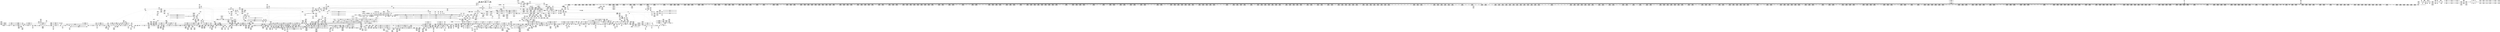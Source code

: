 digraph {
	CE0x4eef4c0 [shape=record,shape=Mrecord,label="{CE0x4eef4c0|_ret_void,_!dbg_!27719|./arch/x86/include/asm/preempt.h,73}"]
	CE0x4dcc9b0 [shape=record,shape=Mrecord,label="{CE0x4dcc9b0|selinux_file_send_sigiotask:tmp12|security/selinux/hooks.c,3406|*SummSink*}"]
	CE0x4dc2760 [shape=record,shape=Mrecord,label="{CE0x4dc2760|2472:_%struct.cred*,_:_CRE_2800,2808_|*MultipleSource*|Function::task_sid&Arg::task::|Function::selinux_file_send_sigiotask&Arg::tsk::|security/selinux/hooks.c,208}"]
	CE0x4e06530 [shape=record,shape=Mrecord,label="{CE0x4e06530|rcu_read_lock:tmp3|*SummSource*}"]
	CE0x4e7bbb0 [shape=record,shape=Mrecord,label="{CE0x4e7bbb0|i64_ptrtoint_(i8*_blockaddress(_rcu_lock_release,_%__here)_to_i64)|*Constant*|*SummSink*}"]
	CE0x4e3a4a0 [shape=record,shape=Mrecord,label="{CE0x4e3a4a0|2472:_%struct.cred*,_:_CRE_6335,6336_}"]
	CE0x4eaae90 [shape=record,shape=Mrecord,label="{CE0x4eaae90|__rcu_read_lock:bb|*SummSource*}"]
	CE0x4e6b380 [shape=record,shape=Mrecord,label="{CE0x4e6b380|i64_ptrtoint_(i8*_blockaddress(_rcu_lock_release,_%__here)_to_i64)|*Constant*|*SummSource*}"]
	CE0x4dbdac0 [shape=record,shape=Mrecord,label="{CE0x4dbdac0|task_sid:land.lhs.true|*SummSink*}"]
	CE0x4e24ce0 [shape=record,shape=Mrecord,label="{CE0x4e24ce0|2472:_%struct.cred*,_:_CRE_2736,2744_|*MultipleSource*|Function::task_sid&Arg::task::|Function::selinux_file_send_sigiotask&Arg::tsk::|security/selinux/hooks.c,208}"]
	CE0x4dc9560 [shape=record,shape=Mrecord,label="{CE0x4dc9560|avc_has_perm:ssid|Function::avc_has_perm&Arg::ssid::|*SummSource*}"]
	CE0x4e167c0 [shape=record,shape=Mrecord,label="{CE0x4e167c0|2472:_%struct.cred*,_:_CRE_700,701_}"]
	CE0x4eb5560 [shape=record,shape=Mrecord,label="{CE0x4eb5560|rcu_lock_release:entry}"]
	CE0x4e93030 [shape=record,shape=Mrecord,label="{CE0x4e93030|__preempt_count_add:tmp4|./arch/x86/include/asm/preempt.h,72}"]
	CE0x4e1da80 [shape=record,shape=Mrecord,label="{CE0x4e1da80|2472:_%struct.cred*,_:_CRE_2256,2264_|*MultipleSource*|Function::task_sid&Arg::task::|Function::selinux_file_send_sigiotask&Arg::tsk::|security/selinux/hooks.c,208}"]
	CE0x4e5daa0 [shape=record,shape=Mrecord,label="{CE0x4e5daa0|i64_6|*Constant*|*SummSink*}"]
	CE0x4e86cc0 [shape=record,shape=Mrecord,label="{CE0x4e86cc0|__llvm_gcov_indirect_counter_increment:tmp3|*SummSink*}"]
	CE0x4e16570 [shape=record,shape=Mrecord,label="{CE0x4e16570|2472:_%struct.cred*,_:_CRE_696,697_}"]
	CE0x4e58020 [shape=record,shape=Mrecord,label="{CE0x4e58020|GLOBAL:rcu_read_unlock|*Constant*|*SummSink*}"]
	CE0x4de6d30 [shape=record,shape=Mrecord,label="{CE0x4de6d30|rcu_read_lock:do.body}"]
	CE0x4e552b0 [shape=record,shape=Mrecord,label="{CE0x4e552b0|_ret_i32_%tmp6,_!dbg_!27716|security/selinux/hooks.c,197|*SummSink*}"]
	CE0x4ef96b0 [shape=record,shape=Mrecord,label="{CE0x4ef96b0|__rcu_read_unlock:tmp1|*SummSource*}"]
	CE0x4e41fa0 [shape=record,shape=Mrecord,label="{CE0x4e41fa0|2472:_%struct.cred*,_:_CRE_10528,10536_|*MultipleSource*|Function::task_sid&Arg::task::|Function::selinux_file_send_sigiotask&Arg::tsk::|security/selinux/hooks.c,208}"]
	CE0x4e2e310 [shape=record,shape=Mrecord,label="{CE0x4e2e310|2472:_%struct.cred*,_:_CRE_3000,3008_|*MultipleSource*|Function::task_sid&Arg::task::|Function::selinux_file_send_sigiotask&Arg::tsk::|security/selinux/hooks.c,208}"]
	CE0x4e34250 [shape=record,shape=Mrecord,label="{CE0x4e34250|2472:_%struct.cred*,_:_CRE_6008,6136_|*MultipleSource*|Function::task_sid&Arg::task::|Function::selinux_file_send_sigiotask&Arg::tsk::|security/selinux/hooks.c,208}"]
	CE0x4ddcaf0 [shape=record,shape=Mrecord,label="{CE0x4ddcaf0|i32_1|*Constant*}"]
	CE0x4e8bad0 [shape=record,shape=Mrecord,label="{CE0x4e8bad0|i64*_getelementptr_inbounds_(_11_x_i64_,_11_x_i64_*___llvm_gcov_ctr127,_i64_0,_i64_8)|*Constant*|*SummSource*}"]
	CE0x4e32ac0 [shape=record,shape=Mrecord,label="{CE0x4e32ac0|2472:_%struct.cred*,_:_CRE_5920,5928_|*MultipleSource*|Function::task_sid&Arg::task::|Function::selinux_file_send_sigiotask&Arg::tsk::|security/selinux/hooks.c,208}"]
	CE0x4e86c50 [shape=record,shape=Mrecord,label="{CE0x4e86c50|__llvm_gcov_indirect_counter_increment:tmp3|*SummSource*}"]
	CE0x4ddd170 [shape=record,shape=Mrecord,label="{CE0x4ddd170|selinux_file_send_sigiotask:fown_sid|security/selinux/hooks.c,3408}"]
	CE0x4e4da50 [shape=record,shape=Mrecord,label="{CE0x4e4da50|rcu_read_lock:tmp11|include/linux/rcupdate.h,882}"]
	CE0x4e1e770 [shape=record,shape=Mrecord,label="{CE0x4e1e770|2472:_%struct.cred*,_:_CRE_2312,2320_|*MultipleSource*|Function::task_sid&Arg::task::|Function::selinux_file_send_sigiotask&Arg::tsk::|security/selinux/hooks.c,208}"]
	CE0x4e0b7f0 [shape=record,shape=Mrecord,label="{CE0x4e0b7f0|_call_void___rcu_read_lock()_#10,_!dbg_!27710|include/linux/rcupdate.h,879|*SummSource*}"]
	CE0x4db75b0 [shape=record,shape=Mrecord,label="{CE0x4db75b0|cred_sid:tmp3|*SummSink*}"]
	CE0x4eb9c80 [shape=record,shape=Mrecord,label="{CE0x4eb9c80|__rcu_read_lock:tmp6|include/linux/rcupdate.h,240|*SummSource*}"]
	CE0x4eb2da0 [shape=record,shape=Mrecord,label="{CE0x4eb2da0|i64*_getelementptr_inbounds_(_11_x_i64_,_11_x_i64_*___llvm_gcov_ctr132,_i64_0,_i64_9)|*Constant*|*SummSource*}"]
	CE0x4e74ac0 [shape=record,shape=Mrecord,label="{CE0x4e74ac0|i64*_getelementptr_inbounds_(_4_x_i64_,_4_x_i64_*___llvm_gcov_ctr133,_i64_0,_i64_0)|*Constant*}"]
	CE0x4e5d950 [shape=record,shape=Mrecord,label="{CE0x4e5d950|i64_6|*Constant*}"]
	CE0x4dce280 [shape=record,shape=Mrecord,label="{CE0x4dce280|selinux_file_send_sigiotask:tobool|security/selinux/hooks.c,3403|*SummSink*}"]
	CE0x4e14c00 [shape=record,shape=Mrecord,label="{CE0x4e14c00|2472:_%struct.cred*,_:_CRE_632,640_|*MultipleSource*|Function::task_sid&Arg::task::|Function::selinux_file_send_sigiotask&Arg::tsk::|security/selinux/hooks.c,208}"]
	CE0x4ea1ed0 [shape=record,shape=Mrecord,label="{CE0x4ea1ed0|_call_void___preempt_count_add(i32_1)_#10,_!dbg_!27711|include/linux/rcupdate.h,239|*SummSink*}"]
	CE0x4e28870 [shape=record,shape=Mrecord,label="{CE0x4e28870|2472:_%struct.cred*,_:_CRE_2904,2905_}"]
	CE0x4dcb9c0 [shape=record,shape=Mrecord,label="{CE0x4dcb9c0|_ret_i32_%call3,_!dbg_!27735|security/selinux/hooks.c,3408|*SummSink*}"]
	CE0x4e61a30 [shape=record,shape=Mrecord,label="{CE0x4e61a30|i32_208|*Constant*}"]
	CE0x4f313e0 [shape=record,shape=Mrecord,label="{CE0x4f313e0|__preempt_count_sub:tmp}"]
	CE0x4e3b670 [shape=record,shape=Mrecord,label="{CE0x4e3b670|2472:_%struct.cred*,_:_CRE_6350,6351_}"]
	CE0x4ea5160 [shape=record,shape=Mrecord,label="{CE0x4ea5160|rcu_read_unlock:tmp15|include/linux/rcupdate.h,933|*SummSource*}"]
	CE0x4ea57d0 [shape=record,shape=Mrecord,label="{CE0x4ea57d0|__rcu_read_unlock:tmp4|include/linux/rcupdate.h,244|*SummSink*}"]
	CE0x4dbb1b0 [shape=record,shape=Mrecord,label="{CE0x4dbb1b0|i64**_getelementptr_inbounds_(_4_x_i64*_,_4_x_i64*_*___llvm_gcda_edge_table266,_i64_0,_i64_2)|*Constant*}"]
	CE0x4e5eca0 [shape=record,shape=Mrecord,label="{CE0x4e5eca0|rcu_read_lock:tmp12|include/linux/rcupdate.h,882}"]
	CE0x4ea9890 [shape=record,shape=Mrecord,label="{CE0x4ea9890|rcu_read_unlock:tmp12|include/linux/rcupdate.h,933}"]
	CE0x4ef0a10 [shape=record,shape=Mrecord,label="{CE0x4ef0a10|i64*_getelementptr_inbounds_(_4_x_i64_,_4_x_i64_*___llvm_gcov_ctr129,_i64_0,_i64_3)|*Constant*|*SummSource*}"]
	CE0x4e295a0 [shape=record,shape=Mrecord,label="{CE0x4e295a0|2472:_%struct.cred*,_:_CRE_2916,2917_}"]
	CE0x4ea4ed0 [shape=record,shape=Mrecord,label="{CE0x4ea4ed0|__rcu_read_unlock:tmp|*SummSource*}"]
	CE0x4e4dcd0 [shape=record,shape=Mrecord,label="{CE0x4e4dcd0|rcu_read_lock:tmp11|include/linux/rcupdate.h,882|*SummSource*}"]
	CE0x4e3a700 [shape=record,shape=Mrecord,label="{CE0x4e3a700|2472:_%struct.cred*,_:_CRE_6337,6338_}"]
	CE0x58bba60 [shape=record,shape=Mrecord,label="{CE0x58bba60|i64_-312|*Constant*|*SummSource*}"]
	CE0x4e1dc60 [shape=record,shape=Mrecord,label="{CE0x4e1dc60|2472:_%struct.cred*,_:_CRE_2264,2272_|*MultipleSource*|Function::task_sid&Arg::task::|Function::selinux_file_send_sigiotask&Arg::tsk::|security/selinux/hooks.c,208}"]
	CE0x4e32f00 [shape=record,shape=Mrecord,label="{CE0x4e32f00|2472:_%struct.cred*,_:_CRE_5936,5944_|*MultipleSource*|Function::task_sid&Arg::task::|Function::selinux_file_send_sigiotask&Arg::tsk::|security/selinux/hooks.c,208}"]
	CE0x4ddfa70 [shape=record,shape=Mrecord,label="{CE0x4ddfa70|selinux_file_send_sigiotask:tmp16|security/selinux/hooks.c,3408}"]
	CE0x4e48fe0 [shape=record,shape=Mrecord,label="{CE0x4e48fe0|i64*_getelementptr_inbounds_(_10_x_i64_,_10_x_i64_*___llvm_gcov_ctr265,_i64_0,_i64_9)|*Constant*|*SummSource*}"]
	CE0x4e54810 [shape=record,shape=Mrecord,label="{CE0x4e54810|GLOBAL:cred_sid|*Constant*|*SummSink*}"]
	CE0x4e3f520 [shape=record,shape=Mrecord,label="{CE0x4e3f520|2472:_%struct.cred*,_:_CRE_6544,6552_|*MultipleSource*|Function::task_sid&Arg::task::|Function::selinux_file_send_sigiotask&Arg::tsk::|security/selinux/hooks.c,208}"]
	CE0x4dbb730 [shape=record,shape=Mrecord,label="{CE0x4dbb730|cred_sid:tmp|*SummSource*}"]
	CE0x4e8d0c0 [shape=record,shape=Mrecord,label="{CE0x4e8d0c0|rcu_read_lock:tmp19|include/linux/rcupdate.h,882|*SummSink*}"]
	CE0x4e48a40 [shape=record,shape=Mrecord,label="{CE0x4e48a40|signal_to_av:perm.0}"]
	CE0x4ee0c50 [shape=record,shape=Mrecord,label="{CE0x4ee0c50|__rcu_read_lock:tmp7|include/linux/rcupdate.h,240|*SummSink*}"]
	CE0x4e15d70 [shape=record,shape=Mrecord,label="{CE0x4e15d70|2472:_%struct.cred*,_:_CRE_688,689_}"]
	CE0x4ea9a90 [shape=record,shape=Mrecord,label="{CE0x4ea9a90|rcu_read_unlock:tmp12|include/linux/rcupdate.h,933|*SummSource*}"]
	CE0x4e47830 [shape=record,shape=Mrecord,label="{CE0x4e47830|signal_to_av:tmp9|security/selinux/hooks.c,1491|*SummSource*}"]
	CE0x4e339d0 [shape=record,shape=Mrecord,label="{CE0x4e339d0|2472:_%struct.cred*,_:_CRE_5976,5984_|*MultipleSource*|Function::task_sid&Arg::task::|Function::selinux_file_send_sigiotask&Arg::tsk::|security/selinux/hooks.c,208}"]
	CE0x4da9150 [shape=record,shape=Mrecord,label="{CE0x4da9150|task_sid:tmp1|*SummSink*}"]
	CE0x4eee7d0 [shape=record,shape=Mrecord,label="{CE0x4eee7d0|GLOBAL:lock_acquire|*Constant*|*SummSink*}"]
	CE0x4e35ba0 [shape=record,shape=Mrecord,label="{CE0x4e35ba0|2472:_%struct.cred*,_:_CRE_6224,6232_|*MultipleSource*|Function::task_sid&Arg::task::|Function::selinux_file_send_sigiotask&Arg::tsk::|security/selinux/hooks.c,208}"]
	CE0x4de0440 [shape=record,shape=Mrecord,label="{CE0x4de0440|2472:_%struct.cred*,_:_CRE_392,400_|*MultipleSource*|Function::task_sid&Arg::task::|Function::selinux_file_send_sigiotask&Arg::tsk::|security/selinux/hooks.c,208}"]
	CE0x4de8610 [shape=record,shape=Mrecord,label="{CE0x4de8610|rcu_read_lock:tobool1|include/linux/rcupdate.h,882|*SummSource*}"]
	CE0x4eb6a40 [shape=record,shape=Mrecord,label="{CE0x4eb6a40|_call_void___rcu_read_unlock()_#10,_!dbg_!27734|include/linux/rcupdate.h,937|*SummSink*}"]
	CE0x4e32680 [shape=record,shape=Mrecord,label="{CE0x4e32680|2472:_%struct.cred*,_:_CRE_5904,5912_|*MultipleSource*|Function::task_sid&Arg::task::|Function::selinux_file_send_sigiotask&Arg::tsk::|security/selinux/hooks.c,208}"]
	CE0x4db47a0 [shape=record,shape=Mrecord,label="{CE0x4db47a0|GLOBAL:rcu_read_lock|*Constant*}"]
	CE0x4e3a240 [shape=record,shape=Mrecord,label="{CE0x4e3a240|2472:_%struct.cred*,_:_CRE_6333,6334_}"]
	CE0x4e17ae0 [shape=record,shape=Mrecord,label="{CE0x4e17ae0|2472:_%struct.cred*,_:_CRE_784,1808_|*MultipleSource*|Function::task_sid&Arg::task::|Function::selinux_file_send_sigiotask&Arg::tsk::|security/selinux/hooks.c,208}"]
	CE0x4e7c280 [shape=record,shape=Mrecord,label="{CE0x4e7c280|i64*_getelementptr_inbounds_(_4_x_i64_,_4_x_i64_*___llvm_gcov_ctr133,_i64_0,_i64_3)|*Constant*|*SummSink*}"]
	CE0x4ee5800 [shape=record,shape=Mrecord,label="{CE0x4ee5800|i64*_getelementptr_inbounds_(_4_x_i64_,_4_x_i64_*___llvm_gcov_ctr135,_i64_0,_i64_2)|*Constant*}"]
	CE0x4e45a00 [shape=record,shape=Mrecord,label="{CE0x4e45a00|_call_void___llvm_gcov_indirect_counter_increment(i32*___llvm_gcov_global_state_pred267,_i64**_getelementptr_inbounds_(_4_x_i64*_,_4_x_i64*_*___llvm_gcda_edge_table266,_i64_0,_i64_0)),_!dbg_!27721|security/selinux/hooks.c,1491}"]
	CE0x4eefd40 [shape=record,shape=Mrecord,label="{CE0x4eefd40|_call_void_mcount()_#3|*SummSource*}"]
	CE0x4e73ad0 [shape=record,shape=Mrecord,label="{CE0x4e73ad0|__preempt_count_add:tmp2|*SummSink*}"]
	CE0x4e73d30 [shape=record,shape=Mrecord,label="{CE0x4e73d30|__preempt_count_sub:entry|*SummSource*}"]
	CE0x4e84520 [shape=record,shape=Mrecord,label="{CE0x4e84520|i64*_getelementptr_inbounds_(_11_x_i64_,_11_x_i64_*___llvm_gcov_ctr132,_i64_0,_i64_1)|*Constant*|*SummSink*}"]
	CE0x4ea4250 [shape=record,shape=Mrecord,label="{CE0x4ea4250|__rcu_read_lock:do.end}"]
	CE0x4e042e0 [shape=record,shape=Mrecord,label="{CE0x4e042e0|_ret_void,_!dbg_!27717|include/linux/rcupdate.h,419|*SummSink*}"]
	CE0x4e99ba0 [shape=record,shape=Mrecord,label="{CE0x4e99ba0|cred_sid:bb}"]
	CE0x4ea6d40 [shape=record,shape=Mrecord,label="{CE0x4ea6d40|rcu_read_unlock:tmp2|*SummSink*}"]
	CE0x4e1c3d0 [shape=record,shape=Mrecord,label="{CE0x4e1c3d0|2472:_%struct.cred*,_:_CRE_2096,2104_|*MultipleSource*|Function::task_sid&Arg::task::|Function::selinux_file_send_sigiotask&Arg::tsk::|security/selinux/hooks.c,208}"]
	CE0x4e86580 [shape=record,shape=Mrecord,label="{CE0x4e86580|rcu_lock_release:tmp|*SummSource*}"]
	CE0x4ea15e0 [shape=record,shape=Mrecord,label="{CE0x4ea15e0|_call_void_mcount()_#3|*SummSource*}"]
	CE0x4dc0c00 [shape=record,shape=Mrecord,label="{CE0x4dc0c00|COLLAPSED:_GCMRE___llvm_gcov_ctr264_internal_global_6_x_i64_zeroinitializer:_elem_0:default:}"]
	CE0x4e7d1e0 [shape=record,shape=Mrecord,label="{CE0x4e7d1e0|rcu_read_lock:tmp5|include/linux/rcupdate.h,882|*SummSink*}"]
	CE0x4e504e0 [shape=record,shape=Mrecord,label="{CE0x4e504e0|_call_void_lockdep_rcu_suspicious(i8*_getelementptr_inbounds_(_25_x_i8_,_25_x_i8_*_.str45,_i32_0,_i32_0),_i32_934,_i8*_getelementptr_inbounds_(_44_x_i8_,_44_x_i8_*_.str47,_i32_0,_i32_0))_#10,_!dbg_!27726|include/linux/rcupdate.h,933|*SummSource*}"]
	CE0x4f24ca0 [shape=record,shape=Mrecord,label="{CE0x4f24ca0|__preempt_count_add:tmp3|*SummSink*}"]
	CE0x4e48c50 [shape=record,shape=Mrecord,label="{CE0x4e48c50|signal_to_av:perm.0|*SummSink*}"]
	CE0x4e92460 [shape=record,shape=Mrecord,label="{CE0x4e92460|i64*_getelementptr_inbounds_(_4_x_i64_,_4_x_i64_*___llvm_gcov_ctr135,_i64_0,_i64_2)|*Constant*|*SummSink*}"]
	CE0x4e29c00 [shape=record,shape=Mrecord,label="{CE0x4e29c00|2472:_%struct.cred*,_:_CRE_2922,2923_}"]
	CE0x4e604f0 [shape=record,shape=Mrecord,label="{CE0x4e604f0|task_sid:tmp19|security/selinux/hooks.c,208|*SummSink*}"]
	CE0x4e5d840 [shape=record,shape=Mrecord,label="{CE0x4e5d840|task_sid:tmp14|security/selinux/hooks.c,208|*SummSink*}"]
	CE0x4e54bc0 [shape=record,shape=Mrecord,label="{CE0x4e54bc0|cred_sid:cred|Function::cred_sid&Arg::cred::}"]
	CE0x4e6a6e0 [shape=record,shape=Mrecord,label="{CE0x4e6a6e0|rcu_lock_release:bb|*SummSink*}"]
	CE0x4eeb780 [shape=record,shape=Mrecord,label="{CE0x4eeb780|i64*_getelementptr_inbounds_(_4_x_i64_,_4_x_i64_*___llvm_gcov_ctr130,_i64_0,_i64_3)|*Constant*|*SummSink*}"]
	CE0x4e25d50 [shape=record,shape=Mrecord,label="{CE0x4e25d50|i64*_getelementptr_inbounds_(_10_x_i64_,_10_x_i64_*___llvm_gcov_ctr265,_i64_0,_i64_7)|*Constant*}"]
	CE0x4e12f10 [shape=record,shape=Mrecord,label="{CE0x4e12f10|task_sid:tmp21|security/selinux/hooks.c,208|*SummSink*}"]
	CE0x4e7e310 [shape=record,shape=Mrecord,label="{CE0x4e7e310|rcu_read_lock:tmp5|include/linux/rcupdate.h,882}"]
	CE0x4e2d500 [shape=record,shape=Mrecord,label="{CE0x4e2d500|2472:_%struct.cred*,_:_CRE_2970,2971_}"]
	CE0x4ea9640 [shape=record,shape=Mrecord,label="{CE0x4ea9640|__rcu_read_lock:tmp4|include/linux/rcupdate.h,239|*SummSink*}"]
	CE0x4e700c0 [shape=record,shape=Mrecord,label="{CE0x4e700c0|_call_void_asm_sideeffect_,_memory_,_dirflag_,_fpsr_,_flags_()_#3,_!dbg_!27714,_!srcloc_!27715|include/linux/rcupdate.h,239|*SummSink*}"]
	CE0x4e91bb0 [shape=record,shape=Mrecord,label="{CE0x4e91bb0|__preempt_count_sub:do.body|*SummSink*}"]
	CE0x4ddae20 [shape=record,shape=Mrecord,label="{CE0x4ddae20|task_sid:if.end}"]
	CE0x4e37780 [shape=record,shape=Mrecord,label="{CE0x4e37780|2472:_%struct.cred*,_:_CRE_6297,6298_}"]
	CE0x4e59c80 [shape=record,shape=Mrecord,label="{CE0x4e59c80|rcu_read_lock:tmp1}"]
	CE0x4dca0e0 [shape=record,shape=Mrecord,label="{CE0x4dca0e0|avc_has_perm:tclass|Function::avc_has_perm&Arg::tclass::|*SummSource*}"]
	CE0x4df6590 [shape=record,shape=Mrecord,label="{CE0x4df6590|i64*_getelementptr_inbounds_(_4_x_i64_,_4_x_i64_*___llvm_gcov_ctr130,_i64_0,_i64_0)|*Constant*|*SummSource*}"]
	CE0x4ea8b40 [shape=record,shape=Mrecord,label="{CE0x4ea8b40|rcu_read_unlock:call|include/linux/rcupdate.h,933}"]
	CE0x4f315c0 [shape=record,shape=Mrecord,label="{CE0x4f315c0|__preempt_count_sub:tmp|*SummSource*}"]
	CE0x4dbf970 [shape=record,shape=Mrecord,label="{CE0x4dbf970|selinux_file_send_sigiotask:tsk|Function::selinux_file_send_sigiotask&Arg::tsk::|*SummSource*}"]
	CE0x4ef1010 [shape=record,shape=Mrecord,label="{CE0x4ef1010|GLOBAL:__preempt_count|Global_var:__preempt_count|*SummSource*}"]
	CE0x4e4c3e0 [shape=record,shape=Mrecord,label="{CE0x4e4c3e0|__rcu_read_lock:entry|*SummSource*}"]
	CE0x4e62280 [shape=record,shape=Mrecord,label="{CE0x4e62280|i64_3|*Constant*}"]
	CE0x4ddda80 [shape=record,shape=Mrecord,label="{CE0x4ddda80|selinux_file_send_sigiotask:tmp9|security/selinux/hooks.c,3403}"]
	CE0x4e7c4c0 [shape=record,shape=Mrecord,label="{CE0x4e7c4c0|rcu_lock_release:tmp6|*SummSource*}"]
	CE0x4eb7f10 [shape=record,shape=Mrecord,label="{CE0x4eb7f10|__llvm_gcov_indirect_counter_increment:bb|*SummSink*}"]
	CE0x4e7f3b0 [shape=record,shape=Mrecord,label="{CE0x4e7f3b0|GLOBAL:rcu_lock_acquire|*Constant*|*SummSource*}"]
	CE0x4eed5b0 [shape=record,shape=Mrecord,label="{CE0x4eed5b0|__preempt_count_sub:tmp6|./arch/x86/include/asm/preempt.h,78|*SummSink*}"]
	CE0x4e3f0e0 [shape=record,shape=Mrecord,label="{CE0x4e3f0e0|2472:_%struct.cred*,_:_CRE_6528,6536_|*MultipleSource*|Function::task_sid&Arg::task::|Function::selinux_file_send_sigiotask&Arg::tsk::|security/selinux/hooks.c,208}"]
	CE0x4f2fc10 [shape=record,shape=Mrecord,label="{CE0x4f2fc10|_call_void_mcount()_#3|*SummSource*}"]
	CE0x4e3c250 [shape=record,shape=Mrecord,label="{CE0x4e3c250|2472:_%struct.cred*,_:_CRE_6360,6368_|*MultipleSource*|Function::task_sid&Arg::task::|Function::selinux_file_send_sigiotask&Arg::tsk::|security/selinux/hooks.c,208}"]
	CE0x4e60f00 [shape=record,shape=Mrecord,label="{CE0x4e60f00|_call_void_lockdep_rcu_suspicious(i8*_getelementptr_inbounds_(_25_x_i8_,_25_x_i8_*_.str3,_i32_0,_i32_0),_i32_208,_i8*_getelementptr_inbounds_(_41_x_i8_,_41_x_i8_*_.str44,_i32_0,_i32_0))_#10,_!dbg_!27732|security/selinux/hooks.c,208|*SummSink*}"]
	CE0x4e9cd30 [shape=record,shape=Mrecord,label="{CE0x4e9cd30|i32_934|*Constant*}"]
	CE0x4e36890 [shape=record,shape=Mrecord,label="{CE0x4e36890|2472:_%struct.cred*,_:_CRE_6280,6284_|*MultipleSource*|Function::task_sid&Arg::task::|Function::selinux_file_send_sigiotask&Arg::tsk::|security/selinux/hooks.c,208}"]
	CE0x4e293c0 [shape=record,shape=Mrecord,label="{CE0x4e293c0|2472:_%struct.cred*,_:_CRE_2914,2915_}"]
	CE0x4f18740 [shape=record,shape=Mrecord,label="{CE0x4f18740|__rcu_read_unlock:bb|*SummSink*}"]
	CE0x4db14f0 [shape=record,shape=Mrecord,label="{CE0x4db14f0|selinux_file_send_sigiotask:if.end|*SummSource*}"]
	CE0x4e898a0 [shape=record,shape=Mrecord,label="{CE0x4e898a0|rcu_read_lock:call|include/linux/rcupdate.h,882|*SummSink*}"]
	CE0x4ea5290 [shape=record,shape=Mrecord,label="{CE0x4ea5290|rcu_read_unlock:tmp15|include/linux/rcupdate.h,933|*SummSink*}"]
	CE0x4e36420 [shape=record,shape=Mrecord,label="{CE0x4e36420|2472:_%struct.cred*,_:_CRE_6256,6264_|*MultipleSource*|Function::task_sid&Arg::task::|Function::selinux_file_send_sigiotask&Arg::tsk::|security/selinux/hooks.c,208}"]
	CE0x4e6d260 [shape=record,shape=Mrecord,label="{CE0x4e6d260|i8*_undef|*Constant*|*SummSource*}"]
	CE0x4db8ec0 [shape=record,shape=Mrecord,label="{CE0x4db8ec0|2472:_%struct.cred*,_:_CRE_24,28_|*MultipleSource*|Function::task_sid&Arg::task::|Function::selinux_file_send_sigiotask&Arg::tsk::|security/selinux/hooks.c,208}"]
	CE0x4dd76d0 [shape=record,shape=Mrecord,label="{CE0x4dd76d0|selinux_file_send_sigiotask:tmp11|security/selinux/hooks.c,3404}"]
	CE0x4e2f5d0 [shape=record,shape=Mrecord,label="{CE0x4e2f5d0|2472:_%struct.cred*,_:_CRE_3080,3084_|*MultipleSource*|Function::task_sid&Arg::task::|Function::selinux_file_send_sigiotask&Arg::tsk::|security/selinux/hooks.c,208}"]
	CE0x4eefef0 [shape=record,shape=Mrecord,label="{CE0x4eefef0|i64*_getelementptr_inbounds_(_4_x_i64_,_4_x_i64_*___llvm_gcov_ctr133,_i64_0,_i64_2)|*Constant*}"]
	CE0x4de4320 [shape=record,shape=Mrecord,label="{CE0x4de4320|task_sid:tmp6|security/selinux/hooks.c,208|*SummSink*}"]
	CE0x4da8c50 [shape=record,shape=Mrecord,label="{CE0x4da8c50|__llvm_gcov_indirect_counter_increment:entry|*SummSink*}"]
	CE0x4e2ab70 [shape=record,shape=Mrecord,label="{CE0x4e2ab70|2472:_%struct.cred*,_:_CRE_2935,2936_}"]
	CE0x4e2c920 [shape=record,shape=Mrecord,label="{CE0x4e2c920|2472:_%struct.cred*,_:_CRE_2960,2961_}"]
	CE0x4eae020 [shape=record,shape=Mrecord,label="{CE0x4eae020|rcu_read_unlock:tmp11|include/linux/rcupdate.h,933}"]
	CE0x4eb49e0 [shape=record,shape=Mrecord,label="{CE0x4eb49e0|rcu_read_unlock:tmp22|include/linux/rcupdate.h,935|*SummSource*}"]
	CE0x4dca500 [shape=record,shape=Mrecord,label="{CE0x4dca500|avc_has_perm:requested|Function::avc_has_perm&Arg::requested::|*SummSource*}"]
	CE0x4da8a90 [shape=record,shape=Mrecord,label="{CE0x4da8a90|__llvm_gcov_indirect_counter_increment:entry}"]
	CE0x4de7d80 [shape=record,shape=Mrecord,label="{CE0x4de7d80|i64_0|*Constant*}"]
	CE0x4dce210 [shape=record,shape=Mrecord,label="{CE0x4dce210|selinux_file_send_sigiotask:tobool|security/selinux/hooks.c,3403|*SummSource*}"]
	CE0x4e5cce0 [shape=record,shape=Mrecord,label="{CE0x4e5cce0|task_sid:tobool4|security/selinux/hooks.c,208|*SummSource*}"]
	CE0x4f16b00 [shape=record,shape=Mrecord,label="{CE0x4f16b00|__preempt_count_sub:do.end|*SummSink*}"]
	CE0x4f24370 [shape=record,shape=Mrecord,label="{CE0x4f24370|__preempt_count_sub:tmp7|./arch/x86/include/asm/preempt.h,78|*SummSource*}"]
	CE0x4eae160 [shape=record,shape=Mrecord,label="{CE0x4eae160|__llvm_gcov_indirect_counter_increment:tmp}"]
	CE0x4eb7340 [shape=record,shape=Mrecord,label="{CE0x4eb7340|__llvm_gcov_indirect_counter_increment:exit|*SummSource*}"]
	CE0x4f30fe0 [shape=record,shape=Mrecord,label="{CE0x4f30fe0|__preempt_count_sub:tmp1}"]
	CE0x4e38f40 [shape=record,shape=Mrecord,label="{CE0x4e38f40|2472:_%struct.cred*,_:_CRE_6317,6318_}"]
	CE0x4e12100 [shape=record,shape=Mrecord,label="{CE0x4e12100|i64*_getelementptr_inbounds_(_13_x_i64_,_13_x_i64_*___llvm_gcov_ctr126,_i64_0,_i64_9)|*Constant*}"]
	CE0x4e8ecb0 [shape=record,shape=Mrecord,label="{CE0x4e8ecb0|_call_void_lockdep_rcu_suspicious(i8*_getelementptr_inbounds_(_25_x_i8_,_25_x_i8_*_.str45,_i32_0,_i32_0),_i32_883,_i8*_getelementptr_inbounds_(_42_x_i8_,_42_x_i8_*_.str46,_i32_0,_i32_0))_#10,_!dbg_!27728|include/linux/rcupdate.h,882}"]
	CE0x4e0ea60 [shape=record,shape=Mrecord,label="{CE0x4e0ea60|task_sid:do.body5|*SummSource*}"]
	CE0x4e2d630 [shape=record,shape=Mrecord,label="{CE0x4e2d630|2472:_%struct.cred*,_:_CRE_2971,2972_}"]
	CE0x4e22940 [shape=record,shape=Mrecord,label="{CE0x4e22940|2472:_%struct.cred*,_:_CRE_2594,2596_|*MultipleSource*|Function::task_sid&Arg::task::|Function::selinux_file_send_sigiotask&Arg::tsk::|security/selinux/hooks.c,208}"]
	CE0x4db9170 [shape=record,shape=Mrecord,label="{CE0x4db9170|_call_void_mcount()_#3|*SummSink*}"]
	CE0x4dcaf30 [shape=record,shape=Mrecord,label="{CE0x4dcaf30|avc_has_perm:auditdata|Function::avc_has_perm&Arg::auditdata::|*SummSource*}"]
	CE0x4e9fc20 [shape=record,shape=Mrecord,label="{CE0x4e9fc20|__rcu_read_unlock:tmp5|include/linux/rcupdate.h,244|*SummSource*}"]
	CE0x4e16460 [shape=record,shape=Mrecord,label="{CE0x4e16460|2472:_%struct.cred*,_:_CRE_694,695_}"]
	CE0x4dd8bb0 [shape=record,shape=Mrecord,label="{CE0x4dd8bb0|selinux_file_send_sigiotask:tmp4|security/selinux/hooks.c,3401}"]
	CE0x4dd38c0 [shape=record,shape=Mrecord,label="{CE0x4dd38c0|selinux_file_send_sigiotask:tmp14|security/selinux/hooks.c,3408|*SummSource*}"]
	CE0x4e5e790 [shape=record,shape=Mrecord,label="{CE0x4e5e790|task_sid:tmp16|security/selinux/hooks.c,208|*SummSink*}"]
	CE0x4e476b0 [shape=record,shape=Mrecord,label="{CE0x4e476b0|signal_to_av:tmp9|security/selinux/hooks.c,1491}"]
	CE0x4edf7e0 [shape=record,shape=Mrecord,label="{CE0x4edf7e0|i64*_getelementptr_inbounds_(_4_x_i64_,_4_x_i64_*___llvm_gcov_ctr128,_i64_0,_i64_0)|*Constant*|*SummSink*}"]
	CE0x4ef11a0 [shape=record,shape=Mrecord,label="{CE0x4ef11a0|GLOBAL:__preempt_count|Global_var:__preempt_count|*SummSink*}"]
	CE0x4f19660 [shape=record,shape=Mrecord,label="{CE0x4f19660|__rcu_read_unlock:tmp1}"]
	CE0x4e50200 [shape=record,shape=Mrecord,label="{CE0x4e50200|_call_void_lockdep_rcu_suspicious(i8*_getelementptr_inbounds_(_25_x_i8_,_25_x_i8_*_.str45,_i32_0,_i32_0),_i32_934,_i8*_getelementptr_inbounds_(_44_x_i8_,_44_x_i8_*_.str47,_i32_0,_i32_0))_#10,_!dbg_!27726|include/linux/rcupdate.h,933}"]
	CE0x4e37b10 [shape=record,shape=Mrecord,label="{CE0x4e37b10|2472:_%struct.cred*,_:_CRE_6300,6301_}"]
	CE0x4e59e70 [shape=record,shape=Mrecord,label="{CE0x4e59e70|rcu_read_lock:tmp1|*SummSource*}"]
	CE0x4e10ac0 [shape=record,shape=Mrecord,label="{CE0x4e10ac0|2472:_%struct.cred*,_:_CRE_480,488_|*MultipleSource*|Function::task_sid&Arg::task::|Function::selinux_file_send_sigiotask&Arg::tsk::|security/selinux/hooks.c,208}"]
	CE0x4e593f0 [shape=record,shape=Mrecord,label="{CE0x4e593f0|rcu_read_lock:tmp1|*SummSink*}"]
	CE0x4e1b4d0 [shape=record,shape=Mrecord,label="{CE0x4e1b4d0|2472:_%struct.cred*,_:_CRE_2048,2052_|*MultipleSource*|Function::task_sid&Arg::task::|Function::selinux_file_send_sigiotask&Arg::tsk::|security/selinux/hooks.c,208}"]
	CE0x4ea02f0 [shape=record,shape=Mrecord,label="{CE0x4ea02f0|rcu_lock_acquire:tmp4|include/linux/rcupdate.h,418|*SummSink*}"]
	CE0x4e0ae40 [shape=record,shape=Mrecord,label="{CE0x4e0ae40|signal_to_av:sw.bb1}"]
	CE0x4e8a350 [shape=record,shape=Mrecord,label="{CE0x4e8a350|GLOBAL:rcu_read_lock.__warned|Global_var:rcu_read_lock.__warned|*SummSource*}"]
	CE0x4dc4240 [shape=record,shape=Mrecord,label="{CE0x4dc4240|selinux_file_send_sigiotask:perm.0|*SummSource*}"]
	CE0x4e932b0 [shape=record,shape=Mrecord,label="{CE0x4e932b0|__preempt_count_add:do.end|*SummSink*}"]
	CE0x4e065d0 [shape=record,shape=Mrecord,label="{CE0x4e065d0|rcu_read_lock:tmp3|*SummSink*}"]
	CE0x4db67a0 [shape=record,shape=Mrecord,label="{CE0x4db67a0|task_sid:real_cred|security/selinux/hooks.c,208|*SummSource*}"]
	CE0x4e052e0 [shape=record,shape=Mrecord,label="{CE0x4e052e0|2472:_%struct.cred*,_:_CRE_288,296_|*MultipleSource*|Function::task_sid&Arg::task::|Function::selinux_file_send_sigiotask&Arg::tsk::|security/selinux/hooks.c,208}"]
	CE0x4e7fa40 [shape=record,shape=Mrecord,label="{CE0x4e7fa40|i64*_getelementptr_inbounds_(_11_x_i64_,_11_x_i64_*___llvm_gcov_ctr127,_i64_0,_i64_0)|*Constant*|*SummSource*}"]
	CE0x4e0eb60 [shape=record,shape=Mrecord,label="{CE0x4e0eb60|task_sid:do.body5|*SummSink*}"]
	CE0x4e6a850 [shape=record,shape=Mrecord,label="{CE0x4e6a850|_call_void_lock_release(%struct.lockdep_map*_%map,_i32_1,_i64_ptrtoint_(i8*_blockaddress(_rcu_lock_release,_%__here)_to_i64))_#10,_!dbg_!27716|include/linux/rcupdate.h,423|*SummSource*}"]
	CE0x4e32ce0 [shape=record,shape=Mrecord,label="{CE0x4e32ce0|2472:_%struct.cred*,_:_CRE_5928,5936_|*MultipleSource*|Function::task_sid&Arg::task::|Function::selinux_file_send_sigiotask&Arg::tsk::|security/selinux/hooks.c,208}"]
	CE0x4db32e0 [shape=record,shape=Mrecord,label="{CE0x4db32e0|__llvm_gcov_indirect_counter_increment:counters|Function::__llvm_gcov_indirect_counter_increment&Arg::counters::}"]
	CE0x4e23c00 [shape=record,shape=Mrecord,label="{CE0x4e23c00|2472:_%struct.cred*,_:_CRE_2680,2688_|*MultipleSource*|Function::task_sid&Arg::task::|Function::selinux_file_send_sigiotask&Arg::tsk::|security/selinux/hooks.c,208}"]
	CE0x4e92650 [shape=record,shape=Mrecord,label="{CE0x4e92650|__preempt_count_add:tmp5|./arch/x86/include/asm/preempt.h,72}"]
	CE0x4de3680 [shape=record,shape=Mrecord,label="{CE0x4de3680|i64_0|*Constant*|*SummSource*}"]
	CE0x4e18620 [shape=record,shape=Mrecord,label="{CE0x4e18620|2472:_%struct.cred*,_:_CRE_1848,1856_|*MultipleSource*|Function::task_sid&Arg::task::|Function::selinux_file_send_sigiotask&Arg::tsk::|security/selinux/hooks.c,208}"]
	CE0x4e5bce0 [shape=record,shape=Mrecord,label="{CE0x4e5bce0|task_sid:tmp11|security/selinux/hooks.c,208|*SummSource*}"]
	CE0x4dd9370 [shape=record,shape=Mrecord,label="{CE0x4dd9370|2472:_%struct.cred*,_:_CRE_320,328_|*MultipleSource*|Function::task_sid&Arg::task::|Function::selinux_file_send_sigiotask&Arg::tsk::|security/selinux/hooks.c,208}"]
	CE0x4e3ccf0 [shape=record,shape=Mrecord,label="{CE0x4e3ccf0|2472:_%struct.cred*,_:_CRE_6408,6424_|*MultipleSource*|Function::task_sid&Arg::task::|Function::selinux_file_send_sigiotask&Arg::tsk::|security/selinux/hooks.c,208}"]
	CE0x4e73a60 [shape=record,shape=Mrecord,label="{CE0x4e73a60|__preempt_count_add:tmp2|*SummSource*}"]
	CE0x4dcb100 [shape=record,shape=Mrecord,label="{CE0x4dcb100|_ret_i32_%retval.0,_!dbg_!27728|security/selinux/avc.c,775|*SummSource*}"]
	CE0x4e590a0 [shape=record,shape=Mrecord,label="{CE0x4e590a0|signal_to_av:tmp3|security/selinux/hooks.c,1479|*SummSource*}"]
	CE0x4e5c1e0 [shape=record,shape=Mrecord,label="{CE0x4e5c1e0|task_sid:tmp12|security/selinux/hooks.c,208|*SummSource*}"]
	CE0x4e8e4c0 [shape=record,shape=Mrecord,label="{CE0x4e8e4c0|rcu_read_lock:tmp18|include/linux/rcupdate.h,882}"]
	CE0x4e85fa0 [shape=record,shape=Mrecord,label="{CE0x4e85fa0|rcu_read_lock:tobool1|include/linux/rcupdate.h,882}"]
	CE0x4e9f620 [shape=record,shape=Mrecord,label="{CE0x4e9f620|GLOBAL:rcu_read_unlock.__warned|Global_var:rcu_read_unlock.__warned}"]
	CE0x4f186a0 [shape=record,shape=Mrecord,label="{CE0x4f186a0|__preempt_count_add:tmp1|*SummSource*}"]
	CE0x4dc8ad0 [shape=record,shape=Mrecord,label="{CE0x4dc8ad0|avc_has_perm:entry}"]
	CE0x4e6c6a0 [shape=record,shape=Mrecord,label="{CE0x4e6c6a0|__preempt_count_add:val|Function::__preempt_count_add&Arg::val::|*SummSource*}"]
	CE0x4f16910 [shape=record,shape=Mrecord,label="{CE0x4f16910|__preempt_count_sub:do.end|*SummSource*}"]
	CE0x4e29ad0 [shape=record,shape=Mrecord,label="{CE0x4e29ad0|2472:_%struct.cred*,_:_CRE_2921,2922_}"]
	CE0x4e50090 [shape=record,shape=Mrecord,label="{CE0x4e50090|rcu_read_unlock:tmp18|include/linux/rcupdate.h,933|*SummSink*}"]
	CE0x4f24a70 [shape=record,shape=Mrecord,label="{CE0x4f24a70|__preempt_count_add:tmp3}"]
	CE0x4e348b0 [shape=record,shape=Mrecord,label="{CE0x4e348b0|2472:_%struct.cred*,_:_CRE_6152,6168_|*MultipleSource*|Function::task_sid&Arg::task::|Function::selinux_file_send_sigiotask&Arg::tsk::|security/selinux/hooks.c,208}"]
	CE0x4db79a0 [shape=record,shape=Mrecord,label="{CE0x4db79a0|GLOBAL:rcu_read_lock|*Constant*|*SummSource*}"]
	CE0x4e7ca50 [shape=record,shape=Mrecord,label="{CE0x4e7ca50|GLOBAL:__llvm_gcov_ctr127|Global_var:__llvm_gcov_ctr127}"]
	CE0x4e81560 [shape=record,shape=Mrecord,label="{CE0x4e81560|i32_22|*Constant*|*SummSink*}"]
	CE0x4e9d7a0 [shape=record,shape=Mrecord,label="{CE0x4e9d7a0|i64*_getelementptr_inbounds_(_11_x_i64_,_11_x_i64_*___llvm_gcov_ctr132,_i64_0,_i64_8)|*Constant*|*SummSource*}"]
	CE0x4e23480 [shape=record,shape=Mrecord,label="{CE0x4e23480|2472:_%struct.cred*,_:_CRE_2648,2656_|*MultipleSource*|Function::task_sid&Arg::task::|Function::selinux_file_send_sigiotask&Arg::tsk::|security/selinux/hooks.c,208}"]
	CE0x4e9ad00 [shape=record,shape=Mrecord,label="{CE0x4e9ad00|4:_i32,_:_CRE_4,8_|*MultipleSource*|security/selinux/hooks.c,196|security/selinux/hooks.c,197|*LoadInst*|security/selinux/hooks.c,196}"]
	CE0x4eee9a0 [shape=record,shape=Mrecord,label="{CE0x4eee9a0|i32_2|*Constant*}"]
	CE0x4e3b7a0 [shape=record,shape=Mrecord,label="{CE0x4e3b7a0|2472:_%struct.cred*,_:_CRE_6351,6352_}"]
	CE0x4db2cb0 [shape=record,shape=Mrecord,label="{CE0x4db2cb0|2472:_%struct.cred*,_:_CRE_16,20_|*MultipleSource*|Function::task_sid&Arg::task::|Function::selinux_file_send_sigiotask&Arg::tsk::|security/selinux/hooks.c,208}"]
	CE0x4dd03e0 [shape=record,shape=Mrecord,label="{CE0x4dd03e0|task_sid:entry}"]
	CE0x4eaef30 [shape=record,shape=Mrecord,label="{CE0x4eaef30|rcu_read_unlock:tmp11|include/linux/rcupdate.h,933|*SummSource*}"]
	CE0x4dc8e80 [shape=record,shape=Mrecord,label="{CE0x4dc8e80|avc_has_perm:entry|*SummSource*}"]
	CE0x4e2f3e0 [shape=record,shape=Mrecord,label="{CE0x4e2f3e0|2472:_%struct.cred*,_:_CRE_3072,3080_|*MultipleSource*|Function::task_sid&Arg::task::|Function::selinux_file_send_sigiotask&Arg::tsk::|security/selinux/hooks.c,208}"]
	CE0x4e42710 [shape=record,shape=Mrecord,label="{CE0x4e42710|2472:_%struct.cred*,_:_CRE_10552,10560_|*MultipleSource*|Function::task_sid&Arg::task::|Function::selinux_file_send_sigiotask&Arg::tsk::|security/selinux/hooks.c,208}"]
	CE0x4e92a00 [shape=record,shape=Mrecord,label="{CE0x4e92a00|__preempt_count_sub:tmp3}"]
	CE0x4e25a00 [shape=record,shape=Mrecord,label="{CE0x4e25a00|i64*_getelementptr_inbounds_(_10_x_i64_,_10_x_i64_*___llvm_gcov_ctr265,_i64_0,_i64_7)|*Constant*|*SummSource*}"]
	CE0x4e47e10 [shape=record,shape=Mrecord,label="{CE0x4e47e10|i32_16|*Constant*|*SummSink*}"]
	CE0x4e617c0 [shape=record,shape=Mrecord,label="{CE0x4e617c0|GLOBAL:lockdep_rcu_suspicious|*Constant*}"]
	CE0x4e51b30 [shape=record,shape=Mrecord,label="{CE0x4e51b30|task_sid:tmp23|security/selinux/hooks.c,208|*SummSink*}"]
	CE0x4eb3b00 [shape=record,shape=Mrecord,label="{CE0x4eb3b00|rcu_read_unlock:tmp20|include/linux/rcupdate.h,933|*SummSink*}"]
	CE0x4ddbff0 [shape=record,shape=Mrecord,label="{CE0x4ddbff0|selinux_file_send_sigiotask:tmp14|security/selinux/hooks.c,3408|*SummSink*}"]
	CE0x4de8430 [shape=record,shape=Mrecord,label="{CE0x4de8430|rcu_read_lock:tmp8|include/linux/rcupdate.h,882|*SummSink*}"]
	CE0x4dc3300 [shape=record,shape=Mrecord,label="{CE0x4dc3300|i32_14|*Constant*}"]
	CE0x4ead6a0 [shape=record,shape=Mrecord,label="{CE0x4ead6a0|rcu_read_unlock:tmp3|*SummSource*}"]
	CE0x4e53500 [shape=record,shape=Mrecord,label="{CE0x4e53500|i64*_getelementptr_inbounds_(_13_x_i64_,_13_x_i64_*___llvm_gcov_ctr126,_i64_0,_i64_12)|*Constant*|*SummSource*}"]
	CE0x4ea31f0 [shape=record,shape=Mrecord,label="{CE0x4ea31f0|rcu_read_unlock:tmp1|*SummSink*}"]
	CE0x4e0e630 [shape=record,shape=Mrecord,label="{CE0x4e0e630|cred_sid:tmp2|*SummSink*}"]
	CE0x4dba100 [shape=record,shape=Mrecord,label="{CE0x4dba100|2472:_%struct.cred*,_:_CRE_64,72_|*MultipleSource*|Function::task_sid&Arg::task::|Function::selinux_file_send_sigiotask&Arg::tsk::|security/selinux/hooks.c,208}"]
	CE0x4eb7cb0 [shape=record,shape=Mrecord,label="{CE0x4eb7cb0|__llvm_gcov_indirect_counter_increment:bb}"]
	CE0x4e3d9e0 [shape=record,shape=Mrecord,label="{CE0x4e3d9e0|2472:_%struct.cred*,_:_CRE_6464,6472_|*MultipleSource*|Function::task_sid&Arg::task::|Function::selinux_file_send_sigiotask&Arg::tsk::|security/selinux/hooks.c,208}"]
	CE0x4e6fa00 [shape=record,shape=Mrecord,label="{CE0x4e6fa00|i64*_getelementptr_inbounds_(_4_x_i64_,_4_x_i64_*___llvm_gcov_ctr130,_i64_0,_i64_3)|*Constant*|*SummSource*}"]
	CE0x4e22370 [shape=record,shape=Mrecord,label="{CE0x4e22370|2472:_%struct.cred*,_:_CRE_2576,2584_|*MultipleSource*|Function::task_sid&Arg::task::|Function::selinux_file_send_sigiotask&Arg::tsk::|security/selinux/hooks.c,208}"]
	CE0x4e5cba0 [shape=record,shape=Mrecord,label="{CE0x4e5cba0|task_sid:call3|security/selinux/hooks.c,208|*SummSource*}"]
	CE0x4eac3b0 [shape=record,shape=Mrecord,label="{CE0x4eac3b0|rcu_read_unlock:tmp16|include/linux/rcupdate.h,933|*SummSink*}"]
	CE0x4e8a5c0 [shape=record,shape=Mrecord,label="{CE0x4e8a5c0|GLOBAL:__preempt_count_sub|*Constant*}"]
	CE0x4e05b10 [shape=record,shape=Mrecord,label="{CE0x4e05b10|task_sid:if.then|*SummSource*}"]
	CE0x4eb26b0 [shape=record,shape=Mrecord,label="{CE0x4eb26b0|i64*_getelementptr_inbounds_(_11_x_i64_,_11_x_i64_*___llvm_gcov_ctr132,_i64_0,_i64_0)|*Constant*|*SummSink*}"]
	CE0x4e09ec0 [shape=record,shape=Mrecord,label="{CE0x4e09ec0|task_sid:do.body|*SummSink*}"]
	CE0x4e55e00 [shape=record,shape=Mrecord,label="{CE0x4e55e00|_call_void_lock_acquire(%struct.lockdep_map*_%map,_i32_0,_i32_0,_i32_2,_i32_0,_%struct.lockdep_map*_null,_i64_ptrtoint_(i8*_blockaddress(_rcu_lock_acquire,_%__here)_to_i64))_#10,_!dbg_!27716|include/linux/rcupdate.h,418|*SummSource*}"]
	CE0x4e543b0 [shape=record,shape=Mrecord,label="{CE0x4e543b0|GLOBAL:cred_sid|*Constant*|*SummSource*}"]
	CE0x4e16380 [shape=record,shape=Mrecord,label="{CE0x4e16380|2472:_%struct.cred*,_:_CRE_692,693_}"]
	CE0x4e39530 [shape=record,shape=Mrecord,label="{CE0x4e39530|2472:_%struct.cred*,_:_CRE_6322,6323_}"]
	CE0x4dc82b0 [shape=record,shape=Mrecord,label="{CE0x4dc82b0|i64*_getelementptr_inbounds_(_13_x_i64_,_13_x_i64_*___llvm_gcov_ctr126,_i64_0,_i64_8)|*Constant*|*SummSink*}"]
	CE0x4dd45a0 [shape=record,shape=Mrecord,label="{CE0x4dd45a0|selinux_file_send_sigiotask:tmp2|security/selinux/hooks.c,3399}"]
	CE0x4e1f0d0 [shape=record,shape=Mrecord,label="{CE0x4e1f0d0|2472:_%struct.cred*,_:_CRE_2352,2360_|*MultipleSource*|Function::task_sid&Arg::task::|Function::selinux_file_send_sigiotask&Arg::tsk::|security/selinux/hooks.c,208}"]
	CE0x4e8f6b0 [shape=record,shape=Mrecord,label="{CE0x4e8f6b0|i8*_getelementptr_inbounds_(_25_x_i8_,_25_x_i8_*_.str45,_i32_0,_i32_0)|*Constant*}"]
	CE0x4e256a0 [shape=record,shape=Mrecord,label="{CE0x4e256a0|_call_void___llvm_gcov_indirect_counter_increment(i32*___llvm_gcov_global_state_pred267,_i64**_getelementptr_inbounds_(_4_x_i64*_,_4_x_i64*_*___llvm_gcda_edge_table266,_i64_0,_i64_3)),_!dbg_!27719|security/selinux/hooks.c,1487}"]
	CE0x4eb5d50 [shape=record,shape=Mrecord,label="{CE0x4eb5d50|rcu_lock_release:entry|*SummSource*}"]
	CE0x4dcae20 [shape=record,shape=Mrecord,label="{CE0x4dcae20|avc_has_perm:auditdata|Function::avc_has_perm&Arg::auditdata::}"]
	CE0x4e203c0 [shape=record,shape=Mrecord,label="{CE0x4e203c0|2472:_%struct.cred*,_:_CRE_2472,2480_|*MultipleSource*|Function::task_sid&Arg::task::|Function::selinux_file_send_sigiotask&Arg::tsk::|security/selinux/hooks.c,208}"]
	CE0x4ea4d10 [shape=record,shape=Mrecord,label="{CE0x4ea4d10|i64*_getelementptr_inbounds_(_4_x_i64_,_4_x_i64_*___llvm_gcov_ctr128,_i64_0,_i64_0)|*Constant*}"]
	CE0x4ef0440 [shape=record,shape=Mrecord,label="{CE0x4ef0440|rcu_lock_acquire:tmp|*SummSource*}"]
	CE0x4dcb350 [shape=record,shape=Mrecord,label="{CE0x4dcb350|task_sid:bb|*SummSource*}"]
	CE0x4ef0b00 [shape=record,shape=Mrecord,label="{CE0x4ef0b00|_call_void___preempt_count_sub(i32_1)_#10,_!dbg_!27715|include/linux/rcupdate.h,244|*SummSource*}"]
	CE0x4db4120 [shape=record,shape=Mrecord,label="{CE0x4db4120|_call_void___llvm_gcov_indirect_counter_increment(i32*___llvm_gcov_global_state_pred267,_i64**_getelementptr_inbounds_(_4_x_i64*_,_4_x_i64*_*___llvm_gcda_edge_table266,_i64_0,_i64_2)),_!dbg_!27717|security/selinux/hooks.c,1483|*SummSink*}"]
	CE0x4e421c0 [shape=record,shape=Mrecord,label="{CE0x4e421c0|2472:_%struct.cred*,_:_CRE_10536,10544_|*MultipleSource*|Function::task_sid&Arg::task::|Function::selinux_file_send_sigiotask&Arg::tsk::|security/selinux/hooks.c,208}"]
	CE0x4e30d00 [shape=record,shape=Mrecord,label="{CE0x4e30d00|2472:_%struct.cred*,_:_CRE_3144,3148_|*MultipleSource*|Function::task_sid&Arg::task::|Function::selinux_file_send_sigiotask&Arg::tsk::|security/selinux/hooks.c,208}"]
	CE0x4e41530 [shape=record,shape=Mrecord,label="{CE0x4e41530|2472:_%struct.cred*,_:_CRE_6660,6664_|*MultipleSource*|Function::task_sid&Arg::task::|Function::selinux_file_send_sigiotask&Arg::tsk::|security/selinux/hooks.c,208}"]
	CE0x4dcc4f0 [shape=record,shape=Mrecord,label="{CE0x4dcc4f0|i64*_getelementptr_inbounds_(_6_x_i64_,_6_x_i64_*___llvm_gcov_ctr264,_i64_0,_i64_4)|*Constant*|*SummSource*}"]
	CE0x4e86360 [shape=record,shape=Mrecord,label="{CE0x4e86360|rcu_read_unlock:tobool1|include/linux/rcupdate.h,933|*SummSink*}"]
	CE0x4e4b460 [shape=record,shape=Mrecord,label="{CE0x4e4b460|signal_to_av:tmp10|security/selinux/hooks.c,1495}"]
	CE0x4dc7090 [shape=record,shape=Mrecord,label="{CE0x4dc7090|signal_to_av:entry}"]
	CE0x4e357c0 [shape=record,shape=Mrecord,label="{CE0x4e357c0|2472:_%struct.cred*,_:_CRE_6208,6216_|*MultipleSource*|Function::task_sid&Arg::task::|Function::selinux_file_send_sigiotask&Arg::tsk::|security/selinux/hooks.c,208}"]
	CE0x4ea5f00 [shape=record,shape=Mrecord,label="{CE0x4ea5f00|rcu_read_unlock:tmp17|include/linux/rcupdate.h,933|*SummSource*}"]
	CE0x4dcb790 [shape=record,shape=Mrecord,label="{CE0x4dcb790|_ret_i32_%call3,_!dbg_!27735|security/selinux/hooks.c,3408|*SummSource*}"]
	CE0x4e595d0 [shape=record,shape=Mrecord,label="{CE0x4e595d0|i64*_getelementptr_inbounds_(_11_x_i64_,_11_x_i64_*___llvm_gcov_ctr127,_i64_0,_i64_1)|*Constant*|*SummSource*}"]
	CE0x4e1d8a0 [shape=record,shape=Mrecord,label="{CE0x4e1d8a0|2472:_%struct.cred*,_:_CRE_2248,2256_|*MultipleSource*|Function::task_sid&Arg::task::|Function::selinux_file_send_sigiotask&Arg::tsk::|security/selinux/hooks.c,208}"]
	CE0x4f16980 [shape=record,shape=Mrecord,label="{CE0x4f16980|__preempt_count_sub:bb|*SummSource*}"]
	CE0x4dc8950 [shape=record,shape=Mrecord,label="{CE0x4dc8950|i32_(i32,_i32,_i16,_i32,_%struct.common_audit_data*)*_bitcast_(i32_(i32,_i32,_i16,_i32,_%struct.common_audit_data.495*)*_avc_has_perm_to_i32_(i32,_i32,_i16,_i32,_%struct.common_audit_data*)*)|*Constant*|*SummSink*}"]
	CE0x4eb8da0 [shape=record,shape=Mrecord,label="{CE0x4eb8da0|i64*_getelementptr_inbounds_(_4_x_i64_,_4_x_i64_*___llvm_gcov_ctr129,_i64_0,_i64_3)|*Constant*|*SummSink*}"]
	CE0x4e9ba30 [shape=record,shape=Mrecord,label="{CE0x4e9ba30|cred_sid:tmp6|security/selinux/hooks.c,197|*SummSink*}"]
	CE0x4e26a60 [shape=record,shape=Mrecord,label="{CE0x4e26a60|signal_to_av:tmp6|security/selinux/hooks.c,1487}"]
	CE0x4ea6c60 [shape=record,shape=Mrecord,label="{CE0x4ea6c60|i64*_getelementptr_inbounds_(_4_x_i64_,_4_x_i64_*___llvm_gcov_ctr128,_i64_0,_i64_2)|*Constant*|*SummSource*}"]
	CE0x4dc0330 [shape=record,shape=Mrecord,label="{CE0x4dc0330|i64*_getelementptr_inbounds_(_6_x_i64_,_6_x_i64_*___llvm_gcov_ctr264,_i64_0,_i64_3)|*Constant*|*SummSource*}"]
	CE0x4eb4650 [shape=record,shape=Mrecord,label="{CE0x4eb4650|rcu_read_unlock:tmp21|include/linux/rcupdate.h,935|*SummSink*}"]
	CE0x4e1b320 [shape=record,shape=Mrecord,label="{CE0x4e1b320|2472:_%struct.cred*,_:_CRE_2044,2048_|*MultipleSource*|Function::task_sid&Arg::task::|Function::selinux_file_send_sigiotask&Arg::tsk::|security/selinux/hooks.c,208}"]
	CE0x4e53e20 [shape=record,shape=Mrecord,label="{CE0x4e53e20|GLOBAL:cred_sid|*Constant*}"]
	CE0x4e241a0 [shape=record,shape=Mrecord,label="{CE0x4e241a0|2472:_%struct.cred*,_:_CRE_2696,2704_|*MultipleSource*|Function::task_sid&Arg::task::|Function::selinux_file_send_sigiotask&Arg::tsk::|security/selinux/hooks.c,208}"]
	CE0x4e371f0 [shape=record,shape=Mrecord,label="{CE0x4e371f0|2472:_%struct.cred*,_:_CRE_6292,6293_}"]
	CE0x4e4cf20 [shape=record,shape=Mrecord,label="{CE0x4e4cf20|rcu_read_lock:if.then|*SummSink*}"]
	CE0x4eab920 [shape=record,shape=Mrecord,label="{CE0x4eab920|i8*_getelementptr_inbounds_(_44_x_i8_,_44_x_i8_*_.str47,_i32_0,_i32_0)|*Constant*}"]
	CE0x4e46d00 [shape=record,shape=Mrecord,label="{CE0x4e46d00|signal_to_av:tmp8|security/selinux/hooks.c,1491}"]
	CE0x4dd84c0 [shape=record,shape=Mrecord,label="{CE0x4dd84c0|selinux_file_send_sigiotask:tmp5|security/selinux/hooks.c,3401|*SummSource*}"]
	CE0x4e05a30 [shape=record,shape=Mrecord,label="{CE0x4e05a30|task_sid:if.then}"]
	CE0x4ddd920 [shape=record,shape=Mrecord,label="{CE0x4ddd920|selinux_file_send_sigiotask:tmp8|security/selinux/hooks.c,3403|*SummSink*}"]
	CE0x4eb53f0 [shape=record,shape=Mrecord,label="{CE0x4eb53f0|_call_void_rcu_lock_release(%struct.lockdep_map*_rcu_lock_map)_#10,_!dbg_!27733|include/linux/rcupdate.h,935|*SummSink*}"]
	CE0x4e49170 [shape=record,shape=Mrecord,label="{CE0x4e49170|i64*_getelementptr_inbounds_(_10_x_i64_,_10_x_i64_*___llvm_gcov_ctr265,_i64_0,_i64_9)|*Constant*|*SummSink*}"]
	CE0x4f1dce0 [shape=record,shape=Mrecord,label="{CE0x4f1dce0|__preempt_count_sub:tmp4|./arch/x86/include/asm/preempt.h,77|*SummSink*}"]
	CE0x4e55d90 [shape=record,shape=Mrecord,label="{CE0x4e55d90|_call_void_lock_acquire(%struct.lockdep_map*_%map,_i32_0,_i32_0,_i32_2,_i32_0,_%struct.lockdep_map*_null,_i64_ptrtoint_(i8*_blockaddress(_rcu_lock_acquire,_%__here)_to_i64))_#10,_!dbg_!27716|include/linux/rcupdate.h,418}"]
	CE0x4e2d2a0 [shape=record,shape=Mrecord,label="{CE0x4e2d2a0|2472:_%struct.cred*,_:_CRE_2968,2969_}"]
	CE0x4e6dc30 [shape=record,shape=Mrecord,label="{CE0x4e6dc30|rcu_lock_release:__here|*SummSource*}"]
	CE0x4e965c0 [shape=record,shape=Mrecord,label="{CE0x4e965c0|__preempt_count_sub:tmp1|*SummSource*}"]
	CE0x4e2e0f0 [shape=record,shape=Mrecord,label="{CE0x4e2e0f0|2472:_%struct.cred*,_:_CRE_2992,3000_|*MultipleSource*|Function::task_sid&Arg::task::|Function::selinux_file_send_sigiotask&Arg::tsk::|security/selinux/hooks.c,208}"]
	CE0x4da9810 [shape=record,shape=Mrecord,label="{CE0x4da9810|task_sid:task|Function::task_sid&Arg::task::|*SummSink*}"]
	CE0x4e44380 [shape=record,shape=Mrecord,label="{CE0x4e44380|2472:_%struct.cred*,_:_CRE_10632,10640_|*MultipleSource*|Function::task_sid&Arg::task::|Function::selinux_file_send_sigiotask&Arg::tsk::|security/selinux/hooks.c,208}"]
	CE0x4eef5d0 [shape=record,shape=Mrecord,label="{CE0x4eef5d0|__preempt_count_add:val|Function::__preempt_count_add&Arg::val::}"]
	CE0x4f24db0 [shape=record,shape=Mrecord,label="{CE0x4f24db0|_call_void_mcount()_#3}"]
	CE0x4e8ea00 [shape=record,shape=Mrecord,label="{CE0x4e8ea00|i8_1|*Constant*}"]
	CE0x4db4a40 [shape=record,shape=Mrecord,label="{CE0x4db4a40|i32_17|*Constant*}"]
	CE0x4f1dc10 [shape=record,shape=Mrecord,label="{CE0x4f1dc10|__preempt_count_sub:do.body|*SummSource*}"]
	CE0x4e4de50 [shape=record,shape=Mrecord,label="{CE0x4e4de50|rcu_read_lock:tmp11|include/linux/rcupdate.h,882|*SummSink*}"]
	CE0x4edff00 [shape=record,shape=Mrecord,label="{CE0x4edff00|rcu_lock_acquire:tmp2|*SummSink*}"]
	CE0x4e717a0 [shape=record,shape=Mrecord,label="{CE0x4e717a0|__preempt_count_sub:tmp2|*SummSource*}"]
	CE0x4e753a0 [shape=record,shape=Mrecord,label="{CE0x4e753a0|rcu_lock_release:__here}"]
	CE0x4e24b00 [shape=record,shape=Mrecord,label="{CE0x4e24b00|2472:_%struct.cred*,_:_CRE_2728,2736_|*MultipleSource*|Function::task_sid&Arg::task::|Function::selinux_file_send_sigiotask&Arg::tsk::|security/selinux/hooks.c,208}"]
	CE0x4ea8210 [shape=record,shape=Mrecord,label="{CE0x4ea8210|rcu_read_unlock:tmp7|include/linux/rcupdate.h,933|*SummSink*}"]
	CE0x4e24950 [shape=record,shape=Mrecord,label="{CE0x4e24950|2472:_%struct.cred*,_:_CRE_2724,2725_|*MultipleSource*|Function::task_sid&Arg::task::|Function::selinux_file_send_sigiotask&Arg::tsk::|security/selinux/hooks.c,208}"]
	CE0x4e0c4b0 [shape=record,shape=Mrecord,label="{CE0x4e0c4b0|i64*_getelementptr_inbounds_(_2_x_i64_,_2_x_i64_*___llvm_gcov_ctr131,_i64_0,_i64_1)|*Constant*|*SummSink*}"]
	CE0x4e37c40 [shape=record,shape=Mrecord,label="{CE0x4e37c40|2472:_%struct.cred*,_:_CRE_6301,6302_}"]
	CE0x4e03b70 [shape=record,shape=Mrecord,label="{CE0x4e03b70|_call_void_rcu_read_lock()_#10,_!dbg_!27712|security/selinux/hooks.c,207|*SummSource*}"]
	CE0x4ddd1e0 [shape=record,shape=Mrecord,label="{CE0x4ddd1e0|selinux_file_send_sigiotask:fown_sid|security/selinux/hooks.c,3408|*SummSource*}"]
	CE0x4eb6910 [shape=record,shape=Mrecord,label="{CE0x4eb6910|_call_void___rcu_read_unlock()_#10,_!dbg_!27734|include/linux/rcupdate.h,937|*SummSource*}"]
	CE0x4eb6db0 [shape=record,shape=Mrecord,label="{CE0x4eb6db0|GLOBAL:__rcu_read_unlock|*Constant*|*SummSink*}"]
	CE0x4dc2940 [shape=record,shape=Mrecord,label="{CE0x4dc2940|2472:_%struct.cred*,_:_CRE_2808,2816_|*MultipleSource*|Function::task_sid&Arg::task::|Function::selinux_file_send_sigiotask&Arg::tsk::|security/selinux/hooks.c,208}"]
	CE0x4dbcdb0 [shape=record,shape=Mrecord,label="{CE0x4dbcdb0|rcu_read_lock:call|include/linux/rcupdate.h,882|*SummSource*}"]
	CE0x4edc120 [shape=record,shape=Mrecord,label="{CE0x4edc120|rcu_lock_acquire:tmp1|*SummSource*}"]
	CE0x4e3e640 [shape=record,shape=Mrecord,label="{CE0x4e3e640|2472:_%struct.cred*,_:_CRE_6488,6492_|*MultipleSource*|Function::task_sid&Arg::task::|Function::selinux_file_send_sigiotask&Arg::tsk::|security/selinux/hooks.c,208}"]
	CE0x4e96030 [shape=record,shape=Mrecord,label="{CE0x4e96030|__preempt_count_add:bb|*SummSource*}"]
	CE0x4e11bf0 [shape=record,shape=Mrecord,label="{CE0x4e11bf0|i8*_getelementptr_inbounds_(_41_x_i8_,_41_x_i8_*_.str44,_i32_0,_i32_0)|*Constant*|*SummSource*}"]
	CE0x4e1a420 [shape=record,shape=Mrecord,label="{CE0x4e1a420|2472:_%struct.cred*,_:_CRE_1976,1977_|*MultipleSource*|Function::task_sid&Arg::task::|Function::selinux_file_send_sigiotask&Arg::tsk::|security/selinux/hooks.c,208}"]
	CE0x4e2de80 [shape=record,shape=Mrecord,label="{CE0x4e2de80|2472:_%struct.cred*,_:_CRE_2984,2988_|*MultipleSource*|Function::task_sid&Arg::task::|Function::selinux_file_send_sigiotask&Arg::tsk::|security/selinux/hooks.c,208}"]
	CE0x4e4bd30 [shape=record,shape=Mrecord,label="{CE0x4e4bd30|signal_to_av:tmp11|security/selinux/hooks.c,1495|*SummSink*}"]
	CE0x4e21cf0 [shape=record,shape=Mrecord,label="{CE0x4e21cf0|2472:_%struct.cred*,_:_CRE_2533,2534_}"]
	CE0x4e57a80 [shape=record,shape=Mrecord,label="{CE0x4e57a80|_call_void_rcu_read_unlock()_#10,_!dbg_!27748|security/selinux/hooks.c,209|*SummSource*}"]
	CE0x4e48830 [shape=record,shape=Mrecord,label="{CE0x4e48830|i32_4|*Constant*|*SummSource*}"]
	CE0x4e73fa0 [shape=record,shape=Mrecord,label="{CE0x4e73fa0|__preempt_count_sub:entry|*SummSink*}"]
	CE0x4eb2830 [shape=record,shape=Mrecord,label="{CE0x4eb2830|COLLAPSED:_GCMRE___llvm_gcov_ctr132_internal_global_11_x_i64_zeroinitializer:_elem_0:default:}"]
	CE0x4e930a0 [shape=record,shape=Mrecord,label="{CE0x4e930a0|__preempt_count_add:tmp4|./arch/x86/include/asm/preempt.h,72|*SummSource*}"]
	CE0x4dc8630 [shape=record,shape=Mrecord,label="{CE0x4dc8630|selinux_file_send_sigiotask:call3|security/selinux/hooks.c,3408|*SummSink*}"]
	CE0x4e86a50 [shape=record,shape=Mrecord,label="{CE0x4e86a50|__llvm_gcov_indirect_counter_increment:tmp3}"]
	CE0x4db4cf0 [shape=record,shape=Mrecord,label="{CE0x4db4cf0|_call_void___llvm_gcov_indirect_counter_increment(i32*___llvm_gcov_global_state_pred267,_i64**_getelementptr_inbounds_(_4_x_i64*_,_4_x_i64*_*___llvm_gcda_edge_table266,_i64_0,_i64_1)),_!dbg_!27714|security/selinux/hooks.c,1479}"]
	CE0x4e479a0 [shape=record,shape=Mrecord,label="{CE0x4e479a0|signal_to_av:tmp9|security/selinux/hooks.c,1491|*SummSink*}"]
	CE0x4f14b80 [shape=record,shape=Mrecord,label="{CE0x4f14b80|i32_0|*Constant*}"]
	CE0x4e1e020 [shape=record,shape=Mrecord,label="{CE0x4e1e020|2472:_%struct.cred*,_:_CRE_2280,2288_|*MultipleSource*|Function::task_sid&Arg::task::|Function::selinux_file_send_sigiotask&Arg::tsk::|security/selinux/hooks.c,208}"]
	CE0x4eec7d0 [shape=record,shape=Mrecord,label="{CE0x4eec7d0|__rcu_read_unlock:do.body}"]
	CE0x4eb2d30 [shape=record,shape=Mrecord,label="{CE0x4eb2d30|i64*_getelementptr_inbounds_(_11_x_i64_,_11_x_i64_*___llvm_gcov_ctr132,_i64_0,_i64_9)|*Constant*}"]
	CE0x4e9a710 [shape=record,shape=Mrecord,label="{CE0x4e9a710|i32_1|*Constant*}"]
	CE0x4e54de0 [shape=record,shape=Mrecord,label="{CE0x4e54de0|cred_sid:cred|Function::cred_sid&Arg::cred::|*SummSource*}"]
	CE0x4e03c30 [shape=record,shape=Mrecord,label="{CE0x4e03c30|_call_void_rcu_read_lock()_#10,_!dbg_!27712|security/selinux/hooks.c,207|*SummSink*}"]
	CE0x4e0efd0 [shape=record,shape=Mrecord,label="{CE0x4e0efd0|i64**_getelementptr_inbounds_(_4_x_i64*_,_4_x_i64*_*___llvm_gcda_edge_table266,_i64_0,_i64_1)|*Constant*|*SummSource*}"]
	CE0x6050eb0 [shape=record,shape=Mrecord,label="{CE0x6050eb0|selinux_file_send_sigiotask:bb|*SummSink*}"]
	CE0x4e7dd20 [shape=record,shape=Mrecord,label="{CE0x4e7dd20|__llvm_gcov_indirect_counter_increment:pred|*SummSink*}"]
	CE0x4de8ac0 [shape=record,shape=Mrecord,label="{CE0x4de8ac0|i64_5|*Constant*}"]
	CE0x4dd2590 [shape=record,shape=Mrecord,label="{CE0x4dd2590|selinux_file_send_sigiotask:tmp13|security/selinux/hooks.c,3406|*SummSource*}"]
	CE0x4ea8460 [shape=record,shape=Mrecord,label="{CE0x4ea8460|__llvm_gcov_indirect_counter_increment:counter|*SummSource*}"]
	CE0x4e3ae20 [shape=record,shape=Mrecord,label="{CE0x4e3ae20|2472:_%struct.cred*,_:_CRE_6343,6344_}"]
	CE0x4e7df30 [shape=record,shape=Mrecord,label="{CE0x4e7df30|i32_-1|*Constant*|*SummSource*}"]
	CE0x4dca070 [shape=record,shape=Mrecord,label="{CE0x4dca070|avc_has_perm:tclass|Function::avc_has_perm&Arg::tclass::}"]
	CE0x4e0b990 [shape=record,shape=Mrecord,label="{CE0x4e0b990|i64*_getelementptr_inbounds_(_13_x_i64_,_13_x_i64_*___llvm_gcov_ctr126,_i64_0,_i64_1)|*Constant*|*SummSink*}"]
	CE0x4e514c0 [shape=record,shape=Mrecord,label="{CE0x4e514c0|task_sid:tmp22|security/selinux/hooks.c,208|*SummSink*}"]
	CE0x4f23c40 [shape=record,shape=Mrecord,label="{CE0x4f23c40|__preempt_count_add:tmp7|./arch/x86/include/asm/preempt.h,73|*SummSink*}"]
	CE0x4eec160 [shape=record,shape=Mrecord,label="{CE0x4eec160|rcu_lock_release:tmp7}"]
	CE0x4e214a0 [shape=record,shape=Mrecord,label="{CE0x4e214a0|2472:_%struct.cred*,_:_CRE_2523,2524_}"]
	CE0x4dbaf50 [shape=record,shape=Mrecord,label="{CE0x4dbaf50|task_sid:do.end6}"]
	CE0x4e3abc0 [shape=record,shape=Mrecord,label="{CE0x4e3abc0|2472:_%struct.cred*,_:_CRE_6341,6342_}"]
	CE0x4e4d8e0 [shape=record,shape=Mrecord,label="{CE0x4e4d8e0|rcu_read_lock:tmp10|include/linux/rcupdate.h,882|*SummSink*}"]
	CE0x4e3e420 [shape=record,shape=Mrecord,label="{CE0x4e3e420|2472:_%struct.cred*,_:_CRE_6484,6488_|*MultipleSource*|Function::task_sid&Arg::task::|Function::selinux_file_send_sigiotask&Arg::tsk::|security/selinux/hooks.c,208}"]
	CE0x4e5b130 [shape=record,shape=Mrecord,label="{CE0x4e5b130|i64_4|*Constant*|*SummSink*}"]
	CE0x4dcb590 [shape=record,shape=Mrecord,label="{CE0x4dcb590|_ret_i32_%call3,_!dbg_!27735|security/selinux/hooks.c,3408}"]
	CE0x4e2b160 [shape=record,shape=Mrecord,label="{CE0x4e2b160|2472:_%struct.cred*,_:_CRE_2940,2941_}"]
	CE0x4e08b60 [shape=record,shape=Mrecord,label="{CE0x4e08b60|2472:_%struct.cred*,_:_CRE_120,128_|*MultipleSource*|Function::task_sid&Arg::task::|Function::selinux_file_send_sigiotask&Arg::tsk::|security/selinux/hooks.c,208}"]
	CE0x4e0d3c0 [shape=record,shape=Mrecord,label="{CE0x4e0d3c0|task_sid:tmp1|*SummSource*}"]
	CE0x4efa2a0 [shape=record,shape=Mrecord,label="{CE0x4efa2a0|i64*_getelementptr_inbounds_(_4_x_i64_,_4_x_i64_*___llvm_gcov_ctr134,_i64_0,_i64_2)|*Constant*|*SummSink*}"]
	CE0x4eeeea0 [shape=record,shape=Mrecord,label="{CE0x4eeeea0|__preempt_count_add:entry|*SummSource*}"]
	CE0x4e9d350 [shape=record,shape=Mrecord,label="{CE0x4e9d350|__llvm_gcov_indirect_counter_increment:tmp1|*SummSource*}"]
	CE0x4e8b1b0 [shape=record,shape=Mrecord,label="{CE0x4e8b1b0|rcu_read_lock:tmp15|include/linux/rcupdate.h,882|*SummSink*}"]
	CE0x4e3f300 [shape=record,shape=Mrecord,label="{CE0x4e3f300|2472:_%struct.cred*,_:_CRE_6536,6544_|*MultipleSource*|Function::task_sid&Arg::task::|Function::selinux_file_send_sigiotask&Arg::tsk::|security/selinux/hooks.c,208}"]
	CE0x4e525d0 [shape=record,shape=Mrecord,label="{CE0x4e525d0|task_sid:tmp24|security/selinux/hooks.c,208|*SummSink*}"]
	CE0x4ea4100 [shape=record,shape=Mrecord,label="{CE0x4ea4100|i64_1|*Constant*}"]
	CE0x4e48940 [shape=record,shape=Mrecord,label="{CE0x4e48940|i32_4|*Constant*|*SummSink*}"]
	CE0x4e0f140 [shape=record,shape=Mrecord,label="{CE0x4e0f140|2472:_%struct.cred*,_:_CRE_472,480_|*MultipleSource*|Function::task_sid&Arg::task::|Function::selinux_file_send_sigiotask&Arg::tsk::|security/selinux/hooks.c,208}"]
	CE0x4e2fc00 [shape=record,shape=Mrecord,label="{CE0x4e2fc00|2472:_%struct.cred*,_:_CRE_3104,3108_|*MultipleSource*|Function::task_sid&Arg::task::|Function::selinux_file_send_sigiotask&Arg::tsk::|security/selinux/hooks.c,208}"]
	CE0x4e16610 [shape=record,shape=Mrecord,label="{CE0x4e16610|2472:_%struct.cred*,_:_CRE_697,698_}"]
	CE0x4eb9c10 [shape=record,shape=Mrecord,label="{CE0x4eb9c10|__rcu_read_lock:tmp6|include/linux/rcupdate.h,240}"]
	CE0x4e220b0 [shape=record,shape=Mrecord,label="{CE0x4e220b0|2472:_%struct.cred*,_:_CRE_2544,2568_|*MultipleSource*|Function::task_sid&Arg::task::|Function::selinux_file_send_sigiotask&Arg::tsk::|security/selinux/hooks.c,208}"]
	CE0x4e77220 [shape=record,shape=Mrecord,label="{CE0x4e77220|COLLAPSED:_GCMRE___llvm_gcov_ctr130_internal_global_4_x_i64_zeroinitializer:_elem_0:default:}"]
	CE0x4e5e220 [shape=record,shape=Mrecord,label="{CE0x4e5e220|task_sid:tmp15|security/selinux/hooks.c,208|*SummSource*}"]
	CE0x4e553e0 [shape=record,shape=Mrecord,label="{CE0x4e553e0|_call_void_rcu_read_unlock()_#10,_!dbg_!27748|security/selinux/hooks.c,209|*SummSink*}"]
	CE0x4e6e850 [shape=record,shape=Mrecord,label="{CE0x4e6e850|rcu_lock_acquire:tmp1}"]
	CE0x4e600f0 [shape=record,shape=Mrecord,label="{CE0x4e600f0|task_sid:tmp18|security/selinux/hooks.c,208|*SummSink*}"]
	CE0x4e3cb00 [shape=record,shape=Mrecord,label="{CE0x4e3cb00|2472:_%struct.cred*,_:_CRE_6400,6408_|*MultipleSource*|Function::task_sid&Arg::task::|Function::selinux_file_send_sigiotask&Arg::tsk::|security/selinux/hooks.c,208}"]
	CE0x4e3d160 [shape=record,shape=Mrecord,label="{CE0x4e3d160|2472:_%struct.cred*,_:_CRE_6432,6436_|*MultipleSource*|Function::task_sid&Arg::task::|Function::selinux_file_send_sigiotask&Arg::tsk::|security/selinux/hooks.c,208}"]
	CE0x4e08660 [shape=record,shape=Mrecord,label="{CE0x4e08660|rcu_lock_acquire:entry|*SummSource*}"]
	CE0x4db7540 [shape=record,shape=Mrecord,label="{CE0x4db7540|cred_sid:tmp3|*SummSource*}"]
	CE0x4ea0960 [shape=record,shape=Mrecord,label="{CE0x4ea0960|i64*_null|*Constant*}"]
	CE0x4e61f10 [shape=record,shape=Mrecord,label="{CE0x4e61f10|task_sid:tobool|security/selinux/hooks.c,208}"]
	CE0x4e7fbb0 [shape=record,shape=Mrecord,label="{CE0x4e7fbb0|rcu_read_lock:if.then}"]
	CE0x4e30480 [shape=record,shape=Mrecord,label="{CE0x4e30480|2472:_%struct.cred*,_:_CRE_3120,3128_|*MultipleSource*|Function::task_sid&Arg::task::|Function::selinux_file_send_sigiotask&Arg::tsk::|security/selinux/hooks.c,208}"]
	CE0x4db1110 [shape=record,shape=Mrecord,label="{CE0x4db1110|selinux_file_send_sigiotask:if.then}"]
	CE0x4dd1ee0 [shape=record,shape=Mrecord,label="{CE0x4dd1ee0|COLLAPSED:_CRE:_elem_0::|security/selinux/hooks.c,3399}"]
	CE0x4da8d50 [shape=record,shape=Mrecord,label="{CE0x4da8d50|__llvm_gcov_indirect_counter_increment:predecessor|Function::__llvm_gcov_indirect_counter_increment&Arg::predecessor::|*SummSource*}"]
	CE0x4dd8c20 [shape=record,shape=Mrecord,label="{CE0x4dd8c20|selinux_file_send_sigiotask:f_security|security/selinux/hooks.c,3401}"]
	CE0x4e99860 [shape=record,shape=Mrecord,label="{CE0x4e99860|rcu_read_lock:tmp22|include/linux/rcupdate.h,884|*SummSink*}"]
	CE0x4eebfd0 [shape=record,shape=Mrecord,label="{CE0x4eebfd0|i8*_undef|*Constant*}"]
	CE0x4eb5e90 [shape=record,shape=Mrecord,label="{CE0x4eb5e90|rcu_lock_release:map|Function::rcu_lock_release&Arg::map::}"]
	CE0x4e140c0 [shape=record,shape=Mrecord,label="{CE0x4e140c0|2472:_%struct.cred*,_:_CRE_584,592_|*MultipleSource*|Function::task_sid&Arg::task::|Function::selinux_file_send_sigiotask&Arg::tsk::|security/selinux/hooks.c,208}"]
	CE0x4f238c0 [shape=record,shape=Mrecord,label="{CE0x4f238c0|__preempt_count_add:tmp7|./arch/x86/include/asm/preempt.h,73}"]
	CE0x4e8c830 [shape=record,shape=Mrecord,label="{CE0x4e8c830|i64*_getelementptr_inbounds_(_11_x_i64_,_11_x_i64_*___llvm_gcov_ctr127,_i64_0,_i64_9)|*Constant*|*SummSource*}"]
	CE0x4e9da40 [shape=record,shape=Mrecord,label="{CE0x4e9da40|i64*_getelementptr_inbounds_(_11_x_i64_,_11_x_i64_*___llvm_gcov_ctr132,_i64_0,_i64_8)|*Constant*|*SummSink*}"]
	CE0x4e9c940 [shape=record,shape=Mrecord,label="{CE0x4e9c940|__llvm_gcov_indirect_counter_increment:tmp2|*SummSource*}"]
	CE0x4e43890 [shape=record,shape=Mrecord,label="{CE0x4e43890|2472:_%struct.cred*,_:_CRE_10604,10608_|*MultipleSource*|Function::task_sid&Arg::task::|Function::selinux_file_send_sigiotask&Arg::tsk::|security/selinux/hooks.c,208}"]
	CE0x4e4ccc0 [shape=record,shape=Mrecord,label="{CE0x4e4ccc0|rcu_read_lock:do.end}"]
	CE0x4eb2f90 [shape=record,shape=Mrecord,label="{CE0x4eb2f90|i64*_getelementptr_inbounds_(_11_x_i64_,_11_x_i64_*___llvm_gcov_ctr132,_i64_0,_i64_9)|*Constant*|*SummSink*}"]
	CE0x4dc08a0 [shape=record,shape=Mrecord,label="{CE0x4dc08a0|i32_0|*Constant*}"]
	CE0x4eb7720 [shape=record,shape=Mrecord,label="{CE0x4eb7720|_ret_void,_!dbg_!27717|include/linux/rcupdate.h,245|*SummSource*}"]
	CE0x4eb14c0 [shape=record,shape=Mrecord,label="{CE0x4eb14c0|rcu_read_unlock:do.end|*SummSink*}"]
	CE0x4e29870 [shape=record,shape=Mrecord,label="{CE0x4e29870|2472:_%struct.cred*,_:_CRE_2919,2920_}"]
	CE0x4dc0c70 [shape=record,shape=Mrecord,label="{CE0x4dc0c70|selinux_file_send_sigiotask:tmp|*SummSource*}"]
	CE0x4e5efd0 [shape=record,shape=Mrecord,label="{CE0x4e5efd0|rcu_read_lock:tmp12|include/linux/rcupdate.h,882|*SummSink*}"]
	CE0x4e0ff60 [shape=record,shape=Mrecord,label="{CE0x4e0ff60|i64*_getelementptr_inbounds_(_10_x_i64_,_10_x_i64_*___llvm_gcov_ctr265,_i64_0,_i64_5)|*Constant*}"]
	CE0x4dd8730 [shape=record,shape=Mrecord,label="{CE0x4dd8730|i32_0|*Constant*|*SummSource*}"]
	CE0x4e4cd90 [shape=record,shape=Mrecord,label="{CE0x4e4cd90|rcu_read_lock:land.lhs.true2|*SummSource*}"]
	CE0x4e60480 [shape=record,shape=Mrecord,label="{CE0x4e60480|task_sid:tmp19|security/selinux/hooks.c,208|*SummSource*}"]
	CE0x4ea6cd0 [shape=record,shape=Mrecord,label="{CE0x4ea6cd0|rcu_read_unlock:tmp2|*SummSource*}"]
	CE0x4dbce20 [shape=record,shape=Mrecord,label="{CE0x4dbce20|2472:_%struct.cred*,_:_CRE_240,248_|*MultipleSource*|Function::task_sid&Arg::task::|Function::selinux_file_send_sigiotask&Arg::tsk::|security/selinux/hooks.c,208}"]
	CE0x4e11470 [shape=record,shape=Mrecord,label="{CE0x4e11470|i32_208|*Constant*|*SummSource*}"]
	CE0x4dd1fa0 [shape=record,shape=Mrecord,label="{CE0x4dd1fa0|selinux_file_send_sigiotask:if.end}"]
	CE0x4e6c8a0 [shape=record,shape=Mrecord,label="{CE0x4e6c8a0|_ret_void,_!dbg_!27719|./arch/x86/include/asm/preempt.h,73|*SummSource*}"]
	CE0x4edc070 [shape=record,shape=Mrecord,label="{CE0x4edc070|__preempt_count_add:do.end}"]
	CE0x4ea55d0 [shape=record,shape=Mrecord,label="{CE0x4ea55d0|__rcu_read_unlock:tmp4|include/linux/rcupdate.h,244|*SummSource*}"]
	CE0x4dd0790 [shape=record,shape=Mrecord,label="{CE0x4dd0790|i64_0|*Constant*}"]
	CE0x4e290f0 [shape=record,shape=Mrecord,label="{CE0x4e290f0|2472:_%struct.cred*,_:_CRE_2911,2912_}"]
	CE0x4e36010 [shape=record,shape=Mrecord,label="{CE0x4e36010|2472:_%struct.cred*,_:_CRE_6240,6248_|*MultipleSource*|Function::task_sid&Arg::task::|Function::selinux_file_send_sigiotask&Arg::tsk::|security/selinux/hooks.c,208}"]
	CE0x4db6330 [shape=record,shape=Mrecord,label="{CE0x4db6330|i64*_getelementptr_inbounds_(_6_x_i64_,_6_x_i64_*___llvm_gcov_ctr264,_i64_0,_i64_0)|*Constant*|*SummSink*}"]
	CE0x4e282d0 [shape=record,shape=Mrecord,label="{CE0x4e282d0|2472:_%struct.cred*,_:_CRE_2888,2896_|*MultipleSource*|Function::task_sid&Arg::task::|Function::selinux_file_send_sigiotask&Arg::tsk::|security/selinux/hooks.c,208}"]
	CE0x4dd6320 [shape=record,shape=Mrecord,label="{CE0x4dd6320|__rcu_read_unlock:tmp2|*SummSink*}"]
	CE0x4dd19a0 [shape=record,shape=Mrecord,label="{CE0x4dd19a0|selinux_file_send_sigiotask:add.ptr|security/selinux/hooks.c,3399|*SummSink*}"]
	CE0x4eb65f0 [shape=record,shape=Mrecord,label="{CE0x4eb65f0|_ret_void,_!dbg_!27717|include/linux/rcupdate.h,424|*SummSource*}"]
	CE0x4e16750 [shape=record,shape=Mrecord,label="{CE0x4e16750|2472:_%struct.cred*,_:_CRE_699,700_}"]
	CE0x4eeb710 [shape=record,shape=Mrecord,label="{CE0x4eeb710|rcu_lock_acquire:tmp6}"]
	CE0x4e3c8e0 [shape=record,shape=Mrecord,label="{CE0x4e3c8e0|2472:_%struct.cred*,_:_CRE_6392,6400_|*MultipleSource*|Function::task_sid&Arg::task::|Function::selinux_file_send_sigiotask&Arg::tsk::|security/selinux/hooks.c,208}"]
	CE0x4db3c10 [shape=record,shape=Mrecord,label="{CE0x4db3c10|2472:_%struct.cred*,_:_CRE_520,524_|*MultipleSource*|Function::task_sid&Arg::task::|Function::selinux_file_send_sigiotask&Arg::tsk::|security/selinux/hooks.c,208}"]
	CE0x4eb8aa0 [shape=record,shape=Mrecord,label="{CE0x4eb8aa0|_call_void_mcount()_#3}"]
	CE0x4e40840 [shape=record,shape=Mrecord,label="{CE0x4e40840|2472:_%struct.cred*,_:_CRE_6624,6632_|*MultipleSource*|Function::task_sid&Arg::task::|Function::selinux_file_send_sigiotask&Arg::tsk::|security/selinux/hooks.c,208}"]
	CE0x4e85b70 [shape=record,shape=Mrecord,label="{CE0x4e85b70|0:_i8,_:_GCMR_rcu_read_lock.__warned_internal_global_i8_0,_section_.data.unlikely_,_align_1:_elem_0:default:}"]
	CE0x4e4ba40 [shape=record,shape=Mrecord,label="{CE0x4e4ba40|signal_to_av:tmp11|security/selinux/hooks.c,1495}"]
	CE0x4e27940 [shape=record,shape=Mrecord,label="{CE0x4e27940|2472:_%struct.cred*,_:_CRE_2856,2864_|*MultipleSource*|Function::task_sid&Arg::task::|Function::selinux_file_send_sigiotask&Arg::tsk::|security/selinux/hooks.c,208}"]
	CE0x4de9fe0 [shape=record,shape=Mrecord,label="{CE0x4de9fe0|selinux_file_send_sigiotask:bb}"]
	CE0x4e466d0 [shape=record,shape=Mrecord,label="{CE0x4e466d0|i64**_getelementptr_inbounds_(_4_x_i64*_,_4_x_i64*_*___llvm_gcda_edge_table266,_i64_0,_i64_0)|*Constant*}"]
	CE0x4e1e200 [shape=record,shape=Mrecord,label="{CE0x4e1e200|2472:_%struct.cred*,_:_CRE_2288,2296_|*MultipleSource*|Function::task_sid&Arg::task::|Function::selinux_file_send_sigiotask&Arg::tsk::|security/selinux/hooks.c,208}"]
	CE0x4e58710 [shape=record,shape=Mrecord,label="{CE0x4e58710|_ret_void,_!dbg_!27735|include/linux/rcupdate.h,938|*SummSource*}"]
	CE0x4db3fa0 [shape=record,shape=Mrecord,label="{CE0x4db3fa0|_call_void___llvm_gcov_indirect_counter_increment(i32*___llvm_gcov_global_state_pred267,_i64**_getelementptr_inbounds_(_4_x_i64*_,_4_x_i64*_*___llvm_gcda_edge_table266,_i64_0,_i64_2)),_!dbg_!27717|security/selinux/hooks.c,1483|*SummSource*}"]
	CE0x4e3bb30 [shape=record,shape=Mrecord,label="{CE0x4e3bb30|2472:_%struct.cred*,_:_CRE_6354,6355_}"]
	CE0x4f23400 [shape=record,shape=Mrecord,label="{CE0x4f23400|i64*_getelementptr_inbounds_(_4_x_i64_,_4_x_i64_*___llvm_gcov_ctr129,_i64_0,_i64_1)|*Constant*|*SummSink*}"]
	CE0x4dd9910 [shape=record,shape=Mrecord,label="{CE0x4dd9910|2472:_%struct.cred*,_:_CRE_344,352_|*MultipleSource*|Function::task_sid&Arg::task::|Function::selinux_file_send_sigiotask&Arg::tsk::|security/selinux/hooks.c,208}"]
	CE0x4e0d250 [shape=record,shape=Mrecord,label="{CE0x4e0d250|task_sid:tmp|*SummSink*}"]
	CE0x4e0d8e0 [shape=record,shape=Mrecord,label="{CE0x4e0d8e0|2472:_%struct.cred*,_:_CRE_208,216_|*MultipleSource*|Function::task_sid&Arg::task::|Function::selinux_file_send_sigiotask&Arg::tsk::|security/selinux/hooks.c,208}"]
	CE0x4e5b450 [shape=record,shape=Mrecord,label="{CE0x4e5b450|i64_5|*Constant*|*SummSource*}"]
	CE0x4e129f0 [shape=record,shape=Mrecord,label="{CE0x4e129f0|task_sid:tmp20|security/selinux/hooks.c,208|*SummSource*}"]
	CE0x4edb920 [shape=record,shape=Mrecord,label="{CE0x4edb920|__rcu_read_unlock:tmp7|include/linux/rcupdate.h,245}"]
	CE0x4e3fbb0 [shape=record,shape=Mrecord,label="{CE0x4e3fbb0|2472:_%struct.cred*,_:_CRE_6568,6576_|*MultipleSource*|Function::task_sid&Arg::task::|Function::selinux_file_send_sigiotask&Arg::tsk::|security/selinux/hooks.c,208}"]
	CE0x4f1fb30 [shape=record,shape=Mrecord,label="{CE0x4f1fb30|__preempt_count_sub:bb|*SummSink*}"]
	CE0x4e0b040 [shape=record,shape=Mrecord,label="{CE0x4e0b040|2472:_%struct.cred*,_:_CRE_144,152_|*MultipleSource*|Function::task_sid&Arg::task::|Function::selinux_file_send_sigiotask&Arg::tsk::|security/selinux/hooks.c,208}"]
	CE0x4e21690 [shape=record,shape=Mrecord,label="{CE0x4e21690|2472:_%struct.cred*,_:_CRE_2526,2527_}"]
	CE0x4e31360 [shape=record,shape=Mrecord,label="{CE0x4e31360|2472:_%struct.cred*,_:_CRE_3160,3164_|*MultipleSource*|Function::task_sid&Arg::task::|Function::selinux_file_send_sigiotask&Arg::tsk::|security/selinux/hooks.c,208}"]
	CE0x4e75bc0 [shape=record,shape=Mrecord,label="{CE0x4e75bc0|i64*_getelementptr_inbounds_(_4_x_i64_,_4_x_i64_*___llvm_gcov_ctr133,_i64_0,_i64_2)|*Constant*|*SummSource*}"]
	CE0x4e35160 [shape=record,shape=Mrecord,label="{CE0x4e35160|2472:_%struct.cred*,_:_CRE_6192,6196_|*MultipleSource*|Function::task_sid&Arg::task::|Function::selinux_file_send_sigiotask&Arg::tsk::|security/selinux/hooks.c,208}"]
	CE0x4dea190 [shape=record,shape=Mrecord,label="{CE0x4dea190|task_sid:land.lhs.true}"]
	CE0x4e2cf10 [shape=record,shape=Mrecord,label="{CE0x4e2cf10|2472:_%struct.cred*,_:_CRE_2965,2966_}"]
	CE0x4e8d6b0 [shape=record,shape=Mrecord,label="{CE0x4e8d6b0|rcu_read_lock:tmp21|include/linux/rcupdate.h,884}"]
	CE0x4e62590 [shape=record,shape=Mrecord,label="{CE0x4e62590|i64_3|*Constant*|*SummSink*}"]
	CE0x4e8b4d0 [shape=record,shape=Mrecord,label="{CE0x4e8b4d0|rcu_read_lock:tmp16|include/linux/rcupdate.h,882|*SummSource*}"]
	CE0x4e8b650 [shape=record,shape=Mrecord,label="{CE0x4e8b650|rcu_read_lock:tmp16|include/linux/rcupdate.h,882|*SummSink*}"]
	CE0x4e81a10 [shape=record,shape=Mrecord,label="{CE0x4e81a10|_ret_void,_!dbg_!27717|include/linux/rcupdate.h,240|*SummSource*}"]
	CE0x4e43cf0 [shape=record,shape=Mrecord,label="{CE0x4e43cf0|2472:_%struct.cred*,_:_CRE_10616,10624_|*MultipleSource*|Function::task_sid&Arg::task::|Function::selinux_file_send_sigiotask&Arg::tsk::|security/selinux/hooks.c,208}"]
	CE0x4dc19b0 [shape=record,shape=Mrecord,label="{CE0x4dc19b0|selinux_file_send_sigiotask:entry|*SummSource*}"]
	CE0x4e215d0 [shape=record,shape=Mrecord,label="{CE0x4e215d0|2472:_%struct.cred*,_:_CRE_2525,2526_}"]
	CE0x4db9580 [shape=record,shape=Mrecord,label="{CE0x4db9580|GLOBAL:rcu_read_lock|*Constant*|*SummSink*}"]
	CE0x4e3eca0 [shape=record,shape=Mrecord,label="{CE0x4e3eca0|2472:_%struct.cred*,_:_CRE_6512,6520_|*MultipleSource*|Function::task_sid&Arg::task::|Function::selinux_file_send_sigiotask&Arg::tsk::|security/selinux/hooks.c,208}"]
	CE0x4e6c030 [shape=record,shape=Mrecord,label="{CE0x4e6c030|rcu_lock_release:tmp1|*SummSink*}"]
	CE0x4dbc050 [shape=record,shape=Mrecord,label="{CE0x4dbc050|2472:_%struct.cred*,_:_CRE_76,80_|*MultipleSource*|Function::task_sid&Arg::task::|Function::selinux_file_send_sigiotask&Arg::tsk::|security/selinux/hooks.c,208}"]
	CE0x4e06900 [shape=record,shape=Mrecord,label="{CE0x4e06900|2472:_%struct.cred*,_:_CRE_88,92_|*MultipleSource*|Function::task_sid&Arg::task::|Function::selinux_file_send_sigiotask&Arg::tsk::|security/selinux/hooks.c,208}"]
	CE0x4db3490 [shape=record,shape=Mrecord,label="{CE0x4db3490|2472:_%struct.cred*,_:_CRE_488,496_|*MultipleSource*|Function::task_sid&Arg::task::|Function::selinux_file_send_sigiotask&Arg::tsk::|security/selinux/hooks.c,208}"]
	CE0x4de3f10 [shape=record,shape=Mrecord,label="{CE0x4de3f10|GLOBAL:__llvm_gcov_ctr126|Global_var:__llvm_gcov_ctr126}"]
	CE0x4e3af50 [shape=record,shape=Mrecord,label="{CE0x4e3af50|2472:_%struct.cred*,_:_CRE_6344,6345_}"]
	CE0x4e0c8a0 [shape=record,shape=Mrecord,label="{CE0x4e0c8a0|2472:_%struct.cred*,_:_CRE_160,164_|*MultipleSource*|Function::task_sid&Arg::task::|Function::selinux_file_send_sigiotask&Arg::tsk::|security/selinux/hooks.c,208}"]
	CE0x4e1e950 [shape=record,shape=Mrecord,label="{CE0x4e1e950|2472:_%struct.cred*,_:_CRE_2320,2328_|*MultipleSource*|Function::task_sid&Arg::task::|Function::selinux_file_send_sigiotask&Arg::tsk::|security/selinux/hooks.c,208}"]
	CE0x4e8e890 [shape=record,shape=Mrecord,label="{CE0x4e8e890|rcu_read_lock:tmp18|include/linux/rcupdate.h,882|*SummSink*}"]
	CE0x4e53d50 [shape=record,shape=Mrecord,label="{CE0x4e53d50|task_sid:tmp27|security/selinux/hooks.c,208|*SummSink*}"]
	CE0x4e17390 [shape=record,shape=Mrecord,label="{CE0x4e17390|2472:_%struct.cred*,_:_CRE_760,768_|*MultipleSource*|Function::task_sid&Arg::task::|Function::selinux_file_send_sigiotask&Arg::tsk::|security/selinux/hooks.c,208}"]
	CE0x4eb7e30 [shape=record,shape=Mrecord,label="{CE0x4eb7e30|__llvm_gcov_indirect_counter_increment:bb|*SummSource*}"]
	CE0x4eb3810 [shape=record,shape=Mrecord,label="{CE0x4eb3810|rcu_read_unlock:tmp20|include/linux/rcupdate.h,933}"]
	CE0x4ea3480 [shape=record,shape=Mrecord,label="{CE0x4ea3480|rcu_lock_acquire:tmp3|*SummSource*}"]
	CE0x4e19520 [shape=record,shape=Mrecord,label="{CE0x4e19520|2472:_%struct.cred*,_:_CRE_1912,1920_|*MultipleSource*|Function::task_sid&Arg::task::|Function::selinux_file_send_sigiotask&Arg::tsk::|security/selinux/hooks.c,208}"]
	CE0x4e43430 [shape=record,shape=Mrecord,label="{CE0x4e43430|2472:_%struct.cred*,_:_CRE_10592,10600_|*MultipleSource*|Function::task_sid&Arg::task::|Function::selinux_file_send_sigiotask&Arg::tsk::|security/selinux/hooks.c,208}"]
	CE0x4de86a0 [shape=record,shape=Mrecord,label="{CE0x4de86a0|rcu_read_lock:tobool1|include/linux/rcupdate.h,882|*SummSink*}"]
	CE0x4ea7c90 [shape=record,shape=Mrecord,label="{CE0x4ea7c90|__llvm_gcov_indirect_counter_increment:tmp5|*SummSource*}"]
	CE0x4e04b40 [shape=record,shape=Mrecord,label="{CE0x4e04b40|cred_sid:tmp}"]
	CE0x4e76b30 [shape=record,shape=Mrecord,label="{CE0x4e76b30|void_(i32*,_i32,_i32*)*_asm_addl_$1,_%gs:$0_,_*m,ri,*m,_dirflag_,_fpsr_,_flags_}"]
	CE0x4e1f4c0 [shape=record,shape=Mrecord,label="{CE0x4e1f4c0|2472:_%struct.cred*,_:_CRE_2368,2376_|*MultipleSource*|Function::task_sid&Arg::task::|Function::selinux_file_send_sigiotask&Arg::tsk::|security/selinux/hooks.c,208}"]
	CE0x4e06ae0 [shape=record,shape=Mrecord,label="{CE0x4e06ae0|2472:_%struct.cred*,_:_CRE_92,96_|*MultipleSource*|Function::task_sid&Arg::task::|Function::selinux_file_send_sigiotask&Arg::tsk::|security/selinux/hooks.c,208}"]
	CE0x4eb1b90 [shape=record,shape=Mrecord,label="{CE0x4eb1b90|rcu_read_unlock:land.lhs.true|*SummSource*}"]
	CE0x4e775c0 [shape=record,shape=Mrecord,label="{CE0x4e775c0|__rcu_read_lock:tmp2|*SummSource*}"]
	CE0x4eb4840 [shape=record,shape=Mrecord,label="{CE0x4eb4840|rcu_read_unlock:tmp22|include/linux/rcupdate.h,935}"]
	CE0x4e51450 [shape=record,shape=Mrecord,label="{CE0x4e51450|task_sid:tmp22|security/selinux/hooks.c,208|*SummSource*}"]
	CE0x4dc9870 [shape=record,shape=Mrecord,label="{CE0x4dc9870|avc_has_perm:tsid|Function::avc_has_perm&Arg::tsid::|*SummSource*}"]
	CE0x4e8b320 [shape=record,shape=Mrecord,label="{CE0x4e8b320|rcu_read_lock:tmp16|include/linux/rcupdate.h,882}"]
	CE0x4e15560 [shape=record,shape=Mrecord,label="{CE0x4e15560|2472:_%struct.cred*,_:_CRE_656,660_|*MultipleSource*|Function::task_sid&Arg::task::|Function::selinux_file_send_sigiotask&Arg::tsk::|security/selinux/hooks.c,208}"]
	CE0x4dc90d0 [shape=record,shape=Mrecord,label="{CE0x4dc90d0|avc_has_perm:entry|*SummSink*}"]
	CE0x4e5afb0 [shape=record,shape=Mrecord,label="{CE0x4e5afb0|i64_4|*Constant*|*SummSource*}"]
	CE0x4e579a0 [shape=record,shape=Mrecord,label="{CE0x4e579a0|_call_void_rcu_read_unlock()_#10,_!dbg_!27748|security/selinux/hooks.c,209}"]
	CE0x4e21de0 [shape=record,shape=Mrecord,label="{CE0x4e21de0|2472:_%struct.cred*,_:_CRE_2534,2535_}"]
	CE0x4eb1d70 [shape=record,shape=Mrecord,label="{CE0x4eb1d70|rcu_read_unlock:land.lhs.true2}"]
	CE0x4e13b20 [shape=record,shape=Mrecord,label="{CE0x4e13b20|2472:_%struct.cred*,_:_CRE_560,568_|*MultipleSource*|Function::task_sid&Arg::task::|Function::selinux_file_send_sigiotask&Arg::tsk::|security/selinux/hooks.c,208}"]
	CE0x4eaa940 [shape=record,shape=Mrecord,label="{CE0x4eaa940|rcu_read_unlock:tmp13|include/linux/rcupdate.h,933|*SummSink*}"]
	CE0x4e3c120 [shape=record,shape=Mrecord,label="{CE0x4e3c120|2472:_%struct.cred*,_:_CRE_6359,6360_}"]
	CE0x4e386f0 [shape=record,shape=Mrecord,label="{CE0x4e386f0|2472:_%struct.cred*,_:_CRE_6310,6311_}"]
	CE0x4e3fff0 [shape=record,shape=Mrecord,label="{CE0x4e3fff0|2472:_%struct.cred*,_:_CRE_6584,6600_|*MultipleSource*|Function::task_sid&Arg::task::|Function::selinux_file_send_sigiotask&Arg::tsk::|security/selinux/hooks.c,208}"]
	CE0x4de75f0 [shape=record,shape=Mrecord,label="{CE0x4de75f0|signal_to_av:tmp4|security/selinux/hooks.c,1483|*SummSource*}"]
	CE0x4e69e40 [shape=record,shape=Mrecord,label="{CE0x4e69e40|_ret_void,_!dbg_!27720|./arch/x86/include/asm/preempt.h,78|*SummSink*}"]
	CE0x4dd9f30 [shape=record,shape=Mrecord,label="{CE0x4dd9f30|task_sid:tmp2|*SummSource*}"]
	CE0x4e062b0 [shape=record,shape=Mrecord,label="{CE0x4e062b0|signal_to_av:tmp2|security/selinux/hooks.c,1479}"]
	CE0x4e90b70 [shape=record,shape=Mrecord,label="{CE0x4e90b70|rcu_read_unlock:tmp10|include/linux/rcupdate.h,933|*SummSource*}"]
	CE0x4e22ee0 [shape=record,shape=Mrecord,label="{CE0x4e22ee0|2472:_%struct.cred*,_:_CRE_2600,2608_|*MultipleSource*|Function::task_sid&Arg::task::|Function::selinux_file_send_sigiotask&Arg::tsk::|security/selinux/hooks.c,208}"]
	CE0x4e99200 [shape=record,shape=Mrecord,label="{CE0x4e99200|rcu_read_lock:tmp22|include/linux/rcupdate.h,884}"]
	CE0x4e99d90 [shape=record,shape=Mrecord,label="{CE0x4e99d90|cred_sid:bb|*SummSink*}"]
	CE0x4e868b0 [shape=record,shape=Mrecord,label="{CE0x4e868b0|rcu_lock_release:tmp|*SummSink*}"]
	CE0x4e7e8a0 [shape=record,shape=Mrecord,label="{CE0x4e7e8a0|i64*_getelementptr_inbounds_(_11_x_i64_,_11_x_i64_*___llvm_gcov_ctr127,_i64_0,_i64_0)|*Constant*|*SummSink*}"]
	CE0x4e6ec80 [shape=record,shape=Mrecord,label="{CE0x4e6ec80|__preempt_count_sub:sub|./arch/x86/include/asm/preempt.h,77}"]
	CE0x4db5750 [shape=record,shape=Mrecord,label="{CE0x4db5750|GLOBAL:rcu_lock_map|Global_var:rcu_lock_map|*SummSource*}"]
	CE0x4e34ad0 [shape=record,shape=Mrecord,label="{CE0x4e34ad0|2472:_%struct.cred*,_:_CRE_6168,6176_|*MultipleSource*|Function::task_sid&Arg::task::|Function::selinux_file_send_sigiotask&Arg::tsk::|security/selinux/hooks.c,208}"]
	CE0x4e70a10 [shape=record,shape=Mrecord,label="{CE0x4e70a10|i64*_getelementptr_inbounds_(_4_x_i64_,_4_x_i64_*___llvm_gcov_ctr128,_i64_0,_i64_1)|*Constant*|*SummSource*}"]
	CE0x4e13760 [shape=record,shape=Mrecord,label="{CE0x4e13760|2472:_%struct.cred*,_:_CRE_544,552_|*MultipleSource*|Function::task_sid&Arg::task::|Function::selinux_file_send_sigiotask&Arg::tsk::|security/selinux/hooks.c,208}"]
	CE0x4e0a9b0 [shape=record,shape=Mrecord,label="{CE0x4e0a9b0|cred_sid:tmp|*SummSink*}"]
	CE0x4db4630 [shape=record,shape=Mrecord,label="{CE0x4db4630|_call_void_mcount()_#3|*SummSource*}"]
	CE0x4e27040 [shape=record,shape=Mrecord,label="{CE0x4e27040|2472:_%struct.cred*,_:_CRE_2816,2824_|*MultipleSource*|Function::task_sid&Arg::task::|Function::selinux_file_send_sigiotask&Arg::tsk::|security/selinux/hooks.c,208}"]
	CE0x4eb8990 [shape=record,shape=Mrecord,label="{CE0x4eb8990|__rcu_read_lock:tmp3|*SummSink*}"]
	CE0x4e087a0 [shape=record,shape=Mrecord,label="{CE0x4e087a0|GLOBAL:rcu_lock_map|Global_var:rcu_lock_map}"]
	CE0x4e71730 [shape=record,shape=Mrecord,label="{CE0x4e71730|__preempt_count_sub:tmp2}"]
	CE0x4db5cf0 [shape=record,shape=Mrecord,label="{CE0x4db5cf0|COLLAPSED:_GCMRE___llvm_gcov_ctr126_internal_global_13_x_i64_zeroinitializer:_elem_0:default:}"]
	CE0x4da8f30 [shape=record,shape=Mrecord,label="{CE0x4da8f30|i64*_getelementptr_inbounds_(_13_x_i64_,_13_x_i64_*___llvm_gcov_ctr126,_i64_0,_i64_1)|*Constant*}"]
	CE0x4dd8cf0 [shape=record,shape=Mrecord,label="{CE0x4dd8cf0|selinux_file_send_sigiotask:tmp1|*SummSink*}"]
	CE0x4e9d240 [shape=record,shape=Mrecord,label="{CE0x4e9d240|i32_934|*Constant*|*SummSink*}"]
	CE0x4e105c0 [shape=record,shape=Mrecord,label="{CE0x4e105c0|2472:_%struct.cred*,_:_CRE_460,464_|*MultipleSource*|Function::task_sid&Arg::task::|Function::selinux_file_send_sigiotask&Arg::tsk::|security/selinux/hooks.c,208}"]
	CE0x4dcf5a0 [shape=record,shape=Mrecord,label="{CE0x4dcf5a0|GLOBAL:task_sid|*Constant*}"]
	CE0x4dd9dd0 [shape=record,shape=Mrecord,label="{CE0x4dd9dd0|signal_to_av:sw.default|*SummSource*}"]
	CE0x4ea0ac0 [shape=record,shape=Mrecord,label="{CE0x4ea0ac0|__llvm_gcov_indirect_counter_increment:counter}"]
	CE0x4e2ccb0 [shape=record,shape=Mrecord,label="{CE0x4e2ccb0|2472:_%struct.cred*,_:_CRE_2963,2964_}"]
	CE0x4e24590 [shape=record,shape=Mrecord,label="{CE0x4e24590|2472:_%struct.cred*,_:_CRE_2712,2720_|*MultipleSource*|Function::task_sid&Arg::task::|Function::selinux_file_send_sigiotask&Arg::tsk::|security/selinux/hooks.c,208}"]
	CE0x4dcf530 [shape=record,shape=Mrecord,label="{CE0x4dcf530|selinux_file_send_sigiotask:call|security/selinux/hooks.c,3394|*SummSink*}"]
	CE0x4e2daf0 [shape=record,shape=Mrecord,label="{CE0x4e2daf0|2472:_%struct.cred*,_:_CRE_2975,2976_}"]
	CE0x4dc71f0 [shape=record,shape=Mrecord,label="{CE0x4dc71f0|signal_to_av:entry|*SummSource*}"]
	CE0x4e11b30 [shape=record,shape=Mrecord,label="{CE0x4e11b30|i8*_getelementptr_inbounds_(_41_x_i8_,_41_x_i8_*_.str44,_i32_0,_i32_0)|*Constant*}"]
	CE0x4e34660 [shape=record,shape=Mrecord,label="{CE0x4e34660|2472:_%struct.cred*,_:_CRE_6144,6152_|*MultipleSource*|Function::task_sid&Arg::task::|Function::selinux_file_send_sigiotask&Arg::tsk::|security/selinux/hooks.c,208}"]
	CE0x4dd6c60 [shape=record,shape=Mrecord,label="{CE0x4dd6c60|signal_to_av:sig|Function::signal_to_av&Arg::sig::|*SummSink*}"]
	CE0x4e08ff0 [shape=record,shape=Mrecord,label="{CE0x4e08ff0|GLOBAL:__llvm_gcov_global_state_pred267|Global_var:__llvm_gcov_global_state_pred267|*SummSource*}"]
	CE0x4e83760 [shape=record,shape=Mrecord,label="{CE0x4e83760|rcu_read_lock:tmp2|*SummSink*}"]
	CE0x4dd0630 [shape=record,shape=Mrecord,label="{CE0x4dd0630|i64_2|*Constant*|*SummSink*}"]
	CE0x4db4b40 [shape=record,shape=Mrecord,label="{CE0x4db4b40|i32_17|*Constant*|*SummSource*}"]
	CE0x4e0a350 [shape=record,shape=Mrecord,label="{CE0x4e0a350|_call_void_mcount()_#3}"]
	CE0x4e8a040 [shape=record,shape=Mrecord,label="{CE0x4e8a040|GLOBAL:rcu_read_lock.__warned|Global_var:rcu_read_lock.__warned}"]
	CE0x4e882b0 [shape=record,shape=Mrecord,label="{CE0x4e882b0|rcu_read_lock:do.body|*SummSource*}"]
	CE0x4e80a60 [shape=record,shape=Mrecord,label="{CE0x4e80a60|GLOBAL:rcu_lock_acquire|*Constant*}"]
	CE0x4dbe010 [shape=record,shape=Mrecord,label="{CE0x4dbe010|2472:_%struct.cred*,_:_CRE_360,368_|*MultipleSource*|Function::task_sid&Arg::task::|Function::selinux_file_send_sigiotask&Arg::tsk::|security/selinux/hooks.c,208}"]
	CE0x4e12360 [shape=record,shape=Mrecord,label="{CE0x4e12360|i64*_getelementptr_inbounds_(_13_x_i64_,_13_x_i64_*___llvm_gcov_ctr126,_i64_0,_i64_9)|*Constant*|*SummSink*}"]
	CE0x4eb7b40 [shape=record,shape=Mrecord,label="{CE0x4eb7b40|_ret_void,_!dbg_!27717|include/linux/rcupdate.h,245|*SummSink*}"]
	CE0x4dd9c90 [shape=record,shape=Mrecord,label="{CE0x4dd9c90|signal_to_av:sw.default}"]
	CE0x4e9e510 [shape=record,shape=Mrecord,label="{CE0x4e9e510|rcu_read_unlock:tmp5|include/linux/rcupdate.h,933|*SummSink*}"]
	CE0x4e5fee0 [shape=record,shape=Mrecord,label="{CE0x4e5fee0|task_sid:tmp18|security/selinux/hooks.c,208|*SummSource*}"]
	CE0x4e7d4e0 [shape=record,shape=Mrecord,label="{CE0x4e7d4e0|rcu_read_unlock:tmp9|include/linux/rcupdate.h,933|*SummSource*}"]
	CE0x4ef61d0 [shape=record,shape=Mrecord,label="{CE0x4ef61d0|i64*_getelementptr_inbounds_(_4_x_i64_,_4_x_i64_*___llvm_gcov_ctr135,_i64_0,_i64_1)|*Constant*|*SummSink*}"]
	CE0x4f2fd10 [shape=record,shape=Mrecord,label="{CE0x4f2fd10|_call_void_mcount()_#3|*SummSink*}"]
	CE0x4e0a290 [shape=record,shape=Mrecord,label="{CE0x4e0a290|task_sid:tmp3|*SummSink*}"]
	CE0x4e738c0 [shape=record,shape=Mrecord,label="{CE0x4e738c0|__rcu_read_unlock:tmp4|include/linux/rcupdate.h,244}"]
	CE0x4e33370 [shape=record,shape=Mrecord,label="{CE0x4e33370|2472:_%struct.cred*,_:_CRE_5952,5960_|*MultipleSource*|Function::task_sid&Arg::task::|Function::selinux_file_send_sigiotask&Arg::tsk::|security/selinux/hooks.c,208}"]
	CE0x4e6aaf0 [shape=record,shape=Mrecord,label="{CE0x4e6aaf0|i32_1|*Constant*}"]
	CE0x4db8950 [shape=record,shape=Mrecord,label="{CE0x4db8950|cred_sid:tmp1}"]
	CE0x4dd0b40 [shape=record,shape=Mrecord,label="{CE0x4dd0b40|selinux_file_send_sigiotask:call|security/selinux/hooks.c,3394}"]
	CE0x4e23a20 [shape=record,shape=Mrecord,label="{CE0x4e23a20|2472:_%struct.cred*,_:_CRE_2672,2680_|*MultipleSource*|Function::task_sid&Arg::task::|Function::selinux_file_send_sigiotask&Arg::tsk::|security/selinux/hooks.c,208}"]
	CE0x4e171b0 [shape=record,shape=Mrecord,label="{CE0x4e171b0|2472:_%struct.cred*,_:_CRE_744,760_|*MultipleSource*|Function::task_sid&Arg::task::|Function::selinux_file_send_sigiotask&Arg::tsk::|security/selinux/hooks.c,208}"]
	CE0x4e71a10 [shape=record,shape=Mrecord,label="{CE0x4e71a10|__preempt_count_add:tmp|*SummSource*}"]
	CE0x4de7480 [shape=record,shape=Mrecord,label="{CE0x4de7480|i64*_getelementptr_inbounds_(_10_x_i64_,_10_x_i64_*___llvm_gcov_ctr265,_i64_0,_i64_6)|*Constant*|*SummSink*}"]
	CE0x4dc9cb0 [shape=record,shape=Mrecord,label="{CE0x4dc9cb0|i16_2|*Constant*|*SummSource*}"]
	CE0x4e269f0 [shape=record,shape=Mrecord,label="{CE0x4e269f0|i64*_getelementptr_inbounds_(_10_x_i64_,_10_x_i64_*___llvm_gcov_ctr265,_i64_0,_i64_7)|*Constant*|*SummSink*}"]
	CE0x4e12860 [shape=record,shape=Mrecord,label="{CE0x4e12860|task_sid:tmp20|security/selinux/hooks.c,208}"]
	CE0x4db0f20 [shape=record,shape=Mrecord,label="{CE0x4db0f20|selinux_file_send_sigiotask:if.then|*SummSink*}"]
	CE0x4e03800 [shape=record,shape=Mrecord,label="{CE0x4e03800|signal_to_av:tmp1}"]
	CE0x4e4bbc0 [shape=record,shape=Mrecord,label="{CE0x4e4bbc0|signal_to_av:tmp11|security/selinux/hooks.c,1495|*SummSource*}"]
	CE0x4e2efa0 [shape=record,shape=Mrecord,label="{CE0x4e2efa0|2472:_%struct.cred*,_:_CRE_3056,3064_|*MultipleSource*|Function::task_sid&Arg::task::|Function::selinux_file_send_sigiotask&Arg::tsk::|security/selinux/hooks.c,208}"]
	CE0x4e385c0 [shape=record,shape=Mrecord,label="{CE0x4e385c0|2472:_%struct.cred*,_:_CRE_6309,6310_}"]
	CE0x4db44b0 [shape=record,shape=Mrecord,label="{CE0x4db44b0|GLOBAL:__rcu_read_lock|*Constant*|*SummSink*}"]
	CE0x4e81410 [shape=record,shape=Mrecord,label="{CE0x4e81410|rcu_read_lock:tmp7|include/linux/rcupdate.h,882}"]
	CE0x4e2c460 [shape=record,shape=Mrecord,label="{CE0x4e2c460|2472:_%struct.cred*,_:_CRE_2956,2957_}"]
	CE0x4dda920 [shape=record,shape=Mrecord,label="{CE0x4dda920|i64*_getelementptr_inbounds_(_10_x_i64_,_10_x_i64_*___llvm_gcov_ctr265,_i64_0,_i64_0)|*Constant*|*SummSource*}"]
	CE0x4e06320 [shape=record,shape=Mrecord,label="{CE0x4e06320|signal_to_av:tmp2|security/selinux/hooks.c,1479|*SummSource*}"]
	CE0x4dbcb90 [shape=record,shape=Mrecord,label="{CE0x4dbcb90|rcu_read_lock:tobool|include/linux/rcupdate.h,882}"]
	CE0x4e29000 [shape=record,shape=Mrecord,label="{CE0x4e29000|2472:_%struct.cred*,_:_CRE_2910,2911_}"]
	CE0x4e60320 [shape=record,shape=Mrecord,label="{CE0x4e60320|i8_1|*Constant*}"]
	CE0x4e993a0 [shape=record,shape=Mrecord,label="{CE0x4e993a0|rcu_read_lock:tmp22|include/linux/rcupdate.h,884|*SummSource*}"]
	"CONST[source:1(input),value:2(dynamic)][purpose:{object}][SrcIdx:1]"
	CE0x4e2d760 [shape=record,shape=Mrecord,label="{CE0x4e2d760|2472:_%struct.cred*,_:_CRE_2972,2973_}"]
	CE0x4dc05e0 [shape=record,shape=Mrecord,label="{CE0x4dc05e0|selinux_file_send_sigiotask:tmp3|security/selinux/hooks.c,3399}"]
	CE0x4ed9f80 [shape=record,shape=Mrecord,label="{CE0x4ed9f80|i32_0|*Constant*}"]
	CE0x4dcda90 [shape=record,shape=Mrecord,label="{CE0x4dcda90|selinux_file_send_sigiotask:signum|Function::selinux_file_send_sigiotask&Arg::signum::|*SummSource*}"]
	CE0x4eb5250 [shape=record,shape=Mrecord,label="{CE0x4eb5250|_call_void_rcu_lock_release(%struct.lockdep_map*_rcu_lock_map)_#10,_!dbg_!27733|include/linux/rcupdate.h,935}"]
	CE0x4ea34f0 [shape=record,shape=Mrecord,label="{CE0x4ea34f0|rcu_lock_acquire:tmp3|*SummSink*}"]
	CE0x4e0ca80 [shape=record,shape=Mrecord,label="{CE0x4e0ca80|2472:_%struct.cred*,_:_CRE_168,176_|*MultipleSource*|Function::task_sid&Arg::task::|Function::selinux_file_send_sigiotask&Arg::tsk::|security/selinux/hooks.c,208}"]
	CE0x4e84940 [shape=record,shape=Mrecord,label="{CE0x4e84940|rcu_read_unlock:tmp8|include/linux/rcupdate.h,933|*SummSink*}"]
	CE0x4e1fc10 [shape=record,shape=Mrecord,label="{CE0x4e1fc10|2472:_%struct.cred*,_:_CRE_2400,2408_|*MultipleSource*|Function::task_sid&Arg::task::|Function::selinux_file_send_sigiotask&Arg::tsk::|security/selinux/hooks.c,208}"]
	CE0x4e56270 [shape=record,shape=Mrecord,label="{CE0x4e56270|rcu_read_unlock:tmp|*SummSink*}"]
	CE0x4ea05d0 [shape=record,shape=Mrecord,label="{CE0x4ea05d0|rcu_read_unlock:call3|include/linux/rcupdate.h,933}"]
	CE0x4ea9180 [shape=record,shape=Mrecord,label="{CE0x4ea9180|rcu_read_unlock:tmp6|include/linux/rcupdate.h,933|*SummSink*}"]
	CE0x4e099f0 [shape=record,shape=Mrecord,label="{CE0x4e099f0|signal_to_av:sw.default|*SummSink*}"]
	CE0x4e88720 [shape=record,shape=Mrecord,label="{CE0x4e88720|rcu_read_unlock:tmp13|include/linux/rcupdate.h,933}"]
	CE0x4ea9f10 [shape=record,shape=Mrecord,label="{CE0x4ea9f10|rcu_lock_acquire:tmp2}"]
	CE0x4e306a0 [shape=record,shape=Mrecord,label="{CE0x4e306a0|2472:_%struct.cred*,_:_CRE_3128,3136_|*MultipleSource*|Function::task_sid&Arg::task::|Function::selinux_file_send_sigiotask&Arg::tsk::|security/selinux/hooks.c,208}"]
	CE0x4e57e90 [shape=record,shape=Mrecord,label="{CE0x4e57e90|rcu_read_unlock:entry}"]
	CE0x4e38820 [shape=record,shape=Mrecord,label="{CE0x4e38820|2472:_%struct.cred*,_:_CRE_6311,6312_}"]
	CE0x4e5b3b0 [shape=record,shape=Mrecord,label="{CE0x4e5b3b0|i64_5|*Constant*}"]
	CE0x4ddc780 [shape=record,shape=Mrecord,label="{CE0x4ddc780|selinux_file_send_sigiotask:tmp15|security/selinux/hooks.c,3408|*SummSink*}"]
	CE0x4e8dc50 [shape=record,shape=Mrecord,label="{CE0x4e8dc50|rcu_read_lock:tmp21|include/linux/rcupdate.h,884|*SummSource*}"]
	CE0x4e804c0 [shape=record,shape=Mrecord,label="{CE0x4e804c0|i32_22|*Constant*}"]
	CE0x4e1cd60 [shape=record,shape=Mrecord,label="{CE0x4e1cd60|2472:_%struct.cred*,_:_CRE_2136,2144_|*MultipleSource*|Function::task_sid&Arg::task::|Function::selinux_file_send_sigiotask&Arg::tsk::|security/selinux/hooks.c,208}"]
	CE0x4edfb50 [shape=record,shape=Mrecord,label="{CE0x4edfb50|rcu_lock_acquire:__here|*SummSink*}"]
	CE0x4dc7df0 [shape=record,shape=Mrecord,label="{CE0x4dc7df0|i64*_getelementptr_inbounds_(_13_x_i64_,_13_x_i64_*___llvm_gcov_ctr126,_i64_0,_i64_8)|*Constant*|*SummSource*}"]
	CE0x4ea1bc0 [shape=record,shape=Mrecord,label="{CE0x4ea1bc0|rcu_read_unlock:tmp4|include/linux/rcupdate.h,933}"]
	CE0x4e2d040 [shape=record,shape=Mrecord,label="{CE0x4e2d040|2472:_%struct.cred*,_:_CRE_2966,2967_}"]
	CE0x4e6ade0 [shape=record,shape=Mrecord,label="{CE0x4e6ade0|GLOBAL:lock_release|*Constant*|*SummSource*}"]
	CE0x4eaa5d0 [shape=record,shape=Mrecord,label="{CE0x4eaa5d0|i64*_getelementptr_inbounds_(_4_x_i64_,_4_x_i64_*___llvm_gcov_ctr130,_i64_0,_i64_2)|*Constant*|*SummSink*}"]
	CE0x4e18bc0 [shape=record,shape=Mrecord,label="{CE0x4e18bc0|2472:_%struct.cred*,_:_CRE_1872,1880_|*MultipleSource*|Function::task_sid&Arg::task::|Function::selinux_file_send_sigiotask&Arg::tsk::|security/selinux/hooks.c,208}"]
	CE0x4e45490 [shape=record,shape=Mrecord,label="{CE0x4e45490|signal_to_av:tmp7|security/selinux/hooks.c,1487}"]
	CE0x4e16a40 [shape=record,shape=Mrecord,label="{CE0x4e16a40|2472:_%struct.cred*,_:_CRE_704,712_|*MultipleSource*|Function::task_sid&Arg::task::|Function::selinux_file_send_sigiotask&Arg::tsk::|security/selinux/hooks.c,208}"]
	CE0x4e770f0 [shape=record,shape=Mrecord,label="{CE0x4e770f0|i64*_getelementptr_inbounds_(_4_x_i64_,_4_x_i64_*___llvm_gcov_ctr130,_i64_0,_i64_0)|*Constant*|*SummSink*}"]
	CE0x4e61d10 [shape=record,shape=Mrecord,label="{CE0x4e61d10|task_sid:call|security/selinux/hooks.c,208|*SummSource*}"]
	CE0x4e5ee50 [shape=record,shape=Mrecord,label="{CE0x4e5ee50|rcu_read_lock:tmp12|include/linux/rcupdate.h,882|*SummSource*}"]
	CE0x4e38950 [shape=record,shape=Mrecord,label="{CE0x4e38950|2472:_%struct.cred*,_:_CRE_6312,6313_}"]
	CE0x4e27400 [shape=record,shape=Mrecord,label="{CE0x4e27400|2472:_%struct.cred*,_:_CRE_2832,2840_|*MultipleSource*|Function::task_sid&Arg::task::|Function::selinux_file_send_sigiotask&Arg::tsk::|security/selinux/hooks.c,208}"]
	CE0x4e21a20 [shape=record,shape=Mrecord,label="{CE0x4e21a20|2472:_%struct.cred*,_:_CRE_2530,2531_}"]
	CE0x4e6b5e0 [shape=record,shape=Mrecord,label="{CE0x4e6b5e0|rcu_lock_release:indirectgoto|*SummSink*}"]
	CE0x4e19160 [shape=record,shape=Mrecord,label="{CE0x4e19160|2472:_%struct.cred*,_:_CRE_1896,1900_|*MultipleSource*|Function::task_sid&Arg::task::|Function::selinux_file_send_sigiotask&Arg::tsk::|security/selinux/hooks.c,208}"]
	CE0x4f18d20 [shape=record,shape=Mrecord,label="{CE0x4f18d20|i64_1|*Constant*}"]
	CE0x4e055a0 [shape=record,shape=Mrecord,label="{CE0x4e055a0|_ret_void|*SummSource*}"]
	CE0x4dbb140 [shape=record,shape=Mrecord,label="{CE0x4dbb140|task_sid:do.end6|*SummSink*}"]
	CE0x4e512e0 [shape=record,shape=Mrecord,label="{CE0x4e512e0|i64*_getelementptr_inbounds_(_13_x_i64_,_13_x_i64_*___llvm_gcov_ctr126,_i64_0,_i64_10)|*Constant*|*SummSource*}"]
	CE0x4e82fb0 [shape=record,shape=Mrecord,label="{CE0x4e82fb0|i64*_null|*Constant*|*SummSink*}"]
	CE0x4e36f20 [shape=record,shape=Mrecord,label="{CE0x4e36f20|2472:_%struct.cred*,_:_CRE_6290,6291_}"]
	CE0x4e54f20 [shape=record,shape=Mrecord,label="{CE0x4e54f20|_ret_i32_%tmp6,_!dbg_!27716|security/selinux/hooks.c,197}"]
	CE0x4dd1b90 [shape=record,shape=Mrecord,label="{CE0x4dd1b90|selinux_file_send_sigiotask:add.ptr|security/selinux/hooks.c,3399}"]
	CE0x4e45d60 [shape=record,shape=Mrecord,label="{CE0x4e45d60|i64*_getelementptr_inbounds_(_10_x_i64_,_10_x_i64_*___llvm_gcov_ctr265,_i64_0,_i64_8)|*Constant*|*SummSource*}"]
	CE0x4e25710 [shape=record,shape=Mrecord,label="{CE0x4e25710|_call_void___llvm_gcov_indirect_counter_increment(i32*___llvm_gcov_global_state_pred267,_i64**_getelementptr_inbounds_(_4_x_i64*_,_4_x_i64*_*___llvm_gcda_edge_table266,_i64_0,_i64_3)),_!dbg_!27719|security/selinux/hooks.c,1487|*SummSource*}"]
	CE0x4f1f390 [shape=record,shape=Mrecord,label="{CE0x4f1f390|i64*_getelementptr_inbounds_(_4_x_i64_,_4_x_i64_*___llvm_gcov_ctr135,_i64_0,_i64_0)|*Constant*|*SummSource*}"]
	CE0x4e57fb0 [shape=record,shape=Mrecord,label="{CE0x4e57fb0|GLOBAL:rcu_read_unlock|*Constant*|*SummSource*}"]
	CE0x4e81270 [shape=record,shape=Mrecord,label="{CE0x4e81270|rcu_read_lock:tmp6|include/linux/rcupdate.h,882|*SummSink*}"]
	CE0x4ea3050 [shape=record,shape=Mrecord,label="{CE0x4ea3050|rcu_lock_acquire:tmp5|include/linux/rcupdate.h,418}"]
	CE0x4e23de0 [shape=record,shape=Mrecord,label="{CE0x4e23de0|2472:_%struct.cred*,_:_CRE_2688,2692_|*MultipleSource*|Function::task_sid&Arg::task::|Function::selinux_file_send_sigiotask&Arg::tsk::|security/selinux/hooks.c,208}"]
	CE0x4ea4e60 [shape=record,shape=Mrecord,label="{CE0x4ea4e60|COLLAPSED:_GCMRE___llvm_gcov_ctr134_internal_global_4_x_i64_zeroinitializer:_elem_0:default:}"]
	CE0x4ee09b0 [shape=record,shape=Mrecord,label="{CE0x4ee09b0|__rcu_read_lock:tmp7|include/linux/rcupdate.h,240}"]
	CE0x4e83dd0 [shape=record,shape=Mrecord,label="{CE0x4e83dd0|cred_sid:tmp5|security/selinux/hooks.c,196}"]
	CE0x4e08730 [shape=record,shape=Mrecord,label="{CE0x4e08730|rcu_lock_acquire:entry|*SummSink*}"]
	CE0x4f1e6c0 [shape=record,shape=Mrecord,label="{CE0x4f1e6c0|i64*_getelementptr_inbounds_(_4_x_i64_,_4_x_i64_*___llvm_gcov_ctr134,_i64_0,_i64_3)|*Constant*|*SummSink*}"]
	CE0x4dbb4f0 [shape=record,shape=Mrecord,label="{CE0x4dbb4f0|i64**_getelementptr_inbounds_(_4_x_i64*_,_4_x_i64*_*___llvm_gcda_edge_table266,_i64_0,_i64_2)|*Constant*|*SummSink*}"]
	CE0x4db2a60 [shape=record,shape=Mrecord,label="{CE0x4db2a60|i64*_getelementptr_inbounds_(_6_x_i64_,_6_x_i64_*___llvm_gcov_ctr264,_i64_0,_i64_0)|*Constant*}"]
	CE0x4db5be0 [shape=record,shape=Mrecord,label="{CE0x4db5be0|i64*_getelementptr_inbounds_(_13_x_i64_,_13_x_i64_*___llvm_gcov_ctr126,_i64_0,_i64_0)|*Constant*|*SummSink*}"]
	CE0x4e8dea0 [shape=record,shape=Mrecord,label="{CE0x4e8dea0|i64*_getelementptr_inbounds_(_11_x_i64_,_11_x_i64_*___llvm_gcov_ctr127,_i64_0,_i64_10)|*Constant*|*SummSource*}"]
	CE0x4e03790 [shape=record,shape=Mrecord,label="{CE0x4e03790|signal_to_av:tmp|*SummSink*}"]
	CE0x4dd3850 [shape=record,shape=Mrecord,label="{CE0x4dd3850|selinux_file_send_sigiotask:tmp14|security/selinux/hooks.c,3408}"]
	CE0x4dbf4f0 [shape=record,shape=Mrecord,label="{CE0x4dbf4f0|i64*_getelementptr_inbounds_(_6_x_i64_,_6_x_i64_*___llvm_gcov_ctr264,_i64_0,_i64_3)|*Constant*|*SummSink*}"]
	CE0x4ee0ae0 [shape=record,shape=Mrecord,label="{CE0x4ee0ae0|__rcu_read_lock:tmp7|include/linux/rcupdate.h,240|*SummSource*}"]
	CE0x4eec3f0 [shape=record,shape=Mrecord,label="{CE0x4eec3f0|rcu_lock_release:tmp7|*SummSink*}"]
	CE0x4e2c330 [shape=record,shape=Mrecord,label="{CE0x4e2c330|2472:_%struct.cred*,_:_CRE_2955,2956_}"]
	CE0x4dbc600 [shape=record,shape=Mrecord,label="{CE0x4dbc600|_ret_void,_!dbg_!27735|include/linux/rcupdate.h,884|*SummSink*}"]
	CE0x4eaec40 [shape=record,shape=Mrecord,label="{CE0x4eaec40|__llvm_gcov_indirect_counter_increment:tmp1}"]
	CE0x4eb45e0 [shape=record,shape=Mrecord,label="{CE0x4eb45e0|i64*_getelementptr_inbounds_(_11_x_i64_,_11_x_i64_*___llvm_gcov_ctr132,_i64_0,_i64_10)|*Constant*|*SummSink*}"]
	CE0x4f18530 [shape=record,shape=Mrecord,label="{CE0x4f18530|__rcu_read_unlock:bb|*SummSource*}"]
	CE0x4e399f0 [shape=record,shape=Mrecord,label="{CE0x4e399f0|2472:_%struct.cred*,_:_CRE_6326,6327_}"]
	CE0x4e1f850 [shape=record,shape=Mrecord,label="{CE0x4e1f850|2472:_%struct.cred*,_:_CRE_2384,2392_|*MultipleSource*|Function::task_sid&Arg::task::|Function::selinux_file_send_sigiotask&Arg::tsk::|security/selinux/hooks.c,208}"]
	CE0x4e77550 [shape=record,shape=Mrecord,label="{CE0x4e77550|__rcu_read_lock:tmp2}"]
	CE0x4e38360 [shape=record,shape=Mrecord,label="{CE0x4e38360|2472:_%struct.cred*,_:_CRE_6307,6308_}"]
	CE0x4e9b890 [shape=record,shape=Mrecord,label="{CE0x4e9b890|cred_sid:tmp6|security/selinux/hooks.c,197|*SummSource*}"]
	CE0x4e06390 [shape=record,shape=Mrecord,label="{CE0x4e06390|signal_to_av:tmp2|security/selinux/hooks.c,1479|*SummSink*}"]
	CE0x4e40400 [shape=record,shape=Mrecord,label="{CE0x4e40400|2472:_%struct.cred*,_:_CRE_6608,6616_|*MultipleSource*|Function::task_sid&Arg::task::|Function::selinux_file_send_sigiotask&Arg::tsk::|security/selinux/hooks.c,208}"]
	CE0x4e25420 [shape=record,shape=Mrecord,label="{CE0x4e25420|signal_to_av:tmp5|security/selinux/hooks.c,1483|*SummSink*}"]
	CE0x4db8ff0 [shape=record,shape=Mrecord,label="{CE0x4db8ff0|2472:_%struct.cred*,_:_CRE_32,40_|*MultipleSource*|Function::task_sid&Arg::task::|Function::selinux_file_send_sigiotask&Arg::tsk::|security/selinux/hooks.c,208}"]
	CE0x4e22760 [shape=record,shape=Mrecord,label="{CE0x4e22760|2472:_%struct.cred*,_:_CRE_2592,2594_|*MultipleSource*|Function::task_sid&Arg::task::|Function::selinux_file_send_sigiotask&Arg::tsk::|security/selinux/hooks.c,208}"]
	CE0x4e2cde0 [shape=record,shape=Mrecord,label="{CE0x4e2cde0|2472:_%struct.cred*,_:_CRE_2964,2965_}"]
	CE0x4e5c250 [shape=record,shape=Mrecord,label="{CE0x4e5c250|task_sid:tmp12|security/selinux/hooks.c,208|*SummSink*}"]
	CE0x4ddabc0 [shape=record,shape=Mrecord,label="{CE0x4ddabc0|task_sid:do.end}"]
	CE0x4eb8ca0 [shape=record,shape=Mrecord,label="{CE0x4eb8ca0|i64*_getelementptr_inbounds_(_4_x_i64_,_4_x_i64_*___llvm_gcov_ctr134,_i64_0,_i64_1)|*Constant*|*SummSink*}"]
	CE0x4e861f0 [shape=record,shape=Mrecord,label="{CE0x4e861f0|rcu_read_unlock:tobool1|include/linux/rcupdate.h,933|*SummSource*}"]
	CE0x4e1c1f0 [shape=record,shape=Mrecord,label="{CE0x4e1c1f0|2472:_%struct.cred*,_:_CRE_2088,2096_|*MultipleSource*|Function::task_sid&Arg::task::|Function::selinux_file_send_sigiotask&Arg::tsk::|security/selinux/hooks.c,208}"]
	CE0x4eef6e0 [shape=record,shape=Mrecord,label="{CE0x4eef6e0|__preempt_count_add:val|Function::__preempt_count_add&Arg::val::|*SummSink*}"]
	CE0x4e7e010 [shape=record,shape=Mrecord,label="{CE0x4e7e010|GLOBAL:__llvm_gcov_ctr127|Global_var:__llvm_gcov_ctr127|*SummSource*}"]
	CE0x4e09920 [shape=record,shape=Mrecord,label="{CE0x4e09920|task_sid:call|security/selinux/hooks.c,208}"]
	CE0x4e6b7b0 [shape=record,shape=Mrecord,label="{CE0x4e6b7b0|rcu_lock_release:tmp1|*SummSource*}"]
	CE0x4e252b0 [shape=record,shape=Mrecord,label="{CE0x4e252b0|signal_to_av:tmp5|security/selinux/hooks.c,1483|*SummSource*}"]
	CE0x4ea8f50 [shape=record,shape=Mrecord,label="{CE0x4ea8f50|rcu_lock_release:tmp2|*SummSource*}"]
	CE0x4e1d300 [shape=record,shape=Mrecord,label="{CE0x4e1d300|2472:_%struct.cred*,_:_CRE_2160,2168_|*MultipleSource*|Function::task_sid&Arg::task::|Function::selinux_file_send_sigiotask&Arg::tsk::|security/selinux/hooks.c,208}"]
	CE0x4e1eef0 [shape=record,shape=Mrecord,label="{CE0x4e1eef0|2472:_%struct.cred*,_:_CRE_2344,2352_|*MultipleSource*|Function::task_sid&Arg::task::|Function::selinux_file_send_sigiotask&Arg::tsk::|security/selinux/hooks.c,208}"]
	CE0x4e2b290 [shape=record,shape=Mrecord,label="{CE0x4e2b290|2472:_%struct.cred*,_:_CRE_2941,2942_}"]
	CE0x4e35380 [shape=record,shape=Mrecord,label="{CE0x4e35380|2472:_%struct.cred*,_:_CRE_6196,6200_|*MultipleSource*|Function::task_sid&Arg::task::|Function::selinux_file_send_sigiotask&Arg::tsk::|security/selinux/hooks.c,208}"]
	CE0x4e3d380 [shape=record,shape=Mrecord,label="{CE0x4e3d380|2472:_%struct.cred*,_:_CRE_6440,6448_|*MultipleSource*|Function::task_sid&Arg::task::|Function::selinux_file_send_sigiotask&Arg::tsk::|security/selinux/hooks.c,208}"]
	CE0x4e48710 [shape=record,shape=Mrecord,label="{CE0x4e48710|i32_4|*Constant*}"]
	CE0x4e7e380 [shape=record,shape=Mrecord,label="{CE0x4e7e380|rcu_read_lock:tmp5|include/linux/rcupdate.h,882|*SummSource*}"]
	CE0x4e6cce0 [shape=record,shape=Mrecord,label="{CE0x4e6cce0|i64*_getelementptr_inbounds_(_4_x_i64_,_4_x_i64_*___llvm_gcov_ctr128,_i64_0,_i64_1)|*Constant*|*SummSink*}"]
	CE0x4e39070 [shape=record,shape=Mrecord,label="{CE0x4e39070|2472:_%struct.cred*,_:_CRE_6318,6319_}"]
	CE0x4e2b9b0 [shape=record,shape=Mrecord,label="{CE0x4e2b9b0|2472:_%struct.cred*,_:_CRE_2947,2948_}"]
	CE0x4f243e0 [shape=record,shape=Mrecord,label="{CE0x4f243e0|i64*_getelementptr_inbounds_(_4_x_i64_,_4_x_i64_*___llvm_gcov_ctr129,_i64_0,_i64_1)|*Constant*|*SummSource*}"]
	CE0x4e16860 [shape=record,shape=Mrecord,label="{CE0x4e16860|2472:_%struct.cred*,_:_CRE_701,702_}"]
	CE0x4dd9b70 [shape=record,shape=Mrecord,label="{CE0x4dd9b70|signal_to_av:sw.bb|*SummSink*}"]
	CE0x4e570c0 [shape=record,shape=Mrecord,label="{CE0x4e570c0|signal_to_av:tmp}"]
	CE0x4e45780 [shape=record,shape=Mrecord,label="{CE0x4e45780|signal_to_av:tmp7|security/selinux/hooks.c,1487|*SummSink*}"]
	CE0x4eb6760 [shape=record,shape=Mrecord,label="{CE0x4eb6760|_ret_void,_!dbg_!27717|include/linux/rcupdate.h,424|*SummSink*}"]
	CE0x4ee0210 [shape=record,shape=Mrecord,label="{CE0x4ee0210|rcu_lock_acquire:tmp3}"]
	CE0x4e4d7b0 [shape=record,shape=Mrecord,label="{CE0x4e4d7b0|rcu_read_lock:tmp10|include/linux/rcupdate.h,882|*SummSource*}"]
	CE0x4e520c0 [shape=record,shape=Mrecord,label="{CE0x4e520c0|task_sid:tmp25|security/selinux/hooks.c,208}"]
	CE0x4e0e100 [shape=record,shape=Mrecord,label="{CE0x4e0e100|2472:_%struct.cred*,_:_CRE_176,184_|*MultipleSource*|Function::task_sid&Arg::task::|Function::selinux_file_send_sigiotask&Arg::tsk::|security/selinux/hooks.c,208}"]
	CE0x4dbd820 [shape=record,shape=Mrecord,label="{CE0x4dbd820|i64_3|*Constant*}"]
	CE0x4ef08b0 [shape=record,shape=Mrecord,label="{CE0x4ef08b0|i64*_getelementptr_inbounds_(_4_x_i64_,_4_x_i64_*___llvm_gcov_ctr129,_i64_0,_i64_3)|*Constant*}"]
	CE0x4dc7280 [shape=record,shape=Mrecord,label="{CE0x4dc7280|signal_to_av:entry|*SummSink*}"]
	CE0x4eb93e0 [shape=record,shape=Mrecord,label="{CE0x4eb93e0|__llvm_gcov_indirect_counter_increment:bb4}"]
	CE0x4e09250 [shape=record,shape=Mrecord,label="{CE0x4e09250|2472:_%struct.cred*,_:_CRE_416,424_|*MultipleSource*|Function::task_sid&Arg::task::|Function::selinux_file_send_sigiotask&Arg::tsk::|security/selinux/hooks.c,208}"]
	CE0x4ea4090 [shape=record,shape=Mrecord,label="{CE0x4ea4090|__rcu_read_lock:tmp|*SummSink*}"]
	CE0x4eec380 [shape=record,shape=Mrecord,label="{CE0x4eec380|rcu_lock_release:tmp7|*SummSource*}"]
	CE0x4e9e8b0 [shape=record,shape=Mrecord,label="{CE0x4e9e8b0|__llvm_gcov_indirect_counter_increment:tmp6}"]
	CE0x4e2c6c0 [shape=record,shape=Mrecord,label="{CE0x4e2c6c0|2472:_%struct.cred*,_:_CRE_2958,2959_}"]
	CE0x4db4c10 [shape=record,shape=Mrecord,label="{CE0x4db4c10|i32_17|*Constant*|*SummSink*}"]
	CE0x4de7840 [shape=record,shape=Mrecord,label="{CE0x4de7840|signal_to_av:tmp4|security/selinux/hooks.c,1483|*SummSink*}"]
	CE0x4e066e0 [shape=record,shape=Mrecord,label="{CE0x4e066e0|_call_void_mcount()_#3}"]
	CE0x4e4c370 [shape=record,shape=Mrecord,label="{CE0x4e4c370|rcu_read_lock:if.end|*SummSource*}"]
	CE0x4e9e4a0 [shape=record,shape=Mrecord,label="{CE0x4e9e4a0|rcu_read_unlock:tmp5|include/linux/rcupdate.h,933|*SummSource*}"]
	CE0x4eb8920 [shape=record,shape=Mrecord,label="{CE0x4eb8920|__rcu_read_lock:tmp3|*SummSource*}"]
	CE0x4f1bad0 [shape=record,shape=Mrecord,label="{CE0x4f1bad0|__rcu_read_unlock:tmp3|*SummSink*}"]
	CE0x4e9a520 [shape=record,shape=Mrecord,label="{CE0x4e9a520|cred_sid:tmp5|security/selinux/hooks.c,196|*SummSink*}"]
	CE0x4e57860 [shape=record,shape=Mrecord,label="{CE0x4e57860|GLOBAL:rcu_read_unlock|*Constant*}"]
	CE0x4e43f20 [shape=record,shape=Mrecord,label="{CE0x4e43f20|2472:_%struct.cred*,_:_CRE_10624,10628_|*MultipleSource*|Function::task_sid&Arg::task::|Function::selinux_file_send_sigiotask&Arg::tsk::|security/selinux/hooks.c,208}"]
	CE0x4ea29d0 [shape=record,shape=Mrecord,label="{CE0x4ea29d0|rcu_lock_release:tmp5|include/linux/rcupdate.h,423|*SummSink*}"]
	CE0x4e04c20 [shape=record,shape=Mrecord,label="{CE0x4e04c20|i64*_getelementptr_inbounds_(_10_x_i64_,_10_x_i64_*___llvm_gcov_ctr265,_i64_0,_i64_6)|*Constant*|*SummSource*}"]
	CE0x4e3f770 [shape=record,shape=Mrecord,label="{CE0x4e3f770|2472:_%struct.cred*,_:_CRE_6552,6560_|*MultipleSource*|Function::task_sid&Arg::task::|Function::selinux_file_send_sigiotask&Arg::tsk::|security/selinux/hooks.c,208}"]
	CE0x4dc15c0 [shape=record,shape=Mrecord,label="{CE0x4dc15c0|selinux_file_send_sigiotask:entry}"]
	CE0x4e243b0 [shape=record,shape=Mrecord,label="{CE0x4e243b0|2472:_%struct.cred*,_:_CRE_2704,2712_|*MultipleSource*|Function::task_sid&Arg::task::|Function::selinux_file_send_sigiotask&Arg::tsk::|security/selinux/hooks.c,208}"]
	CE0x4dce680 [shape=record,shape=Mrecord,label="{CE0x4dce680|selinux_file_send_sigiotask:entry|*SummSink*}"]
	CE0x4dbda50 [shape=record,shape=Mrecord,label="{CE0x4dbda50|task_sid:land.lhs.true|*SummSource*}"]
	CE0x4eb7660 [shape=record,shape=Mrecord,label="{CE0x4eb7660|_ret_void,_!dbg_!27717|include/linux/rcupdate.h,245}"]
	CE0x4e4c450 [shape=record,shape=Mrecord,label="{CE0x4e4c450|__rcu_read_lock:entry|*SummSink*}"]
	CE0x4e7c210 [shape=record,shape=Mrecord,label="{CE0x4e7c210|rcu_lock_release:tmp6}"]
	CE0x4e163f0 [shape=record,shape=Mrecord,label="{CE0x4e163f0|2472:_%struct.cred*,_:_CRE_693,694_}"]
	CE0x4e1b6b0 [shape=record,shape=Mrecord,label="{CE0x4e1b6b0|2472:_%struct.cred*,_:_CRE_2052,2056_|*MultipleSource*|Function::task_sid&Arg::task::|Function::selinux_file_send_sigiotask&Arg::tsk::|security/selinux/hooks.c,208}"]
	CE0x4e5b760 [shape=record,shape=Mrecord,label="{CE0x4e5b760|task_sid:tmp11|security/selinux/hooks.c,208}"]
	CE0x4e0a220 [shape=record,shape=Mrecord,label="{CE0x4e0a220|task_sid:tmp3|*SummSource*}"]
	CE0x4eb22c0 [shape=record,shape=Mrecord,label="{CE0x4eb22c0|rcu_read_unlock:if.then|*SummSink*}"]
	CE0x4e1d4e0 [shape=record,shape=Mrecord,label="{CE0x4e1d4e0|2472:_%struct.cred*,_:_CRE_2168,2240_|*MultipleSource*|Function::task_sid&Arg::task::|Function::selinux_file_send_sigiotask&Arg::tsk::|security/selinux/hooks.c,208}"]
	CE0x4e54950 [shape=record,shape=Mrecord,label="{CE0x4e54950|cred_sid:entry|*SummSource*}"]
	CE0x4dba5c0 [shape=record,shape=Mrecord,label="{CE0x4dba5c0|2472:_%struct.cred*,_:_CRE_224,232_|*MultipleSource*|Function::task_sid&Arg::task::|Function::selinux_file_send_sigiotask&Arg::tsk::|security/selinux/hooks.c,208}"]
	CE0x4ddad30 [shape=record,shape=Mrecord,label="{CE0x4ddad30|task_sid:do.end|*SummSink*}"]
	CE0x4e8df50 [shape=record,shape=Mrecord,label="{CE0x4e8df50|i64*_getelementptr_inbounds_(_11_x_i64_,_11_x_i64_*___llvm_gcov_ctr127,_i64_0,_i64_10)|*Constant*|*SummSink*}"]
	CE0x4e92010 [shape=record,shape=Mrecord,label="{CE0x4e92010|__preempt_count_add:tmp5|./arch/x86/include/asm/preempt.h,72|*SummSink*}"]
	CE0x4e054c0 [shape=record,shape=Mrecord,label="{CE0x4e054c0|2472:_%struct.cred*,_:_CRE_296,304_|*MultipleSource*|Function::task_sid&Arg::task::|Function::selinux_file_send_sigiotask&Arg::tsk::|security/selinux/hooks.c,208}"]
	CE0x4edba50 [shape=record,shape=Mrecord,label="{CE0x4edba50|__rcu_read_unlock:tmp7|include/linux/rcupdate.h,245|*SummSource*}"]
	CE0x4e6dfb0 [shape=record,shape=Mrecord,label="{CE0x4e6dfb0|rcu_lock_acquire:bb|*SummSource*}"]
	CE0x4dd81d0 [shape=record,shape=Mrecord,label="{CE0x4dd81d0|i32_14|*Constant*|*SummSink*}"]
	CE0x4e2add0 [shape=record,shape=Mrecord,label="{CE0x4e2add0|2472:_%struct.cred*,_:_CRE_2937,2938_}"]
	CE0x4e1be30 [shape=record,shape=Mrecord,label="{CE0x4e1be30|2472:_%struct.cred*,_:_CRE_2076,2080_|*MultipleSource*|Function::task_sid&Arg::task::|Function::selinux_file_send_sigiotask&Arg::tsk::|security/selinux/hooks.c,208}"]
	CE0x4e59770 [shape=record,shape=Mrecord,label="{CE0x4e59770|signal_to_av:bb|*SummSink*}"]
	CE0x4ef0c20 [shape=record,shape=Mrecord,label="{CE0x4ef0c20|_call_void___preempt_count_sub(i32_1)_#10,_!dbg_!27715|include/linux/rcupdate.h,244|*SummSink*}"]
	CE0x4e52050 [shape=record,shape=Mrecord,label="{CE0x4e52050|i64*_getelementptr_inbounds_(_13_x_i64_,_13_x_i64_*___llvm_gcov_ctr126,_i64_0,_i64_11)|*Constant*}"]
	CE0x4e37650 [shape=record,shape=Mrecord,label="{CE0x4e37650|2472:_%struct.cred*,_:_CRE_6296,6297_}"]
	CE0x4e23840 [shape=record,shape=Mrecord,label="{CE0x4e23840|2472:_%struct.cred*,_:_CRE_2664,2672_|*MultipleSource*|Function::task_sid&Arg::task::|Function::selinux_file_send_sigiotask&Arg::tsk::|security/selinux/hooks.c,208}"]
	CE0x4e2bae0 [shape=record,shape=Mrecord,label="{CE0x4e2bae0|2472:_%struct.cred*,_:_CRE_2948,2949_}"]
	CE0x4e2b4f0 [shape=record,shape=Mrecord,label="{CE0x4e2b4f0|2472:_%struct.cred*,_:_CRE_2943,2944_}"]
	CE0x4e410f0 [shape=record,shape=Mrecord,label="{CE0x4e410f0|2472:_%struct.cred*,_:_CRE_6648,6656_|*MultipleSource*|Function::task_sid&Arg::task::|Function::selinux_file_send_sigiotask&Arg::tsk::|security/selinux/hooks.c,208}"]
	CE0x4e30ae0 [shape=record,shape=Mrecord,label="{CE0x4e30ae0|2472:_%struct.cred*,_:_CRE_3140,3144_|*MultipleSource*|Function::task_sid&Arg::task::|Function::selinux_file_send_sigiotask&Arg::tsk::|security/selinux/hooks.c,208}"]
	CE0x4e210b0 [shape=record,shape=Mrecord,label="{CE0x4e210b0|2472:_%struct.cred*,_:_CRE_2521,2522_}"]
	CE0x4e21c00 [shape=record,shape=Mrecord,label="{CE0x4e21c00|2472:_%struct.cred*,_:_CRE_2532,2533_}"]
	CE0x4dc7b60 [shape=record,shape=Mrecord,label="{CE0x4dc7b60|selinux_file_send_sigiotask:call3|security/selinux/hooks.c,3408|*SummSource*}"]
	CE0x4e5bd50 [shape=record,shape=Mrecord,label="{CE0x4e5bd50|task_sid:tmp11|security/selinux/hooks.c,208|*SummSink*}"]
	CE0x4e43200 [shape=record,shape=Mrecord,label="{CE0x4e43200|2472:_%struct.cred*,_:_CRE_10584,10592_|*MultipleSource*|Function::task_sid&Arg::task::|Function::selinux_file_send_sigiotask&Arg::tsk::|security/selinux/hooks.c,208}"]
	CE0x4ddcee0 [shape=record,shape=Mrecord,label="{CE0x4ddcee0|4:_i32,_:_CRE_0,4_|*MultipleSource*|security/selinux/hooks.c,3408|security/selinux/hooks.c,3401|security/selinux/hooks.c,3401}"]
	CE0x4de9120 [shape=record,shape=Mrecord,label="{CE0x4de9120|selinux_file_send_sigiotask:call2|security/selinux/hooks.c,3406|*SummSink*}"]
	CE0x4eb21d0 [shape=record,shape=Mrecord,label="{CE0x4eb21d0|rcu_read_unlock:if.then|*SummSource*}"]
	CE0x4e2f7c0 [shape=record,shape=Mrecord,label="{CE0x4e2f7c0|2472:_%struct.cred*,_:_CRE_3088,3096_|*MultipleSource*|Function::task_sid&Arg::task::|Function::selinux_file_send_sigiotask&Arg::tsk::|security/selinux/hooks.c,208}"]
	CE0x4e61580 [shape=record,shape=Mrecord,label="{CE0x4e61580|i8*_getelementptr_inbounds_(_25_x_i8_,_25_x_i8_*_.str3,_i32_0,_i32_0)|*Constant*|*SummSource*}"]
	CE0x4e8f2d0 [shape=record,shape=Mrecord,label="{CE0x4e8f2d0|_call_void_lockdep_rcu_suspicious(i8*_getelementptr_inbounds_(_25_x_i8_,_25_x_i8_*_.str45,_i32_0,_i32_0),_i32_883,_i8*_getelementptr_inbounds_(_42_x_i8_,_42_x_i8_*_.str46,_i32_0,_i32_0))_#10,_!dbg_!27728|include/linux/rcupdate.h,882|*SummSink*}"]
	CE0x4eaf9c0 [shape=record,shape=Mrecord,label="{CE0x4eaf9c0|__llvm_gcov_indirect_counter_increment:pred}"]
	CE0x4e692a0 [shape=record,shape=Mrecord,label="{CE0x4e692a0|__preempt_count_add:bb|*SummSink*}"]
	CE0x4db2e20 [shape=record,shape=Mrecord,label="{CE0x4db2e20|2472:_%struct.cred*,_:_CRE_192,200_|*MultipleSource*|Function::task_sid&Arg::task::|Function::selinux_file_send_sigiotask&Arg::tsk::|security/selinux/hooks.c,208}"]
	CE0x4e0ec70 [shape=record,shape=Mrecord,label="{CE0x4e0ec70|i64*_getelementptr_inbounds_(_13_x_i64_,_13_x_i64_*___llvm_gcov_ctr126,_i64_0,_i64_0)|*Constant*}"]
	CE0x4f2f870 [shape=record,shape=Mrecord,label="{CE0x4f2f870|i64*_getelementptr_inbounds_(_4_x_i64_,_4_x_i64_*___llvm_gcov_ctr135,_i64_0,_i64_1)|*Constant*|*SummSource*}"]
	CE0x4dbb070 [shape=record,shape=Mrecord,label="{CE0x4dbb070|task_sid:do.end6|*SummSource*}"]
	CE0x4e39c50 [shape=record,shape=Mrecord,label="{CE0x4e39c50|2472:_%struct.cred*,_:_CRE_6328,6329_}"]
	CE0x4e902d0 [shape=record,shape=Mrecord,label="{CE0x4e902d0|i32_883|*Constant*|*SummSink*}"]
	CE0x4e27790 [shape=record,shape=Mrecord,label="{CE0x4e27790|2472:_%struct.cred*,_:_CRE_2848,2856_|*MultipleSource*|Function::task_sid&Arg::task::|Function::selinux_file_send_sigiotask&Arg::tsk::|security/selinux/hooks.c,208}"]
	CE0x4e554d0 [shape=record,shape=Mrecord,label="{CE0x4e554d0|_call_void_mcount()_#3|*SummSource*}"]
	CE0x4e5b560 [shape=record,shape=Mrecord,label="{CE0x4e5b560|i64_5|*Constant*|*SummSink*}"]
	CE0x4e4b4d0 [shape=record,shape=Mrecord,label="{CE0x4e4b4d0|signal_to_av:tmp10|security/selinux/hooks.c,1495|*SummSource*}"]
	CE0x4e05f30 [shape=record,shape=Mrecord,label="{CE0x4e05f30|task_sid:land.lhs.true2}"]
	CE0x4e1ab70 [shape=record,shape=Mrecord,label="{CE0x4e1ab70|2472:_%struct.cred*,_:_CRE_2020,2032_|*MultipleSource*|Function::task_sid&Arg::task::|Function::selinux_file_send_sigiotask&Arg::tsk::|security/selinux/hooks.c,208}"]
	CE0x4e44f80 [shape=record,shape=Mrecord,label="{CE0x4e44f80|signal_to_av:tmp6|security/selinux/hooks.c,1487|*SummSource*}"]
	CE0x4edb050 [shape=record,shape=Mrecord,label="{CE0x4edb050|rcu_lock_release:tmp3|*SummSource*}"]
	CE0x4e30f20 [shape=record,shape=Mrecord,label="{CE0x4e30f20|2472:_%struct.cred*,_:_CRE_3148,3152_|*MultipleSource*|Function::task_sid&Arg::task::|Function::selinux_file_send_sigiotask&Arg::tsk::|security/selinux/hooks.c,208}"]
	CE0x4e3c4b0 [shape=record,shape=Mrecord,label="{CE0x4e3c4b0|2472:_%struct.cred*,_:_CRE_6376,6384_|*MultipleSource*|Function::task_sid&Arg::task::|Function::selinux_file_send_sigiotask&Arg::tsk::|security/selinux/hooks.c,208}"]
	CE0x4de8e20 [shape=record,shape=Mrecord,label="{CE0x4de8e20|task_sid:tmp8|security/selinux/hooks.c,208|*SummSource*}"]
	CE0x4eeb9c0 [shape=record,shape=Mrecord,label="{CE0x4eeb9c0|rcu_lock_acquire:tmp6|*SummSource*}"]
	CE0x4e267f0 [shape=record,shape=Mrecord,label="{CE0x4e267f0|i64**_getelementptr_inbounds_(_4_x_i64*_,_4_x_i64*_*___llvm_gcda_edge_table266,_i64_0,_i64_3)|*Constant*|*SummSink*}"]
	CE0x4e23660 [shape=record,shape=Mrecord,label="{CE0x4e23660|2472:_%struct.cred*,_:_CRE_2656,2664_|*MultipleSource*|Function::task_sid&Arg::task::|Function::selinux_file_send_sigiotask&Arg::tsk::|security/selinux/hooks.c,208}"]
	CE0x4dd0450 [shape=record,shape=Mrecord,label="{CE0x4dd0450|task_sid:entry|*SummSource*}"]
	CE0x4dba390 [shape=record,shape=Mrecord,label="{CE0x4dba390|_call_void_mcount()_#3|*SummSource*}"]
	CE0x4eb1720 [shape=record,shape=Mrecord,label="{CE0x4eb1720|rcu_read_unlock:bb}"]
	CE0x4e92810 [shape=record,shape=Mrecord,label="{CE0x4e92810|__preempt_count_add:tmp5|./arch/x86/include/asm/preempt.h,72|*SummSource*}"]
	CE0x4e1a990 [shape=record,shape=Mrecord,label="{CE0x4e1a990|2472:_%struct.cred*,_:_CRE_2016,2020_|*MultipleSource*|Function::task_sid&Arg::task::|Function::selinux_file_send_sigiotask&Arg::tsk::|security/selinux/hooks.c,208}"]
	CE0x4e50b40 [shape=record,shape=Mrecord,label="{CE0x4e50b40|rcu_read_lock:tmp13|include/linux/rcupdate.h,882|*SummSink*}"]
	CE0x4e33e10 [shape=record,shape=Mrecord,label="{CE0x4e33e10|2472:_%struct.cred*,_:_CRE_5992,6000_|*MultipleSource*|Function::task_sid&Arg::task::|Function::selinux_file_send_sigiotask&Arg::tsk::|security/selinux/hooks.c,208}"]
	CE0x4e5bbd0 [shape=record,shape=Mrecord,label="{CE0x4e5bbd0|task_sid:tmp12|security/selinux/hooks.c,208}"]
	CE0x4e2ed80 [shape=record,shape=Mrecord,label="{CE0x4e2ed80|2472:_%struct.cred*,_:_CRE_3048,3056_|*MultipleSource*|Function::task_sid&Arg::task::|Function::selinux_file_send_sigiotask&Arg::tsk::|security/selinux/hooks.c,208}"]
	CE0x4db4440 [shape=record,shape=Mrecord,label="{CE0x4db4440|GLOBAL:__rcu_read_lock|*Constant*|*SummSource*}"]
	CE0x6b2d680 [shape=record,shape=Mrecord,label="{CE0x6b2d680|selinux_file_send_sigiotask:tmp1}"]
	CE0x4ddafa0 [shape=record,shape=Mrecord,label="{CE0x4ddafa0|selinux_file_send_sigiotask:tmp11|security/selinux/hooks.c,3404|*SummSink*}"]
	CE0x4ddb280 [shape=record,shape=Mrecord,label="{CE0x4ddb280|selinux_file_send_sigiotask:call1|security/selinux/hooks.c,3404}"]
	CE0x4e53160 [shape=record,shape=Mrecord,label="{CE0x4e53160|i64*_getelementptr_inbounds_(_13_x_i64_,_13_x_i64_*___llvm_gcov_ctr126,_i64_0,_i64_12)|*Constant*}"]
	CE0x4e58180 [shape=record,shape=Mrecord,label="{CE0x4e58180|rcu_read_unlock:entry|*SummSource*}"]
	CE0x4e6b9f0 [shape=record,shape=Mrecord,label="{CE0x4e6b9f0|i64*_getelementptr_inbounds_(_4_x_i64_,_4_x_i64_*___llvm_gcov_ctr133,_i64_0,_i64_1)|*Constant*}"]
	CE0x4dd6b30 [shape=record,shape=Mrecord,label="{CE0x4dd6b30|signal_to_av:sig|Function::signal_to_av&Arg::sig::}"]
	CE0x4e0b860 [shape=record,shape=Mrecord,label="{CE0x4e0b860|i64*_getelementptr_inbounds_(_13_x_i64_,_13_x_i64_*___llvm_gcov_ctr126,_i64_0,_i64_1)|*Constant*|*SummSource*}"]
	CE0x4dc21c0 [shape=record,shape=Mrecord,label="{CE0x4dc21c0|2472:_%struct.cred*,_:_CRE_2776,2784_|*MultipleSource*|Function::task_sid&Arg::task::|Function::selinux_file_send_sigiotask&Arg::tsk::|security/selinux/hooks.c,208}"]
	CE0x4db0e00 [shape=record,shape=Mrecord,label="{CE0x4db0e00|selinux_file_send_sigiotask:if.end|*SummSink*}"]
	CE0x4ef8ee0 [shape=record,shape=Mrecord,label="{CE0x4ef8ee0|i64*_getelementptr_inbounds_(_4_x_i64_,_4_x_i64_*___llvm_gcov_ctr134,_i64_0,_i64_1)|*Constant*|*SummSource*}"]
	CE0x4e355a0 [shape=record,shape=Mrecord,label="{CE0x4e355a0|2472:_%struct.cred*,_:_CRE_6200,6208_|*MultipleSource*|Function::task_sid&Arg::task::|Function::selinux_file_send_sigiotask&Arg::tsk::|security/selinux/hooks.c,208}"]
	CE0x4dc3c40 [shape=record,shape=Mrecord,label="{CE0x4dc3c40|selinux_file_send_sigiotask:tmp4|security/selinux/hooks.c,3401|*SummSource*}"]
	CE0x4db3250 [shape=record,shape=Mrecord,label="{CE0x4db3250|i64**_getelementptr_inbounds_(_4_x_i64*_,_4_x_i64*_*___llvm_gcda_edge_table266,_i64_0,_i64_1)|*Constant*}"]
	CE0x4eb5bb0 [shape=record,shape=Mrecord,label="{CE0x4eb5bb0|GLOBAL:rcu_lock_release|*Constant*|*SummSource*}"]
	CE0x4e9a460 [shape=record,shape=Mrecord,label="{CE0x4e9a460|cred_sid:tmp5|security/selinux/hooks.c,196|*SummSource*}"]
	CE0x4dcfd60 [shape=record,shape=Mrecord,label="{CE0x4dcfd60|selinux_file_send_sigiotask:tmp7|security/selinux/hooks.c,3403|*SummSink*}"]
	CE0x4eedef0 [shape=record,shape=Mrecord,label="{CE0x4eedef0|void_(i32*,_i32,_i32*)*_asm_addl_$1,_%gs:$0_,_*m,ri,*m,_dirflag_,_fpsr_,_flags_}"]
	CE0x4e2bc10 [shape=record,shape=Mrecord,label="{CE0x4e2bc10|2472:_%struct.cred*,_:_CRE_2949,2950_}"]
	CE0x4e03350 [shape=record,shape=Mrecord,label="{CE0x4e03350|2472:_%struct.cred*,_:_CRE_128,136_|*MultipleSource*|Function::task_sid&Arg::task::|Function::selinux_file_send_sigiotask&Arg::tsk::|security/selinux/hooks.c,208}"]
	CE0x4dbe8f0 [shape=record,shape=Mrecord,label="{CE0x4dbe8f0|2472:_%struct.cred*,_:_CRE_256,264_|*MultipleSource*|Function::task_sid&Arg::task::|Function::selinux_file_send_sigiotask&Arg::tsk::|security/selinux/hooks.c,208}"]
	CE0x4e13d00 [shape=record,shape=Mrecord,label="{CE0x4e13d00|2472:_%struct.cred*,_:_CRE_568,576_|*MultipleSource*|Function::task_sid&Arg::task::|Function::selinux_file_send_sigiotask&Arg::tsk::|security/selinux/hooks.c,208}"]
	CE0x4e27220 [shape=record,shape=Mrecord,label="{CE0x4e27220|2472:_%struct.cred*,_:_CRE_2824,2832_|*MultipleSource*|Function::task_sid&Arg::task::|Function::selinux_file_send_sigiotask&Arg::tsk::|security/selinux/hooks.c,208}"]
	CE0x4e37140 [shape=record,shape=Mrecord,label="{CE0x4e37140|2472:_%struct.cred*,_:_CRE_6291,6292_}"]
	CE0x4e51010 [shape=record,shape=Mrecord,label="{CE0x4e51010|task_sid:tmp23|security/selinux/hooks.c,208}"]
	CE0x4ee0750 [shape=record,shape=Mrecord,label="{CE0x4ee0750|_call_void_mcount()_#3|*SummSink*}"]
	CE0x4dbc180 [shape=record,shape=Mrecord,label="{CE0x4dbc180|2472:_%struct.cred*,_:_CRE_80,84_|*MultipleSource*|Function::task_sid&Arg::task::|Function::selinux_file_send_sigiotask&Arg::tsk::|security/selinux/hooks.c,208}"]
	CE0x4e6f380 [shape=record,shape=Mrecord,label="{CE0x4e6f380|i64_ptrtoint_(i8*_blockaddress(_rcu_lock_acquire,_%__here)_to_i64)|*Constant*|*SummSink*}"]
	CE0x4eb0ea0 [shape=record,shape=Mrecord,label="{CE0x4eb0ea0|rcu_read_unlock:tmp14|include/linux/rcupdate.h,933|*SummSource*}"]
	CE0x4ea5d60 [shape=record,shape=Mrecord,label="{CE0x4ea5d60|__rcu_read_lock:tmp5|include/linux/rcupdate.h,239|*SummSource*}"]
	CE0x4dc99a0 [shape=record,shape=Mrecord,label="{CE0x4dc99a0|avc_has_perm:tsid|Function::avc_has_perm&Arg::tsid::|*SummSink*}"]
	CE0x4e10230 [shape=record,shape=Mrecord,label="{CE0x4e10230|2472:_%struct.cred*,_:_CRE_448,456_|*MultipleSource*|Function::task_sid&Arg::task::|Function::selinux_file_send_sigiotask&Arg::tsk::|security/selinux/hooks.c,208}"]
	CE0x4e5d290 [shape=record,shape=Mrecord,label="{CE0x4e5d290|i64_7|*Constant*}"]
	CE0x4db3670 [shape=record,shape=Mrecord,label="{CE0x4db3670|2472:_%struct.cred*,_:_CRE_496,504_|*MultipleSource*|Function::task_sid&Arg::task::|Function::selinux_file_send_sigiotask&Arg::tsk::|security/selinux/hooks.c,208}"]
	CE0x4e81480 [shape=record,shape=Mrecord,label="{CE0x4e81480|i32_22|*Constant*|*SummSource*}"]
	CE0x4f31450 [shape=record,shape=Mrecord,label="{CE0x4f31450|COLLAPSED:_GCMRE___llvm_gcov_ctr135_internal_global_4_x_i64_zeroinitializer:_elem_0:default:}"]
	CE0x4da97a0 [shape=record,shape=Mrecord,label="{CE0x4da97a0|task_sid:task|Function::task_sid&Arg::task::|*SummSource*}"]
	CE0x4e76940 [shape=record,shape=Mrecord,label="{CE0x4e76940|_call_void_asm_addl_$1,_%gs:$0_,_*m,ri,*m,_dirflag_,_fpsr_,_flags_(i32*___preempt_count,_i32_%val,_i32*___preempt_count)_#3,_!dbg_!27714,_!srcloc_!27717|./arch/x86/include/asm/preempt.h,72|*SummSink*}"]
	CE0x4e2e6f0 [shape=record,shape=Mrecord,label="{CE0x4e2e6f0|2472:_%struct.cred*,_:_CRE_3024,3032_|*MultipleSource*|Function::task_sid&Arg::task::|Function::selinux_file_send_sigiotask&Arg::tsk::|security/selinux/hooks.c,208}"]
	CE0x4e52750 [shape=record,shape=Mrecord,label="{CE0x4e52750|task_sid:tmp26|security/selinux/hooks.c,208}"]
	CE0x4e5fe70 [shape=record,shape=Mrecord,label="{CE0x4e5fe70|task_sid:tmp19|security/selinux/hooks.c,208}"]
	CE0x4db9c50 [shape=record,shape=Mrecord,label="{CE0x4db9c50|__llvm_gcov_indirect_counter_increment:counters|Function::__llvm_gcov_indirect_counter_increment&Arg::counters::|*SummSink*}"]
	CE0x4e73c30 [shape=record,shape=Mrecord,label="{CE0x4e73c30|GLOBAL:__preempt_count_sub|*Constant*|*SummSink*}"]
	CE0x4ea6a00 [shape=record,shape=Mrecord,label="{CE0x4ea6a00|i64*_getelementptr_inbounds_(_4_x_i64_,_4_x_i64_*___llvm_gcov_ctr128,_i64_0,_i64_2)|*Constant*|*SummSink*}"]
	CE0x4e6e130 [shape=record,shape=Mrecord,label="{CE0x4e6e130|rcu_lock_acquire:indirectgoto|*SummSink*}"]
	CE0x4e8c7c0 [shape=record,shape=Mrecord,label="{CE0x4e8c7c0|i64*_getelementptr_inbounds_(_11_x_i64_,_11_x_i64_*___llvm_gcov_ctr127,_i64_0,_i64_9)|*Constant*}"]
	CE0x4e5dca0 [shape=record,shape=Mrecord,label="{CE0x4e5dca0|task_sid:tmp15|security/selinux/hooks.c,208}"]
	CE0x4e17750 [shape=record,shape=Mrecord,label="{CE0x4e17750|2472:_%struct.cred*,_:_CRE_772,776_|*MultipleSource*|Function::task_sid&Arg::task::|Function::selinux_file_send_sigiotask&Arg::tsk::|security/selinux/hooks.c,208}"]
	CE0x4e29690 [shape=record,shape=Mrecord,label="{CE0x4e29690|2472:_%struct.cred*,_:_CRE_2917,2918_}"]
	CE0x4dd9730 [shape=record,shape=Mrecord,label="{CE0x4dd9730|2472:_%struct.cred*,_:_CRE_336,344_|*MultipleSource*|Function::task_sid&Arg::task::|Function::selinux_file_send_sigiotask&Arg::tsk::|security/selinux/hooks.c,208}"]
	CE0x4e264d0 [shape=record,shape=Mrecord,label="{CE0x4e264d0|i64**_getelementptr_inbounds_(_4_x_i64*_,_4_x_i64*_*___llvm_gcda_edge_table266,_i64_0,_i64_3)|*Constant*}"]
	CE0x4dd8330 [shape=record,shape=Mrecord,label="{CE0x4dd8330|selinux_file_send_sigiotask:tmp4|security/selinux/hooks.c,3401|*SummSink*}"]
	CE0x4e31140 [shape=record,shape=Mrecord,label="{CE0x4e31140|2472:_%struct.cred*,_:_CRE_3152,3160_|*MultipleSource*|Function::task_sid&Arg::task::|Function::selinux_file_send_sigiotask&Arg::tsk::|security/selinux/hooks.c,208}"]
	CE0x4e3a110 [shape=record,shape=Mrecord,label="{CE0x4e3a110|2472:_%struct.cred*,_:_CRE_6332,6333_}"]
	CE0x4dc1e00 [shape=record,shape=Mrecord,label="{CE0x4dc1e00|2472:_%struct.cred*,_:_CRE_2760,2768_|*MultipleSource*|Function::task_sid&Arg::task::|Function::selinux_file_send_sigiotask&Arg::tsk::|security/selinux/hooks.c,208}"]
	CE0x4e1f2e0 [shape=record,shape=Mrecord,label="{CE0x4e1f2e0|2472:_%struct.cred*,_:_CRE_2360,2368_|*MultipleSource*|Function::task_sid&Arg::task::|Function::selinux_file_send_sigiotask&Arg::tsk::|security/selinux/hooks.c,208}"]
	CE0x4dde110 [shape=record,shape=Mrecord,label="{CE0x4dde110|__rcu_read_lock:tmp1}"]
	CE0x4e2dc20 [shape=record,shape=Mrecord,label="{CE0x4e2dc20|2472:_%struct.cred*,_:_CRE_2976,2980_|*MultipleSource*|Function::task_sid&Arg::task::|Function::selinux_file_send_sigiotask&Arg::tsk::|security/selinux/hooks.c,208}"]
	CE0x4e54880 [shape=record,shape=Mrecord,label="{CE0x4e54880|cred_sid:entry}"]
	CE0x4e2bd40 [shape=record,shape=Mrecord,label="{CE0x4e2bd40|2472:_%struct.cred*,_:_CRE_2950,2951_}"]
	CE0x4dd89b0 [shape=record,shape=Mrecord,label="{CE0x4dd89b0|i32_0|*Constant*|*SummSink*}"]
	CE0x4da9970 [shape=record,shape=Mrecord,label="{CE0x4da9970|_ret_i32_%call7,_!dbg_!27749|security/selinux/hooks.c,210|*SummSource*}"]
	CE0x4e48290 [shape=record,shape=Mrecord,label="{CE0x4e48290|i32_8|*Constant*|*SummSource*}"]
	CE0x4e1eb30 [shape=record,shape=Mrecord,label="{CE0x4e1eb30|2472:_%struct.cred*,_:_CRE_2328,2336_|*MultipleSource*|Function::task_sid&Arg::task::|Function::selinux_file_send_sigiotask&Arg::tsk::|security/selinux/hooks.c,208}"]
	CE0x4edabe0 [shape=record,shape=Mrecord,label="{CE0x4edabe0|rcu_lock_acquire:tmp5|include/linux/rcupdate.h,418|*SummSource*}"]
	CE0x4de8bb0 [shape=record,shape=Mrecord,label="{CE0x4de8bb0|rcu_read_lock:if.then|*SummSource*}"]
	CE0x4ea5400 [shape=record,shape=Mrecord,label="{CE0x4ea5400|rcu_read_unlock:tmp16|include/linux/rcupdate.h,933}"]
	CE0x4e5f740 [shape=record,shape=Mrecord,label="{CE0x4e5f740|i64_7|*Constant*}"]
	CE0x4e28690 [shape=record,shape=Mrecord,label="{CE0x4e28690|2472:_%struct.cred*,_:_CRE_2900,2904_|*MultipleSource*|Function::task_sid&Arg::task::|Function::selinux_file_send_sigiotask&Arg::tsk::|security/selinux/hooks.c,208}"]
	CE0x4e024f0 [shape=record,shape=Mrecord,label="{CE0x4e024f0|2472:_%struct.cred*,_:_CRE_104,112_|*MultipleSource*|Function::task_sid&Arg::task::|Function::selinux_file_send_sigiotask&Arg::tsk::|security/selinux/hooks.c,208}"]
	CE0x4db8070 [shape=record,shape=Mrecord,label="{CE0x4db8070|i32_0|*Constant*}"]
	CE0x4dbb6c0 [shape=record,shape=Mrecord,label="{CE0x4dbb6c0|COLLAPSED:_GCMRE___llvm_gcov_ctr131_internal_global_2_x_i64_zeroinitializer:_elem_0:default:}"]
	CE0x4dc1a70 [shape=record,shape=Mrecord,label="{CE0x4dc1a70|2472:_%struct.cred*,_:_CRE_2744,2752_|*MultipleSource*|Function::task_sid&Arg::task::|Function::selinux_file_send_sigiotask&Arg::tsk::|security/selinux/hooks.c,208}"]
	CE0x4e7e9b0 [shape=record,shape=Mrecord,label="{CE0x4e7e9b0|COLLAPSED:_GCMRE___llvm_gcov_ctr127_internal_global_11_x_i64_zeroinitializer:_elem_0:default:}"]
	CE0x4e06030 [shape=record,shape=Mrecord,label="{CE0x4e06030|task_sid:land.lhs.true2|*SummSource*}"]
	CE0x4dd5be0 [shape=record,shape=Mrecord,label="{CE0x4dd5be0|i64*_getelementptr_inbounds_(_4_x_i64_,_4_x_i64_*___llvm_gcov_ctr130,_i64_0,_i64_3)|*Constant*}"]
	CE0x4e9cf80 [shape=record,shape=Mrecord,label="{CE0x4e9cf80|i32_934|*Constant*|*SummSource*}"]
	CE0x4e41d80 [shape=record,shape=Mrecord,label="{CE0x4e41d80|2472:_%struct.cred*,_:_CRE_6688,10528_|*MultipleSource*|Function::task_sid&Arg::task::|Function::selinux_file_send_sigiotask&Arg::tsk::|security/selinux/hooks.c,208}"]
	CE0x4e6a020 [shape=record,shape=Mrecord,label="{CE0x4e6a020|i64*_getelementptr_inbounds_(_4_x_i64_,_4_x_i64_*___llvm_gcov_ctr134,_i64_0,_i64_3)|*Constant*}"]
	CE0x4de3da0 [shape=record,shape=Mrecord,label="{CE0x4de3da0|task_sid:tmp6|security/selinux/hooks.c,208}"]
	CE0x4ddf350 [shape=record,shape=Mrecord,label="{CE0x4ddf350|4:_i32,_:_CRE_8,12_|*MultipleSource*|security/selinux/hooks.c,3408|security/selinux/hooks.c,3401|security/selinux/hooks.c,3401}"]
	CE0x4de70e0 [shape=record,shape=Mrecord,label="{CE0x4de70e0|task_sid:tmp7|security/selinux/hooks.c,208|*SummSink*}"]
	CE0x4dce0d0 [shape=record,shape=Mrecord,label="{CE0x4dce0d0|selinux_file_send_sigiotask:tobool|security/selinux/hooks.c,3403}"]
	CE0x4dc9600 [shape=record,shape=Mrecord,label="{CE0x4dc9600|avc_has_perm:ssid|Function::avc_has_perm&Arg::ssid::|*SummSink*}"]
	CE0x4e401e0 [shape=record,shape=Mrecord,label="{CE0x4e401e0|2472:_%struct.cred*,_:_CRE_6600,6608_|*MultipleSource*|Function::task_sid&Arg::task::|Function::selinux_file_send_sigiotask&Arg::tsk::|security/selinux/hooks.c,208}"]
	CE0x4e57130 [shape=record,shape=Mrecord,label="{CE0x4e57130|COLLAPSED:_GCMRE___llvm_gcov_ctr265_internal_global_10_x_i64_zeroinitializer:_elem_0:default:}"]
	CE0x4e33bf0 [shape=record,shape=Mrecord,label="{CE0x4e33bf0|2472:_%struct.cred*,_:_CRE_5984,5992_|*MultipleSource*|Function::task_sid&Arg::task::|Function::selinux_file_send_sigiotask&Arg::tsk::|security/selinux/hooks.c,208}"]
	CE0x4eb7c40 [shape=record,shape=Mrecord,label="{CE0x4eb7c40|__llvm_gcov_indirect_counter_increment:exit|*SummSink*}"]
	CE0x4db46d0 [shape=record,shape=Mrecord,label="{CE0x4db46d0|_call_void_mcount()_#3|*SummSink*}"]
	CE0x4e280c0 [shape=record,shape=Mrecord,label="{CE0x4e280c0|2472:_%struct.cred*,_:_CRE_2880,2884_|*MultipleSource*|Function::task_sid&Arg::task::|Function::selinux_file_send_sigiotask&Arg::tsk::|security/selinux/hooks.c,208}"]
	CE0x4e1c5b0 [shape=record,shape=Mrecord,label="{CE0x4e1c5b0|2472:_%struct.cred*,_:_CRE_2104,2112_|*MultipleSource*|Function::task_sid&Arg::task::|Function::selinux_file_send_sigiotask&Arg::tsk::|security/selinux/hooks.c,208}"]
	CE0x4e212c0 [shape=record,shape=Mrecord,label="{CE0x4e212c0|2472:_%struct.cred*,_:_CRE_2522,2523_}"]
	CE0x4e05100 [shape=record,shape=Mrecord,label="{CE0x4e05100|2472:_%struct.cred*,_:_CRE_280,288_|*MultipleSource*|Function::task_sid&Arg::task::|Function::selinux_file_send_sigiotask&Arg::tsk::|security/selinux/hooks.c,208}"]
	CE0x4e47c90 [shape=record,shape=Mrecord,label="{CE0x4e47c90|i32_16|*Constant*|*SummSource*}"]
	CE0x4e18f80 [shape=record,shape=Mrecord,label="{CE0x4e18f80|2472:_%struct.cred*,_:_CRE_1888,1896_|*MultipleSource*|Function::task_sid&Arg::task::|Function::selinux_file_send_sigiotask&Arg::tsk::|security/selinux/hooks.c,208}"]
	CE0x4dd3f80 [shape=record,shape=Mrecord,label="{CE0x4dd3f80|_ret_i32_%call7,_!dbg_!27749|security/selinux/hooks.c,210|*SummSink*}"]
	CE0x4e21840 [shape=record,shape=Mrecord,label="{CE0x4e21840|2472:_%struct.cred*,_:_CRE_2528,2529_}"]
	CE0x4e584d0 [shape=record,shape=Mrecord,label="{CE0x4e584d0|_ret_void,_!dbg_!27735|include/linux/rcupdate.h,938}"]
	CE0x4eb6f60 [shape=record,shape=Mrecord,label="{CE0x4eb6f60|GLOBAL:__rcu_read_unlock|*Constant*|*SummSource*}"]
	CE0x4eb5e20 [shape=record,shape=Mrecord,label="{CE0x4eb5e20|rcu_lock_release:entry|*SummSink*}"]
	CE0x4dd69c0 [shape=record,shape=Mrecord,label="{CE0x4dd69c0|_ret_i32_%perm.0,_!dbg_!27724|security/selinux/hooks.c,1495}"]
	CE0x4e771b0 [shape=record,shape=Mrecord,label="{CE0x4e771b0|rcu_lock_acquire:tmp}"]
	CE0x4e32020 [shape=record,shape=Mrecord,label="{CE0x4e32020|2472:_%struct.cred*,_:_CRE_5880,5888_|*MultipleSource*|Function::task_sid&Arg::task::|Function::selinux_file_send_sigiotask&Arg::tsk::|security/selinux/hooks.c,208}"]
	CE0x4eaead0 [shape=record,shape=Mrecord,label="{CE0x4eaead0|i32_-1|*Constant*|*SummSink*}"]
	CE0x4e77630 [shape=record,shape=Mrecord,label="{CE0x4e77630|__rcu_read_lock:tmp3}"]
	CE0x4e53670 [shape=record,shape=Mrecord,label="{CE0x4e53670|task_sid:tmp26|security/selinux/hooks.c,208|*SummSource*}"]
	CE0x4e47c20 [shape=record,shape=Mrecord,label="{CE0x4e47c20|i32_16|*Constant*}"]
	CE0x4e133d0 [shape=record,shape=Mrecord,label="{CE0x4e133d0|2472:_%struct.cred*,_:_CRE_528,536_|*MultipleSource*|Function::task_sid&Arg::task::|Function::selinux_file_send_sigiotask&Arg::tsk::|security/selinux/hooks.c,208}"]
	CE0x4e05740 [shape=record,shape=Mrecord,label="{CE0x4e05740|_ret_void|*SummSink*}"]
	CE0x4ea3c10 [shape=record,shape=Mrecord,label="{CE0x4ea3c10|rcu_read_unlock:tmp8|include/linux/rcupdate.h,933|*SummSource*}"]
	CE0x4dbd890 [shape=record,shape=Mrecord,label="{CE0x4dbd890|i64_2|*Constant*}"]
	CE0x4e2a320 [shape=record,shape=Mrecord,label="{CE0x4e2a320|2472:_%struct.cred*,_:_CRE_2928,2929_}"]
	CE0x4eed010 [shape=record,shape=Mrecord,label="{CE0x4eed010|__preempt_count_add:tmp6|./arch/x86/include/asm/preempt.h,73|*SummSink*}"]
	CE0x4ef9d20 [shape=record,shape=Mrecord,label="{CE0x4ef9d20|i64*_getelementptr_inbounds_(_4_x_i64_,_4_x_i64_*___llvm_gcov_ctr134,_i64_0,_i64_2)|*Constant*}"]
	CE0x4e70f80 [shape=record,shape=Mrecord,label="{CE0x4e70f80|__preempt_count_add:tmp}"]
	CE0x4e48610 [shape=record,shape=Mrecord,label="{CE0x4e48610|i32_64|*Constant*|*SummSink*}"]
	CE0x4db89c0 [shape=record,shape=Mrecord,label="{CE0x4db89c0|cred_sid:tmp1|*SummSource*}"]
	CE0x4ddc600 [shape=record,shape=Mrecord,label="{CE0x4ddc600|selinux_file_send_sigiotask:tmp15|security/selinux/hooks.c,3408|*SummSource*}"]
	CE0x4e99f00 [shape=record,shape=Mrecord,label="{CE0x4e99f00|i64*_getelementptr_inbounds_(_2_x_i64_,_2_x_i64_*___llvm_gcov_ctr131,_i64_0,_i64_0)|*Constant*}"]
	CE0x4e2a580 [shape=record,shape=Mrecord,label="{CE0x4e2a580|2472:_%struct.cred*,_:_CRE_2930,2931_}"]
	CE0x4eaf060 [shape=record,shape=Mrecord,label="{CE0x4eaf060|rcu_read_unlock:tmp11|include/linux/rcupdate.h,933|*SummSink*}"]
	CE0x4e14de0 [shape=record,shape=Mrecord,label="{CE0x4e14de0|2472:_%struct.cred*,_:_CRE_640,644_|*MultipleSource*|Function::task_sid&Arg::task::|Function::selinux_file_send_sigiotask&Arg::tsk::|security/selinux/hooks.c,208}"]
	CE0x4dcfbc0 [shape=record,shape=Mrecord,label="{CE0x4dcfbc0|selinux_file_send_sigiotask:tmp7|security/selinux/hooks.c,3403}"]
	CE0x4e9c500 [shape=record,shape=Mrecord,label="{CE0x4e9c500|rcu_read_unlock:tmp5|include/linux/rcupdate.h,933}"]
	CE0x4db7de0 [shape=record,shape=Mrecord,label="{CE0x4db7de0|GLOBAL:__llvm_gcov_indirect_counter_increment|*Constant*|*SummSink*}"]
	CE0x4e164d0 [shape=record,shape=Mrecord,label="{CE0x4e164d0|2472:_%struct.cred*,_:_CRE_695,696_}"]
	CE0x4e294b0 [shape=record,shape=Mrecord,label="{CE0x4e294b0|2472:_%struct.cred*,_:_CRE_2915,2916_}"]
	CE0x4edf340 [shape=record,shape=Mrecord,label="{CE0x4edf340|rcu_lock_release:tmp4|include/linux/rcupdate.h,423}"]
	CE0x4e33590 [shape=record,shape=Mrecord,label="{CE0x4e33590|2472:_%struct.cred*,_:_CRE_5960,5968_|*MultipleSource*|Function::task_sid&Arg::task::|Function::selinux_file_send_sigiotask&Arg::tsk::|security/selinux/hooks.c,208}"]
	CE0x4e59f80 [shape=record,shape=Mrecord,label="{CE0x4e59f80|i64*_getelementptr_inbounds_(_11_x_i64_,_11_x_i64_*___llvm_gcov_ctr127,_i64_0,_i64_1)|*Constant*}"]
	CE0x4de8810 [shape=record,shape=Mrecord,label="{CE0x4de8810|i64_4|*Constant*}"]
	CE0x4ea3600 [shape=record,shape=Mrecord,label="{CE0x4ea3600|_call_void_mcount()_#3}"]
	CE0x4e36230 [shape=record,shape=Mrecord,label="{CE0x4e36230|2472:_%struct.cred*,_:_CRE_6248,6256_|*MultipleSource*|Function::task_sid&Arg::task::|Function::selinux_file_send_sigiotask&Arg::tsk::|security/selinux/hooks.c,208}"]
	CE0x4e38490 [shape=record,shape=Mrecord,label="{CE0x4e38490|2472:_%struct.cred*,_:_CRE_6308,6309_}"]
	CE0x4e48b40 [shape=record,shape=Mrecord,label="{CE0x4e48b40|signal_to_av:perm.0|*SummSource*}"]
	CE0x4e60e90 [shape=record,shape=Mrecord,label="{CE0x4e60e90|_call_void_lockdep_rcu_suspicious(i8*_getelementptr_inbounds_(_25_x_i8_,_25_x_i8_*_.str3,_i32_0,_i32_0),_i32_208,_i8*_getelementptr_inbounds_(_41_x_i8_,_41_x_i8_*_.str44,_i32_0,_i32_0))_#10,_!dbg_!27732|security/selinux/hooks.c,208|*SummSource*}"]
	CE0x4e29780 [shape=record,shape=Mrecord,label="{CE0x4e29780|2472:_%struct.cred*,_:_CRE_2918,2919_}"]
	CE0x4e04140 [shape=record,shape=Mrecord,label="{CE0x4e04140|_ret_void,_!dbg_!27717|include/linux/rcupdate.h,419|*SummSource*}"]
	CE0x4e38ce0 [shape=record,shape=Mrecord,label="{CE0x4e38ce0|2472:_%struct.cred*,_:_CRE_6315,6316_}"]
	CE0x4e5a8b0 [shape=record,shape=Mrecord,label="{CE0x4e5a8b0|rcu_read_lock:bb}"]
	CE0x4e26c00 [shape=record,shape=Mrecord,label="{CE0x4e26c00|signal_to_av:tmp6|security/selinux/hooks.c,1487|*SummSink*}"]
	CE0x6050e10 [shape=record,shape=Mrecord,label="{CE0x6050e10|selinux_file_send_sigiotask:bb|*SummSource*}"]
	CE0x4e5a9a0 [shape=record,shape=Mrecord,label="{CE0x4e5a9a0|rcu_read_lock:bb|*SummSource*}"]
	CE0x4dc45c0 [shape=record,shape=Mrecord,label="{CE0x4dc45c0|i64*_getelementptr_inbounds_(_6_x_i64_,_6_x_i64_*___llvm_gcov_ctr264,_i64_0,_i64_5)|*Constant*}"]
	CE0x4de7f20 [shape=record,shape=Mrecord,label="{CE0x4de7f20|rcu_read_lock:tmp4|include/linux/rcupdate.h,882|*SummSource*}"]
	CE0x4eeed80 [shape=record,shape=Mrecord,label="{CE0x4eeed80|GLOBAL:__preempt_count_add|*Constant*|*SummSource*}"]
	CE0x4e30260 [shape=record,shape=Mrecord,label="{CE0x4e30260|2472:_%struct.cred*,_:_CRE_3116,3120_|*MultipleSource*|Function::task_sid&Arg::task::|Function::selinux_file_send_sigiotask&Arg::tsk::|security/selinux/hooks.c,208}"]
	CE0x4e702c0 [shape=record,shape=Mrecord,label="{CE0x4e702c0|i64*_getelementptr_inbounds_(_4_x_i64_,_4_x_i64_*___llvm_gcov_ctr128,_i64_0,_i64_3)|*Constant*}"]
	CE0x4dd0930 [shape=record,shape=Mrecord,label="{CE0x4dd0930|selinux_file_send_sigiotask:tmp6|security/selinux/hooks.c,3403|*SummSource*}"]
	CE0x4e4d410 [shape=record,shape=Mrecord,label="{CE0x4e4d410|rcu_read_lock:tmp9|include/linux/rcupdate.h,882|*SummSink*}"]
	CE0x4dd4ec0 [shape=record,shape=Mrecord,label="{CE0x4dd4ec0|selinux_file_send_sigiotask:if.then|*SummSource*}"]
	CE0x4e6e7c0 [shape=record,shape=Mrecord,label="{CE0x4e6e7c0|rcu_lock_acquire:tmp|*SummSink*}"]
	CE0x4f19260 [shape=record,shape=Mrecord,label="{CE0x4f19260|void_(i32*,_i32,_i32*)*_asm_addl_$1,_%gs:$0_,_*m,ri,*m,_dirflag_,_fpsr_,_flags_|*SummSource*}"]
	CE0x4db98f0 [shape=record,shape=Mrecord,label="{CE0x4db98f0|rcu_read_lock:entry|*SummSink*}"]
	CE0x4e8c360 [shape=record,shape=Mrecord,label="{CE0x4e8c360|i8*_getelementptr_inbounds_(_42_x_i8_,_42_x_i8_*_.str46,_i32_0,_i32_0)|*Constant*|*SummSource*}"]
	CE0x4e04940 [shape=record,shape=Mrecord,label="{CE0x4e04940|i64*_getelementptr_inbounds_(_2_x_i64_,_2_x_i64_*___llvm_gcov_ctr131,_i64_0,_i64_0)|*Constant*|*SummSource*}"]
	CE0x4e2eb60 [shape=record,shape=Mrecord,label="{CE0x4e2eb60|2472:_%struct.cred*,_:_CRE_3040,3048_|*MultipleSource*|Function::task_sid&Arg::task::|Function::selinux_file_send_sigiotask&Arg::tsk::|security/selinux/hooks.c,208}"]
	CE0x4db9fd0 [shape=record,shape=Mrecord,label="{CE0x4db9fd0|2472:_%struct.cred*,_:_CRE_56,64_|*MultipleSource*|Function::task_sid&Arg::task::|Function::selinux_file_send_sigiotask&Arg::tsk::|security/selinux/hooks.c,208}"]
	CE0x4db72f0 [shape=record,shape=Mrecord,label="{CE0x4db72f0|task_sid:real_cred|security/selinux/hooks.c,208}"]
	CE0x5f94e40 [shape=record,shape=Mrecord,label="{CE0x5f94e40|selinux_file_send_sigiotask:tmp|*SummSink*}"]
	CE0x4e58f20 [shape=record,shape=Mrecord,label="{CE0x4e58f20|signal_to_av:tmp3|security/selinux/hooks.c,1479}"]
	CE0x4e18260 [shape=record,shape=Mrecord,label="{CE0x4e18260|2472:_%struct.cred*,_:_CRE_1832,1840_|*MultipleSource*|Function::task_sid&Arg::task::|Function::selinux_file_send_sigiotask&Arg::tsk::|security/selinux/hooks.c,208}"]
	CE0x4e2aca0 [shape=record,shape=Mrecord,label="{CE0x4e2aca0|2472:_%struct.cred*,_:_CRE_2936,2937_}"]
	CE0x4e7ea20 [shape=record,shape=Mrecord,label="{CE0x4e7ea20|rcu_read_lock:tmp|*SummSource*}"]
	CE0x4e8c3d0 [shape=record,shape=Mrecord,label="{CE0x4e8c3d0|i8*_getelementptr_inbounds_(_42_x_i8_,_42_x_i8_*_.str46,_i32_0,_i32_0)|*Constant*|*SummSink*}"]
	CE0x4e877c0 [shape=record,shape=Mrecord,label="{CE0x4e877c0|rcu_read_lock:if.end|*SummSink*}"]
	CE0x4dc9340 [shape=record,shape=Mrecord,label="{CE0x4dc9340|avc_has_perm:ssid|Function::avc_has_perm&Arg::ssid::}"]
	CE0x4e509a0 [shape=record,shape=Mrecord,label="{CE0x4e509a0|rcu_read_lock:tmp14|include/linux/rcupdate.h,882}"]
	CE0x4db9990 [shape=record,shape=Mrecord,label="{CE0x4db9990|i64**_getelementptr_inbounds_(_4_x_i64*_,_4_x_i64*_*___llvm_gcda_edge_table266,_i64_0,_i64_1)|*Constant*|*SummSink*}"]
	CE0x4e3eec0 [shape=record,shape=Mrecord,label="{CE0x4e3eec0|2472:_%struct.cred*,_:_CRE_6520,6528_|*MultipleSource*|Function::task_sid&Arg::task::|Function::selinux_file_send_sigiotask&Arg::tsk::|security/selinux/hooks.c,208}"]
	CE0x4dba7a0 [shape=record,shape=Mrecord,label="{CE0x4dba7a0|2472:_%struct.cred*,_:_CRE_232,240_|*MultipleSource*|Function::task_sid&Arg::task::|Function::selinux_file_send_sigiotask&Arg::tsk::|security/selinux/hooks.c,208}"]
	CE0x4dd0a00 [shape=record,shape=Mrecord,label="{CE0x4dd0a00|selinux_file_send_sigiotask:tmp6|security/selinux/hooks.c,3403|*SummSink*}"]
	CE0x4dc6d50 [shape=record,shape=Mrecord,label="{CE0x4dc6d50|GLOBAL:signal_to_av|*Constant*|*SummSource*}"]
	CE0x4e0e2e0 [shape=record,shape=Mrecord,label="{CE0x4e0e2e0|2472:_%struct.cred*,_:_CRE_184,192_|*MultipleSource*|Function::task_sid&Arg::task::|Function::selinux_file_send_sigiotask&Arg::tsk::|security/selinux/hooks.c,208}"]
	CE0x4edf900 [shape=record,shape=Mrecord,label="{CE0x4edf900|__rcu_read_lock:tmp}"]
	CE0x4dcaa70 [shape=record,shape=Mrecord,label="{CE0x4dcaa70|avc_has_perm:auditdata|Function::avc_has_perm&Arg::auditdata::|*SummSink*}"]
	CE0x4ddbb70 [shape=record,shape=Mrecord,label="{CE0x4ddbb70|GLOBAL:task_sid.__warned|Global_var:task_sid.__warned}"]
	CE0x4ddb2f0 [shape=record,shape=Mrecord,label="{CE0x4ddb2f0|selinux_file_send_sigiotask:call1|security/selinux/hooks.c,3404|*SummSource*}"]
	CE0x4e9b6f0 [shape=record,shape=Mrecord,label="{CE0x4e9b6f0|cred_sid:tmp6|security/selinux/hooks.c,197}"]
	CE0x4de7b50 [shape=record,shape=Mrecord,label="{CE0x4de7b50|task_sid:tmp9|security/selinux/hooks.c,208}"]
	CE0x4e29e60 [shape=record,shape=Mrecord,label="{CE0x4e29e60|2472:_%struct.cred*,_:_CRE_2924,2925_}"]
	CE0x4e58c40 [shape=record,shape=Mrecord,label="{CE0x4e58c40|signal_to_av:sw.bb2|*SummSink*}"]
	CE0x4dbfe70 [shape=record,shape=Mrecord,label="{CE0x4dbfe70|selinux_file_send_sigiotask:tmp9|security/selinux/hooks.c,3403|*SummSink*}"]
	CE0x5f94f20 [shape=record,shape=Mrecord,label="{CE0x5f94f20|i64_1|*Constant*|*SummSource*}"]
	CE0x4f31240 [shape=record,shape=Mrecord,label="{CE0x4f31240|__preempt_count_sub:tmp|*SummSink*}"]
	CE0x4ddea70 [shape=record,shape=Mrecord,label="{CE0x4ddea70|4:_i32,_:_CRE_4,8_|*MultipleSource*|security/selinux/hooks.c,3408|security/selinux/hooks.c,3401|security/selinux/hooks.c,3401}"]
	CE0x4ee0fc0 [shape=record,shape=Mrecord,label="{CE0x4ee0fc0|rcu_lock_acquire:__here}"]
	CE0x4eb1910 [shape=record,shape=Mrecord,label="{CE0x4eb1910|rcu_read_unlock:bb|*SummSink*}"]
	CE0x4efa0f0 [shape=record,shape=Mrecord,label="{CE0x4efa0f0|i64*_getelementptr_inbounds_(_4_x_i64_,_4_x_i64_*___llvm_gcov_ctr134,_i64_0,_i64_2)|*Constant*|*SummSource*}"]
	CE0x4e90150 [shape=record,shape=Mrecord,label="{CE0x4e90150|i32_883|*Constant*|*SummSource*}"]
	CE0x4eae220 [shape=record,shape=Mrecord,label="{CE0x4eae220|__llvm_gcov_indirect_counter_increment:tmp|*SummSource*}"]
	CE0x4e0ac80 [shape=record,shape=Mrecord,label="{CE0x4e0ac80|signal_to_av:bb}"]
	CE0x4e0f890 [shape=record,shape=Mrecord,label="{CE0x4e0f890|i64*_null|*Constant*|*SummSource*}"]
	CE0x4dd0890 [shape=record,shape=Mrecord,label="{CE0x4dd0890|selinux_file_send_sigiotask:tmp6|security/selinux/hooks.c,3403}"]
	CE0x4e59210 [shape=record,shape=Mrecord,label="{CE0x4e59210|signal_to_av:tmp3|security/selinux/hooks.c,1479|*SummSink*}"]
	CE0x4e1ba70 [shape=record,shape=Mrecord,label="{CE0x4e1ba70|2472:_%struct.cred*,_:_CRE_2064,2072_|*MultipleSource*|Function::task_sid&Arg::task::|Function::selinux_file_send_sigiotask&Arg::tsk::|security/selinux/hooks.c,208}"]
	CE0x4ea5be0 [shape=record,shape=Mrecord,label="{CE0x4ea5be0|__rcu_read_lock:tmp5|include/linux/rcupdate.h,239}"]
	CE0x4e758f0 [shape=record,shape=Mrecord,label="{CE0x4e758f0|_call_void_mcount()_#3|*SummSource*}"]
	CE0x4de31a0 [shape=record,shape=Mrecord,label="{CE0x4de31a0|GLOBAL:__llvm_gcov_ctr264|Global_var:__llvm_gcov_ctr264}"]
	CE0x4e8e1c0 [shape=record,shape=Mrecord,label="{CE0x4e8e1c0|rcu_read_lock:tmp17|include/linux/rcupdate.h,882|*SummSource*}"]
	CE0x4dd7290 [shape=record,shape=Mrecord,label="{CE0x4dd7290|selinux_file_send_sigiotask:tmp10|security/selinux/hooks.c,3404}"]
	CE0x4ea9bc0 [shape=record,shape=Mrecord,label="{CE0x4ea9bc0|rcu_read_unlock:tmp12|include/linux/rcupdate.h,933|*SummSink*}"]
	CE0x6b2d520 [shape=record,shape=Mrecord,label="{CE0x6b2d520|i64_1|*Constant*|*SummSink*}"]
	CE0x4e2a7e0 [shape=record,shape=Mrecord,label="{CE0x4e2a7e0|2472:_%struct.cred*,_:_CRE_2932,2933_}"]
	CE0x4de4180 [shape=record,shape=Mrecord,label="{CE0x4de4180|GLOBAL:__llvm_gcov_ctr126|Global_var:__llvm_gcov_ctr126|*SummSource*}"]
	CE0x4de42b0 [shape=record,shape=Mrecord,label="{CE0x4de42b0|task_sid:tmp6|security/selinux/hooks.c,208|*SummSource*}"]
	CE0x4dcabf0 [shape=record,shape=Mrecord,label="{CE0x4dcabf0|_ret_i32_%retval.0,_!dbg_!27728|security/selinux/avc.c,775}"]
	CE0x4e45bf0 [shape=record,shape=Mrecord,label="{CE0x4e45bf0|_call_void___llvm_gcov_indirect_counter_increment(i32*___llvm_gcov_global_state_pred267,_i64**_getelementptr_inbounds_(_4_x_i64*_,_4_x_i64*_*___llvm_gcda_edge_table266,_i64_0,_i64_0)),_!dbg_!27721|security/selinux/hooks.c,1491|*SummSink*}"]
	CE0x4e9f070 [shape=record,shape=Mrecord,label="{CE0x4e9f070|i64*_getelementptr_inbounds_(_4_x_i64_,_4_x_i64_*___llvm_gcov_ctr130,_i64_0,_i64_1)|*Constant*|*SummSource*}"]
	CE0x4e5cc10 [shape=record,shape=Mrecord,label="{CE0x4e5cc10|task_sid:call3|security/selinux/hooks.c,208|*SummSink*}"]
	CE0x4e0d7e0 [shape=record,shape=Mrecord,label="{CE0x4e0d7e0|rcu_read_lock:tmp2}"]
	CE0x4e4d1c0 [shape=record,shape=Mrecord,label="{CE0x4e4d1c0|rcu_read_lock:tmp10|include/linux/rcupdate.h,882}"]
	CE0x4ea92f0 [shape=record,shape=Mrecord,label="{CE0x4ea92f0|rcu_read_unlock:tmp7|include/linux/rcupdate.h,933}"]
	CE0x4edbf40 [shape=record,shape=Mrecord,label="{CE0x4edbf40|__preempt_count_add:do.body|*SummSink*}"]
	CE0x4e6caf0 [shape=record,shape=Mrecord,label="{CE0x4e6caf0|_call_void_asm_sideeffect_,_memory_,_dirflag_,_fpsr_,_flags_()_#3,_!dbg_!27714,_!srcloc_!27715|include/linux/rcupdate.h,239}"]
	CE0x4e834a0 [shape=record,shape=Mrecord,label="{CE0x4e834a0|rcu_read_unlock:tobool|include/linux/rcupdate.h,933|*SummSource*}"]
	CE0x4e3c380 [shape=record,shape=Mrecord,label="{CE0x4e3c380|2472:_%struct.cred*,_:_CRE_6368,6376_|*MultipleSource*|Function::task_sid&Arg::task::|Function::selinux_file_send_sigiotask&Arg::tsk::|security/selinux/hooks.c,208}"]
	CE0x4e3cf10 [shape=record,shape=Mrecord,label="{CE0x4e3cf10|2472:_%struct.cred*,_:_CRE_6424,6432_|*MultipleSource*|Function::task_sid&Arg::task::|Function::selinux_file_send_sigiotask&Arg::tsk::|security/selinux/hooks.c,208}"]
	CE0x4e6e3b0 [shape=record,shape=Mrecord,label="{CE0x4e6e3b0|__rcu_read_unlock:do.end}"]
	CE0x4dd00a0 [shape=record,shape=Mrecord,label="{CE0x4dd00a0|i64*_getelementptr_inbounds_(_6_x_i64_,_6_x_i64_*___llvm_gcov_ctr264,_i64_0,_i64_0)|*Constant*|*SummSource*}"]
	CE0x4e42b70 [shape=record,shape=Mrecord,label="{CE0x4e42b70|2472:_%struct.cred*,_:_CRE_10568,10572_|*MultipleSource*|Function::task_sid&Arg::task::|Function::selinux_file_send_sigiotask&Arg::tsk::|security/selinux/hooks.c,208}"]
	CE0x4db9ea0 [shape=record,shape=Mrecord,label="{CE0x4db9ea0|2472:_%struct.cred*,_:_CRE_48,56_|*MultipleSource*|Function::task_sid&Arg::task::|Function::selinux_file_send_sigiotask&Arg::tsk::|security/selinux/hooks.c,208}"]
	CE0x4eebe60 [shape=record,shape=Mrecord,label="{CE0x4eebe60|rcu_lock_acquire:tmp7|*SummSource*}"]
	CE0x4ee1030 [shape=record,shape=Mrecord,label="{CE0x4ee1030|rcu_lock_acquire:__here|*SummSource*}"]
	CE0x4e41310 [shape=record,shape=Mrecord,label="{CE0x4e41310|2472:_%struct.cred*,_:_CRE_6656,6660_|*MultipleSource*|Function::task_sid&Arg::task::|Function::selinux_file_send_sigiotask&Arg::tsk::|security/selinux/hooks.c,208}"]
	CE0x4e1ffd0 [shape=record,shape=Mrecord,label="{CE0x4e1ffd0|2472:_%struct.cred*,_:_CRE_2416,2424_|*MultipleSource*|Function::task_sid&Arg::task::|Function::selinux_file_send_sigiotask&Arg::tsk::|security/selinux/hooks.c,208}"]
	CE0x4e556d0 [shape=record,shape=Mrecord,label="{CE0x4e556d0|GLOBAL:__rcu_read_lock|*Constant*}"]
	CE0x4e513e0 [shape=record,shape=Mrecord,label="{CE0x4e513e0|i64*_getelementptr_inbounds_(_13_x_i64_,_13_x_i64_*___llvm_gcov_ctr126,_i64_0,_i64_10)|*Constant*|*SummSink*}"]
	CE0x4dc9de0 [shape=record,shape=Mrecord,label="{CE0x4dc9de0|i16_2|*Constant*|*SummSink*}"]
	CE0x4e6feb0 [shape=record,shape=Mrecord,label="{CE0x4e6feb0|_call_void_asm_sideeffect_,_memory_,_dirflag_,_fpsr_,_flags_()_#3,_!dbg_!27714,_!srcloc_!27715|include/linux/rcupdate.h,239|*SummSource*}"]
	CE0x4e1cb80 [shape=record,shape=Mrecord,label="{CE0x4e1cb80|2472:_%struct.cred*,_:_CRE_2128,2136_|*MultipleSource*|Function::task_sid&Arg::task::|Function::selinux_file_send_sigiotask&Arg::tsk::|security/selinux/hooks.c,208}"]
	CE0x4e1ed10 [shape=record,shape=Mrecord,label="{CE0x4e1ed10|2472:_%struct.cred*,_:_CRE_2336,2344_|*MultipleSource*|Function::task_sid&Arg::task::|Function::selinux_file_send_sigiotask&Arg::tsk::|security/selinux/hooks.c,208}"]
	CE0x4e21fc0 [shape=record,shape=Mrecord,label="{CE0x4e21fc0|2472:_%struct.cred*,_:_CRE_2536,2544_|*MultipleSource*|Function::task_sid&Arg::task::|Function::selinux_file_send_sigiotask&Arg::tsk::|security/selinux/hooks.c,208}"]
	CE0x4dcc3c0 [shape=record,shape=Mrecord,label="{CE0x4dcc3c0|i64*_getelementptr_inbounds_(_6_x_i64_,_6_x_i64_*___llvm_gcov_ctr264,_i64_0,_i64_4)|*Constant*}"]
	CE0x4e8bdc0 [shape=record,shape=Mrecord,label="{CE0x4e8bdc0|i64*_getelementptr_inbounds_(_11_x_i64_,_11_x_i64_*___llvm_gcov_ctr127,_i64_0,_i64_8)|*Constant*|*SummSink*}"]
	CE0x4e4c760 [shape=record,shape=Mrecord,label="{CE0x4e4c760|_ret_void,_!dbg_!27717|include/linux/rcupdate.h,240}"]
	CE0x4e9e9f0 [shape=record,shape=Mrecord,label="{CE0x4e9e9f0|rcu_read_unlock:call|include/linux/rcupdate.h,933|*SummSource*}"]
	CE0x4e38bb0 [shape=record,shape=Mrecord,label="{CE0x4e38bb0|2472:_%struct.cred*,_:_CRE_6314,6315_}"]
	CE0x4e28a50 [shape=record,shape=Mrecord,label="{CE0x4e28a50|2472:_%struct.cred*,_:_CRE_2905,2906_}"]
	CE0x4db9da0 [shape=record,shape=Mrecord,label="{CE0x4db9da0|2472:_%struct.cred*,_:_CRE_40,44_|*MultipleSource*|Function::task_sid&Arg::task::|Function::selinux_file_send_sigiotask&Arg::tsk::|security/selinux/hooks.c,208}"]
	CE0x4eb1690 [shape=record,shape=Mrecord,label="{CE0x4eb1690|rcu_read_unlock:do.body|*SummSink*}"]
	CE0x4e9e5e0 [shape=record,shape=Mrecord,label="{CE0x4e9e5e0|i64_1|*Constant*}"]
	CE0x4db5810 [shape=record,shape=Mrecord,label="{CE0x4db5810|GLOBAL:rcu_lock_map|Global_var:rcu_lock_map|*SummSink*}"]
	CE0x4e9f490 [shape=record,shape=Mrecord,label="{CE0x4e9f490|i64*_getelementptr_inbounds_(_4_x_i64_,_4_x_i64_*___llvm_gcov_ctr128,_i64_0,_i64_2)|*Constant*}"]
	CE0x4e88cd0 [shape=record,shape=Mrecord,label="{CE0x4e88cd0|128:_i8*,_:_CRE_128,136_|*MultipleSource*|Function::cred_sid&Arg::cred::|*LoadInst*|security/selinux/hooks.c,208|security/selinux/hooks.c,196}"]
	CE0x4eb61b0 [shape=record,shape=Mrecord,label="{CE0x4eb61b0|rcu_lock_release:map|Function::rcu_lock_release&Arg::map::|*SummSink*}"]
	CE0x4e6f220 [shape=record,shape=Mrecord,label="{CE0x4e6f220|i64_ptrtoint_(i8*_blockaddress(_rcu_lock_acquire,_%__here)_to_i64)|*Constant*|*SummSource*}"]
	CE0x4e38100 [shape=record,shape=Mrecord,label="{CE0x4e38100|2472:_%struct.cred*,_:_CRE_6305,6306_}"]
	CE0x4f24840 [shape=record,shape=Mrecord,label="{CE0x4f24840|i64*_getelementptr_inbounds_(_4_x_i64_,_4_x_i64_*___llvm_gcov_ctr135,_i64_0,_i64_3)|*Constant*}"]
	CE0x4dbdb50 [shape=record,shape=Mrecord,label="{CE0x4dbdb50|task_sid:do.body}"]
	CE0x4e230c0 [shape=record,shape=Mrecord,label="{CE0x4e230c0|2472:_%struct.cred*,_:_CRE_2608,2616_|*MultipleSource*|Function::task_sid&Arg::task::|Function::selinux_file_send_sigiotask&Arg::tsk::|security/selinux/hooks.c,208}"]
	CE0x4e19cd0 [shape=record,shape=Mrecord,label="{CE0x4e19cd0|2472:_%struct.cred*,_:_CRE_1944,1952_|*MultipleSource*|Function::task_sid&Arg::task::|Function::selinux_file_send_sigiotask&Arg::tsk::|security/selinux/hooks.c,208}"]
	CE0x4e7de30 [shape=record,shape=Mrecord,label="{CE0x4e7de30|i32_-1|*Constant*}"]
	CE0x4de7c10 [shape=record,shape=Mrecord,label="{CE0x4de7c10|rcu_read_lock:tmp4|include/linux/rcupdate.h,882}"]
	CE0x4e42fd0 [shape=record,shape=Mrecord,label="{CE0x4e42fd0|2472:_%struct.cred*,_:_CRE_10576,10584_|*MultipleSource*|Function::task_sid&Arg::task::|Function::selinux_file_send_sigiotask&Arg::tsk::|security/selinux/hooks.c,208}"]
	CE0x4f19740 [shape=record,shape=Mrecord,label="{CE0x4f19740|i64*_getelementptr_inbounds_(_4_x_i64_,_4_x_i64_*___llvm_gcov_ctr129,_i64_0,_i64_0)|*Constant*|*SummSink*}"]
	CE0x4ea0210 [shape=record,shape=Mrecord,label="{CE0x4ea0210|rcu_lock_acquire:tmp4|include/linux/rcupdate.h,418}"]
	CE0x4dc1c50 [shape=record,shape=Mrecord,label="{CE0x4dc1c50|2472:_%struct.cred*,_:_CRE_2752,2760_|*MultipleSource*|Function::task_sid&Arg::task::|Function::selinux_file_send_sigiotask&Arg::tsk::|security/selinux/hooks.c,208}"]
	CE0x4e8dae0 [shape=record,shape=Mrecord,label="{CE0x4e8dae0|i64*_getelementptr_inbounds_(_11_x_i64_,_11_x_i64_*___llvm_gcov_ctr127,_i64_0,_i64_10)|*Constant*}"]
	CE0x4e756c0 [shape=record,shape=Mrecord,label="{CE0x4e756c0|__preempt_count_add:bb}"]
	CE0x4edb0f0 [shape=record,shape=Mrecord,label="{CE0x4edb0f0|rcu_lock_release:tmp3|*SummSink*}"]
	CE0x4dbade0 [shape=record,shape=Mrecord,label="{CE0x4dbade0|task_sid:if.end|*SummSource*}"]
	CE0x4ea3180 [shape=record,shape=Mrecord,label="{CE0x4ea3180|rcu_read_unlock:tmp1|*SummSource*}"]
	CE0x4e379e0 [shape=record,shape=Mrecord,label="{CE0x4e379e0|2472:_%struct.cred*,_:_CRE_6299,6300_}"]
	CE0x4e372f0 [shape=record,shape=Mrecord,label="{CE0x4e372f0|2472:_%struct.cred*,_:_CRE_6293,6294_}"]
	CE0x4e5aa70 [shape=record,shape=Mrecord,label="{CE0x4e5aa70|rcu_read_lock:bb|*SummSink*}"]
	CE0x4f24b60 [shape=record,shape=Mrecord,label="{CE0x4f24b60|__preempt_count_add:tmp3|*SummSource*}"]
	CE0x4e7e180 [shape=record,shape=Mrecord,label="{CE0x4e7e180|GLOBAL:__llvm_gcov_ctr127|Global_var:__llvm_gcov_ctr127|*SummSink*}"]
	CE0x4ead820 [shape=record,shape=Mrecord,label="{CE0x4ead820|_call_void_mcount()_#3}"]
	CE0x4dd2d40 [shape=record,shape=Mrecord,label="{CE0x4dd2d40|task_sid:tmp9|security/selinux/hooks.c,208|*SummSink*}"]
	CE0x4e51640 [shape=record,shape=Mrecord,label="{CE0x4e51640|task_sid:tmp24|security/selinux/hooks.c,208}"]
	CE0x4de3580 [shape=record,shape=Mrecord,label="{CE0x4de3580|GLOBAL:__llvm_gcov_ctr264|Global_var:__llvm_gcov_ctr264|*SummSink*}"]
	CE0x4e6b740 [shape=record,shape=Mrecord,label="{CE0x4e6b740|rcu_lock_release:tmp1}"]
	CE0x4e34d20 [shape=record,shape=Mrecord,label="{CE0x4e34d20|2472:_%struct.cred*,_:_CRE_6176,6180_|*MultipleSource*|Function::task_sid&Arg::task::|Function::selinux_file_send_sigiotask&Arg::tsk::|security/selinux/hooks.c,208}"]
	CE0x4e73da0 [shape=record,shape=Mrecord,label="{CE0x4e73da0|__preempt_count_sub:entry}"]
	CE0x4eec920 [shape=record,shape=Mrecord,label="{CE0x4eec920|__rcu_read_unlock:do.body|*SummSink*}"]
	CE0x4e28c00 [shape=record,shape=Mrecord,label="{CE0x4e28c00|2472:_%struct.cred*,_:_CRE_2906,2907_}"]
	CE0x4e61650 [shape=record,shape=Mrecord,label="{CE0x4e61650|i8*_getelementptr_inbounds_(_25_x_i8_,_25_x_i8_*_.str3,_i32_0,_i32_0)|*Constant*|*SummSink*}"]
	CE0x4dc9f50 [shape=record,shape=Mrecord,label="{CE0x4dc9f50|%struct.common_audit_data*_null|*Constant*}"]
	CE0x4e524f0 [shape=record,shape=Mrecord,label="{CE0x4e524f0|i64*_getelementptr_inbounds_(_13_x_i64_,_13_x_i64_*___llvm_gcov_ctr126,_i64_0,_i64_11)|*Constant*|*SummSink*}"]
	CE0x4e2a6b0 [shape=record,shape=Mrecord,label="{CE0x4e2a6b0|2472:_%struct.cred*,_:_CRE_2931,2932_}"]
	CE0x4e3e860 [shape=record,shape=Mrecord,label="{CE0x4e3e860|2472:_%struct.cred*,_:_CRE_6496,6504_|*MultipleSource*|Function::task_sid&Arg::task::|Function::selinux_file_send_sigiotask&Arg::tsk::|security/selinux/hooks.c,208}"]
	CE0x4e93110 [shape=record,shape=Mrecord,label="{CE0x4e93110|__preempt_count_add:tmp4|./arch/x86/include/asm/preempt.h,72|*SummSink*}"]
	CE0x4e9c3d0 [shape=record,shape=Mrecord,label="{CE0x4e9c3d0|rcu_read_unlock:tmp4|include/linux/rcupdate.h,933|*SummSink*}"]
	CE0x4e3b2e0 [shape=record,shape=Mrecord,label="{CE0x4e3b2e0|2472:_%struct.cred*,_:_CRE_6347,6348_}"]
	CE0x4dbe3d0 [shape=record,shape=Mrecord,label="{CE0x4dbe3d0|2472:_%struct.cred*,_:_CRE_376,384_|*MultipleSource*|Function::task_sid&Arg::task::|Function::selinux_file_send_sigiotask&Arg::tsk::|security/selinux/hooks.c,208}"]
	CE0x4dd33d0 [shape=record,shape=Mrecord,label="{CE0x4dd33d0|i64*_getelementptr_inbounds_(_6_x_i64_,_6_x_i64_*___llvm_gcov_ctr264,_i64_0,_i64_5)|*Constant*|*SummSource*}"]
	CE0x4e44150 [shape=record,shape=Mrecord,label="{CE0x4e44150|2472:_%struct.cred*,_:_CRE_10628,10632_|*MultipleSource*|Function::task_sid&Arg::task::|Function::selinux_file_send_sigiotask&Arg::tsk::|security/selinux/hooks.c,208}"]
	CE0x4e2b030 [shape=record,shape=Mrecord,label="{CE0x4e2b030|2472:_%struct.cred*,_:_CRE_2939,2940_}"]
	CE0x4e1a7b0 [shape=record,shape=Mrecord,label="{CE0x4e1a7b0|2472:_%struct.cred*,_:_CRE_1984,2016_|*MultipleSource*|Function::task_sid&Arg::task::|Function::selinux_file_send_sigiotask&Arg::tsk::|security/selinux/hooks.c,208}"]
	CE0x4db5d60 [shape=record,shape=Mrecord,label="{CE0x4db5d60|task_sid:tmp|*SummSource*}"]
	CE0x4e5d220 [shape=record,shape=Mrecord,label="{CE0x4e5d220|task_sid:tobool4|security/selinux/hooks.c,208|*SummSink*}"]
	CE0x4eb1fc0 [shape=record,shape=Mrecord,label="{CE0x4eb1fc0|rcu_read_unlock:land.lhs.true2|*SummSink*}"]
	CE0x4e151a0 [shape=record,shape=Mrecord,label="{CE0x4e151a0|2472:_%struct.cred*,_:_CRE_648,652_|*MultipleSource*|Function::task_sid&Arg::task::|Function::selinux_file_send_sigiotask&Arg::tsk::|security/selinux/hooks.c,208}"]
	CE0x4e5e820 [shape=record,shape=Mrecord,label="{CE0x4e5e820|i64*_getelementptr_inbounds_(_13_x_i64_,_13_x_i64_*___llvm_gcov_ctr126,_i64_0,_i64_8)|*Constant*}"]
	CE0x4ddfc50 [shape=record,shape=Mrecord,label="{CE0x4ddfc50|selinux_file_send_sigiotask:tmp16|security/selinux/hooks.c,3408|*SummSource*}"]
	CE0x4e8e710 [shape=record,shape=Mrecord,label="{CE0x4e8e710|rcu_read_lock:tmp18|include/linux/rcupdate.h,882|*SummSource*}"]
	CE0x4e589d0 [shape=record,shape=Mrecord,label="{CE0x4e589d0|signal_to_av:sw.bb2|*SummSource*}"]
	CE0x4db6680 [shape=record,shape=Mrecord,label="{CE0x4db6680|task_sid:bb}"]
	CE0x4dcdc20 [shape=record,shape=Mrecord,label="{CE0x4dcdc20|selinux_file_send_sigiotask:signum|Function::selinux_file_send_sigiotask&Arg::signum::|*SummSink*}"]
	CE0x4dca920 [shape=record,shape=Mrecord,label="{CE0x4dca920|%struct.common_audit_data*_null|*Constant*|*SummSink*}"]
	CE0x4e16310 [shape=record,shape=Mrecord,label="{CE0x4e16310|2472:_%struct.cred*,_:_CRE_691,692_}"]
	CE0x4e11250 [shape=record,shape=Mrecord,label="{CE0x4e11250|rcu_read_lock:tobool|include/linux/rcupdate.h,882|*SummSink*}"]
	CE0x4e1a240 [shape=record,shape=Mrecord,label="{CE0x4e1a240|2472:_%struct.cred*,_:_CRE_1968,1976_|*MultipleSource*|Function::task_sid&Arg::task::|Function::selinux_file_send_sigiotask&Arg::tsk::|security/selinux/hooks.c,208}"]
	CE0x4dcfb00 [shape=record,shape=Mrecord,label="{CE0x4dcfb00|selinux_file_send_sigiotask:tmp8|security/selinux/hooks.c,3403}"]
	CE0x4e0a760 [shape=record,shape=Mrecord,label="{CE0x4e0a760|GLOBAL:__llvm_gcov_indirect_counter_increment|*Constant*}"]
	CE0x4dda250 [shape=record,shape=Mrecord,label="{CE0x4dda250|_call_void___llvm_gcov_indirect_counter_increment(i32*___llvm_gcov_global_state_pred267,_i64**_getelementptr_inbounds_(_4_x_i64*_,_4_x_i64*_*___llvm_gcda_edge_table266,_i64_0,_i64_1)),_!dbg_!27714|security/selinux/hooks.c,1479|*SummSource*}"]
	CE0x4e4d340 [shape=record,shape=Mrecord,label="{CE0x4e4d340|rcu_read_lock:tmp9|include/linux/rcupdate.h,882|*SummSource*}"]
	CE0x4e6c910 [shape=record,shape=Mrecord,label="{CE0x4e6c910|_ret_void,_!dbg_!27719|./arch/x86/include/asm/preempt.h,73|*SummSink*}"]
	CE0x4ddac60 [shape=record,shape=Mrecord,label="{CE0x4ddac60|task_sid:do.end|*SummSource*}"]
	CE0x4eaa7f0 [shape=record,shape=Mrecord,label="{CE0x4eaa7f0|i64*_getelementptr_inbounds_(_4_x_i64_,_4_x_i64_*___llvm_gcov_ctr130,_i64_0,_i64_2)|*Constant*|*SummSource*}"]
	CE0x4e6a7e0 [shape=record,shape=Mrecord,label="{CE0x4e6a7e0|_call_void_lock_release(%struct.lockdep_map*_%map,_i32_1,_i64_ptrtoint_(i8*_blockaddress(_rcu_lock_release,_%__here)_to_i64))_#10,_!dbg_!27716|include/linux/rcupdate.h,423}"]
	CE0x4e50830 [shape=record,shape=Mrecord,label="{CE0x4e50830|rcu_read_lock:tmp13|include/linux/rcupdate.h,882}"]
	CE0x4e7dc60 [shape=record,shape=Mrecord,label="{CE0x4e7dc60|__llvm_gcov_indirect_counter_increment:pred|*SummSource*}"]
	CE0x4e2e940 [shape=record,shape=Mrecord,label="{CE0x4e2e940|2472:_%struct.cred*,_:_CRE_3032,3036_|*MultipleSource*|Function::task_sid&Arg::task::|Function::selinux_file_send_sigiotask&Arg::tsk::|security/selinux/hooks.c,208}"]
	CE0x4dcc940 [shape=record,shape=Mrecord,label="{CE0x4dcc940|selinux_file_send_sigiotask:tmp12|security/selinux/hooks.c,3406|*SummSource*}"]
	CE0x4dd8ae0 [shape=record,shape=Mrecord,label="{CE0x4dd8ae0|i32_14|*Constant*|*SummSource*}"]
	CE0x4dca420 [shape=record,shape=Mrecord,label="{CE0x4dca420|avc_has_perm:requested|Function::avc_has_perm&Arg::requested::}"]
	CE0x4e2bfa0 [shape=record,shape=Mrecord,label="{CE0x4e2bfa0|2472:_%struct.cred*,_:_CRE_2952,2953_}"]
	CE0x4ddfe30 [shape=record,shape=Mrecord,label="{CE0x4ddfe30|selinux_file_send_sigiotask:tmp16|security/selinux/hooks.c,3408|*SummSink*}"]
	CE0x4dcb170 [shape=record,shape=Mrecord,label="{CE0x4dcb170|_ret_i32_%retval.0,_!dbg_!27728|security/selinux/avc.c,775|*SummSink*}"]
	CE0x4e2fe20 [shape=record,shape=Mrecord,label="{CE0x4e2fe20|2472:_%struct.cred*,_:_CRE_3108,3112_|*MultipleSource*|Function::task_sid&Arg::task::|Function::selinux_file_send_sigiotask&Arg::tsk::|security/selinux/hooks.c,208}"]
	CE0x4e7efe0 [shape=record,shape=Mrecord,label="{CE0x4e7efe0|GLOBAL:__llvm_gcov_ctr132|Global_var:__llvm_gcov_ctr132|*SummSource*}"]
	CE0x4e0b220 [shape=record,shape=Mrecord,label="{CE0x4e0b220|2472:_%struct.cred*,_:_CRE_152,160_|*MultipleSource*|Function::task_sid&Arg::task::|Function::selinux_file_send_sigiotask&Arg::tsk::|security/selinux/hooks.c,208}"]
	CE0x4e8d050 [shape=record,shape=Mrecord,label="{CE0x4e8d050|rcu_read_lock:tmp19|include/linux/rcupdate.h,882|*SummSource*}"]
	CE0x4e15f50 [shape=record,shape=Mrecord,label="{CE0x4e15f50|2472:_%struct.cred*,_:_CRE_689,690_}"]
	"CONST[source:0(mediator),value:2(dynamic)][purpose:{object}][SnkIdx:1]"
	CE0x4eb4530 [shape=record,shape=Mrecord,label="{CE0x4eb4530|i64*_getelementptr_inbounds_(_11_x_i64_,_11_x_i64_*___llvm_gcov_ctr132,_i64_0,_i64_10)|*Constant*|*SummSource*}"]
	CE0x4e693d0 [shape=record,shape=Mrecord,label="{CE0x4e693d0|i64*_getelementptr_inbounds_(_4_x_i64_,_4_x_i64_*___llvm_gcov_ctr134,_i64_0,_i64_1)|*Constant*}"]
	CE0x4ead170 [shape=record,shape=Mrecord,label="{CE0x4ead170|__llvm_gcov_indirect_counter_increment:tmp6|*SummSource*}"]
	CE0x4e0a410 [shape=record,shape=Mrecord,label="{CE0x4e0a410|__llvm_gcov_indirect_counter_increment:predecessor|Function::__llvm_gcov_indirect_counter_increment&Arg::predecessor::}"]
	CE0x4e55150 [shape=record,shape=Mrecord,label="{CE0x4e55150|_ret_i32_%tmp6,_!dbg_!27716|security/selinux/hooks.c,197|*SummSource*}"]
	CE0x4e2af00 [shape=record,shape=Mrecord,label="{CE0x4e2af00|2472:_%struct.cred*,_:_CRE_2938,2939_}"]
	CE0x4e0ed70 [shape=record,shape=Mrecord,label="{CE0x4e0ed70|__llvm_gcov_indirect_counter_increment:counters|Function::__llvm_gcov_indirect_counter_increment&Arg::counters::|*SummSource*}"]
	CE0x4eecc90 [shape=record,shape=Mrecord,label="{CE0x4eecc90|__rcu_read_unlock:do.body|*SummSource*}"]
	CE0x4e52560 [shape=record,shape=Mrecord,label="{CE0x4e52560|task_sid:tmp24|security/selinux/hooks.c,208|*SummSource*}"]
	CE0x4eb1550 [shape=record,shape=Mrecord,label="{CE0x4eb1550|rcu_read_unlock:do.body}"]
	CE0x4e69dd0 [shape=record,shape=Mrecord,label="{CE0x4e69dd0|_ret_void,_!dbg_!27720|./arch/x86/include/asm/preempt.h,78|*SummSource*}"]
	CE0x4ead940 [shape=record,shape=Mrecord,label="{CE0x4ead940|i64*_getelementptr_inbounds_(_4_x_i64_,_4_x_i64_*___llvm_gcov_ctr128,_i64_0,_i64_1)|*Constant*}"]
	CE0x4dbe770 [shape=record,shape=Mrecord,label="{CE0x4dbe770|i64*_getelementptr_inbounds_(_2_x_i64_,_2_x_i64_*___llvm_gcov_ctr131,_i64_0,_i64_1)|*Constant*|*SummSource*}"]
	CE0x4eebed0 [shape=record,shape=Mrecord,label="{CE0x4eebed0|rcu_lock_acquire:tmp7|*SummSink*}"]
	CE0x4e37d70 [shape=record,shape=Mrecord,label="{CE0x4e37d70|2472:_%struct.cred*,_:_CRE_6302,6303_}"]
	CE0x4e5f5d0 [shape=record,shape=Mrecord,label="{CE0x4e5f5d0|rcu_read_lock:call3|include/linux/rcupdate.h,882|*SummSink*}"]
	CE0x4dc23a0 [shape=record,shape=Mrecord,label="{CE0x4dc23a0|2472:_%struct.cred*,_:_CRE_2784,2792_|*MultipleSource*|Function::task_sid&Arg::task::|Function::selinux_file_send_sigiotask&Arg::tsk::|security/selinux/hooks.c,208}"]
	CE0x4f246d0 [shape=record,shape=Mrecord,label="{CE0x4f246d0|GLOBAL:__preempt_count|Global_var:__preempt_count}"]
	CE0x4e1e3e0 [shape=record,shape=Mrecord,label="{CE0x4e1e3e0|2472:_%struct.cred*,_:_CRE_2296,2304_|*MultipleSource*|Function::task_sid&Arg::task::|Function::selinux_file_send_sigiotask&Arg::tsk::|security/selinux/hooks.c,208}"]
	CE0x4edb8b0 [shape=record,shape=Mrecord,label="{CE0x4edb8b0|__preempt_count_add:do.body}"]
	CE0x4e21ed0 [shape=record,shape=Mrecord,label="{CE0x4e21ed0|2472:_%struct.cred*,_:_CRE_2535,2536_}"]
	CE0x4e8e150 [shape=record,shape=Mrecord,label="{CE0x4e8e150|rcu_read_lock:tmp17|include/linux/rcupdate.h,882}"]
	CE0x4e38230 [shape=record,shape=Mrecord,label="{CE0x4e38230|2472:_%struct.cred*,_:_CRE_6306,6307_}"]
	CE0x4db9660 [shape=record,shape=Mrecord,label="{CE0x4db9660|rcu_read_lock:entry|*SummSource*}"]
	CE0x4e221a0 [shape=record,shape=Mrecord,label="{CE0x4e221a0|2472:_%struct.cred*,_:_CRE_2568,2576_|*MultipleSource*|Function::task_sid&Arg::task::|Function::selinux_file_send_sigiotask&Arg::tsk::|security/selinux/hooks.c,208}"]
	CE0x4de4510 [shape=record,shape=Mrecord,label="{CE0x4de4510|task_sid:tmp7|security/selinux/hooks.c,208|*SummSource*}"]
	CE0x4f168a0 [shape=record,shape=Mrecord,label="{CE0x4f168a0|__preempt_count_sub:do.end}"]
	CE0x4e7f890 [shape=record,shape=Mrecord,label="{CE0x4e7f890|i64*_getelementptr_inbounds_(_11_x_i64_,_11_x_i64_*___llvm_gcov_ctr127,_i64_0,_i64_0)|*Constant*}"]
	CE0x4e9d4b0 [shape=record,shape=Mrecord,label="{CE0x4e9d4b0|__llvm_gcov_indirect_counter_increment:tmp2}"]
	CE0x4f23520 [shape=record,shape=Mrecord,label="{CE0x4f23520|__preempt_count_sub:tmp3|*SummSource*}"]
	CE0x4dcf9f0 [shape=record,shape=Mrecord,label="{CE0x4dcf9f0|i64_0|*Constant*|*SummSink*}"]
	CE0x4e34030 [shape=record,shape=Mrecord,label="{CE0x4e34030|2472:_%struct.cred*,_:_CRE_6000,6008_|*MultipleSource*|Function::task_sid&Arg::task::|Function::selinux_file_send_sigiotask&Arg::tsk::|security/selinux/hooks.c,208}"]
	CE0x4e44bc0 [shape=record,shape=Mrecord,label="{CE0x4e44bc0|i64_0|*Constant*}"]
	CE0x4e08db0 [shape=record,shape=Mrecord,label="{CE0x4e08db0|GLOBAL:__llvm_gcov_global_state_pred267|Global_var:__llvm_gcov_global_state_pred267}"]
	CE0x4e59b50 [shape=record,shape=Mrecord,label="{CE0x4e59b50|rcu_read_lock:land.lhs.true2}"]
	CE0x4e59880 [shape=record,shape=Mrecord,label="{CE0x4e59880|i64*_getelementptr_inbounds_(_10_x_i64_,_10_x_i64_*___llvm_gcov_ctr265,_i64_0,_i64_0)|*Constant*}"]
	CE0x4e5c2e0 [shape=record,shape=Mrecord,label="{CE0x4e5c2e0|task_sid:call3|security/selinux/hooks.c,208}"]
	CE0x4e9a100 [shape=record,shape=Mrecord,label="{CE0x4e9a100|i64*_getelementptr_inbounds_(_11_x_i64_,_11_x_i64_*___llvm_gcov_ctr132,_i64_0,_i64_1)|*Constant*}"]
	CE0x4db7cf0 [shape=record,shape=Mrecord,label="{CE0x4db7cf0|i32_19|*Constant*|*SummSink*}"]
	CE0x4dd68b0 [shape=record,shape=Mrecord,label="{CE0x4dd68b0|i32_29|*Constant*|*SummSink*}"]
	CE0x4e1de40 [shape=record,shape=Mrecord,label="{CE0x4e1de40|2472:_%struct.cred*,_:_CRE_2272,2280_|*MultipleSource*|Function::task_sid&Arg::task::|Function::selinux_file_send_sigiotask&Arg::tsk::|security/selinux/hooks.c,208}"]
	CE0x4e8f900 [shape=record,shape=Mrecord,label="{CE0x4e8f900|i8*_getelementptr_inbounds_(_25_x_i8_,_25_x_i8_*_.str45,_i32_0,_i32_0)|*Constant*|*SummSource*}"]
	CE0x4e76770 [shape=record,shape=Mrecord,label="{CE0x4e76770|i64*_getelementptr_inbounds_(_4_x_i64_,_4_x_i64_*___llvm_gcov_ctr130,_i64_0,_i64_0)|*Constant*}"]
	CE0x4dd6140 [shape=record,shape=Mrecord,label="{CE0x4dd6140|%struct.lockdep_map*_null|*Constant*|*SummSource*}"]
	CE0x4dca8b0 [shape=record,shape=Mrecord,label="{CE0x4dca8b0|%struct.common_audit_data*_null|*Constant*|*SummSource*}"]
	CE0x4eab990 [shape=record,shape=Mrecord,label="{CE0x4eab990|i8*_getelementptr_inbounds_(_44_x_i8_,_44_x_i8_*_.str47,_i32_0,_i32_0)|*Constant*|*SummSource*}"]
	CE0x6b2d610 [shape=record,shape=Mrecord,label="{CE0x6b2d610|_call_void_mcount()_#3}"]
	CE0x4e8d230 [shape=record,shape=Mrecord,label="{CE0x4e8d230|rcu_read_lock:tmp20|include/linux/rcupdate.h,882}"]
	CE0x4e75050 [shape=record,shape=Mrecord,label="{CE0x4e75050|i64*_getelementptr_inbounds_(_4_x_i64_,_4_x_i64_*___llvm_gcov_ctr133,_i64_0,_i64_0)|*Constant*|*SummSource*}"]
	CE0x4dd2b70 [shape=record,shape=Mrecord,label="{CE0x4dd2b70|task_sid:tmp9|security/selinux/hooks.c,208|*SummSource*}"]
	CE0x4e12d40 [shape=record,shape=Mrecord,label="{CE0x4e12d40|task_sid:tmp22|security/selinux/hooks.c,208}"]
	CE0x4e91cb0 [shape=record,shape=Mrecord,label="{CE0x4e91cb0|_call_void_mcount()_#3|*SummSink*}"]
	CE0x4e33120 [shape=record,shape=Mrecord,label="{CE0x4e33120|2472:_%struct.cred*,_:_CRE_5944,5952_|*MultipleSource*|Function::task_sid&Arg::task::|Function::selinux_file_send_sigiotask&Arg::tsk::|security/selinux/hooks.c,208}"]
	CE0x4e58d70 [shape=record,shape=Mrecord,label="{CE0x4e58d70|signal_to_av:sw.bb1|*SummSource*}"]
	CE0x4e0d540 [shape=record,shape=Mrecord,label="{CE0x4e0d540|i64*_getelementptr_inbounds_(_11_x_i64_,_11_x_i64_*___llvm_gcov_ctr127,_i64_0,_i64_1)|*Constant*|*SummSink*}"]
	CE0x4e35df0 [shape=record,shape=Mrecord,label="{CE0x4e35df0|2472:_%struct.cred*,_:_CRE_6232,6240_|*MultipleSource*|Function::task_sid&Arg::task::|Function::selinux_file_send_sigiotask&Arg::tsk::|security/selinux/hooks.c,208}"]
	CE0x4ea89f0 [shape=record,shape=Mrecord,label="{CE0x4ea89f0|_call_void_mcount()_#3|*SummSink*}"]
	CE0x4dc4400 [shape=record,shape=Mrecord,label="{CE0x4dc4400|selinux_file_send_sigiotask:perm.0|*SummSink*}"]
	CE0x4e54270 [shape=record,shape=Mrecord,label="{CE0x4e54270|task_sid:call7|security/selinux/hooks.c,208|*SummSource*}"]
	CE0x4e12980 [shape=record,shape=Mrecord,label="{CE0x4e12980|task_sid:tmp21|security/selinux/hooks.c,208}"]
	CE0x4db3a30 [shape=record,shape=Mrecord,label="{CE0x4db3a30|2472:_%struct.cred*,_:_CRE_512,520_|*MultipleSource*|Function::task_sid&Arg::task::|Function::selinux_file_send_sigiotask&Arg::tsk::|security/selinux/hooks.c,208}"]
	CE0x4ddd4c0 [shape=record,shape=Mrecord,label="{CE0x4ddd4c0|selinux_file_send_sigiotask:f_security|security/selinux/hooks.c,3401|*SummSource*}"]
	CE0x4e6c450 [shape=record,shape=Mrecord,label="{CE0x4e6c450|COLLAPSED:_GCMRE___llvm_gcov_ctr128_internal_global_4_x_i64_zeroinitializer:_elem_0:default:}"]
	CE0x4e14870 [shape=record,shape=Mrecord,label="{CE0x4e14870|2472:_%struct.cred*,_:_CRE_616,624_|*MultipleSource*|Function::task_sid&Arg::task::|Function::selinux_file_send_sigiotask&Arg::tsk::|security/selinux/hooks.c,208}"]
	CE0x4eecfa0 [shape=record,shape=Mrecord,label="{CE0x4eecfa0|__preempt_count_add:tmp6|./arch/x86/include/asm/preempt.h,73|*SummSource*}"]
	CE0x4e39b20 [shape=record,shape=Mrecord,label="{CE0x4e39b20|2472:_%struct.cred*,_:_CRE_6327,6328_}"]
	CE0x4dd4740 [shape=record,shape=Mrecord,label="{CE0x4dd4740|selinux_file_send_sigiotask:tmp2|security/selinux/hooks.c,3399|*SummSource*}"]
	CE0x4dd6630 [shape=record,shape=Mrecord,label="{CE0x4dd6630|i32_29|*Constant*}"]
	CE0x4eefde0 [shape=record,shape=Mrecord,label="{CE0x4eefde0|_call_void_mcount()_#3|*SummSink*}"]
	CE0x4f193b0 [shape=record,shape=Mrecord,label="{CE0x4f193b0|void_(i32*,_i32,_i32*)*_asm_addl_$1,_%gs:$0_,_*m,ri,*m,_dirflag_,_fpsr_,_flags_|*SummSink*}"]
	CE0x4e9c0d0 [shape=record,shape=Mrecord,label="{CE0x4e9c0d0|rcu_read_unlock:if.end|*SummSource*}"]
	CE0x4f189a0 [shape=record,shape=Mrecord,label="{CE0x4f189a0|i64*_getelementptr_inbounds_(_4_x_i64_,_4_x_i64_*___llvm_gcov_ctr134,_i64_0,_i64_0)|*Constant*|*SummSource*}"]
	CE0x4f195d0 [shape=record,shape=Mrecord,label="{CE0x4f195d0|__rcu_read_unlock:tmp|*SummSink*}"]
	CE0x4dd6bf0 [shape=record,shape=Mrecord,label="{CE0x4dd6bf0|signal_to_av:sig|Function::signal_to_av&Arg::sig::|*SummSource*}"]
	CE0x4db4fc0 [shape=record,shape=Mrecord,label="{CE0x4db4fc0|2472:_%struct.cred*,_:_CRE_304,312_|*MultipleSource*|Function::task_sid&Arg::task::|Function::selinux_file_send_sigiotask&Arg::tsk::|security/selinux/hooks.c,208}"]
	CE0x4e5ac10 [shape=record,shape=Mrecord,label="{CE0x4e5ac10|task_sid:tobool1|security/selinux/hooks.c,208|*SummSink*}"]
	CE0x4eb71a0 [shape=record,shape=Mrecord,label="{CE0x4eb71a0|__rcu_read_unlock:entry|*SummSink*}"]
	CE0x4e6ea10 [shape=record,shape=Mrecord,label="{CE0x4e6ea10|rcu_lock_acquire:indirectgoto|*SummSource*}"]
	CE0x4e43660 [shape=record,shape=Mrecord,label="{CE0x4e43660|2472:_%struct.cred*,_:_CRE_10600,10604_|*MultipleSource*|Function::task_sid&Arg::task::|Function::selinux_file_send_sigiotask&Arg::tsk::|security/selinux/hooks.c,208}"]
	CE0x4e3ddf0 [shape=record,shape=Mrecord,label="{CE0x4e3ddf0|2472:_%struct.cred*,_:_CRE_6474,6476_|*MultipleSource*|Function::task_sid&Arg::task::|Function::selinux_file_send_sigiotask&Arg::tsk::|security/selinux/hooks.c,208}"]
	CE0x4dc1fe0 [shape=record,shape=Mrecord,label="{CE0x4dc1fe0|2472:_%struct.cred*,_:_CRE_2768,2776_|*MultipleSource*|Function::task_sid&Arg::task::|Function::selinux_file_send_sigiotask&Arg::tsk::|security/selinux/hooks.c,208}"]
	CE0x4dd9ec0 [shape=record,shape=Mrecord,label="{CE0x4dd9ec0|task_sid:tmp2}"]
	CE0x4e15740 [shape=record,shape=Mrecord,label="{CE0x4e15740|2472:_%struct.cred*,_:_CRE_664,672_|*MultipleSource*|Function::task_sid&Arg::task::|Function::selinux_file_send_sigiotask&Arg::tsk::|security/selinux/hooks.c,208}"]
	CE0x4e2c0d0 [shape=record,shape=Mrecord,label="{CE0x4e2c0d0|2472:_%struct.cred*,_:_CRE_2953,2954_}"]
	CE0x4e3ba00 [shape=record,shape=Mrecord,label="{CE0x4e3ba00|2472:_%struct.cred*,_:_CRE_6353,6354_}"]
	CE0x4db5a50 [shape=record,shape=Mrecord,label="{CE0x4db5a50|i64*_getelementptr_inbounds_(_13_x_i64_,_13_x_i64_*___llvm_gcov_ctr126,_i64_0,_i64_0)|*Constant*|*SummSource*}"]
	CE0x4f1fda0 [shape=record,shape=Mrecord,label="{CE0x4f1fda0|i64*_getelementptr_inbounds_(_4_x_i64_,_4_x_i64_*___llvm_gcov_ctr135,_i64_0,_i64_0)|*Constant*}"]
	CE0x4ddb870 [shape=record,shape=Mrecord,label="{CE0x4ddb870|0:_i8,_:_GCMR_task_sid.__warned_internal_global_i8_0,_section_.data.unlikely_,_align_1:_elem_0:default:}"]
	CE0x4dd7370 [shape=record,shape=Mrecord,label="{CE0x4dd7370|selinux_file_send_sigiotask:tmp10|security/selinux/hooks.c,3404|*SummSink*}"]
	CE0x4e2cb80 [shape=record,shape=Mrecord,label="{CE0x4e2cb80|2472:_%struct.cred*,_:_CRE_2962,2963_}"]
	CE0x4e571a0 [shape=record,shape=Mrecord,label="{CE0x4e571a0|signal_to_av:tmp|*SummSource*}"]
	CE0x4e460b0 [shape=record,shape=Mrecord,label="{CE0x4e460b0|i64*_getelementptr_inbounds_(_10_x_i64_,_10_x_i64_*___llvm_gcov_ctr265,_i64_0,_i64_8)|*Constant*}"]
	CE0x4e3e010 [shape=record,shape=Mrecord,label="{CE0x4e3e010|2472:_%struct.cred*,_:_CRE_6476,6480_|*MultipleSource*|Function::task_sid&Arg::task::|Function::selinux_file_send_sigiotask&Arg::tsk::|security/selinux/hooks.c,208}"]
	CE0x4e87670 [shape=record,shape=Mrecord,label="{CE0x4e87670|rcu_read_lock:land.lhs.true|*SummSink*}"]
	CE0x4eaa0b0 [shape=record,shape=Mrecord,label="{CE0x4eaa0b0|GLOBAL:rcu_read_unlock.__warned|Global_var:rcu_read_unlock.__warned|*SummSink*}"]
	CE0x4dce380 [shape=record,shape=Mrecord,label="{CE0x4dce380|i64_2|*Constant*}"]
	CE0x4db6870 [shape=record,shape=Mrecord,label="{CE0x4db6870|task_sid:real_cred|security/selinux/hooks.c,208|*SummSink*}"]
	CE0x4de3750 [shape=record,shape=Mrecord,label="{CE0x4de3750|_call_void_mcount()_#3|*SummSource*}"]
	CE0x4ddf840 [shape=record,shape=Mrecord,label="{CE0x4ddf840|4:_i32,_:_CRE_12,16_|*MultipleSource*|security/selinux/hooks.c,3408|security/selinux/hooks.c,3401|security/selinux/hooks.c,3401}"]
	CE0x4e38e10 [shape=record,shape=Mrecord,label="{CE0x4e38e10|2472:_%struct.cred*,_:_CRE_6316,6317_}"]
	"CONST[source:1(input),value:2(dynamic)][purpose:{subject}][SrcIdx:3]"
	CE0x4de6a30 [shape=record,shape=Mrecord,label="{CE0x4de6a30|_call_void_mcount()_#3|*SummSource*}"]
	CE0x4e08980 [shape=record,shape=Mrecord,label="{CE0x4e08980|2472:_%struct.cred*,_:_CRE_112,116_|*MultipleSource*|Function::task_sid&Arg::task::|Function::selinux_file_send_sigiotask&Arg::tsk::|security/selinux/hooks.c,208}"]
	CE0x4e9c670 [shape=record,shape=Mrecord,label="{CE0x4e9c670|GLOBAL:__llvm_gcov_ctr132|Global_var:__llvm_gcov_ctr132}"]
	CE0x4e4b190 [shape=record,shape=Mrecord,label="{CE0x4e4b190|__preempt_count_add:tmp1|*SummSink*}"]
	CE0x4e9ff00 [shape=record,shape=Mrecord,label="{CE0x4e9ff00|i64*_getelementptr_inbounds_(_11_x_i64_,_11_x_i64_*___llvm_gcov_ctr132,_i64_0,_i64_1)|*Constant*|*SummSource*}"]
	CE0x4e74500 [shape=record,shape=Mrecord,label="{CE0x4e74500|__preempt_count_sub:val|Function::__preempt_count_sub&Arg::val::|*SummSink*}"]
	CE0x4eb8ec0 [shape=record,shape=Mrecord,label="{CE0x4eb8ec0|__preempt_count_add:tmp6|./arch/x86/include/asm/preempt.h,73}"]
	CE0x4e44cd0 [shape=record,shape=Mrecord,label="{CE0x4e44cd0|task_sid:tmp5|security/selinux/hooks.c,208|*SummSource*}"]
	CE0x4e6eff0 [shape=record,shape=Mrecord,label="{CE0x4e6eff0|_call_void_asm_addl_$1,_%gs:$0_,_*m,ri,*m,_dirflag_,_fpsr_,_flags_(i32*___preempt_count,_i32_%sub,_i32*___preempt_count)_#3,_!dbg_!27717,_!srcloc_!27718|./arch/x86/include/asm/preempt.h,77}"]
	CE0x4eaade0 [shape=record,shape=Mrecord,label="{CE0x4eaade0|__rcu_read_lock:do.body|*SummSink*}"]
	CE0x4e17570 [shape=record,shape=Mrecord,label="{CE0x4e17570|2472:_%struct.cred*,_:_CRE_768,772_|*MultipleSource*|Function::task_sid&Arg::task::|Function::selinux_file_send_sigiotask&Arg::tsk::|security/selinux/hooks.c,208}"]
	CE0x4e34f40 [shape=record,shape=Mrecord,label="{CE0x4e34f40|2472:_%struct.cred*,_:_CRE_6184,6192_|*MultipleSource*|Function::task_sid&Arg::task::|Function::selinux_file_send_sigiotask&Arg::tsk::|security/selinux/hooks.c,208}"]
	CE0x4e1bc50 [shape=record,shape=Mrecord,label="{CE0x4e1bc50|2472:_%struct.cred*,_:_CRE_2072,2076_|*MultipleSource*|Function::task_sid&Arg::task::|Function::selinux_file_send_sigiotask&Arg::tsk::|security/selinux/hooks.c,208}"]
	CE0x4e86160 [shape=record,shape=Mrecord,label="{CE0x4e86160|rcu_read_unlock:tobool1|include/linux/rcupdate.h,933}"]
	CE0x4e28f10 [shape=record,shape=Mrecord,label="{CE0x4e28f10|2472:_%struct.cred*,_:_CRE_2909,2910_}"]
	CE0x4dc0710 [shape=record,shape=Mrecord,label="{CE0x4dc0710|selinux_file_send_sigiotask:tmp3|security/selinux/hooks.c,3399|*SummSource*}"]
	CE0x4e02720 [shape=record,shape=Mrecord,label="{CE0x4e02720|signal_to_av:tmp1|*SummSource*}"]
	CE0x4eb1450 [shape=record,shape=Mrecord,label="{CE0x4eb1450|rcu_read_unlock:do.end|*SummSource*}"]
	CE0x4e16fd0 [shape=record,shape=Mrecord,label="{CE0x4e16fd0|2472:_%struct.cred*,_:_CRE_736,744_|*MultipleSource*|Function::task_sid&Arg::task::|Function::selinux_file_send_sigiotask&Arg::tsk::|security/selinux/hooks.c,208}"]
	CE0x4e44c30 [shape=record,shape=Mrecord,label="{CE0x4e44c30|task_sid:tmp5|security/selinux/hooks.c,208}"]
	CE0x4e3bec0 [shape=record,shape=Mrecord,label="{CE0x4e3bec0|2472:_%struct.cred*,_:_CRE_6357,6358_}"]
	CE0x4e61910 [shape=record,shape=Mrecord,label="{CE0x4e61910|GLOBAL:lockdep_rcu_suspicious|*Constant*|*SummSink*}"]
	CE0x4e9c360 [shape=record,shape=Mrecord,label="{CE0x4e9c360|rcu_read_unlock:tmp4|include/linux/rcupdate.h,933|*SummSource*}"]
	CE0x4e447e0 [shape=record,shape=Mrecord,label="{CE0x4e447e0|task_sid:tmp4|*LoadInst*|security/selinux/hooks.c,208|*SummSource*}"]
	CE0x4e1a090 [shape=record,shape=Mrecord,label="{CE0x4e1a090|2472:_%struct.cred*,_:_CRE_1960,1968_|*MultipleSource*|Function::task_sid&Arg::task::|Function::selinux_file_send_sigiotask&Arg::tsk::|security/selinux/hooks.c,208}"]
	CE0x4dde740 [shape=record,shape=Mrecord,label="{CE0x4dde740|selinux_file_send_sigiotask:fown_sid|security/selinux/hooks.c,3408|*SummSink*}"]
	CE0x4e626c0 [shape=record,shape=Mrecord,label="{CE0x4e626c0|i64_2|*Constant*}"]
	CE0x4ef0030 [shape=record,shape=Mrecord,label="{CE0x4ef0030|GLOBAL:__preempt_count|Global_var:__preempt_count}"]
	CE0x4ea2040 [shape=record,shape=Mrecord,label="{CE0x4ea2040|GLOBAL:__preempt_count_add|*Constant*}"]
	CE0x4edfcc0 [shape=record,shape=Mrecord,label="{CE0x4edfcc0|rcu_lock_acquire:indirectgoto}"]
	CE0x4e6a550 [shape=record,shape=Mrecord,label="{CE0x4e6a550|rcu_lock_release:__here|*SummSink*}"]
	CE0x4f30f70 [shape=record,shape=Mrecord,label="{CE0x4f30f70|i64_1|*Constant*}"]
	CE0x4e828f0 [shape=record,shape=Mrecord,label="{CE0x4e828f0|rcu_read_lock:tmp|*SummSink*}"]
	CE0x4e19af0 [shape=record,shape=Mrecord,label="{CE0x4e19af0|2472:_%struct.cred*,_:_CRE_1936,1944_|*MultipleSource*|Function::task_sid&Arg::task::|Function::selinux_file_send_sigiotask&Arg::tsk::|security/selinux/hooks.c,208}"]
	CE0x4e12ea0 [shape=record,shape=Mrecord,label="{CE0x4e12ea0|task_sid:tmp21|security/selinux/hooks.c,208|*SummSource*}"]
	CE0x4f31080 [shape=record,shape=Mrecord,label="{CE0x4f31080|i64*_getelementptr_inbounds_(_4_x_i64_,_4_x_i64_*___llvm_gcov_ctr129,_i64_0,_i64_0)|*Constant*|*SummSource*}"]
	CE0x4e15920 [shape=record,shape=Mrecord,label="{CE0x4e15920|2472:_%struct.cred*,_:_CRE_672,680_|*MultipleSource*|Function::task_sid&Arg::task::|Function::selinux_file_send_sigiotask&Arg::tsk::|security/selinux/hooks.c,208}"]
	CE0x4dbfa40 [shape=record,shape=Mrecord,label="{CE0x4dbfa40|selinux_file_send_sigiotask:tsk|Function::selinux_file_send_sigiotask&Arg::tsk::|*SummSink*}"]
	CE0x4ea7680 [shape=record,shape=Mrecord,label="{CE0x4ea7680|__rcu_read_lock:do.body|*SummSource*}"]
	CE0x4e284b0 [shape=record,shape=Mrecord,label="{CE0x4e284b0|2472:_%struct.cred*,_:_CRE_2896,2900_|*MultipleSource*|Function::task_sid&Arg::task::|Function::selinux_file_send_sigiotask&Arg::tsk::|security/selinux/hooks.c,208}"]
	CE0x4dd35e0 [shape=record,shape=Mrecord,label="{CE0x4dd35e0|i64*_getelementptr_inbounds_(_6_x_i64_,_6_x_i64_*___llvm_gcov_ctr264,_i64_0,_i64_5)|*Constant*|*SummSink*}"]
	CE0x4e50fa0 [shape=record,shape=Mrecord,label="{CE0x4e50fa0|i64*_getelementptr_inbounds_(_13_x_i64_,_13_x_i64_*___llvm_gcov_ctr126,_i64_0,_i64_10)|*Constant*}"]
	CE0x4e743f0 [shape=record,shape=Mrecord,label="{CE0x4e743f0|__preempt_count_sub:val|Function::__preempt_count_sub&Arg::val::|*SummSource*}"]
	CE0x4eb28a0 [shape=record,shape=Mrecord,label="{CE0x4eb28a0|rcu_read_unlock:tmp|*SummSource*}"]
	CE0x4dbecb0 [shape=record,shape=Mrecord,label="{CE0x4dbecb0|2472:_%struct.cred*,_:_CRE_272,280_|*MultipleSource*|Function::task_sid&Arg::task::|Function::selinux_file_send_sigiotask&Arg::tsk::|security/selinux/hooks.c,208}"]
	CE0x4e6ee70 [shape=record,shape=Mrecord,label="{CE0x4e6ee70|__preempt_count_sub:sub|./arch/x86/include/asm/preempt.h,77|*SummSource*}"]
	CE0x4eac0e0 [shape=record,shape=Mrecord,label="{CE0x4eac0e0|rcu_lock_release:tmp3}"]
	CE0x4da8b00 [shape=record,shape=Mrecord,label="{CE0x4da8b00|__llvm_gcov_indirect_counter_increment:entry|*SummSource*}"]
	CE0x4de09a0 [shape=record,shape=Mrecord,label="{CE0x4de09a0|_ret_i32_%perm.0,_!dbg_!27724|security/selinux/hooks.c,1495|*SummSink*}"]
	CE0x4e3dc00 [shape=record,shape=Mrecord,label="{CE0x4e3dc00|2472:_%struct.cred*,_:_CRE_6472,6474_|*MultipleSource*|Function::task_sid&Arg::task::|Function::selinux_file_send_sigiotask&Arg::tsk::|security/selinux/hooks.c,208}"]
	CE0x4e8c2a0 [shape=record,shape=Mrecord,label="{CE0x4e8c2a0|i8*_getelementptr_inbounds_(_42_x_i8_,_42_x_i8_*_.str46,_i32_0,_i32_0)|*Constant*}"]
	CE0x4e564b0 [shape=record,shape=Mrecord,label="{CE0x4e564b0|rcu_lock_acquire:map|Function::rcu_lock_acquire&Arg::map::|*SummSource*}"]
	CE0x4eb1c60 [shape=record,shape=Mrecord,label="{CE0x4eb1c60|rcu_read_unlock:land.lhs.true|*SummSink*}"]
	CE0x4e69170 [shape=record,shape=Mrecord,label="{CE0x4e69170|__preempt_count_sub:tmp4|./arch/x86/include/asm/preempt.h,77|*SummSource*}"]
	CE0x4dd9550 [shape=record,shape=Mrecord,label="{CE0x4dd9550|2472:_%struct.cred*,_:_CRE_328,336_|*MultipleSource*|Function::task_sid&Arg::task::|Function::selinux_file_send_sigiotask&Arg::tsk::|security/selinux/hooks.c,208}"]
	CE0x4eef320 [shape=record,shape=Mrecord,label="{CE0x4eef320|__preempt_count_add:entry|*SummSink*}"]
	CE0x4e470f0 [shape=record,shape=Mrecord,label="{CE0x4e470f0|signal_to_av:tmp8|security/selinux/hooks.c,1491|*SummSink*}"]
	CE0x4e36ab0 [shape=record,shape=Mrecord,label="{CE0x4e36ab0|2472:_%struct.cred*,_:_CRE_6288,6289_}"]
	CE0x4e83190 [shape=record,shape=Mrecord,label="{CE0x4e83190|rcu_read_lock:do.end|*SummSink*}"]
	CE0x4e05940 [shape=record,shape=Mrecord,label="{CE0x4e05940|task_sid:land.lhs.true2|*SummSink*}"]
	CE0x4eb92f0 [shape=record,shape=Mrecord,label="{CE0x4eb92f0|__rcu_read_lock:bb|*SummSink*}"]
	CE0x4f235f0 [shape=record,shape=Mrecord,label="{CE0x4f235f0|__preempt_count_sub:tmp3|*SummSink*}"]
	CE0x4e751b0 [shape=record,shape=Mrecord,label="{CE0x4e751b0|i64*_getelementptr_inbounds_(_4_x_i64_,_4_x_i64_*___llvm_gcov_ctr133,_i64_0,_i64_0)|*Constant*|*SummSink*}"]
	CE0x4e0dac0 [shape=record,shape=Mrecord,label="{CE0x4e0dac0|2472:_%struct.cred*,_:_CRE_216,224_|*MultipleSource*|Function::task_sid&Arg::task::|Function::selinux_file_send_sigiotask&Arg::tsk::|security/selinux/hooks.c,208}"]
	CE0x4e31be0 [shape=record,shape=Mrecord,label="{CE0x4e31be0|2472:_%struct.cred*,_:_CRE_5864,5872_|*MultipleSource*|Function::task_sid&Arg::task::|Function::selinux_file_send_sigiotask&Arg::tsk::|security/selinux/hooks.c,208}"]
	CE0x4e6a650 [shape=record,shape=Mrecord,label="{CE0x4e6a650|rcu_lock_release:bb|*SummSource*}"]
	CE0x4e1cf40 [shape=record,shape=Mrecord,label="{CE0x4e1cf40|2472:_%struct.cred*,_:_CRE_2144,2152_|*MultipleSource*|Function::task_sid&Arg::task::|Function::selinux_file_send_sigiotask&Arg::tsk::|security/selinux/hooks.c,208}"]
	CE0x4dbead0 [shape=record,shape=Mrecord,label="{CE0x4dbead0|2472:_%struct.cred*,_:_CRE_264,272_|*MultipleSource*|Function::task_sid&Arg::task::|Function::selinux_file_send_sigiotask&Arg::tsk::|security/selinux/hooks.c,208}"]
	CE0x4e3f990 [shape=record,shape=Mrecord,label="{CE0x4e3f990|2472:_%struct.cred*,_:_CRE_6560,6568_|*MultipleSource*|Function::task_sid&Arg::task::|Function::selinux_file_send_sigiotask&Arg::tsk::|security/selinux/hooks.c,208}"]
	CE0x4e5c750 [shape=record,shape=Mrecord,label="{CE0x4e5c750|task_sid:tobool4|security/selinux/hooks.c,208}"]
	CE0x4ef9010 [shape=record,shape=Mrecord,label="{CE0x4ef9010|__rcu_read_unlock:bb}"]
	CE0x4e58820 [shape=record,shape=Mrecord,label="{CE0x4e58820|_ret_void,_!dbg_!27735|include/linux/rcupdate.h,938|*SummSink*}"]
	CE0x4dda7b0 [shape=record,shape=Mrecord,label="{CE0x4dda7b0|signal_to_av:sw.bb|*SummSource*}"]
	CE0x4e29f90 [shape=record,shape=Mrecord,label="{CE0x4e29f90|2472:_%struct.cred*,_:_CRE_2925,2926_}"]
	CE0x4dd26f0 [shape=record,shape=Mrecord,label="{CE0x4dd26f0|selinux_file_send_sigiotask:tmp13|security/selinux/hooks.c,3406|*SummSink*}"]
	CE0x4eedbc0 [shape=record,shape=Mrecord,label="{CE0x4eedbc0|_call_void___preempt_count_sub(i32_1)_#10,_!dbg_!27715|include/linux/rcupdate.h,244}"]
	CE0x4e09610 [shape=record,shape=Mrecord,label="{CE0x4e09610|2472:_%struct.cred*,_:_CRE_432,440_|*MultipleSource*|Function::task_sid&Arg::task::|Function::selinux_file_send_sigiotask&Arg::tsk::|security/selinux/hooks.c,208}"]
	CE0x4e07190 [shape=record,shape=Mrecord,label="{CE0x4e07190|i32_77|*Constant*}"]
	CE0x4edb6e0 [shape=record,shape=Mrecord,label="{CE0x4edb6e0|__rcu_read_unlock:tmp6|include/linux/rcupdate.h,245|*SummSink*}"]
	CE0x4e99010 [shape=record,shape=Mrecord,label="{CE0x4e99010|rcu_read_lock:tmp21|include/linux/rcupdate.h,884|*SummSink*}"]
	CE0x4e1d6c0 [shape=record,shape=Mrecord,label="{CE0x4e1d6c0|2472:_%struct.cred*,_:_CRE_2240,2248_|*MultipleSource*|Function::task_sid&Arg::task::|Function::selinux_file_send_sigiotask&Arg::tsk::|security/selinux/hooks.c,208}"]
	CE0x58bb9f0 [shape=record,shape=Mrecord,label="{CE0x58bb9f0|i64_-312|*Constant*}"]
	CE0x4e8b030 [shape=record,shape=Mrecord,label="{CE0x4e8b030|rcu_read_lock:tmp15|include/linux/rcupdate.h,882|*SummSource*}"]
	CE0x4e9c160 [shape=record,shape=Mrecord,label="{CE0x4e9c160|rcu_read_unlock:if.end|*SummSink*}"]
	CE0x4de4430 [shape=record,shape=Mrecord,label="{CE0x4de4430|task_sid:tmp7|security/selinux/hooks.c,208}"]
	CE0x4e39fe0 [shape=record,shape=Mrecord,label="{CE0x4e39fe0|2472:_%struct.cred*,_:_CRE_6331,6332_}"]
	CE0x4e19700 [shape=record,shape=Mrecord,label="{CE0x4e19700|2472:_%struct.cred*,_:_CRE_1920,1928_|*MultipleSource*|Function::task_sid&Arg::task::|Function::selinux_file_send_sigiotask&Arg::tsk::|security/selinux/hooks.c,208}"]
	CE0x4edc190 [shape=record,shape=Mrecord,label="{CE0x4edc190|rcu_lock_acquire:tmp1|*SummSink*}"]
	CE0x4e7c530 [shape=record,shape=Mrecord,label="{CE0x4e7c530|rcu_lock_release:tmp6|*SummSink*}"]
	CE0x4f198d0 [shape=record,shape=Mrecord,label="{CE0x4f198d0|i64*_getelementptr_inbounds_(_4_x_i64_,_4_x_i64_*___llvm_gcov_ctr135,_i64_0,_i64_3)|*Constant*|*SummSink*}"]
	CE0x4e56700 [shape=record,shape=Mrecord,label="{CE0x4e56700|rcu_read_lock:call|include/linux/rcupdate.h,882}"]
	CE0x4e14690 [shape=record,shape=Mrecord,label="{CE0x4e14690|2472:_%struct.cred*,_:_CRE_608,616_|*MultipleSource*|Function::task_sid&Arg::task::|Function::selinux_file_send_sigiotask&Arg::tsk::|security/selinux/hooks.c,208}"]
	CE0x4e3a960 [shape=record,shape=Mrecord,label="{CE0x4e3a960|2472:_%struct.cred*,_:_CRE_6339,6340_}"]
	CE0x4f1bbe0 [shape=record,shape=Mrecord,label="{CE0x4f1bbe0|_call_void_mcount()_#3}"]
	CE0x4e8ffa0 [shape=record,shape=Mrecord,label="{CE0x4e8ffa0|GLOBAL:lockdep_rcu_suspicious|*Constant*}"]
	CE0x4e50610 [shape=record,shape=Mrecord,label="{CE0x4e50610|_call_void_lockdep_rcu_suspicious(i8*_getelementptr_inbounds_(_25_x_i8_,_25_x_i8_*_.str45,_i32_0,_i32_0),_i32_934,_i8*_getelementptr_inbounds_(_44_x_i8_,_44_x_i8_*_.str47,_i32_0,_i32_0))_#10,_!dbg_!27726|include/linux/rcupdate.h,933|*SummSink*}"]
	CE0x4e40ed0 [shape=record,shape=Mrecord,label="{CE0x4e40ed0|2472:_%struct.cred*,_:_CRE_6644,6648_|*MultipleSource*|Function::task_sid&Arg::task::|Function::selinux_file_send_sigiotask&Arg::tsk::|security/selinux/hooks.c,208}"]
	CE0x4eb4e80 [shape=record,shape=Mrecord,label="{CE0x4eb4e80|rcu_read_unlock:tmp22|include/linux/rcupdate.h,935|*SummSink*}"]
	CE0x4e6a980 [shape=record,shape=Mrecord,label="{CE0x4e6a980|_call_void_lock_release(%struct.lockdep_map*_%map,_i32_1,_i64_ptrtoint_(i8*_blockaddress(_rcu_lock_release,_%__here)_to_i64))_#10,_!dbg_!27716|include/linux/rcupdate.h,423|*SummSink*}"]
	CE0x4dde180 [shape=record,shape=Mrecord,label="{CE0x4dde180|__rcu_read_lock:tmp1|*SummSource*}"]
	CE0x4e1b890 [shape=record,shape=Mrecord,label="{CE0x4e1b890|2472:_%struct.cred*,_:_CRE_2056,2057_|*MultipleSource*|Function::task_sid&Arg::task::|Function::selinux_file_send_sigiotask&Arg::tsk::|security/selinux/hooks.c,208}"]
	CE0x4e5be20 [shape=record,shape=Mrecord,label="{CE0x4e5be20|task_sid:tmp13|security/selinux/hooks.c,208}"]
	CE0x4de6aa0 [shape=record,shape=Mrecord,label="{CE0x4de6aa0|_call_void_mcount()_#3|*SummSink*}"]
	CE0x4e37fd0 [shape=record,shape=Mrecord,label="{CE0x4e37fd0|2472:_%struct.cred*,_:_CRE_6304,6305_}"]
	CE0x4e3e200 [shape=record,shape=Mrecord,label="{CE0x4e3e200|2472:_%struct.cred*,_:_CRE_6480,6484_|*MultipleSource*|Function::task_sid&Arg::task::|Function::selinux_file_send_sigiotask&Arg::tsk::|security/selinux/hooks.c,208}"]
	CE0x4e4cc00 [shape=record,shape=Mrecord,label="{CE0x4e4cc00|rcu_read_lock:do.body|*SummSink*}"]
	CE0x4e5d710 [shape=record,shape=Mrecord,label="{CE0x4e5d710|i64_7|*Constant*|*SummSink*}"]
	CE0x4dc3dc0 [shape=record,shape=Mrecord,label="{CE0x4dc3dc0|selinux_file_send_sigiotask:call2|security/selinux/hooks.c,3406|*SummSource*}"]
	CE0x4f30e70 [shape=record,shape=Mrecord,label="{CE0x4f30e70|i64*_getelementptr_inbounds_(_4_x_i64_,_4_x_i64_*___llvm_gcov_ctr129,_i64_0,_i64_0)|*Constant*}"]
	CE0x4e424e0 [shape=record,shape=Mrecord,label="{CE0x4e424e0|2472:_%struct.cred*,_:_CRE_10544,10548_|*MultipleSource*|Function::task_sid&Arg::task::|Function::selinux_file_send_sigiotask&Arg::tsk::|security/selinux/hooks.c,208}"]
	CE0x4e02310 [shape=record,shape=Mrecord,label="{CE0x4e02310|2472:_%struct.cred*,_:_CRE_96,104_|*MultipleSource*|Function::task_sid&Arg::task::|Function::selinux_file_send_sigiotask&Arg::tsk::|security/selinux/hooks.c,208}"]
	CE0x4e54ae0 [shape=record,shape=Mrecord,label="{CE0x4e54ae0|cred_sid:entry|*SummSink*}"]
	CE0x4e18080 [shape=record,shape=Mrecord,label="{CE0x4e18080|2472:_%struct.cred*,_:_CRE_1824,1832_|*MultipleSource*|Function::task_sid&Arg::task::|Function::selinux_file_send_sigiotask&Arg::tsk::|security/selinux/hooks.c,208}"]
	CE0x4e20930 [shape=record,shape=Mrecord,label="{CE0x4e20930|2472:_%struct.cred*,_:_CRE_2504,2508_|*MultipleSource*|Function::task_sid&Arg::task::|Function::selinux_file_send_sigiotask&Arg::tsk::|security/selinux/hooks.c,208}"]
	CE0x4e2e500 [shape=record,shape=Mrecord,label="{CE0x4e2e500|2472:_%struct.cred*,_:_CRE_3008,3024_|*MultipleSource*|Function::task_sid&Arg::task::|Function::selinux_file_send_sigiotask&Arg::tsk::|security/selinux/hooks.c,208}"]
	CE0x4e9faa0 [shape=record,shape=Mrecord,label="{CE0x4e9faa0|__rcu_read_unlock:tmp5|include/linux/rcupdate.h,244}"]
	CE0x4eb6500 [shape=record,shape=Mrecord,label="{CE0x4eb6500|_ret_void,_!dbg_!27717|include/linux/rcupdate.h,424}"]
	CE0x4e5ddb0 [shape=record,shape=Mrecord,label="{CE0x4e5ddb0|task_sid:tmp14|security/selinux/hooks.c,208|*SummSource*}"]
	CE0x4eb80b0 [shape=record,shape=Mrecord,label="{CE0x4eb80b0|i64*_getelementptr_inbounds_(_4_x_i64_,_4_x_i64_*___llvm_gcov_ctr134,_i64_0,_i64_0)|*Constant*|*SummSink*}"]
	CE0x4e3b540 [shape=record,shape=Mrecord,label="{CE0x4e3b540|2472:_%struct.cred*,_:_CRE_6349,6350_}"]
	CE0x4e30040 [shape=record,shape=Mrecord,label="{CE0x4e30040|2472:_%struct.cred*,_:_CRE_3112,3116_|*MultipleSource*|Function::task_sid&Arg::task::|Function::selinux_file_send_sigiotask&Arg::tsk::|security/selinux/hooks.c,208}"]
	CE0x4e10ba0 [shape=record,shape=Mrecord,label="{CE0x4e10ba0|i64*_getelementptr_inbounds_(_10_x_i64_,_10_x_i64_*___llvm_gcov_ctr265,_i64_0,_i64_5)|*Constant*|*SummSource*}"]
	CE0x4dd7300 [shape=record,shape=Mrecord,label="{CE0x4dd7300|selinux_file_send_sigiotask:tmp10|security/selinux/hooks.c,3404|*SummSource*}"]
	CE0x4db5c80 [shape=record,shape=Mrecord,label="{CE0x4db5c80|task_sid:tmp}"]
	CE0x4e4c600 [shape=record,shape=Mrecord,label="{CE0x4e4c600|_call_void_rcu_lock_acquire(%struct.lockdep_map*_rcu_lock_map)_#10,_!dbg_!27711|include/linux/rcupdate.h,881}"]
	CE0x4ef9fe0 [shape=record,shape=Mrecord,label="{CE0x4ef9fe0|__rcu_read_unlock:do.end|*SummSink*}"]
	CE0x4e26780 [shape=record,shape=Mrecord,label="{CE0x4e26780|i64**_getelementptr_inbounds_(_4_x_i64*_,_4_x_i64*_*___llvm_gcda_edge_table266,_i64_0,_i64_3)|*Constant*|*SummSource*}"]
	CE0x4eb3470 [shape=record,shape=Mrecord,label="{CE0x4eb3470|rcu_read_unlock:tmp19|include/linux/rcupdate.h,933}"]
	CE0x4e6c180 [shape=record,shape=Mrecord,label="{CE0x4e6c180|i64*_getelementptr_inbounds_(_4_x_i64_,_4_x_i64_*___llvm_gcov_ctr133,_i64_0,_i64_1)|*Constant*|*SummSource*}"]
	CE0x4de74f0 [shape=record,shape=Mrecord,label="{CE0x4de74f0|signal_to_av:tmp4|security/selinux/hooks.c,1483}"]
	CE0x4e523f0 [shape=record,shape=Mrecord,label="{CE0x4e523f0|i64*_getelementptr_inbounds_(_13_x_i64_,_13_x_i64_*___llvm_gcov_ctr126,_i64_0,_i64_11)|*Constant*|*SummSource*}"]
	CE0x4dba320 [shape=record,shape=Mrecord,label="{CE0x4dba320|_call_void_mcount()_#3}"]
	CE0x4e0d850 [shape=record,shape=Mrecord,label="{CE0x4e0d850|rcu_read_lock:tmp2|*SummSource*}"]
	CE0x4e82960 [shape=record,shape=Mrecord,label="{CE0x4e82960|i64_1|*Constant*}"]
	CE0x4e8b7c0 [shape=record,shape=Mrecord,label="{CE0x4e8b7c0|i64*_getelementptr_inbounds_(_11_x_i64_,_11_x_i64_*___llvm_gcov_ctr127,_i64_0,_i64_8)|*Constant*}"]
	CE0x4e8d410 [shape=record,shape=Mrecord,label="{CE0x4e8d410|rcu_read_lock:tmp20|include/linux/rcupdate.h,882|*SummSource*}"]
	CE0x4e900e0 [shape=record,shape=Mrecord,label="{CE0x4e900e0|i32_883|*Constant*}"]
	CE0x4db7280 [shape=record,shape=Mrecord,label="{CE0x4db7280|2472:_%struct.cred*,_:_CRE_0,8_|*MultipleSource*|Function::task_sid&Arg::task::|Function::selinux_file_send_sigiotask&Arg::tsk::|security/selinux/hooks.c,208}"]
	CE0x4e1c790 [shape=record,shape=Mrecord,label="{CE0x4e1c790|2472:_%struct.cred*,_:_CRE_2112,2120_|*MultipleSource*|Function::task_sid&Arg::task::|Function::selinux_file_send_sigiotask&Arg::tsk::|security/selinux/hooks.c,208}"]
	CE0x4e17930 [shape=record,shape=Mrecord,label="{CE0x4e17930|2472:_%struct.cred*,_:_CRE_776,780_|*MultipleSource*|Function::task_sid&Arg::task::|Function::selinux_file_send_sigiotask&Arg::tsk::|security/selinux/hooks.c,208}"]
	CE0x4ddb630 [shape=record,shape=Mrecord,label="{CE0x4ddb630|GLOBAL:signal_to_av|*Constant*}"]
	CE0x4ddb4b0 [shape=record,shape=Mrecord,label="{CE0x4ddb4b0|selinux_file_send_sigiotask:call1|security/selinux/hooks.c,3404|*SummSink*}"]
	CE0x4e1fdf0 [shape=record,shape=Mrecord,label="{CE0x4e1fdf0|2472:_%struct.cred*,_:_CRE_2408,2416_|*MultipleSource*|Function::task_sid&Arg::task::|Function::selinux_file_send_sigiotask&Arg::tsk::|security/selinux/hooks.c,208}"]
	CE0x4dc0b90 [shape=record,shape=Mrecord,label="{CE0x4dc0b90|selinux_file_send_sigiotask:tmp}"]
	CE0x4e88480 [shape=record,shape=Mrecord,label="{CE0x4e88480|rcu_read_unlock:call3|include/linux/rcupdate.h,933|*SummSource*}"]
	CE0x4e5c680 [shape=record,shape=Mrecord,label="{CE0x4e5c680|task_sid:tmp13|security/selinux/hooks.c,208|*SummSink*}"]
	CE0x4eb1820 [shape=record,shape=Mrecord,label="{CE0x4eb1820|rcu_read_unlock:bb|*SummSource*}"]
	CE0x4e618a0 [shape=record,shape=Mrecord,label="{CE0x4e618a0|GLOBAL:lockdep_rcu_suspicious|*Constant*|*SummSource*}"]
	CE0x4ddcd20 [shape=record,shape=Mrecord,label="{CE0x4ddcd20|i32_1|*Constant*|*SummSink*}"]
	CE0x4e80850 [shape=record,shape=Mrecord,label="{CE0x4e80850|_call_void_rcu_lock_acquire(%struct.lockdep_map*_rcu_lock_map)_#10,_!dbg_!27711|include/linux/rcupdate.h,881|*SummSink*}"]
	CE0x4eae980 [shape=record,shape=Mrecord,label="{CE0x4eae980|__llvm_gcov_indirect_counter_increment:bb4|*SummSource*}"]
	CE0x4e9a880 [shape=record,shape=Mrecord,label="{CE0x4e9a880|cred_sid:sid|security/selinux/hooks.c,197}"]
	CE0x4e1f6a0 [shape=record,shape=Mrecord,label="{CE0x4e1f6a0|2472:_%struct.cred*,_:_CRE_2376,2384_|*MultipleSource*|Function::task_sid&Arg::task::|Function::selinux_file_send_sigiotask&Arg::tsk::|security/selinux/hooks.c,208}"]
	CE0x4e6ad70 [shape=record,shape=Mrecord,label="{CE0x4e6ad70|GLOBAL:lock_release|*Constant*}"]
	CE0x4ea6200 [shape=record,shape=Mrecord,label="{CE0x4ea6200|rcu_read_unlock:tmp18|include/linux/rcupdate.h,933}"]
	CE0x4e41b60 [shape=record,shape=Mrecord,label="{CE0x4e41b60|2472:_%struct.cred*,_:_CRE_6680,6684_|*MultipleSource*|Function::task_sid&Arg::task::|Function::selinux_file_send_sigiotask&Arg::tsk::|security/selinux/hooks.c,208}"]
	CE0x4db53d0 [shape=record,shape=Mrecord,label="{CE0x4db53d0|selinux_file_send_sigiotask:tmp1|*SummSource*}"]
	CE0x4e605c0 [shape=record,shape=Mrecord,label="{CE0x4e605c0|i8_1|*Constant*|*SummSource*}"]
	CE0x4e80980 [shape=record,shape=Mrecord,label="{CE0x4e80980|rcu_lock_acquire:entry}"]
	CE0x4e3d7c0 [shape=record,shape=Mrecord,label="{CE0x4e3d7c0|2472:_%struct.cred*,_:_CRE_6456,6464_|*MultipleSource*|Function::task_sid&Arg::task::|Function::selinux_file_send_sigiotask&Arg::tsk::|security/selinux/hooks.c,208}"]
	CE0x4e09af0 [shape=record,shape=Mrecord,label="{CE0x4e09af0|signal_to_av:bb|*SummSource*}"]
	CE0x4eb0fd0 [shape=record,shape=Mrecord,label="{CE0x4eb0fd0|rcu_read_unlock:tmp14|include/linux/rcupdate.h,933|*SummSink*}"]
	CE0x4dd8070 [shape=record,shape=Mrecord,label="{CE0x4dd8070|selinux_file_send_sigiotask:call|security/selinux/hooks.c,3394|*SummSource*}"]
	CE0x4ea5f70 [shape=record,shape=Mrecord,label="{CE0x4ea5f70|rcu_read_unlock:tmp17|include/linux/rcupdate.h,933|*SummSink*}"]
	CE0x4eeef10 [shape=record,shape=Mrecord,label="{CE0x4eeef10|__preempt_count_add:entry}"]
	CE0x4edad50 [shape=record,shape=Mrecord,label="{CE0x4edad50|rcu_lock_acquire:tmp5|include/linux/rcupdate.h,418|*SummSink*}"]
	CE0x4e2d170 [shape=record,shape=Mrecord,label="{CE0x4e2d170|2472:_%struct.cred*,_:_CRE_2967,2968_}"]
	CE0x4e4d050 [shape=record,shape=Mrecord,label="{CE0x4e4d050|rcu_read_lock:tmp9|include/linux/rcupdate.h,882}"]
	CE0x4dbe4e0 [shape=record,shape=Mrecord,label="{CE0x4dbe4e0|i64*_getelementptr_inbounds_(_2_x_i64_,_2_x_i64_*___llvm_gcov_ctr131,_i64_0,_i64_1)|*Constant*}"]
	CE0x4ea4f70 [shape=record,shape=Mrecord,label="{CE0x4ea4f70|__rcu_read_lock:do.end|*SummSource*}"]
	CE0x4e4ff60 [shape=record,shape=Mrecord,label="{CE0x4e4ff60|rcu_read_unlock:tmp18|include/linux/rcupdate.h,933|*SummSource*}"]
	CE0x4eef0d0 [shape=record,shape=Mrecord,label="{CE0x4eef0d0|i32_1|*Constant*}"]
	CE0x4dc3ef0 [shape=record,shape=Mrecord,label="{CE0x4dc3ef0|selinux_file_send_sigiotask:perm.0}"]
	CE0x4eb1600 [shape=record,shape=Mrecord,label="{CE0x4eb1600|rcu_read_unlock:do.body|*SummSource*}"]
	CE0x4e0de30 [shape=record,shape=Mrecord,label="{CE0x4e0de30|i64*_getelementptr_inbounds_(_10_x_i64_,_10_x_i64_*___llvm_gcov_ctr265,_i64_0,_i64_6)|*Constant*}"]
	CE0x4eadaa0 [shape=record,shape=Mrecord,label="{CE0x4eadaa0|__rcu_read_lock:tmp1|*SummSink*}"]
	CE0x4e21750 [shape=record,shape=Mrecord,label="{CE0x4e21750|2472:_%struct.cred*,_:_CRE_2527,2528_}"]
	CE0x4db6d20 [shape=record,shape=Mrecord,label="{CE0x4db6d20|i32_9|*Constant*}"]
	CE0x4e166b0 [shape=record,shape=Mrecord,label="{CE0x4e166b0|2472:_%struct.cred*,_:_CRE_698,699_}"]
	CE0x4e0ced0 [shape=record,shape=Mrecord,label="{CE0x4e0ced0|GLOBAL:__llvm_gcov_indirect_counter_increment|*Constant*|*SummSource*}"]
	CE0x4e7d070 [shape=record,shape=Mrecord,label="{CE0x4e7d070|rcu_read_lock:tmp6|include/linux/rcupdate.h,882}"]
	CE0x4e3b410 [shape=record,shape=Mrecord,label="{CE0x4e3b410|2472:_%struct.cred*,_:_CRE_6348,6349_}"]
	CE0x4ea9c30 [shape=record,shape=Mrecord,label="{CE0x4ea9c30|i64*_getelementptr_inbounds_(_4_x_i64_,_4_x_i64_*___llvm_gcov_ctr130,_i64_0,_i64_1)|*Constant*|*SummSink*}"]
	CE0x4e84f30 [shape=record,shape=Mrecord,label="{CE0x4e84f30|rcu_read_lock:tmp8|include/linux/rcupdate.h,882}"]
	CE0x4f15930 [shape=record,shape=Mrecord,label="{CE0x4f15930|__preempt_count_sub:tmp1|*SummSink*}"]
	CE0x4e39eb0 [shape=record,shape=Mrecord,label="{CE0x4e39eb0|2472:_%struct.cred*,_:_CRE_6330,6331_}"]
	CE0x4eb23e0 [shape=record,shape=Mrecord,label="{CE0x4eb23e0|i64*_getelementptr_inbounds_(_11_x_i64_,_11_x_i64_*___llvm_gcov_ctr132,_i64_0,_i64_0)|*Constant*}"]
	CE0x4db82f0 [shape=record,shape=Mrecord,label="{CE0x4db82f0|_ret_void,_!dbg_!27735|include/linux/rcupdate.h,884|*SummSource*}"]
	CE0x4e2b3c0 [shape=record,shape=Mrecord,label="{CE0x4e2b3c0|2472:_%struct.cred*,_:_CRE_2942,2943_}"]
	CE0x4e6c4c0 [shape=record,shape=Mrecord,label="{CE0x4e6c4c0|__rcu_read_lock:tmp|*SummSource*}"]
	CE0x4ddcb60 [shape=record,shape=Mrecord,label="{CE0x4ddcb60|i32_1|*Constant*|*SummSource*}"]
	CE0x4e0e5c0 [shape=record,shape=Mrecord,label="{CE0x4e0e5c0|cred_sid:tmp2|*SummSource*}"]
	CE0x4dbfd10 [shape=record,shape=Mrecord,label="{CE0x4dbfd10|selinux_file_send_sigiotask:tmp9|security/selinux/hooks.c,3403|*SummSource*}"]
	CE0x4eac280 [shape=record,shape=Mrecord,label="{CE0x4eac280|rcu_read_unlock:tmp16|include/linux/rcupdate.h,933|*SummSource*}"]
	CE0x4ea3830 [shape=record,shape=Mrecord,label="{CE0x4ea3830|_call_void_mcount()_#3|*SummSink*}"]
	CE0x4e3aa90 [shape=record,shape=Mrecord,label="{CE0x4e3aa90|2472:_%struct.cred*,_:_CRE_6340,6341_}"]
	CE0x4dd86c0 [shape=record,shape=Mrecord,label="{CE0x4dd86c0|selinux_file_send_sigiotask:tmp3|security/selinux/hooks.c,3399|*SummSink*}"]
	CE0x4eabdd0 [shape=record,shape=Mrecord,label="{CE0x4eabdd0|rcu_lock_release:tmp2|*SummSink*}"]
	CE0x4db7bf0 [shape=record,shape=Mrecord,label="{CE0x4db7bf0|i32_19|*Constant*|*SummSource*}"]
	CE0x4e83370 [shape=record,shape=Mrecord,label="{CE0x4e83370|rcu_read_unlock:tobool|include/linux/rcupdate.h,933}"]
	CE0x4e5eb50 [shape=record,shape=Mrecord,label="{CE0x4e5eb50|task_sid:tmp17|security/selinux/hooks.c,208|*SummSource*}"]
	CE0x4e5a170 [shape=record,shape=Mrecord,label="{CE0x4e5a170|cred_sid:tmp4|*LoadInst*|security/selinux/hooks.c,196}"]
	CE0x4e621f0 [shape=record,shape=Mrecord,label="{CE0x4e621f0|task_sid:tobool|security/selinux/hooks.c,208|*SummSink*}"]
	CE0x4e58960 [shape=record,shape=Mrecord,label="{CE0x4e58960|signal_to_av:sw.bb2}"]
	CE0x4dbb480 [shape=record,shape=Mrecord,label="{CE0x4dbb480|i64**_getelementptr_inbounds_(_4_x_i64*_,_4_x_i64*_*___llvm_gcda_edge_table266,_i64_0,_i64_2)|*Constant*|*SummSource*}"]
	CE0x4e91d90 [shape=record,shape=Mrecord,label="{CE0x4e91d90|i64*_getelementptr_inbounds_(_4_x_i64_,_4_x_i64_*___llvm_gcov_ctr129,_i64_0,_i64_2)|*Constant*}"]
	CE0x4e359b0 [shape=record,shape=Mrecord,label="{CE0x4e359b0|2472:_%struct.cred*,_:_CRE_6216,6224_|*MultipleSource*|Function::task_sid&Arg::task::|Function::selinux_file_send_sigiotask&Arg::tsk::|security/selinux/hooks.c,208}"]
	CE0x4dd2be0 [shape=record,shape=Mrecord,label="{CE0x4dd2be0|task_sid:tobool1|security/selinux/hooks.c,208}"]
	CE0x4e48430 [shape=record,shape=Mrecord,label="{CE0x4e48430|i32_64|*Constant*}"]
	CE0x4f18b40 [shape=record,shape=Mrecord,label="{CE0x4f18b40|__preempt_count_add:tmp|*SummSink*}"]
	CE0x4e91600 [shape=record,shape=Mrecord,label="{CE0x4e91600|__preempt_count_sub:sub|./arch/x86/include/asm/preempt.h,77|*SummSink*}"]
	CE0x4e528f0 [shape=record,shape=Mrecord,label="{CE0x4e528f0|task_sid:tmp25|security/selinux/hooks.c,208|*SummSource*}"]
	CE0x4e885b0 [shape=record,shape=Mrecord,label="{CE0x4e885b0|rcu_read_unlock:call3|include/linux/rcupdate.h,933|*SummSink*}"]
	CE0x4e12b40 [shape=record,shape=Mrecord,label="{CE0x4e12b40|task_sid:tmp20|security/selinux/hooks.c,208|*SummSink*}"]
	CE0x4eed540 [shape=record,shape=Mrecord,label="{CE0x4eed540|__preempt_count_sub:tmp6|./arch/x86/include/asm/preempt.h,78|*SummSource*}"]
	CE0x4e1b140 [shape=record,shape=Mrecord,label="{CE0x4e1b140|2472:_%struct.cred*,_:_CRE_2040,2044_|*MultipleSource*|Function::task_sid&Arg::task::|Function::selinux_file_send_sigiotask&Arg::tsk::|security/selinux/hooks.c,208}"]
	CE0x4e8adb0 [shape=record,shape=Mrecord,label="{CE0x4e8adb0|rcu_read_lock:tmp15|include/linux/rcupdate.h,882}"]
	CE0x4e27d00 [shape=record,shape=Mrecord,label="{CE0x4e27d00|2472:_%struct.cred*,_:_CRE_2872,2876_|*MultipleSource*|Function::task_sid&Arg::task::|Function::selinux_file_send_sigiotask&Arg::tsk::|security/selinux/hooks.c,208}"]
	CE0x4f16cc0 [shape=record,shape=Mrecord,label="{CE0x4f16cc0|__preempt_count_sub:do.body}"]
	CE0x58bb890 [shape=record,shape=Mrecord,label="{CE0x58bb890|selinux_file_send_sigiotask:tmp2|security/selinux/hooks.c,3399|*SummSink*}"]
	CE0x4ddaa90 [shape=record,shape=Mrecord,label="{CE0x4ddaa90|i64*_getelementptr_inbounds_(_10_x_i64_,_10_x_i64_*___llvm_gcov_ctr265,_i64_0,_i64_0)|*Constant*|*SummSink*}"]
	CE0x4eb8310 [shape=record,shape=Mrecord,label="{CE0x4eb8310|__rcu_read_unlock:tmp}"]
	CE0x4e2c7f0 [shape=record,shape=Mrecord,label="{CE0x4e2c7f0|2472:_%struct.cred*,_:_CRE_2959,2960_}"]
	CE0x4eda390 [shape=record,shape=Mrecord,label="{CE0x4eda390|i32_2|*Constant*|*SummSource*}"]
	CE0x4e20ed0 [shape=record,shape=Mrecord,label="{CE0x4e20ed0|2472:_%struct.cred*,_:_CRE_2520,2521_}"]
	CE0x4e3bff0 [shape=record,shape=Mrecord,label="{CE0x4e3bff0|2472:_%struct.cred*,_:_CRE_6358,6359_}"]
	CE0x4ea8ee0 [shape=record,shape=Mrecord,label="{CE0x4ea8ee0|rcu_lock_release:tmp2}"]
	CE0x4ef16f0 [shape=record,shape=Mrecord,label="{CE0x4ef16f0|_call_void_asm_sideeffect_,_memory_,_dirflag_,_fpsr_,_flags_()_#3,_!dbg_!27711,_!srcloc_!27714|include/linux/rcupdate.h,244|*SummSink*}"]
	CE0x4dd6240 [shape=record,shape=Mrecord,label="{CE0x4dd6240|__rcu_read_unlock:tmp2}"]
	CE0x4e7b8a0 [shape=record,shape=Mrecord,label="{CE0x4e7b8a0|i64*_getelementptr_inbounds_(_4_x_i64_,_4_x_i64_*___llvm_gcov_ctr133,_i64_0,_i64_3)|*Constant*}"]
	CE0x4dc96c0 [shape=record,shape=Mrecord,label="{CE0x4dc96c0|avc_has_perm:tsid|Function::avc_has_perm&Arg::tsid::}"]
	CE0x4e8e230 [shape=record,shape=Mrecord,label="{CE0x4e8e230|rcu_read_lock:tmp17|include/linux/rcupdate.h,882|*SummSink*}"]
	CE0x4e205a0 [shape=record,shape=Mrecord,label="{CE0x4e205a0|2472:_%struct.cred*,_:_CRE_2480,2488_|*MultipleSource*|Function::task_sid&Arg::task::|Function::selinux_file_send_sigiotask&Arg::tsk::|security/selinux/hooks.c,208}"]
	CE0x4f187b0 [shape=record,shape=Mrecord,label="{CE0x4f187b0|i64*_getelementptr_inbounds_(_4_x_i64_,_4_x_i64_*___llvm_gcov_ctr134,_i64_0,_i64_0)|*Constant*}"]
	CE0x4dba1b0 [shape=record,shape=Mrecord,label="{CE0x4dba1b0|0:_i32,_:_GCMR___llvm_gcov_global_state_pred267_internal_unnamed_addr_global_i32_-1:_elem_0:default:}"]
	CE0x4e562e0 [shape=record,shape=Mrecord,label="{CE0x4e562e0|rcu_read_unlock:tmp1}"]
	CE0x4e32460 [shape=record,shape=Mrecord,label="{CE0x4e32460|2472:_%struct.cred*,_:_CRE_5896,5904_|*MultipleSource*|Function::task_sid&Arg::task::|Function::selinux_file_send_sigiotask&Arg::tsk::|security/selinux/hooks.c,208}"]
	CE0x4ea2190 [shape=record,shape=Mrecord,label="{CE0x4ea2190|rcu_read_unlock:tmp6|include/linux/rcupdate.h,933}"]
	CE0x4e142d0 [shape=record,shape=Mrecord,label="{CE0x4e142d0|2472:_%struct.cred*,_:_CRE_592,600_|*MultipleSource*|Function::task_sid&Arg::task::|Function::selinux_file_send_sigiotask&Arg::tsk::|security/selinux/hooks.c,208}"]
	CE0x4eb5950 [shape=record,shape=Mrecord,label="{CE0x4eb5950|GLOBAL:rcu_lock_release|*Constant*|*SummSink*}"]
	CE0x4e5b660 [shape=record,shape=Mrecord,label="{CE0x4e5b660|task_sid:tmp10|security/selinux/hooks.c,208}"]
	CE0x4dd90c0 [shape=record,shape=Mrecord,label="{CE0x4dd90c0|2472:_%struct.cred*,_:_CRE_84,88_|*MultipleSource*|Function::task_sid&Arg::task::|Function::selinux_file_send_sigiotask&Arg::tsk::|security/selinux/hooks.c,208}"]
	CE0x4e1c010 [shape=record,shape=Mrecord,label="{CE0x4e1c010|2472:_%struct.cred*,_:_CRE_2080,2088_|*MultipleSource*|Function::task_sid&Arg::task::|Function::selinux_file_send_sigiotask&Arg::tsk::|security/selinux/hooks.c,208}"]
	CE0x4e6b040 [shape=record,shape=Mrecord,label="{CE0x4e6b040|GLOBAL:lock_release|*Constant*|*SummSink*}"]
	CE0x4e80ba0 [shape=record,shape=Mrecord,label="{CE0x4e80ba0|_call_void_rcu_lock_acquire(%struct.lockdep_map*_rcu_lock_map)_#10,_!dbg_!27711|include/linux/rcupdate.h,881|*SummSource*}"]
	CE0x4dd2f10 [shape=record,shape=Mrecord,label="{CE0x4dd2f10|task_sid:tobool1|security/selinux/hooks.c,208|*SummSource*}"]
	CE0x4dbe1f0 [shape=record,shape=Mrecord,label="{CE0x4dbe1f0|2472:_%struct.cred*,_:_CRE_368,376_|*MultipleSource*|Function::task_sid&Arg::task::|Function::selinux_file_send_sigiotask&Arg::tsk::|security/selinux/hooks.c,208}"]
	CE0x4f18630 [shape=record,shape=Mrecord,label="{CE0x4f18630|__preempt_count_add:tmp1}"]
	CE0x4e28de0 [shape=record,shape=Mrecord,label="{CE0x4e28de0|2472:_%struct.cred*,_:_CRE_2907,2908_}"]
	CE0x4e2be70 [shape=record,shape=Mrecord,label="{CE0x4e2be70|2472:_%struct.cred*,_:_CRE_2951,2952_}"]
	CE0x4e16b30 [shape=record,shape=Mrecord,label="{CE0x4e16b30|2472:_%struct.cred*,_:_CRE_712,720_|*MultipleSource*|Function::task_sid&Arg::task::|Function::selinux_file_send_sigiotask&Arg::tsk::|security/selinux/hooks.c,208}"]
	CE0x4e5e110 [shape=record,shape=Mrecord,label="{CE0x4e5e110|task_sid:tmp16|security/selinux/hooks.c,208}"]
	CE0x4db8a30 [shape=record,shape=Mrecord,label="{CE0x4db8a30|cred_sid:tmp1|*SummSink*}"]
	CE0x4e48500 [shape=record,shape=Mrecord,label="{CE0x4e48500|i32_64|*Constant*|*SummSource*}"]
	CE0x4e3a370 [shape=record,shape=Mrecord,label="{CE0x4e3a370|2472:_%struct.cred*,_:_CRE_6334,6335_}"]
	CE0x4ddbd30 [shape=record,shape=Mrecord,label="{CE0x4ddbd30|GLOBAL:task_sid.__warned|Global_var:task_sid.__warned|*SummSource*}"]
	CE0x4dd9be0 [shape=record,shape=Mrecord,label="{CE0x4dd9be0|signal_to_av:sw.epilog}"]
	CE0x4e5fb40 [shape=record,shape=Mrecord,label="{CE0x4e5fb40|i64_6|*Constant*}"]
	CE0x4e25890 [shape=record,shape=Mrecord,label="{CE0x4e25890|_call_void___llvm_gcov_indirect_counter_increment(i32*___llvm_gcov_global_state_pred267,_i64**_getelementptr_inbounds_(_4_x_i64*_,_4_x_i64*_*___llvm_gcda_edge_table266,_i64_0,_i64_3)),_!dbg_!27719|security/selinux/hooks.c,1487|*SummSink*}"]
	CE0x4f39c60 [shape=record,shape=Mrecord,label="{CE0x4f39c60|__preempt_count_sub:tmp7|./arch/x86/include/asm/preempt.h,78|*SummSink*}"]
	CE0x4e21b10 [shape=record,shape=Mrecord,label="{CE0x4e21b10|2472:_%struct.cred*,_:_CRE_2531,2532_}"]
	CE0x4e8ac40 [shape=record,shape=Mrecord,label="{CE0x4e8ac40|rcu_read_lock:tmp14|include/linux/rcupdate.h,882|*SummSink*}"]
	CE0x4e1d120 [shape=record,shape=Mrecord,label="{CE0x4e1d120|2472:_%struct.cred*,_:_CRE_2152,2160_|*MultipleSource*|Function::task_sid&Arg::task::|Function::selinux_file_send_sigiotask&Arg::tsk::|security/selinux/hooks.c,208}"]
	CE0x4eab150 [shape=record,shape=Mrecord,label="{CE0x4eab150|GLOBAL:__preempt_count_add|*Constant*|*SummSink*}"]
	CE0x4e45a70 [shape=record,shape=Mrecord,label="{CE0x4e45a70|_call_void___llvm_gcov_indirect_counter_increment(i32*___llvm_gcov_global_state_pred267,_i64**_getelementptr_inbounds_(_4_x_i64*_,_4_x_i64*_*___llvm_gcda_edge_table266,_i64_0,_i64_0)),_!dbg_!27721|security/selinux/hooks.c,1491|*SummSource*}"]
	CE0x4e03ff0 [shape=record,shape=Mrecord,label="{CE0x4e03ff0|_ret_void,_!dbg_!27717|include/linux/rcupdate.h,419}"]
	CE0x4db6e50 [shape=record,shape=Mrecord,label="{CE0x4db6e50|i32_9|*Constant*|*SummSink*}"]
	CE0x4e801a0 [shape=record,shape=Mrecord,label="{CE0x4e801a0|rcu_read_lock:tmp7|include/linux/rcupdate.h,882|*SummSource*}"]
	CE0x4eb9cf0 [shape=record,shape=Mrecord,label="{CE0x4eb9cf0|__rcu_read_lock:tmp6|include/linux/rcupdate.h,240|*SummSink*}"]
	CE0x4e291e0 [shape=record,shape=Mrecord,label="{CE0x4e291e0|2472:_%struct.cred*,_:_CRE_2912,2913_}"]
	CE0x4edf420 [shape=record,shape=Mrecord,label="{CE0x4edf420|rcu_lock_release:tmp4|include/linux/rcupdate.h,423|*SummSink*}"]
	CE0x4e2d3d0 [shape=record,shape=Mrecord,label="{CE0x4e2d3d0|2472:_%struct.cred*,_:_CRE_2969,2970_}"]
	CE0x4e20b10 [shape=record,shape=Mrecord,label="{CE0x4e20b10|2472:_%struct.cred*,_:_CRE_2508,2512_|*MultipleSource*|Function::task_sid&Arg::task::|Function::selinux_file_send_sigiotask&Arg::tsk::|security/selinux/hooks.c,208}"]
	CE0x4e0e920 [shape=record,shape=Mrecord,label="{CE0x4e0e920|task_sid:do.body5}"]
	CE0x4de0260 [shape=record,shape=Mrecord,label="{CE0x4de0260|2472:_%struct.cred*,_:_CRE_384,392_|*MultipleSource*|Function::task_sid&Arg::task::|Function::selinux_file_send_sigiotask&Arg::tsk::|security/selinux/hooks.c,208}"]
	CE0x4e3a5d0 [shape=record,shape=Mrecord,label="{CE0x4e3a5d0|2472:_%struct.cred*,_:_CRE_6336,6337_}"]
	CE0x4e9e2d0 [shape=record,shape=Mrecord,label="{CE0x4e9e2d0|GLOBAL:__llvm_gcov_ctr132|Global_var:__llvm_gcov_ctr132|*SummSink*}"]
	CE0x4e48190 [shape=record,shape=Mrecord,label="{CE0x4e48190|i32_8|*Constant*}"]
	CE0x4e3acf0 [shape=record,shape=Mrecord,label="{CE0x4e3acf0|2472:_%struct.cred*,_:_CRE_6342,6343_}"]
	CE0x4e9ea90 [shape=record,shape=Mrecord,label="{CE0x4e9ea90|rcu_read_unlock:call|include/linux/rcupdate.h,933|*SummSink*}"]
	CE0x4dc8790 [shape=record,shape=Mrecord,label="{CE0x4dc8790|i32_(i32,_i32,_i16,_i32,_%struct.common_audit_data*)*_bitcast_(i32_(i32,_i32,_i16,_i32,_%struct.common_audit_data.495*)*_avc_has_perm_to_i32_(i32,_i32,_i16,_i32,_%struct.common_audit_data*)*)|*Constant*|*SummSource*}"]
	CE0x4e308c0 [shape=record,shape=Mrecord,label="{CE0x4e308c0|2472:_%struct.cred*,_:_CRE_3136,3140_|*MultipleSource*|Function::task_sid&Arg::task::|Function::selinux_file_send_sigiotask&Arg::tsk::|security/selinux/hooks.c,208}"]
	CE0x4e5c610 [shape=record,shape=Mrecord,label="{CE0x4e5c610|task_sid:tmp13|security/selinux/hooks.c,208|*SummSource*}"]
	CE0x4e337b0 [shape=record,shape=Mrecord,label="{CE0x4e337b0|2472:_%struct.cred*,_:_CRE_5968,5976_|*MultipleSource*|Function::task_sid&Arg::task::|Function::selinux_file_send_sigiotask&Arg::tsk::|security/selinux/hooks.c,208}"]
	CE0x4e34440 [shape=record,shape=Mrecord,label="{CE0x4e34440|2472:_%struct.cred*,_:_CRE_6136,6140_|*MultipleSource*|Function::task_sid&Arg::task::|Function::selinux_file_send_sigiotask&Arg::tsk::|security/selinux/hooks.c,208}"]
	CE0x4e22d00 [shape=record,shape=Mrecord,label="{CE0x4e22d00|2472:_%struct.cred*,_:_CRE_2598,2600_|*MultipleSource*|Function::task_sid&Arg::task::|Function::selinux_file_send_sigiotask&Arg::tsk::|security/selinux/hooks.c,208}"]
	CE0x4e53860 [shape=record,shape=Mrecord,label="{CE0x4e53860|task_sid:call7|security/selinux/hooks.c,208}"]
	CE0x4e028b0 [shape=record,shape=Mrecord,label="{CE0x4e028b0|signal_to_av:tmp1|*SummSink*}"]
	CE0x4e581f0 [shape=record,shape=Mrecord,label="{CE0x4e581f0|rcu_read_unlock:entry|*SummSink*}"]
	CE0x4e15b00 [shape=record,shape=Mrecord,label="{CE0x4e15b00|2472:_%struct.cred*,_:_CRE_680,688_|*MultipleSource*|Function::task_sid&Arg::task::|Function::selinux_file_send_sigiotask&Arg::tsk::|security/selinux/hooks.c,208}"]
	CE0x4e6fcc0 [shape=record,shape=Mrecord,label="{CE0x4e6fcc0|rcu_lock_release:bb}"]
	CE0x4e9aac0 [shape=record,shape=Mrecord,label="{CE0x4e9aac0|cred_sid:sid|security/selinux/hooks.c,197|*SummSink*}"]
	CE0x4ea0280 [shape=record,shape=Mrecord,label="{CE0x4ea0280|rcu_lock_acquire:tmp4|include/linux/rcupdate.h,418|*SummSource*}"]
	CE0x4e5ebc0 [shape=record,shape=Mrecord,label="{CE0x4e5ebc0|task_sid:tmp17|security/selinux/hooks.c,208|*SummSink*}"]
	CE0x4eb20a0 [shape=record,shape=Mrecord,label="{CE0x4eb20a0|rcu_read_unlock:if.then}"]
	CE0x4eaa860 [shape=record,shape=Mrecord,label="{CE0x4eaa860|rcu_read_unlock:tmp13|include/linux/rcupdate.h,933|*SummSource*}"]
	CE0x4e41750 [shape=record,shape=Mrecord,label="{CE0x4e41750|2472:_%struct.cred*,_:_CRE_6664,6668_|*MultipleSource*|Function::task_sid&Arg::task::|Function::selinux_file_send_sigiotask&Arg::tsk::|security/selinux/hooks.c,208}"]
	CE0x4e84dc0 [shape=record,shape=Mrecord,label="{CE0x4e84dc0|GLOBAL:rcu_read_lock.__warned|Global_var:rcu_read_lock.__warned|*SummSink*}"]
	CE0x4e8d540 [shape=record,shape=Mrecord,label="{CE0x4e8d540|rcu_read_lock:tmp20|include/linux/rcupdate.h,882|*SummSink*}"]
	CE0x4e816f0 [shape=record,shape=Mrecord,label="{CE0x4e816f0|cred_sid:security|security/selinux/hooks.c,196}"]
	CE0x4dc6f10 [shape=record,shape=Mrecord,label="{CE0x4dc6f10|GLOBAL:signal_to_av|*Constant*|*SummSink*}"]
	CE0x4edf3b0 [shape=record,shape=Mrecord,label="{CE0x4edf3b0|rcu_lock_release:tmp4|include/linux/rcupdate.h,423|*SummSource*}"]
	CE0x4e0d350 [shape=record,shape=Mrecord,label="{CE0x4e0d350|task_sid:tmp1}"]
	CE0x4e17e70 [shape=record,shape=Mrecord,label="{CE0x4e17e70|2472:_%struct.cred*,_:_CRE_1816,1817_|*MultipleSource*|Function::task_sid&Arg::task::|Function::selinux_file_send_sigiotask&Arg::tsk::|security/selinux/hooks.c,208}"]
	CE0x4dc7700 [shape=record,shape=Mrecord,label="{CE0x4dc7700|selinux_file_send_sigiotask:if.else|*SummSink*}"]
	CE0x4ead460 [shape=record,shape=Mrecord,label="{CE0x4ead460|__llvm_gcov_indirect_counter_increment:tmp6|*SummSink*}"]
	CE0x4e74a10 [shape=record,shape=Mrecord,label="{CE0x4e74a10|__rcu_read_unlock:do.end|*SummSource*}"]
	CE0x4e40a90 [shape=record,shape=Mrecord,label="{CE0x4e40a90|2472:_%struct.cred*,_:_CRE_6632,6640_|*MultipleSource*|Function::task_sid&Arg::task::|Function::selinux_file_send_sigiotask&Arg::tsk::|security/selinux/hooks.c,208}"]
	CE0x4dbfff0 [shape=record,shape=Mrecord,label="{CE0x4dbfff0|i64*_getelementptr_inbounds_(_6_x_i64_,_6_x_i64_*___llvm_gcov_ctr264,_i64_0,_i64_3)|*Constant*}"]
	CE0x4e611b0 [shape=record,shape=Mrecord,label="{CE0x4e611b0|i8*_getelementptr_inbounds_(_25_x_i8_,_25_x_i8_*_.str3,_i32_0,_i32_0)|*Constant*}"]
	CE0x4e8c990 [shape=record,shape=Mrecord,label="{CE0x4e8c990|i64*_getelementptr_inbounds_(_11_x_i64_,_11_x_i64_*___llvm_gcov_ctr127,_i64_0,_i64_9)|*Constant*|*SummSink*}"]
	CE0x4e40cb0 [shape=record,shape=Mrecord,label="{CE0x4e40cb0|2472:_%struct.cred*,_:_CRE_6640,6644_|*MultipleSource*|Function::task_sid&Arg::task::|Function::selinux_file_send_sigiotask&Arg::tsk::|security/selinux/hooks.c,208}"]
	CE0x4da96c0 [shape=record,shape=Mrecord,label="{CE0x4da96c0|task_sid:task|Function::task_sid&Arg::task::}"]
	CE0x4e05c00 [shape=record,shape=Mrecord,label="{CE0x4e05c00|task_sid:if.then|*SummSink*}"]
	CE0x4dd7860 [shape=record,shape=Mrecord,label="{CE0x4dd7860|selinux_file_send_sigiotask:tmp11|security/selinux/hooks.c,3404|*SummSource*}"]
	CE0x4dda320 [shape=record,shape=Mrecord,label="{CE0x4dda320|_call_void___llvm_gcov_indirect_counter_increment(i32*___llvm_gcov_global_state_pred267,_i64**_getelementptr_inbounds_(_4_x_i64*_,_4_x_i64*_*___llvm_gcda_edge_table266,_i64_0,_i64_1)),_!dbg_!27714|security/selinux/hooks.c,1479|*SummSink*}"]
	CE0x4e42da0 [shape=record,shape=Mrecord,label="{CE0x4e42da0|2472:_%struct.cred*,_:_CRE_10572,10576_|*MultipleSource*|Function::task_sid&Arg::task::|Function::selinux_file_send_sigiotask&Arg::tsk::|security/selinux/hooks.c,208}"]
	CE0x4e92910 [shape=record,shape=Mrecord,label="{CE0x4e92910|__preempt_count_sub:tmp2|*SummSink*}"]
	CE0x4e14fc0 [shape=record,shape=Mrecord,label="{CE0x4e14fc0|2472:_%struct.cred*,_:_CRE_644,648_|*MultipleSource*|Function::task_sid&Arg::task::|Function::selinux_file_send_sigiotask&Arg::tsk::|security/selinux/hooks.c,208}"]
	CE0x4eb9940 [shape=record,shape=Mrecord,label="{CE0x4eb9940|i64*_getelementptr_inbounds_(_4_x_i64_,_4_x_i64_*___llvm_gcov_ctr128,_i64_0,_i64_3)|*Constant*|*SummSink*}"]
	CE0x4e072f0 [shape=record,shape=Mrecord,label="{CE0x4e072f0|i32_77|*Constant*|*SummSink*}"]
	CE0x5f94eb0 [shape=record,shape=Mrecord,label="{CE0x5f94eb0|i64_1|*Constant*}"]
	CE0x4e11c60 [shape=record,shape=Mrecord,label="{CE0x4e11c60|i8*_getelementptr_inbounds_(_41_x_i8_,_41_x_i8_*_.str44,_i32_0,_i32_0)|*Constant*|*SummSink*}"]
	CE0x4dcfcc0 [shape=record,shape=Mrecord,label="{CE0x4dcfcc0|selinux_file_send_sigiotask:tmp7|security/selinux/hooks.c,3403|*SummSource*}"]
	CE0x4dc9b10 [shape=record,shape=Mrecord,label="{CE0x4dc9b10|i16_2|*Constant*}"]
	CE0x4e86920 [shape=record,shape=Mrecord,label="{CE0x4e86920|__llvm_gcov_indirect_counter_increment:tmp5}"]
	CE0x4e328a0 [shape=record,shape=Mrecord,label="{CE0x4e328a0|2472:_%struct.cred*,_:_CRE_5912,5920_|*MultipleSource*|Function::task_sid&Arg::task::|Function::selinux_file_send_sigiotask&Arg::tsk::|security/selinux/hooks.c,208}"]
	CE0x4ee55b0 [shape=record,shape=Mrecord,label="{CE0x4ee55b0|_call_void_mcount()_#3}"]
	CE0x4e17c90 [shape=record,shape=Mrecord,label="{CE0x4e17c90|2472:_%struct.cred*,_:_CRE_1808,1816_|*MultipleSource*|Function::task_sid&Arg::task::|Function::selinux_file_send_sigiotask&Arg::tsk::|security/selinux/hooks.c,208}"]
	CE0x4e5dba0 [shape=record,shape=Mrecord,label="{CE0x4e5dba0|task_sid:tmp14|security/selinux/hooks.c,208}"]
	CE0x4e299a0 [shape=record,shape=Mrecord,label="{CE0x4e299a0|2472:_%struct.cred*,_:_CRE_2920,2921_}"]
	CE0x4e2d9c0 [shape=record,shape=Mrecord,label="{CE0x4e2d9c0|2472:_%struct.cred*,_:_CRE_2974,2975_}"]
	CE0x4dd1c00 [shape=record,shape=Mrecord,label="{CE0x4dd1c00|selinux_file_send_sigiotask:add.ptr|security/selinux/hooks.c,3399|*SummSource*}"]
	CE0x4e5b870 [shape=record,shape=Mrecord,label="{CE0x4e5b870|task_sid:tmp10|security/selinux/hooks.c,208|*SummSource*}"]
	CE0x4dce3f0 [shape=record,shape=Mrecord,label="{CE0x4dce3f0|i64_2|*Constant*|*SummSource*}"]
	CE0x4e4c200 [shape=record,shape=Mrecord,label="{CE0x4e4c200|rcu_read_lock:if.end}"]
	CE0x4eb27c0 [shape=record,shape=Mrecord,label="{CE0x4eb27c0|rcu_read_unlock:tmp}"]
	CE0x4e2a450 [shape=record,shape=Mrecord,label="{CE0x4e2a450|2472:_%struct.cred*,_:_CRE_2929,2930_}"]
	CE0x4edb560 [shape=record,shape=Mrecord,label="{CE0x4edb560|__rcu_read_unlock:tmp6|include/linux/rcupdate.h,245|*SummSource*}"]
	CE0x4ea3e00 [shape=record,shape=Mrecord,label="{CE0x4ea3e00|rcu_read_unlock:tmp9|include/linux/rcupdate.h,933}"]
	CE0x4e74170 [shape=record,shape=Mrecord,label="{CE0x4e74170|_ret_void,_!dbg_!27720|./arch/x86/include/asm/preempt.h,78}"]
	CE0x4e232a0 [shape=record,shape=Mrecord,label="{CE0x4e232a0|2472:_%struct.cred*,_:_CRE_2616,2648_|*MultipleSource*|Function::task_sid&Arg::task::|Function::selinux_file_send_sigiotask&Arg::tsk::|security/selinux/hooks.c,208}"]
	CE0x4edb200 [shape=record,shape=Mrecord,label="{CE0x4edb200|_call_void_mcount()_#3}"]
	CE0x4e2c200 [shape=record,shape=Mrecord,label="{CE0x4e2c200|2472:_%struct.cred*,_:_CRE_2954,2955_}"]
	CE0x4e39790 [shape=record,shape=Mrecord,label="{CE0x4e39790|2472:_%struct.cred*,_:_CRE_6324,6325_}"]
	CE0x4e39660 [shape=record,shape=Mrecord,label="{CE0x4e39660|2472:_%struct.cred*,_:_CRE_6323,6324_}"]
	CE0x4e8ee30 [shape=record,shape=Mrecord,label="{CE0x4e8ee30|_call_void_lockdep_rcu_suspicious(i8*_getelementptr_inbounds_(_25_x_i8_,_25_x_i8_*_.str45,_i32_0,_i32_0),_i32_883,_i8*_getelementptr_inbounds_(_42_x_i8_,_42_x_i8_*_.str46,_i32_0,_i32_0))_#10,_!dbg_!27728|include/linux/rcupdate.h,882|*SummSource*}"]
	CE0x4eb3c70 [shape=record,shape=Mrecord,label="{CE0x4eb3c70|rcu_read_unlock:tmp21|include/linux/rcupdate.h,935}"]
	CE0x4f16740 [shape=record,shape=Mrecord,label="{CE0x4f16740|__preempt_count_sub:tmp5|./arch/x86/include/asm/preempt.h,77|*SummSource*}"]
	CE0x4e39d80 [shape=record,shape=Mrecord,label="{CE0x4e39d80|2472:_%struct.cred*,_:_CRE_6329,6330_}"]
	CE0x4e16900 [shape=record,shape=Mrecord,label="{CE0x4e16900|2472:_%struct.cred*,_:_CRE_702,703_}"]
	CE0x4dbbe70 [shape=record,shape=Mrecord,label="{CE0x4dbbe70|2472:_%struct.cred*,_:_CRE_72,76_|*MultipleSource*|Function::task_sid&Arg::task::|Function::selinux_file_send_sigiotask&Arg::tsk::|security/selinux/hooks.c,208}"]
	CE0x4e02c40 [shape=record,shape=Mrecord,label="{CE0x4e02c40|_call_void_rcu_read_lock()_#10,_!dbg_!27712|security/selinux/hooks.c,207}"]
	CE0x4dd5ee0 [shape=record,shape=Mrecord,label="{CE0x4dd5ee0|i32_2|*Constant*|*SummSink*}"]
	CE0x4ea95d0 [shape=record,shape=Mrecord,label="{CE0x4ea95d0|__rcu_read_lock:tmp4|include/linux/rcupdate.h,239|*SummSource*}"]
	CE0x4edbbc0 [shape=record,shape=Mrecord,label="{CE0x4edbbc0|__rcu_read_unlock:tmp7|include/linux/rcupdate.h,245|*SummSink*}"]
	CE0x4dca670 [shape=record,shape=Mrecord,label="{CE0x4dca670|avc_has_perm:requested|Function::avc_has_perm&Arg::requested::|*SummSink*}"]
	CE0x4e9fa30 [shape=record,shape=Mrecord,label="{CE0x4e9fa30|_call_void_asm_sideeffect_,_memory_,_dirflag_,_fpsr_,_flags_()_#3,_!dbg_!27711,_!srcloc_!27714|include/linux/rcupdate.h,244}"]
	CE0x4e96100 [shape=record,shape=Mrecord,label="{CE0x4e96100|i64*_getelementptr_inbounds_(_4_x_i64_,_4_x_i64_*___llvm_gcov_ctr135,_i64_0,_i64_1)|*Constant*}"]
	CE0x4db3850 [shape=record,shape=Mrecord,label="{CE0x4db3850|2472:_%struct.cred*,_:_CRE_504,512_|*MultipleSource*|Function::task_sid&Arg::task::|Function::selinux_file_send_sigiotask&Arg::tsk::|security/selinux/hooks.c,208}"]
	CE0x4e118c0 [shape=record,shape=Mrecord,label="{CE0x4e118c0|i32_208|*Constant*|*SummSink*}"]
	CE0x4e23fc0 [shape=record,shape=Mrecord,label="{CE0x4e23fc0|2472:_%struct.cred*,_:_CRE_2692,2696_|*MultipleSource*|Function::task_sid&Arg::task::|Function::selinux_file_send_sigiotask&Arg::tsk::|security/selinux/hooks.c,208}"]
	CE0x4e5d9c0 [shape=record,shape=Mrecord,label="{CE0x4e5d9c0|i64_6|*Constant*|*SummSource*}"]
	CE0x4db70c0 [shape=record,shape=Mrecord,label="{CE0x4db70c0|i32_77|*Constant*|*SummSource*}"]
	CE0x4de90b0 [shape=record,shape=Mrecord,label="{CE0x4de90b0|selinux_file_send_sigiotask:call2|security/selinux/hooks.c,3406}"]
	CE0x4e43ac0 [shape=record,shape=Mrecord,label="{CE0x4e43ac0|2472:_%struct.cred*,_:_CRE_10608,10609_|*MultipleSource*|Function::task_sid&Arg::task::|Function::selinux_file_send_sigiotask&Arg::tsk::|security/selinux/hooks.c,208}"]
	CE0x4e275e0 [shape=record,shape=Mrecord,label="{CE0x4e275e0|2472:_%struct.cred*,_:_CRE_2840,2848_|*MultipleSource*|Function::task_sid&Arg::task::|Function::selinux_file_send_sigiotask&Arg::tsk::|security/selinux/hooks.c,208}"]
	CE0x4eb13e0 [shape=record,shape=Mrecord,label="{CE0x4eb13e0|rcu_read_unlock:do.end}"]
	CE0x4e22580 [shape=record,shape=Mrecord,label="{CE0x4e22580|2472:_%struct.cred*,_:_CRE_2584,2592_|*MultipleSource*|Function::task_sid&Arg::task::|Function::selinux_file_send_sigiotask&Arg::tsk::|security/selinux/hooks.c,208}"]
	CE0x4e40620 [shape=record,shape=Mrecord,label="{CE0x4e40620|2472:_%struct.cred*,_:_CRE_6616,6624_|*MultipleSource*|Function::task_sid&Arg::task::|Function::selinux_file_send_sigiotask&Arg::tsk::|security/selinux/hooks.c,208}"]
	CE0x4e9a8f0 [shape=record,shape=Mrecord,label="{CE0x4e9a8f0|cred_sid:sid|security/selinux/hooks.c,197|*SummSource*}"]
	CE0x4e12170 [shape=record,shape=Mrecord,label="{CE0x4e12170|i64*_getelementptr_inbounds_(_13_x_i64_,_13_x_i64_*___llvm_gcov_ctr126,_i64_0,_i64_9)|*Constant*|*SummSource*}"]
	CE0x4e742e0 [shape=record,shape=Mrecord,label="{CE0x4e742e0|__preempt_count_sub:val|Function::__preempt_count_sub&Arg::val::}"]
	CE0x4f16580 [shape=record,shape=Mrecord,label="{CE0x4f16580|__preempt_count_sub:tmp5|./arch/x86/include/asm/preempt.h,77}"]
	CE0x4e5ace0 [shape=record,shape=Mrecord,label="{CE0x4e5ace0|i64_4|*Constant*}"]
	CE0x4e9c6e0 [shape=record,shape=Mrecord,label="{CE0x4e9c6e0|__llvm_gcov_indirect_counter_increment:tmp1|*SummSink*}"]
	CE0x4e2a1f0 [shape=record,shape=Mrecord,label="{CE0x4e2a1f0|2472:_%struct.cred*,_:_CRE_2927,2928_}"]
	CE0x4ea7520 [shape=record,shape=Mrecord,label="{CE0x4ea7520|__rcu_read_lock:do.body}"]
	CE0x4e11320 [shape=record,shape=Mrecord,label="{CE0x4e11320|rcu_read_lock:tobool|include/linux/rcupdate.h,882|*SummSource*}"]
	CE0x4db4320 [shape=record,shape=Mrecord,label="{CE0x4db4320|__rcu_read_lock:entry}"]
	CE0x4e0e550 [shape=record,shape=Mrecord,label="{CE0x4e0e550|cred_sid:tmp2}"]
	CE0x4e7d550 [shape=record,shape=Mrecord,label="{CE0x4e7d550|rcu_read_unlock:tmp9|include/linux/rcupdate.h,933|*SummSink*}"]
	CE0x4ea26e0 [shape=record,shape=Mrecord,label="{CE0x4ea26e0|rcu_lock_release:tmp5|include/linux/rcupdate.h,423}"]
	CE0x4e81b20 [shape=record,shape=Mrecord,label="{CE0x4e81b20|_ret_void,_!dbg_!27717|include/linux/rcupdate.h,240|*SummSink*}"]
	CE0x4dd9b00 [shape=record,shape=Mrecord,label="{CE0x4dd9b00|signal_to_av:sw.bb}"]
	CE0x4e54e50 [shape=record,shape=Mrecord,label="{CE0x4e54e50|cred_sid:cred|Function::cred_sid&Arg::cred::|*SummSink*}"]
	CE0x4e9f9c0 [shape=record,shape=Mrecord,label="{CE0x4e9f9c0|GLOBAL:rcu_read_unlock.__warned|Global_var:rcu_read_unlock.__warned|*SummSource*}"]
	CE0x4dd0310 [shape=record,shape=Mrecord,label="{CE0x4dd0310|GLOBAL:task_sid|*Constant*|*SummSink*}"]
	CE0x4eb79c0 [shape=record,shape=Mrecord,label="{CE0x4eb79c0|GLOBAL:rcu_lock_release|*Constant*}"]
	CE0x4e53a00 [shape=record,shape=Mrecord,label="{CE0x4e53a00|task_sid:tmp27|security/selinux/hooks.c,208|*SummSource*}"]
	CE0x4e19340 [shape=record,shape=Mrecord,label="{CE0x4e19340|2472:_%struct.cred*,_:_CRE_1904,1912_|*MultipleSource*|Function::task_sid&Arg::task::|Function::selinux_file_send_sigiotask&Arg::tsk::|security/selinux/hooks.c,208}"]
	CE0x4e19eb0 [shape=record,shape=Mrecord,label="{CE0x4e19eb0|2472:_%struct.cred*,_:_CRE_1952,1960_|*MultipleSource*|Function::task_sid&Arg::task::|Function::selinux_file_send_sigiotask&Arg::tsk::|security/selinux/hooks.c,208}"]
	CE0x4ddd560 [shape=record,shape=Mrecord,label="{CE0x4ddd560|selinux_file_send_sigiotask:f_security|security/selinux/hooks.c,3401|*SummSink*}"]
	CE0x4e3b080 [shape=record,shape=Mrecord,label="{CE0x4e3b080|2472:_%struct.cred*,_:_CRE_6345,6346_}"]
	CE0x4eac520 [shape=record,shape=Mrecord,label="{CE0x4eac520|i64*_getelementptr_inbounds_(_11_x_i64_,_11_x_i64_*___llvm_gcov_ctr132,_i64_0,_i64_8)|*Constant*}"]
	CE0x4e50e40 [shape=record,shape=Mrecord,label="{CE0x4e50e40|rcu_read_lock:tmp14|include/linux/rcupdate.h,882|*SummSource*}"]
	CE0x4e752c0 [shape=record,shape=Mrecord,label="{CE0x4e752c0|rcu_lock_release:tmp}"]
	CE0x4e768d0 [shape=record,shape=Mrecord,label="{CE0x4e768d0|_call_void_asm_addl_$1,_%gs:$0_,_*m,ri,*m,_dirflag_,_fpsr_,_flags_(i32*___preempt_count,_i32_%val,_i32*___preempt_count)_#3,_!dbg_!27714,_!srcloc_!27717|./arch/x86/include/asm/preempt.h,72|*SummSource*}"]
	CE0x4e5a570 [shape=record,shape=Mrecord,label="{CE0x4e5a570|cred_sid:tmp4|*LoadInst*|security/selinux/hooks.c,196|*SummSink*}"]
	CE0x4f14860 [shape=record,shape=Mrecord,label="{CE0x4f14860|__preempt_count_sub:tmp5|./arch/x86/include/asm/preempt.h,77|*SummSink*}"]
	CE0x4e739f0 [shape=record,shape=Mrecord,label="{CE0x4e739f0|__preempt_count_add:tmp2}"]
	CE0x4e16df0 [shape=record,shape=Mrecord,label="{CE0x4e16df0|2472:_%struct.cred*,_:_CRE_728,732_|*MultipleSource*|Function::task_sid&Arg::task::|Function::selinux_file_send_sigiotask&Arg::tsk::|security/selinux/hooks.c,208}"]
	CE0x4e201e0 [shape=record,shape=Mrecord,label="{CE0x4e201e0|2472:_%struct.cred*,_:_CRE_2424,2472_|*MultipleSource*|Function::task_sid&Arg::task::|Function::selinux_file_send_sigiotask&Arg::tsk::|security/selinux/hooks.c,208}"]
	CE0x4e37520 [shape=record,shape=Mrecord,label="{CE0x4e37520|2472:_%struct.cred*,_:_CRE_6295,6296_}"]
	CE0x4e69b40 [shape=record,shape=Mrecord,label="{CE0x4e69b40|i64*_getelementptr_inbounds_(_4_x_i64_,_4_x_i64_*___llvm_gcov_ctr135,_i64_0,_i64_3)|*Constant*|*SummSource*}"]
	CE0x4de3840 [shape=record,shape=Mrecord,label="{CE0x4de3840|_call_void_mcount()_#3|*SummSink*}"]
	CE0x4e5e720 [shape=record,shape=Mrecord,label="{CE0x4e5e720|task_sid:tmp16|security/selinux/hooks.c,208|*SummSource*}"]
	CE0x4e2a0c0 [shape=record,shape=Mrecord,label="{CE0x4e2a0c0|2472:_%struct.cred*,_:_CRE_2926,2927_}"]
	CE0x4dbd000 [shape=record,shape=Mrecord,label="{CE0x4dbd000|2472:_%struct.cred*,_:_CRE_248,256_|*MultipleSource*|Function::task_sid&Arg::task::|Function::selinux_file_send_sigiotask&Arg::tsk::|security/selinux/hooks.c,208}"]
	CE0x4e2f9e0 [shape=record,shape=Mrecord,label="{CE0x4e2f9e0|2472:_%struct.cred*,_:_CRE_3096,3104_|*MultipleSource*|Function::task_sid&Arg::task::|Function::selinux_file_send_sigiotask&Arg::tsk::|security/selinux/hooks.c,208}"]
	CE0x4ea7df0 [shape=record,shape=Mrecord,label="{CE0x4ea7df0|__llvm_gcov_indirect_counter_increment:tmp5|*SummSink*}"]
	CE0x4eb60f0 [shape=record,shape=Mrecord,label="{CE0x4eb60f0|rcu_lock_release:map|Function::rcu_lock_release&Arg::map::|*SummSource*}"]
	CE0x4e69100 [shape=record,shape=Mrecord,label="{CE0x4e69100|__preempt_count_sub:tmp4|./arch/x86/include/asm/preempt.h,77}"]
	CE0x4e29d30 [shape=record,shape=Mrecord,label="{CE0x4e29d30|2472:_%struct.cred*,_:_CRE_2923,2924_}"]
	CE0x4e47f80 [shape=record,shape=Mrecord,label="{CE0x4e47f80|i64*_getelementptr_inbounds_(_10_x_i64_,_10_x_i64_*___llvm_gcov_ctr265,_i64_0,_i64_9)|*Constant*}"]
	CE0x4e8cfe0 [shape=record,shape=Mrecord,label="{CE0x4e8cfe0|rcu_read_lock:tmp19|include/linux/rcupdate.h,882}"]
	CE0x4e6f0e0 [shape=record,shape=Mrecord,label="{CE0x4e6f0e0|i64_ptrtoint_(i8*_blockaddress(_rcu_lock_acquire,_%__here)_to_i64)|*Constant*}"]
	CE0x4e6b210 [shape=record,shape=Mrecord,label="{CE0x4e6b210|i64_ptrtoint_(i8*_blockaddress(_rcu_lock_release,_%__here)_to_i64)|*Constant*}"]
	CE0x4e097f0 [shape=record,shape=Mrecord,label="{CE0x4e097f0|2472:_%struct.cred*,_:_CRE_440,448_|*MultipleSource*|Function::task_sid&Arg::task::|Function::selinux_file_send_sigiotask&Arg::tsk::|security/selinux/hooks.c,208}"]
	CE0x4e531d0 [shape=record,shape=Mrecord,label="{CE0x4e531d0|task_sid:tmp27|security/selinux/hooks.c,208}"]
	CE0x4eb1a20 [shape=record,shape=Mrecord,label="{CE0x4eb1a20|rcu_read_unlock:land.lhs.true}"]
	CE0x4e9c2f0 [shape=record,shape=Mrecord,label="{CE0x4e9c2f0|rcu_read_unlock:tobool|include/linux/rcupdate.h,933|*SummSink*}"]
	CE0x4e6e500 [shape=record,shape=Mrecord,label="{CE0x4e6e500|__rcu_read_unlock:tmp3|*SummSource*}"]
	CE0x4e3b8d0 [shape=record,shape=Mrecord,label="{CE0x4e3b8d0|2472:_%struct.cred*,_:_CRE_6352,6353_}"]
	CE0x4e5f450 [shape=record,shape=Mrecord,label="{CE0x4e5f450|rcu_read_lock:call3|include/linux/rcupdate.h,882|*SummSource*}"]
	CE0x4e107a0 [shape=record,shape=Mrecord,label="{CE0x4e107a0|2472:_%struct.cred*,_:_CRE_464,472_|*MultipleSource*|Function::task_sid&Arg::task::|Function::selinux_file_send_sigiotask&Arg::tsk::|security/selinux/hooks.c,208}"]
	CE0x4e292d0 [shape=record,shape=Mrecord,label="{CE0x4e292d0|2472:_%struct.cred*,_:_CRE_2913,2914_}"]
	CE0x4db8250 [shape=record,shape=Mrecord,label="{CE0x4db8250|_ret_void,_!dbg_!27735|include/linux/rcupdate.h,884}"]
	CE0x4f1e360 [shape=record,shape=Mrecord,label="{CE0x4f1e360|i64*_getelementptr_inbounds_(_4_x_i64_,_4_x_i64_*___llvm_gcov_ctr129,_i64_0,_i64_2)|*Constant*|*SummSink*}"]
	CE0x4e09430 [shape=record,shape=Mrecord,label="{CE0x4e09430|2472:_%struct.cred*,_:_CRE_424,428_|*MultipleSource*|Function::task_sid&Arg::task::|Function::selinux_file_send_sigiotask&Arg::tsk::|security/selinux/hooks.c,208}"]
	CE0x4e6b520 [shape=record,shape=Mrecord,label="{CE0x4e6b520|rcu_lock_release:indirectgoto|*SummSource*}"]
	CE0x4e3d5a0 [shape=record,shape=Mrecord,label="{CE0x4e3d5a0|2472:_%struct.cred*,_:_CRE_6448,6456_|*MultipleSource*|Function::task_sid&Arg::task::|Function::selinux_file_send_sigiotask&Arg::tsk::|security/selinux/hooks.c,208}"]
	CE0x4f23a80 [shape=record,shape=Mrecord,label="{CE0x4f23a80|__preempt_count_add:tmp7|./arch/x86/include/asm/preempt.h,73|*SummSource*}"]
	CE0x4e2b750 [shape=record,shape=Mrecord,label="{CE0x4e2b750|2472:_%struct.cred*,_:_CRE_2945,2946_}"]
	CE0x4e53600 [shape=record,shape=Mrecord,label="{CE0x4e53600|i64*_getelementptr_inbounds_(_13_x_i64_,_13_x_i64_*___llvm_gcov_ctr126,_i64_0,_i64_12)|*Constant*|*SummSink*}"]
	CE0x4dc0ff0 [shape=record,shape=Mrecord,label="{CE0x4dc0ff0|GLOBAL:task_sid|*Constant*|*SummSource*}"]
	CE0x4eec4f0 [shape=record,shape=Mrecord,label="{CE0x4eec4f0|i8*_undef|*Constant*}"]
	CE0x4e09bd0 [shape=record,shape=Mrecord,label="{CE0x4e09bd0|signal_to_av:sw.epilog|*SummSource*}"]
	CE0x4e21930 [shape=record,shape=Mrecord,label="{CE0x4e21930|2472:_%struct.cred*,_:_CRE_2529,2530_}"]
	CE0x4de0800 [shape=record,shape=Mrecord,label="{CE0x4de0800|2472:_%struct.cred*,_:_CRE_408,416_|*MultipleSource*|Function::task_sid&Arg::task::|Function::selinux_file_send_sigiotask&Arg::tsk::|security/selinux/hooks.c,208}"]
	CE0x4eb68a0 [shape=record,shape=Mrecord,label="{CE0x4eb68a0|_call_void___rcu_read_unlock()_#10,_!dbg_!27734|include/linux/rcupdate.h,937}"]
	CE0x4e31e00 [shape=record,shape=Mrecord,label="{CE0x4e31e00|2472:_%struct.cred*,_:_CRE_5872,5880_|*MultipleSource*|Function::task_sid&Arg::task::|Function::selinux_file_send_sigiotask&Arg::tsk::|security/selinux/hooks.c,208}"]
	CE0x4ef9100 [shape=record,shape=Mrecord,label="{CE0x4ef9100|i64*_getelementptr_inbounds_(_4_x_i64_,_4_x_i64_*___llvm_gcov_ctr129,_i64_0,_i64_1)|*Constant*}"]
	CE0x4eb62c0 [shape=record,shape=Mrecord,label="{CE0x4eb62c0|GLOBAL:__rcu_read_unlock|*Constant*}"]
	CE0x4e04aa0 [shape=record,shape=Mrecord,label="{CE0x4e04aa0|i64*_getelementptr_inbounds_(_2_x_i64_,_2_x_i64_*___llvm_gcov_ctr131,_i64_0,_i64_0)|*Constant*|*SummSink*}"]
	CE0x4eaa220 [shape=record,shape=Mrecord,label="{CE0x4eaa220|rcu_read_unlock:tmp8|include/linux/rcupdate.h,933}"]
	"CONST[source:0(mediator),value:2(dynamic)][purpose:{subject}][SnkIdx:0]"
	CE0x4e9ee00 [shape=record,shape=Mrecord,label="{CE0x4e9ee00|i64*_getelementptr_inbounds_(_4_x_i64_,_4_x_i64_*___llvm_gcov_ctr130,_i64_0,_i64_1)|*Constant*}"]
	CE0x4eaba40 [shape=record,shape=Mrecord,label="{CE0x4eaba40|i8*_getelementptr_inbounds_(_44_x_i8_,_44_x_i8_*_.str47,_i32_0,_i32_0)|*Constant*|*SummSink*}"]
	CE0x4ddf4d0 [shape=record,shape=Mrecord,label="{CE0x4ddf4d0|selinux_file_send_sigiotask:call3|security/selinux/hooks.c,3408}"]
	CE0x4e536e0 [shape=record,shape=Mrecord,label="{CE0x4e536e0|task_sid:tmp26|security/selinux/hooks.c,208|*SummSink*}"]
	CE0x4e839d0 [shape=record,shape=Mrecord,label="{CE0x4e839d0|rcu_read_lock:tmp3}"]
	CE0x4e46a20 [shape=record,shape=Mrecord,label="{CE0x4e46a20|i64**_getelementptr_inbounds_(_4_x_i64*_,_4_x_i64*_*___llvm_gcda_edge_table266,_i64_0,_i64_0)|*Constant*|*SummSource*}"]
	CE0x4e55f30 [shape=record,shape=Mrecord,label="{CE0x4e55f30|_call_void_lock_acquire(%struct.lockdep_map*_%map,_i32_0,_i32_0,_i32_2,_i32_0,_%struct.lockdep_map*_null,_i64_ptrtoint_(i8*_blockaddress(_rcu_lock_acquire,_%__here)_to_i64))_#10,_!dbg_!27716|include/linux/rcupdate.h,418|*SummSink*}"]
	CE0x4e83280 [shape=record,shape=Mrecord,label="{CE0x4e83280|rcu_read_lock:land.lhs.true}"]
	CE0x4dd3dd0 [shape=record,shape=Mrecord,label="{CE0x4dd3dd0|_ret_i32_%call7,_!dbg_!27749|security/selinux/hooks.c,210}"]
	CE0x4e7e940 [shape=record,shape=Mrecord,label="{CE0x4e7e940|rcu_read_lock:tmp}"]
	CE0x4dd2380 [shape=record,shape=Mrecord,label="{CE0x4dd2380|selinux_file_send_sigiotask:fown|Function::selinux_file_send_sigiotask&Arg::fown::|*SummSource*}"]
	CE0x4ea1650 [shape=record,shape=Mrecord,label="{CE0x4ea1650|_call_void_mcount()_#3|*SummSink*}"]
	CE0x4e103e0 [shape=record,shape=Mrecord,label="{CE0x4e103e0|2472:_%struct.cred*,_:_CRE_456,460_|*MultipleSource*|Function::task_sid&Arg::task::|Function::selinux_file_send_sigiotask&Arg::tsk::|security/selinux/hooks.c,208}"]
	CE0x4e9fd90 [shape=record,shape=Mrecord,label="{CE0x4e9fd90|__rcu_read_unlock:tmp5|include/linux/rcupdate.h,244|*SummSink*}"]
	CE0x4de0620 [shape=record,shape=Mrecord,label="{CE0x4de0620|2472:_%struct.cred*,_:_CRE_400,408_|*MultipleSource*|Function::task_sid&Arg::task::|Function::selinux_file_send_sigiotask&Arg::tsk::|security/selinux/hooks.c,208}"]
	CE0x4dd4970 [shape=record,shape=Mrecord,label="{CE0x4dd4970|selinux_file_send_sigiotask:tmp5|security/selinux/hooks.c,3401}"]
	CE0x4e32240 [shape=record,shape=Mrecord,label="{CE0x4e32240|2472:_%struct.cred*,_:_CRE_5888,5896_|*MultipleSource*|Function::task_sid&Arg::task::|Function::selinux_file_send_sigiotask&Arg::tsk::|security/selinux/hooks.c,208}"]
	CE0x4e189e0 [shape=record,shape=Mrecord,label="{CE0x4e189e0|2472:_%struct.cred*,_:_CRE_1864,1872_|*MultipleSource*|Function::task_sid&Arg::task::|Function::selinux_file_send_sigiotask&Arg::tsk::|security/selinux/hooks.c,208}"]
	CE0x4dd6810 [shape=record,shape=Mrecord,label="{CE0x4dd6810|i32_29|*Constant*|*SummSource*}"]
	CE0x4f1e1b0 [shape=record,shape=Mrecord,label="{CE0x4f1e1b0|i64*_getelementptr_inbounds_(_4_x_i64_,_4_x_i64_*___llvm_gcov_ctr129,_i64_0,_i64_2)|*Constant*|*SummSource*}"]
	CE0x4e81ca0 [shape=record,shape=Mrecord,label="{CE0x4e81ca0|cred_sid:security|security/selinux/hooks.c,196|*SummSink*}"]
	CE0x4e13580 [shape=record,shape=Mrecord,label="{CE0x4e13580|2472:_%struct.cred*,_:_CRE_536,544_|*MultipleSource*|Function::task_sid&Arg::task::|Function::selinux_file_send_sigiotask&Arg::tsk::|security/selinux/hooks.c,208}"]
	CE0x4e09ca0 [shape=record,shape=Mrecord,label="{CE0x4e09ca0|signal_to_av:sw.epilog|*SummSink*}"]
	CE0x4ee0690 [shape=record,shape=Mrecord,label="{CE0x4ee0690|_call_void_mcount()_#3|*SummSource*}"]
	CE0x4db76b0 [shape=record,shape=Mrecord,label="{CE0x4db76b0|_call_void_mcount()_#3}"]
	CE0x4f1f9e0 [shape=record,shape=Mrecord,label="{CE0x4f1f9e0|i64*_getelementptr_inbounds_(_4_x_i64_,_4_x_i64_*___llvm_gcov_ctr135,_i64_0,_i64_0)|*Constant*|*SummSink*}"]
	CE0x4eb1140 [shape=record,shape=Mrecord,label="{CE0x4eb1140|rcu_read_unlock:tmp15|include/linux/rcupdate.h,933}"]
	CE0x4e38a80 [shape=record,shape=Mrecord,label="{CE0x4e38a80|2472:_%struct.cred*,_:_CRE_6313,6314_}"]
	CE0x4e44a10 [shape=record,shape=Mrecord,label="{CE0x4e44a10|task_sid:tmp4|*LoadInst*|security/selinux/hooks.c,208|*SummSink*}"]
	CE0x4ead710 [shape=record,shape=Mrecord,label="{CE0x4ead710|rcu_read_unlock:tmp3|*SummSink*}"]
	CE0x4e5e360 [shape=record,shape=Mrecord,label="{CE0x4e5e360|task_sid:tmp17|security/selinux/hooks.c,208}"]
	CE0x4eb83a0 [shape=record,shape=Mrecord,label="{CE0x4eb83a0|i64*_getelementptr_inbounds_(_4_x_i64_,_4_x_i64_*___llvm_gcov_ctr128,_i64_0,_i64_0)|*Constant*|*SummSource*}"]
	CE0x4e3fdd0 [shape=record,shape=Mrecord,label="{CE0x4e3fdd0|2472:_%struct.cred*,_:_CRE_6576,6584_|*MultipleSource*|Function::task_sid&Arg::task::|Function::selinux_file_send_sigiotask&Arg::tsk::|security/selinux/hooks.c,208}"]
	CE0x4eb1ed0 [shape=record,shape=Mrecord,label="{CE0x4eb1ed0|rcu_read_unlock:land.lhs.true2|*SummSource*}"]
	CE0x4e2dd50 [shape=record,shape=Mrecord,label="{CE0x4e2dd50|2472:_%struct.cred*,_:_CRE_2980,2984_|*MultipleSource*|Function::task_sid&Arg::task::|Function::selinux_file_send_sigiotask&Arg::tsk::|security/selinux/hooks.c,208}"]
	CE0x4e77350 [shape=record,shape=Mrecord,label="{CE0x4e77350|__rcu_read_lock:bb}"]
	CE0x4e37ea0 [shape=record,shape=Mrecord,label="{CE0x4e37ea0|2472:_%struct.cred*,_:_CRE_6303,6304_}"]
	CE0x4eedc50 [shape=record,shape=Mrecord,label="{CE0x4eedc50|_call_void_asm_addl_$1,_%gs:$0_,_*m,ri,*m,_dirflag_,_fpsr_,_flags_(i32*___preempt_count,_i32_%sub,_i32*___preempt_count)_#3,_!dbg_!27717,_!srcloc_!27718|./arch/x86/include/asm/preempt.h,77|*SummSource*}"]
	CE0x4ea80e0 [shape=record,shape=Mrecord,label="{CE0x4ea80e0|rcu_read_unlock:tmp7|include/linux/rcupdate.h,933|*SummSource*}"]
	CE0x4e3b1b0 [shape=record,shape=Mrecord,label="{CE0x4e3b1b0|2472:_%struct.cred*,_:_CRE_6346,6347_}"]
	CE0x4e20780 [shape=record,shape=Mrecord,label="{CE0x4e20780|2472:_%struct.cred*,_:_CRE_2488,2504_|*MultipleSource*|Function::task_sid&Arg::task::|Function::selinux_file_send_sigiotask&Arg::tsk::|security/selinux/hooks.c,208}"]
	CE0x4e73ca0 [shape=record,shape=Mrecord,label="{CE0x4e73ca0|GLOBAL:__preempt_count_sub|*Constant*|*SummSource*}"]
	CE0x4db2b30 [shape=record,shape=Mrecord,label="{CE0x4db2b30|2472:_%struct.cred*,_:_CRE_8,16_|*MultipleSource*|Function::task_sid&Arg::task::|Function::selinux_file_send_sigiotask&Arg::tsk::|security/selinux/hooks.c,208}"]
	CE0x4e1e590 [shape=record,shape=Mrecord,label="{CE0x4e1e590|2472:_%struct.cred*,_:_CRE_2304,2312_|*MultipleSource*|Function::task_sid&Arg::task::|Function::selinux_file_send_sigiotask&Arg::tsk::|security/selinux/hooks.c,208}"]
	CE0x4ea5e90 [shape=record,shape=Mrecord,label="{CE0x4ea5e90|rcu_read_unlock:tmp17|include/linux/rcupdate.h,933}"]
	CE0x4ef1680 [shape=record,shape=Mrecord,label="{CE0x4ef1680|_call_void_asm_sideeffect_,_memory_,_dirflag_,_fpsr_,_flags_()_#3,_!dbg_!27711,_!srcloc_!27714|include/linux/rcupdate.h,244|*SummSource*}"]
	CE0x4ea1da0 [shape=record,shape=Mrecord,label="{CE0x4ea1da0|_call_void___preempt_count_add(i32_1)_#10,_!dbg_!27711|include/linux/rcupdate.h,239|*SummSource*}"]
	CE0x4dcc8d0 [shape=record,shape=Mrecord,label="{CE0x4dcc8d0|selinux_file_send_sigiotask:tmp12|security/selinux/hooks.c,3406}"]
	CE0x4dca1b0 [shape=record,shape=Mrecord,label="{CE0x4dca1b0|avc_has_perm:tclass|Function::avc_has_perm&Arg::tclass::|*SummSink*}"]
	CE0x4eb40e0 [shape=record,shape=Mrecord,label="{CE0x4eb40e0|i64*_getelementptr_inbounds_(_11_x_i64_,_11_x_i64_*___llvm_gcov_ctr132,_i64_0,_i64_10)|*Constant*}"]
	CE0x4e4ce00 [shape=record,shape=Mrecord,label="{CE0x4e4ce00|rcu_read_lock:land.lhs.true2|*SummSink*}"]
	CE0x4db95f0 [shape=record,shape=Mrecord,label="{CE0x4db95f0|rcu_read_lock:entry}"]
	CE0x4e2b880 [shape=record,shape=Mrecord,label="{CE0x4e2b880|2472:_%struct.cred*,_:_CRE_2946,2947_}"]
	CE0x4e2ca50 [shape=record,shape=Mrecord,label="{CE0x4e2ca50|2472:_%struct.cred*,_:_CRE_2961,2962_}"]
	CE0x4f16f50 [shape=record,shape=Mrecord,label="{CE0x4f16f50|i64*_getelementptr_inbounds_(_4_x_i64_,_4_x_i64_*___llvm_gcov_ctr135,_i64_0,_i64_2)|*Constant*|*SummSource*}"]
	CE0x4e09dd0 [shape=record,shape=Mrecord,label="{CE0x4e09dd0|task_sid:do.body|*SummSource*}"]
	CE0x4e0f320 [shape=record,shape=Mrecord,label="{CE0x4e0f320|2472:_%struct.cred*,_:_CRE_200,208_|*MultipleSource*|Function::task_sid&Arg::task::|Function::selinux_file_send_sigiotask&Arg::tsk::|security/selinux/hooks.c,208}"]
	CE0x4dcd680 [shape=record,shape=Mrecord,label="{CE0x4dcd680|signal_to_av:sw.bb1|*SummSink*}"]
	CE0x4e542e0 [shape=record,shape=Mrecord,label="{CE0x4e542e0|task_sid:call7|security/selinux/hooks.c,208|*SummSink*}"]
	CE0x4e80320 [shape=record,shape=Mrecord,label="{CE0x4e80320|rcu_read_lock:tmp7|include/linux/rcupdate.h,882|*SummSink*}"]
	CE0x4e6e070 [shape=record,shape=Mrecord,label="{CE0x4e6e070|rcu_lock_acquire:bb|*SummSink*}"]
	CE0x4e13940 [shape=record,shape=Mrecord,label="{CE0x4e13940|2472:_%struct.cred*,_:_CRE_552,560_|*MultipleSource*|Function::task_sid&Arg::task::|Function::selinux_file_send_sigiotask&Arg::tsk::|security/selinux/hooks.c,208}"]
	CE0x4dd4b90 [shape=record,shape=Mrecord,label="{CE0x4dd4b90|selinux_file_send_sigiotask:tmp5|security/selinux/hooks.c,3401|*SummSink*}"]
	CE0x4dd60d0 [shape=record,shape=Mrecord,label="{CE0x4dd60d0|%struct.lockdep_map*_null|*Constant*}"]
	CE0x4e2aa40 [shape=record,shape=Mrecord,label="{CE0x4e2aa40|2472:_%struct.cred*,_:_CRE_2934,2935_}"]
	CE0x4e144b0 [shape=record,shape=Mrecord,label="{CE0x4e144b0|2472:_%struct.cred*,_:_CRE_600,608_|*MultipleSource*|Function::task_sid&Arg::task::|Function::selinux_file_send_sigiotask&Arg::tsk::|security/selinux/hooks.c,208}"]
	CE0x4e62430 [shape=record,shape=Mrecord,label="{CE0x4e62430|i64_3|*Constant*|*SummSource*}"]
	CE0x4ea6ff0 [shape=record,shape=Mrecord,label="{CE0x4ea6ff0|rcu_read_unlock:tmp3}"]
	CE0x4e9f420 [shape=record,shape=Mrecord,label="{CE0x4e9f420|_call_void_mcount()_#3|*SummSource*}"]
	CE0x4e13ee0 [shape=record,shape=Mrecord,label="{CE0x4e13ee0|2472:_%struct.cred*,_:_CRE_576,584_|*MultipleSource*|Function::task_sid&Arg::task::|Function::selinux_file_send_sigiotask&Arg::tsk::|security/selinux/hooks.c,208}"]
	CE0x4e15380 [shape=record,shape=Mrecord,label="{CE0x4e15380|2472:_%struct.cred*,_:_CRE_652,656_|*MultipleSource*|Function::task_sid&Arg::task::|Function::selinux_file_send_sigiotask&Arg::tsk::|security/selinux/hooks.c,208}"]
	CE0x4e4b540 [shape=record,shape=Mrecord,label="{CE0x4e4b540|signal_to_av:tmp10|security/selinux/hooks.c,1495|*SummSink*}"]
	CE0x4eb3980 [shape=record,shape=Mrecord,label="{CE0x4eb3980|rcu_read_unlock:tmp20|include/linux/rcupdate.h,933|*SummSource*}"]
	CE0x4eb24b0 [shape=record,shape=Mrecord,label="{CE0x4eb24b0|i64*_getelementptr_inbounds_(_11_x_i64_,_11_x_i64_*___llvm_gcov_ctr132,_i64_0,_i64_0)|*Constant*|*SummSource*}"]
	CE0x4e20cf0 [shape=record,shape=Mrecord,label="{CE0x4e20cf0|2472:_%struct.cred*,_:_CRE_2512,2520_|*MultipleSource*|Function::task_sid&Arg::task::|Function::selinux_file_send_sigiotask&Arg::tsk::|security/selinux/hooks.c,208}"]
	CE0x4e18800 [shape=record,shape=Mrecord,label="{CE0x4e18800|2472:_%struct.cred*,_:_CRE_1856,1864_|*MultipleSource*|Function::task_sid&Arg::task::|Function::selinux_file_send_sigiotask&Arg::tsk::|security/selinux/hooks.c,208}"]
	CE0x4e31580 [shape=record,shape=Mrecord,label="{CE0x4e31580|2472:_%struct.cred*,_:_CRE_3164,3168_|*MultipleSource*|Function::task_sid&Arg::task::|Function::selinux_file_send_sigiotask&Arg::tsk::|security/selinux/hooks.c,208}"]
	CE0x4e7f250 [shape=record,shape=Mrecord,label="{CE0x4e7f250|GLOBAL:rcu_lock_acquire|*Constant*|*SummSink*}"]
	CE0x4e398c0 [shape=record,shape=Mrecord,label="{CE0x4e398c0|2472:_%struct.cred*,_:_CRE_6325,6326_}"]
	CE0x4dd1810 [shape=record,shape=Mrecord,label="{CE0x4dd1810|i64_-312|*Constant*|*SummSink*}"]
	CE0x4e16130 [shape=record,shape=Mrecord,label="{CE0x4e16130|2472:_%struct.cred*,_:_CRE_690,691_}"]
	CE0x4e7d680 [shape=record,shape=Mrecord,label="{CE0x4e7d680|rcu_read_unlock:tmp10|include/linux/rcupdate.h,933}"]
	CE0x4e1c9a0 [shape=record,shape=Mrecord,label="{CE0x4e1c9a0|2472:_%struct.cred*,_:_CRE_2120,2128_|*MultipleSource*|Function::task_sid&Arg::task::|Function::selinux_file_send_sigiotask&Arg::tsk::|security/selinux/hooks.c,208}"]
	CE0x4e2d890 [shape=record,shape=Mrecord,label="{CE0x4e2d890|2472:_%struct.cred*,_:_CRE_2973,2974_}"]
	CE0x4eadeb0 [shape=record,shape=Mrecord,label="{CE0x4eadeb0|rcu_read_unlock:tmp10|include/linux/rcupdate.h,933|*SummSink*}"]
	CE0x4e391a0 [shape=record,shape=Mrecord,label="{CE0x4e391a0|2472:_%struct.cred*,_:_CRE_6319,6320_}"]
	"CONST[source:0(mediator),value:2(dynamic)][purpose:{object}][SnkIdx:2]"
	CE0x4ea17a0 [shape=record,shape=Mrecord,label="{CE0x4ea17a0|i64*_getelementptr_inbounds_(_4_x_i64_,_4_x_i64_*___llvm_gcov_ctr130,_i64_0,_i64_2)|*Constant*}"]
	CE0x4dc8380 [shape=record,shape=Mrecord,label="{CE0x4dc8380|task_sid:tmp18|security/selinux/hooks.c,208}"]
	CE0x4e81140 [shape=record,shape=Mrecord,label="{CE0x4e81140|rcu_read_lock:tmp6|include/linux/rcupdate.h,882|*SummSource*}"]
	CE0x4dc2580 [shape=record,shape=Mrecord,label="{CE0x4dc2580|2472:_%struct.cred*,_:_CRE_2792,2800_|*MultipleSource*|Function::task_sid&Arg::task::|Function::selinux_file_send_sigiotask&Arg::tsk::|security/selinux/hooks.c,208}"]
	"CONST[source:0(mediator),value:0(static)][purpose:{operation}][SnkIdx:3]"
	CE0x4e251d0 [shape=record,shape=Mrecord,label="{CE0x4e251d0|signal_to_av:tmp5|security/selinux/hooks.c,1483}"]
	CE0x4e50a70 [shape=record,shape=Mrecord,label="{CE0x4e50a70|rcu_read_lock:tmp13|include/linux/rcupdate.h,882|*SummSource*}"]
	CE0x4dccea0 [shape=record,shape=Mrecord,label="{CE0x4dccea0|selinux_file_send_sigiotask:tmp13|security/selinux/hooks.c,3406}"]
	CE0x4ea9560 [shape=record,shape=Mrecord,label="{CE0x4ea9560|__rcu_read_lock:tmp4|include/linux/rcupdate.h,239}"]
	CE0x4e36670 [shape=record,shape=Mrecord,label="{CE0x4e36670|2472:_%struct.cred*,_:_CRE_6264,6280_|*MultipleSource*|Function::task_sid&Arg::task::|Function::selinux_file_send_sigiotask&Arg::tsk::|security/selinux/hooks.c,208}"]
	CE0x4e60a90 [shape=record,shape=Mrecord,label="{CE0x4e60a90|_call_void_lockdep_rcu_suspicious(i8*_getelementptr_inbounds_(_25_x_i8_,_25_x_i8_*_.str3,_i32_0,_i32_0),_i32_208,_i8*_getelementptr_inbounds_(_41_x_i8_,_41_x_i8_*_.str44,_i32_0,_i32_0))_#10,_!dbg_!27732|security/selinux/hooks.c,208}"]
	CE0x4de3fe0 [shape=record,shape=Mrecord,label="{CE0x4de3fe0|GLOBAL:__llvm_gcov_ctr126|Global_var:__llvm_gcov_ctr126|*SummSink*}"]
	CE0x4eee500 [shape=record,shape=Mrecord,label="{CE0x4eee500|GLOBAL:lock_acquire|*Constant*|*SummSource*}"]
	CE0x4ddbe00 [shape=record,shape=Mrecord,label="{CE0x4ddbe00|GLOBAL:task_sid.__warned|Global_var:task_sid.__warned|*SummSink*}"]
	CE0x4ea8980 [shape=record,shape=Mrecord,label="{CE0x4ea8980|_call_void_mcount()_#3|*SummSource*}"]
	CE0x4ddd6d0 [shape=record,shape=Mrecord,label="{CE0x4ddd6d0|selinux_file_send_sigiotask:tmp8|security/selinux/hooks.c,3403|*SummSource*}"]
	CE0x4dd6ed0 [shape=record,shape=Mrecord,label="{CE0x4dd6ed0|_ret_i32_%perm.0,_!dbg_!27724|security/selinux/hooks.c,1495|*SummSource*}"]
	CE0x4e6c300 [shape=record,shape=Mrecord,label="{CE0x4e6c300|i64*_getelementptr_inbounds_(_4_x_i64_,_4_x_i64_*___llvm_gcov_ctr133,_i64_0,_i64_1)|*Constant*|*SummSink*}"]
	CE0x4ddc470 [shape=record,shape=Mrecord,label="{CE0x4ddc470|selinux_file_send_sigiotask:tmp15|security/selinux/hooks.c,3408}"]
	CE0x4e6e1a0 [shape=record,shape=Mrecord,label="{CE0x4e6e1a0|rcu_lock_acquire:bb}"]
	CE0x4e2b620 [shape=record,shape=Mrecord,label="{CE0x4e2b620|2472:_%struct.cred*,_:_CRE_2944,2945_}"]
	CE0x4dc2af0 [shape=record,shape=Mrecord,label="{CE0x4dc2af0|selinux_file_send_sigiotask:fown|Function::selinux_file_send_sigiotask&Arg::fown::}"]
	CE0x4e36ca0 [shape=record,shape=Mrecord,label="{CE0x4e36ca0|2472:_%struct.cred*,_:_CRE_6289,6290_}"]
	CE0x4de0b10 [shape=record,shape=Mrecord,label="{CE0x4de0b10|i64*_getelementptr_inbounds_(_6_x_i64_,_6_x_i64_*___llvm_gcov_ctr264,_i64_0,_i64_4)|*Constant*|*SummSink*}"]
	CE0x4e830f0 [shape=record,shape=Mrecord,label="{CE0x4e830f0|rcu_read_lock:do.end|*SummSource*}"]
	CE0x4db6de0 [shape=record,shape=Mrecord,label="{CE0x4db6de0|i32_9|*Constant*|*SummSource*}"]
	CE0x4e8a810 [shape=record,shape=Mrecord,label="{CE0x4e8a810|__llvm_gcov_indirect_counter_increment:tmp2|*SummSink*}"]
	CE0x4e6dae0 [shape=record,shape=Mrecord,label="{CE0x4e6dae0|i8*_undef|*Constant*|*SummSink*}"]
	CE0x4dd63c0 [shape=record,shape=Mrecord,label="{CE0x4dd63c0|%struct.lockdep_map*_null|*Constant*|*SummSink*}"]
	CE0x4e99c10 [shape=record,shape=Mrecord,label="{CE0x4e99c10|cred_sid:bb|*SummSource*}"]
	CE0x4e0d2e0 [shape=record,shape=Mrecord,label="{CE0x4e0d2e0|i64_1|*Constant*}"]
	CE0x4e5a370 [shape=record,shape=Mrecord,label="{CE0x4e5a370|cred_sid:tmp4|*LoadInst*|security/selinux/hooks.c,196|*SummSource*}"]
	CE0x4e14a20 [shape=record,shape=Mrecord,label="{CE0x4e14a20|2472:_%struct.cred*,_:_CRE_624,632_|*MultipleSource*|Function::task_sid&Arg::task::|Function::selinux_file_send_sigiotask&Arg::tsk::|security/selinux/hooks.c,208}"]
	CE0x4db51a0 [shape=record,shape=Mrecord,label="{CE0x4db51a0|2472:_%struct.cred*,_:_CRE_312,320_|*MultipleSource*|Function::task_sid&Arg::task::|Function::selinux_file_send_sigiotask&Arg::tsk::|security/selinux/hooks.c,208}"]
	CE0x4e07c20 [shape=record,shape=Mrecord,label="{CE0x4e07c20|2472:_%struct.cred*,_:_CRE_20,24_|*MultipleSource*|Function::task_sid&Arg::task::|Function::selinux_file_send_sigiotask&Arg::tsk::|security/selinux/hooks.c,208}"]
	CE0x4e24770 [shape=record,shape=Mrecord,label="{CE0x4e24770|2472:_%struct.cred*,_:_CRE_2720,2724_|*MultipleSource*|Function::task_sid&Arg::task::|Function::selinux_file_send_sigiotask&Arg::tsk::|security/selinux/hooks.c,208}"]
	"CONST[source:1(input),value:2(dynamic)][purpose:{operation}][SrcIdx:2]"
	CE0x4e5e290 [shape=record,shape=Mrecord,label="{CE0x4e5e290|task_sid:tmp15|security/selinux/hooks.c,208|*SummSink*}"]
	CE0x4f1ba10 [shape=record,shape=Mrecord,label="{CE0x4f1ba10|__rcu_read_unlock:tmp3}"]
	CE0x4e87550 [shape=record,shape=Mrecord,label="{CE0x4e87550|rcu_read_lock:land.lhs.true|*SummSource*}"]
	CE0x4e3ea80 [shape=record,shape=Mrecord,label="{CE0x4e3ea80|2472:_%struct.cred*,_:_CRE_6504,6512_|*MultipleSource*|Function::task_sid&Arg::task::|Function::selinux_file_send_sigiotask&Arg::tsk::|security/selinux/hooks.c,208}"]
	CE0x4e45610 [shape=record,shape=Mrecord,label="{CE0x4e45610|signal_to_av:tmp7|security/selinux/hooks.c,1487|*SummSource*}"]
	CE0x4e27b20 [shape=record,shape=Mrecord,label="{CE0x4e27b20|2472:_%struct.cred*,_:_CRE_2864,2872_|*MultipleSource*|Function::task_sid&Arg::task::|Function::selinux_file_send_sigiotask&Arg::tsk::|security/selinux/hooks.c,208}"]
	CE0x4eb52c0 [shape=record,shape=Mrecord,label="{CE0x4eb52c0|_call_void_rcu_lock_release(%struct.lockdep_map*_rcu_lock_map)_#10,_!dbg_!27733|include/linux/rcupdate.h,935|*SummSource*}"]
	CE0x4e28e50 [shape=record,shape=Mrecord,label="{CE0x4e28e50|2472:_%struct.cred*,_:_CRE_2908,2909_}"]
	CE0x4e22b20 [shape=record,shape=Mrecord,label="{CE0x4e22b20|2472:_%struct.cred*,_:_CRE_2596,2598_|*MultipleSource*|Function::task_sid&Arg::task::|Function::selinux_file_send_sigiotask&Arg::tsk::|security/selinux/hooks.c,208}"]
	CE0x4f241e0 [shape=record,shape=Mrecord,label="{CE0x4f241e0|__preempt_count_sub:tmp7|./arch/x86/include/asm/preempt.h,78}"]
	CE0x4eb87d0 [shape=record,shape=Mrecord,label="{CE0x4eb87d0|__rcu_read_lock:tmp2|*SummSink*}"]
	CE0x4e46c90 [shape=record,shape=Mrecord,label="{CE0x4e46c90|i64*_getelementptr_inbounds_(_10_x_i64_,_10_x_i64_*___llvm_gcov_ctr265,_i64_0,_i64_8)|*Constant*|*SummSink*}"]
	CE0x4e1ad50 [shape=record,shape=Mrecord,label="{CE0x4e1ad50|2472:_%struct.cred*,_:_CRE_2032,2036_|*MultipleSource*|Function::task_sid&Arg::task::|Function::selinux_file_send_sigiotask&Arg::tsk::|security/selinux/hooks.c,208}"]
	CE0x4e2f1c0 [shape=record,shape=Mrecord,label="{CE0x4e2f1c0|2472:_%struct.cred*,_:_CRE_3064,3072_|*MultipleSource*|Function::task_sid&Arg::task::|Function::selinux_file_send_sigiotask&Arg::tsk::|security/selinux/hooks.c,208}"]
	CE0x4e39400 [shape=record,shape=Mrecord,label="{CE0x4e39400|2472:_%struct.cred*,_:_CRE_6321,6322_}"]
	CE0x4e0b780 [shape=record,shape=Mrecord,label="{CE0x4e0b780|_call_void___rcu_read_lock()_#10,_!dbg_!27710|include/linux/rcupdate.h,879}"]
	CE0x4ea2300 [shape=record,shape=Mrecord,label="{CE0x4ea2300|rcu_read_unlock:tmp6|include/linux/rcupdate.h,933|*SummSource*}"]
	CE0x4e21510 [shape=record,shape=Mrecord,label="{CE0x4e21510|2472:_%struct.cred*,_:_CRE_2524,2525_}"]
	CE0x4e46ea0 [shape=record,shape=Mrecord,label="{CE0x4e46ea0|signal_to_av:tmp8|security/selinux/hooks.c,1491|*SummSource*}"]
	CE0x4e05530 [shape=record,shape=Mrecord,label="{CE0x4e05530|_ret_void}"]
	CE0x4eeba30 [shape=record,shape=Mrecord,label="{CE0x4eeba30|rcu_lock_acquire:tmp6|*SummSink*}"]
	CE0x4ea9f80 [shape=record,shape=Mrecord,label="{CE0x4ea9f80|rcu_lock_acquire:tmp2|*SummSource*}"]
	CE0x4eaaab0 [shape=record,shape=Mrecord,label="{CE0x4eaaab0|rcu_read_unlock:tmp14|include/linux/rcupdate.h,933}"]
	CE0x4e5f140 [shape=record,shape=Mrecord,label="{CE0x4e5f140|rcu_read_lock:call3|include/linux/rcupdate.h,882}"]
	CE0x4e3c6c0 [shape=record,shape=Mrecord,label="{CE0x4e3c6c0|2472:_%struct.cred*,_:_CRE_6384,6392_|*MultipleSource*|Function::task_sid&Arg::task::|Function::selinux_file_send_sigiotask&Arg::tsk::|security/selinux/hooks.c,208}"]
	CE0x4e44dd0 [shape=record,shape=Mrecord,label="{CE0x4e44dd0|task_sid:tmp5|security/selinux/hooks.c,208|*SummSink*}"]
	CE0x4e3bc60 [shape=record,shape=Mrecord,label="{CE0x4e3bc60|2472:_%struct.cred*,_:_CRE_6355,6356_}"]
	CE0x4e42940 [shape=record,shape=Mrecord,label="{CE0x4e42940|2472:_%struct.cred*,_:_CRE_10560,10568_|*MultipleSource*|Function::task_sid&Arg::task::|Function::selinux_file_send_sigiotask&Arg::tsk::|security/selinux/hooks.c,208}"]
	CE0x4de3420 [shape=record,shape=Mrecord,label="{CE0x4de3420|GLOBAL:__llvm_gcov_ctr264|Global_var:__llvm_gcov_ctr264|*SummSource*}"]
	CE0x4e46a90 [shape=record,shape=Mrecord,label="{CE0x4e46a90|i64**_getelementptr_inbounds_(_4_x_i64*_,_4_x_i64*_*___llvm_gcda_edge_table266,_i64_0,_i64_0)|*Constant*|*SummSink*}"]
	CE0x4dbde30 [shape=record,shape=Mrecord,label="{CE0x4dbde30|2472:_%struct.cred*,_:_CRE_352,360_|*MultipleSource*|Function::task_sid&Arg::task::|Function::selinux_file_send_sigiotask&Arg::tsk::|security/selinux/hooks.c,208}"]
	CE0x4e5b260 [shape=record,shape=Mrecord,label="{CE0x4e5b260|task_sid:tmp10|security/selinux/hooks.c,208|*SummSink*}"]
	CE0x4e62080 [shape=record,shape=Mrecord,label="{CE0x4e62080|task_sid:tobool|security/selinux/hooks.c,208|*SummSource*}"]
	CE0x4db3060 [shape=record,shape=Mrecord,label="{CE0x4db3060|__llvm_gcov_indirect_counter_increment:predecessor|Function::__llvm_gcov_indirect_counter_increment&Arg::predecessor::|*SummSink*}"]
	CE0x4e67890 [shape=record,shape=Mrecord,label="{CE0x4e67890|__preempt_count_add:do.end|*SummSource*}"]
	CE0x4de8c40 [shape=record,shape=Mrecord,label="{CE0x4de8c40|task_sid:tmp8|security/selinux/hooks.c,208}"]
	CE0x4e05ca0 [shape=record,shape=Mrecord,label="{CE0x4e05ca0|task_sid:bb|*SummSink*}"]
	CE0x4e817b0 [shape=record,shape=Mrecord,label="{CE0x4e817b0|cred_sid:security|security/selinux/hooks.c,196|*SummSource*}"]
	CE0x4e169a0 [shape=record,shape=Mrecord,label="{CE0x4e169a0|2472:_%struct.cred*,_:_CRE_703,704_}"]
	CE0x4e3a830 [shape=record,shape=Mrecord,label="{CE0x4e3a830|2472:_%struct.cred*,_:_CRE_6338,6339_}"]
	CE0x4e8fb80 [shape=record,shape=Mrecord,label="{CE0x4e8fb80|i8*_getelementptr_inbounds_(_25_x_i8_,_25_x_i8_*_.str45,_i32_0,_i32_0)|*Constant*|*SummSink*}"]
	CE0x4dc0400 [shape=record,shape=Mrecord,label="{CE0x4dc0400|selinux_file_send_sigiotask:if.else|*SummSource*}"]
	CE0x4e9bf10 [shape=record,shape=Mrecord,label="{CE0x4e9bf10|rcu_read_unlock:if.end}"]
	CE0x4e85dc0 [shape=record,shape=Mrecord,label="{CE0x4e85dc0|rcu_read_lock:tmp8|include/linux/rcupdate.h,882|*SummSource*}"]
	CE0x4eb9630 [shape=record,shape=Mrecord,label="{CE0x4eb9630|i64*_getelementptr_inbounds_(_4_x_i64_,_4_x_i64_*___llvm_gcov_ctr128,_i64_0,_i64_3)|*Constant*|*SummSource*}"]
	CE0x4de9a40 [shape=record,shape=Mrecord,label="{CE0x4de9a40|selinux_file_send_sigiotask:fown|Function::selinux_file_send_sigiotask&Arg::fown::|*SummSink*}"]
	CE0x4eda320 [shape=record,shape=Mrecord,label="{CE0x4eda320|GLOBAL:lock_acquire|*Constant*}"]
	CE0x4e18410 [shape=record,shape=Mrecord,label="{CE0x4e18410|2472:_%struct.cred*,_:_CRE_1840,1844_|*MultipleSource*|Function::task_sid&Arg::task::|Function::selinux_file_send_sigiotask&Arg::tsk::|security/selinux/hooks.c,208}"]
	CE0x4e09090 [shape=record,shape=Mrecord,label="{CE0x4e09090|GLOBAL:__llvm_gcov_global_state_pred267|Global_var:__llvm_gcov_global_state_pred267|*SummSink*}"]
	CE0x4e445b0 [shape=record,shape=Mrecord,label="{CE0x4e445b0|task_sid:tmp4|*LoadInst*|security/selinux/hooks.c,208}"]
	CE0x4eb6fd0 [shape=record,shape=Mrecord,label="{CE0x4eb6fd0|__rcu_read_unlock:entry}"]
	CE0x4e48360 [shape=record,shape=Mrecord,label="{CE0x4e48360|i32_8|*Constant*|*SummSink*}"]
	CE0x4e317a0 [shape=record,shape=Mrecord,label="{CE0x4e317a0|2472:_%struct.cred*,_:_CRE_3168,5856_|*MultipleSource*|Function::task_sid&Arg::task::|Function::selinux_file_send_sigiotask&Arg::tsk::|security/selinux/hooks.c,208}"]
	CE0x4e9dea0 [shape=record,shape=Mrecord,label="{CE0x4e9dea0|__rcu_read_lock:tmp5|include/linux/rcupdate.h,239|*SummSink*}"]
	CE0x4e1fa30 [shape=record,shape=Mrecord,label="{CE0x4e1fa30|2472:_%struct.cred*,_:_CRE_2392,2400_|*MultipleSource*|Function::task_sid&Arg::task::|Function::selinux_file_send_sigiotask&Arg::tsk::|security/selinux/hooks.c,208}"]
	CE0x4dd3990 [shape=record,shape=Mrecord,label="{CE0x4dd3990|selinux_file_send_sigiotask:if.else}"]
	CE0x4e7c0f0 [shape=record,shape=Mrecord,label="{CE0x4e7c0f0|i64*_getelementptr_inbounds_(_4_x_i64_,_4_x_i64_*___llvm_gcov_ctr133,_i64_0,_i64_3)|*Constant*|*SummSource*}"]
	CE0x4edf140 [shape=record,shape=Mrecord,label="{CE0x4edf140|i64*_getelementptr_inbounds_(_4_x_i64_,_4_x_i64_*___llvm_gcov_ctr133,_i64_0,_i64_2)|*Constant*|*SummSink*}"]
	CE0x4eb35b0 [shape=record,shape=Mrecord,label="{CE0x4eb35b0|rcu_read_unlock:tmp19|include/linux/rcupdate.h,933|*SummSource*}"]
	CE0x4e56630 [shape=record,shape=Mrecord,label="{CE0x4e56630|rcu_lock_acquire:map|Function::rcu_lock_acquire&Arg::map::|*SummSink*}"]
	CE0x4eae2c0 [shape=record,shape=Mrecord,label="{CE0x4eae2c0|__llvm_gcov_indirect_counter_increment:tmp|*SummSink*}"]
	CE0x4e319c0 [shape=record,shape=Mrecord,label="{CE0x4e319c0|2472:_%struct.cred*,_:_CRE_5856,5860_|*MultipleSource*|Function::task_sid&Arg::task::|Function::selinux_file_send_sigiotask&Arg::tsk::|security/selinux/hooks.c,208}"]
	CE0x4e0c2b0 [shape=record,shape=Mrecord,label="{CE0x4e0c2b0|0:_i8,_:_GCMR_rcu_read_unlock.__warned_internal_global_i8_0,_section_.data.unlikely_,_align_1:_elem_0:default:}"]
	CE0x4ea2860 [shape=record,shape=Mrecord,label="{CE0x4ea2860|rcu_lock_release:tmp5|include/linux/rcupdate.h,423|*SummSource*}"]
	CE0x4e0a0a0 [shape=record,shape=Mrecord,label="{CE0x4e0a0a0|task_sid:tmp3}"]
	CE0x4eafc40 [shape=record,shape=Mrecord,label="{CE0x4eafc40|__llvm_gcov_indirect_counter_increment:bb4|*SummSink*}"]
	CE0x4ea0bf0 [shape=record,shape=Mrecord,label="{CE0x4ea0bf0|__llvm_gcov_indirect_counter_increment:counter|*SummSink*}"]
	CE0x4ddb7e0 [shape=record,shape=Mrecord,label="{CE0x4ddb7e0|task_sid:tmp8|security/selinux/hooks.c,208|*SummSink*}"]
	CE0x4e76d70 [shape=record,shape=Mrecord,label="{CE0x4e76d70|i64_1|*Constant*}"]
	CE0x4dd9fa0 [shape=record,shape=Mrecord,label="{CE0x4dd9fa0|task_sid:tmp2|*SummSink*}"]
	CE0x4edb4f0 [shape=record,shape=Mrecord,label="{CE0x4edb4f0|__rcu_read_unlock:tmp6|include/linux/rcupdate.h,245}"]
	CE0x4e7c7b0 [shape=record,shape=Mrecord,label="{CE0x4e7c7b0|rcu_read_lock:tmp4|include/linux/rcupdate.h,882|*SummSink*}"]
	CE0x4eebcb0 [shape=record,shape=Mrecord,label="{CE0x4eebcb0|rcu_lock_acquire:tmp7}"]
	CE0x4e6a1a0 [shape=record,shape=Mrecord,label="{CE0x4e6a1a0|i64*_getelementptr_inbounds_(_4_x_i64_,_4_x_i64_*___llvm_gcov_ctr134,_i64_0,_i64_3)|*Constant*|*SummSource*}"]
	CE0x4eb4250 [shape=record,shape=Mrecord,label="{CE0x4eb4250|rcu_read_unlock:tmp21|include/linux/rcupdate.h,935|*SummSource*}"]
	CE0x4e847b0 [shape=record,shape=Mrecord,label="{CE0x4e847b0|rcu_read_unlock:tmp2}"]
	CE0x44aafe0 [shape=record,shape=Mrecord,label="{CE0x44aafe0|task_sid:entry|*SummSink*}"]
	CE0x4e378b0 [shape=record,shape=Mrecord,label="{CE0x4e378b0|2472:_%struct.cred*,_:_CRE_6298,6299_}"]
	CE0x4e86510 [shape=record,shape=Mrecord,label="{CE0x4e86510|COLLAPSED:_GCMRE___llvm_gcov_ctr133_internal_global_4_x_i64_zeroinitializer:_elem_0:default:}"]
	CE0x4db3f30 [shape=record,shape=Mrecord,label="{CE0x4db3f30|_call_void___llvm_gcov_indirect_counter_increment(i32*___llvm_gcov_global_state_pred267,_i64**_getelementptr_inbounds_(_4_x_i64*_,_4_x_i64*_*___llvm_gcda_edge_table266,_i64_0,_i64_2)),_!dbg_!27717|security/selinux/hooks.c,1483}"]
	CE0x4e2c590 [shape=record,shape=Mrecord,label="{CE0x4e2c590|2472:_%struct.cred*,_:_CRE_2957,2958_}"]
	CE0x4e8a980 [shape=record,shape=Mrecord,label="{CE0x4e8a980|0:_i64*,_array:_GCR___llvm_gcda_edge_table266_internal_unnamed_addr_constant_4_x_i64*_i64*_getelementptr_inbounds_(_10_x_i64_,_10_x_i64_*___llvm_gcov_ctr265,_i64_0,_i64_1),_i64*_getelementptr_inbounds_(_10_x_i64_,_10_x_i64_*___llvm_gcov_ctr265,_i64_0,_i64_2),_i64*_getelementptr_inbounds_(_10_x_i64_,_10_x_i64_*___llvm_gcov_ctr265,_i64_0,_i64_3),_i64*_getelementptr_inbounds_(_10_x_i64_,_10_x_i64_*___llvm_gcov_ctr265,_i64_0,_i64_4)_:_elem_0::}"]
	CE0x4ef03d0 [shape=record,shape=Mrecord,label="{CE0x4ef03d0|_call_void_asm_addl_$1,_%gs:$0_,_*m,ri,*m,_dirflag_,_fpsr_,_flags_(i32*___preempt_count,_i32_%val,_i32*___preempt_count)_#3,_!dbg_!27714,_!srcloc_!27717|./arch/x86/include/asm/preempt.h,72}"]
	CE0x4e89910 [shape=record,shape=Mrecord,label="{CE0x4e89910|i32_0|*Constant*}"]
	CE0x4dd62b0 [shape=record,shape=Mrecord,label="{CE0x4dd62b0|__rcu_read_unlock:tmp2|*SummSource*}"]
	CE0x4eedd80 [shape=record,shape=Mrecord,label="{CE0x4eedd80|_call_void_asm_addl_$1,_%gs:$0_,_*m,ri,*m,_dirflag_,_fpsr_,_flags_(i32*___preempt_count,_i32_%sub,_i32*___preempt_count)_#3,_!dbg_!27717,_!srcloc_!27718|./arch/x86/include/asm/preempt.h,77|*SummSink*}"]
	CE0x4e41940 [shape=record,shape=Mrecord,label="{CE0x4e41940|2472:_%struct.cred*,_:_CRE_6672,6680_|*MultipleSource*|Function::task_sid&Arg::task::|Function::selinux_file_send_sigiotask&Arg::tsk::|security/selinux/hooks.c,208}"]
	CE0x4e517e0 [shape=record,shape=Mrecord,label="{CE0x4e517e0|task_sid:tmp23|security/selinux/hooks.c,208|*SummSource*}"]
	CE0x4db73f0 [shape=record,shape=Mrecord,label="{CE0x4db73f0|cred_sid:tmp3}"]
	CE0x4e0b530 [shape=record,shape=Mrecord,label="{CE0x4e0b530|_call_void___rcu_read_lock()_#10,_!dbg_!27710|include/linux/rcupdate.h,879|*SummSink*}"]
	CE0x4e16c20 [shape=record,shape=Mrecord,label="{CE0x4e16c20|2472:_%struct.cred*,_:_CRE_720,728_|*MultipleSource*|Function::task_sid&Arg::task::|Function::selinux_file_send_sigiotask&Arg::tsk::|security/selinux/hooks.c,208}"]
	CE0x4e19910 [shape=record,shape=Mrecord,label="{CE0x4e19910|2472:_%struct.cred*,_:_CRE_1928,1936_|*MultipleSource*|Function::task_sid&Arg::task::|Function::selinux_file_send_sigiotask&Arg::tsk::|security/selinux/hooks.c,208}"]
	CE0x4edbed0 [shape=record,shape=Mrecord,label="{CE0x4edbed0|__preempt_count_add:do.body|*SummSource*}"]
	CE0x4ef9720 [shape=record,shape=Mrecord,label="{CE0x4ef9720|__rcu_read_unlock:tmp1|*SummSink*}"]
	CE0x4dbae80 [shape=record,shape=Mrecord,label="{CE0x4dbae80|task_sid:if.end|*SummSink*}"]
	CE0x4e03560 [shape=record,shape=Mrecord,label="{CE0x4e03560|2472:_%struct.cred*,_:_CRE_136,144_|*MultipleSource*|Function::task_sid&Arg::task::|Function::selinux_file_send_sigiotask&Arg::tsk::|security/selinux/hooks.c,208}"]
	CE0x4e2a910 [shape=record,shape=Mrecord,label="{CE0x4e2a910|2472:_%struct.cred*,_:_CRE_2933,2934_}"]
	CE0x4e3bd90 [shape=record,shape=Mrecord,label="{CE0x4e3bd90|2472:_%struct.cred*,_:_CRE_6356,6357_}"]
	CE0x4eb3620 [shape=record,shape=Mrecord,label="{CE0x4eb3620|rcu_read_unlock:tmp19|include/linux/rcupdate.h,933|*SummSink*}"]
	CE0x4dba4b0 [shape=record,shape=Mrecord,label="{CE0x4dba4b0|i32_19|*Constant*}"]
	CE0x4e18da0 [shape=record,shape=Mrecord,label="{CE0x4e18da0|2472:_%struct.cred*,_:_CRE_1880,1888_|*MultipleSource*|Function::task_sid&Arg::task::|Function::selinux_file_send_sigiotask&Arg::tsk::|security/selinux/hooks.c,208}"]
	CE0x4dc7c90 [shape=record,shape=Mrecord,label="{CE0x4dc7c90|i32_(i32,_i32,_i16,_i32,_%struct.common_audit_data*)*_bitcast_(i32_(i32,_i32,_i16,_i32,_%struct.common_audit_data.495*)*_avc_has_perm_to_i32_(i32,_i32,_i16,_i32,_%struct.common_audit_data*)*)|*Constant*}"]
	CE0x4eb7130 [shape=record,shape=Mrecord,label="{CE0x4eb7130|__rcu_read_unlock:entry|*SummSource*}"]
	CE0x4e61dd0 [shape=record,shape=Mrecord,label="{CE0x4e61dd0|task_sid:call|security/selinux/hooks.c,208|*SummSink*}"]
	CE0x4e6b460 [shape=record,shape=Mrecord,label="{CE0x4e6b460|rcu_lock_release:indirectgoto}"]
	CE0x4e1af60 [shape=record,shape=Mrecord,label="{CE0x4e1af60|2472:_%struct.cred*,_:_CRE_2036,2040_|*MultipleSource*|Function::task_sid&Arg::task::|Function::selinux_file_send_sigiotask&Arg::tsk::|security/selinux/hooks.c,208}"]
	CE0x4e27ee0 [shape=record,shape=Mrecord,label="{CE0x4e27ee0|2472:_%struct.cred*,_:_CRE_2876,2880_|*MultipleSource*|Function::task_sid&Arg::task::|Function::selinux_file_send_sigiotask&Arg::tsk::|security/selinux/hooks.c,208}"]
	CE0x4e373f0 [shape=record,shape=Mrecord,label="{CE0x4e373f0|2472:_%struct.cred*,_:_CRE_6294,6295_}"]
	CE0x4e52c40 [shape=record,shape=Mrecord,label="{CE0x4e52c40|task_sid:tmp25|security/selinux/hooks.c,208|*SummSink*}"]
	CE0x4e392d0 [shape=record,shape=Mrecord,label="{CE0x4e392d0|2472:_%struct.cred*,_:_CRE_6320,6321_}"]
	CE0x4eafd60 [shape=record,shape=Mrecord,label="{CE0x4eafd60|__llvm_gcov_indirect_counter_increment:exit}"]
	CE0x4e68ab0 [shape=record,shape=Mrecord,label="{CE0x4e68ab0|__preempt_count_sub:bb}"]
	CE0x4e60950 [shape=record,shape=Mrecord,label="{CE0x4e60950|i8_1|*Constant*|*SummSink*}"]
	CE0x4dcd870 [shape=record,shape=Mrecord,label="{CE0x4dcd870|selinux_file_send_sigiotask:signum|Function::selinux_file_send_sigiotask&Arg::signum::}"]
	CE0x4ea4b00 [shape=record,shape=Mrecord,label="{CE0x4ea4b00|__rcu_read_lock:do.end|*SummSink*}"]
	CE0x4db5920 [shape=record,shape=Mrecord,label="{CE0x4db5920|rcu_lock_acquire:map|Function::rcu_lock_acquire&Arg::map::}"]
	CE0x4ea1d30 [shape=record,shape=Mrecord,label="{CE0x4ea1d30|_call_void___preempt_count_add(i32_1)_#10,_!dbg_!27711|include/linux/rcupdate.h,239}"]
	CE0x4e555c0 [shape=record,shape=Mrecord,label="{CE0x4e555c0|_call_void_mcount()_#3|*SummSink*}"]
	CE0x44ab050 [shape=record,shape=Mrecord,label="{CE0x44ab050|selinux_file_send_sigiotask:tsk|Function::selinux_file_send_sigiotask&Arg::tsk::}"]
	CE0x4e70ff0 [shape=record,shape=Mrecord,label="{CE0x4e70ff0|COLLAPSED:_GCMRE___llvm_gcov_ctr129_internal_global_4_x_i64_zeroinitializer:_elem_0:default:}"]
	CE0x4e5d360 [shape=record,shape=Mrecord,label="{CE0x4e5d360|i64_7|*Constant*|*SummSource*}"]
	CE0x4e10e70 [shape=record,shape=Mrecord,label="{CE0x4e10e70|i64*_getelementptr_inbounds_(_10_x_i64_,_10_x_i64_*___llvm_gcov_ctr265,_i64_0,_i64_5)|*Constant*|*SummSink*}"]
	CE0x4f19860 [shape=record,shape=Mrecord,label="{CE0x4f19860|__preempt_count_sub:tmp6|./arch/x86/include/asm/preempt.h,78}"]
	CE0x4e1a600 [shape=record,shape=Mrecord,label="{CE0x4e1a600|2472:_%struct.cred*,_:_CRE_1980,1984_|*MultipleSource*|Function::task_sid&Arg::task::|Function::selinux_file_send_sigiotask&Arg::tsk::|security/selinux/hooks.c,208}"]
	"CONST[source:1(input),value:2(dynamic)][purpose:{object}][SrcIdx:1]" -> CE0x4e3d9e0
	CE0x4e5b760 -> CE0x4e5bbd0
	CE0x4dc0330 -> CE0x4dbfff0
	CE0x4dce3f0 -> CE0x4dce380
	"CONST[source:1(input),value:2(dynamic)][purpose:{object}][SrcIdx:1]" -> CE0x4e1ad50
	CE0x4dd60d0 -> CE0x4dd63c0
	CE0x4dd2be0 -> CE0x4e5ac10
	CE0x4e4b4d0 -> CE0x4e4b460
	CE0x4dc96c0 -> CE0x4dc99a0
	CE0x4db7540 -> CE0x4db73f0
	"CONST[source:1(input),value:2(dynamic)][purpose:{object}][SrcIdx:1]" -> CE0x4e1a990
	CE0x4de8ac0 -> CE0x4ea3e00
	"CONST[source:1(input),value:2(dynamic)][purpose:{object}][SrcIdx:1]" -> CE0x4e3cf10
	CE0x4e618a0 -> CE0x4e8ffa0
	CE0x4e57e90 -> CE0x4e562e0
	CE0x4e82960 -> CE0x4eb4840
	CE0x4eb1d70 -> CE0x4eb1fc0
	"CONST[source:1(input),value:2(dynamic)][purpose:{object}][SrcIdx:1]" -> CE0x4e0d8e0
	"CONST[source:1(input),value:2(dynamic)][purpose:{object}][SrcIdx:1]" -> CE0x4e44150
	CE0x4e55d90 -> CE0x4e55f30
	CE0x4e6fcc0 -> CE0x4edb200
	CE0x4dc7090 -> CE0x4dd9be0
	CE0x4dbe4e0 -> CE0x4e0e550
	CE0x4eb20a0 -> CE0x4ea6200
	CE0x4e54880 -> CE0x4e54ae0
	"CONST[source:1(input),value:2(dynamic)][purpose:{object}][SrcIdx:1]" -> CE0x4e20b10
	CE0x4e768d0 -> CE0x4ef03d0
	CE0x4dc9f50 -> CE0x4dcae20
	"CONST[source:1(input),value:2(dynamic)][purpose:{object}][SrcIdx:1]" -> CE0x4e2ca50
	"CONST[source:1(input),value:2(dynamic)][purpose:{object}][SrcIdx:1]" -> CE0x4e41310
	CE0x4dc9cb0 -> CE0x4dc9b10
	CE0x4e5a9a0 -> CE0x4e5a8b0
	CE0x4e69b40 -> CE0x4f24840
	"CONST[source:1(input),value:2(dynamic)][purpose:{object}][SrcIdx:1]" -> CE0x4e22760
	"CONST[source:1(input),value:2(dynamic)][purpose:{object}][SrcIdx:1]" -> CE0x4e14de0
	CE0x4dd3990 -> CE0x4dc7700
	CE0x4eb1a20 -> CE0x4e86160
	CE0x4eb3810 -> CE0x4eb2830
	CE0x4e82960 -> CE0x6b2d520
	CE0x4dd9c90 -> CE0x4e099f0
	"CONST[source:1(input),value:2(dynamic)][purpose:{object}][SrcIdx:1]" -> CE0x4e371f0
	CE0x4e7fbb0 -> CE0x4e8e4c0
	CE0x4e9e5e0 -> CE0x4e9e8b0
	CE0x4dc3c40 -> CE0x4dd8bb0
	CE0x4e44bc0 -> CE0x4de3da0
	"CONST[source:1(input),value:2(dynamic)][purpose:{object}][SrcIdx:1]" -> CE0x4e36ab0
	CE0x4ea2040 -> CE0x4eeef10
	CE0x4dc08a0 -> CE0x4ddd170
	CE0x4e5eca0 -> CE0x4e5efd0
	CE0x4dbfff0 -> CE0x4dd7290
	"CONST[source:1(input),value:2(dynamic)][purpose:{object}][SrcIdx:1]" -> CE0x4e39530
	CE0x4ddb280 -> CE0x4ddb4b0
	CE0x4de3f10 -> CE0x4de3da0
	CE0x5f94f20 -> CE0x4f18d20
	CE0x4db95f0 -> CE0x4de6d30
	CE0x4dc0c00 -> CE0x4dd7290
	CE0x4ea3e00 -> CE0x4e7d680
	CE0x4e771b0 -> CE0x4e6e850
	"CONST[source:1(input),value:2(dynamic)][purpose:{object}][SrcIdx:1]" -> CE0x4dbe010
	CE0x4dd9b00 -> CE0x4e58f20
	"CONST[source:1(input),value:2(dynamic)][purpose:{object}][SrcIdx:1]" -> CE0x4e2aca0
	CE0x4ead940 -> CE0x4e6cce0
	CE0x4e86920 -> CE0x4e9e8b0
	CE0x4e51640 -> CE0x4e525d0
	CE0x4ea4ed0 -> CE0x4eb8310
	CE0x4f30f70 -> CE0x4f241e0
	CE0x4ef08b0 -> CE0x4e70ff0
	CE0x4dd6b30 -> CE0x4e58960
	"CONST[source:1(input),value:2(dynamic)][purpose:{object}][SrcIdx:1]" -> CE0x4e2f1c0
	CE0x4db5c80 -> CE0x4e0d350
	"CONST[source:1(input),value:2(dynamic)][purpose:{object}][SrcIdx:1]" -> CE0x4e2e310
	CE0x4e087a0 -> CE0x4eb5e90
	CE0x4dba390 -> CE0x4dba320
	CE0x4e46a20 -> CE0x4e466d0
	CE0x4e92a00 -> CE0x4f235f0
	CE0x4e8dea0 -> CE0x4e8dae0
	CE0x4e0d2e0 -> CE0x4e03800
	CE0x4e93030 -> CE0x4e92650
	CE0x4e83dd0 -> CE0x4e9a520
	CE0x4dc7c90 -> CE0x4dc8ad0
	CE0x4e6b7b0 -> CE0x4e6b740
	CE0x4e54880 -> CE0x4dbb6c0
	"CONST[source:1(input),value:2(dynamic)][purpose:{object}][SrcIdx:1]" -> CE0x4e2b3c0
	CE0x4dbfff0 -> CE0x4dbf4f0
	CE0x4de4430 -> CE0x4de70e0
	CE0x4eb62c0 -> CE0x4eb6db0
	CE0x4dcf530 -> "CONST[source:0(mediator),value:2(dynamic)][purpose:{object}][SnkIdx:1]"
	CE0x4dde110 -> CE0x4e6c450
	CE0x4eb2830 -> CE0x4ea2190
	"CONST[source:1(input),value:2(dynamic)][purpose:{object}][SrcIdx:1]" -> CE0x4e2d2a0
	CE0x4de9fe0 -> CE0x4dd1b90
	CE0x4eb40e0 -> CE0x4eb45e0
	"CONST[source:1(input),value:2(dynamic)][purpose:{object}][SrcIdx:1]" -> CE0x4e1a600
	CE0x4e07190 -> CE0x4e072f0
	CE0x4e83dd0 -> CE0x4e9a880
	"CONST[source:1(input),value:2(dynamic)][purpose:{object}][SrcIdx:1]" -> CE0x4e24770
	CE0x4eb4840 -> CE0x4eb2830
	CE0x4eb24b0 -> CE0x4eb23e0
	"CONST[source:1(input),value:2(dynamic)][purpose:{object}][SrcIdx:1]" -> CE0x4e2c590
	CE0x4dc8790 -> CE0x4dc7c90
	CE0x4db5cf0 -> CE0x4db5c80
	CE0x4dca8b0 -> CE0x4dc9f50
	CE0x4ddf4d0 -> CE0x4dcb590
	CE0x4ea0210 -> CE0x4ea3050
	"CONST[source:1(input),value:2(dynamic)][purpose:{object}][SrcIdx:1]" -> CE0x4e13760
	CE0x4e8e150 -> CE0x4e8e230
	CE0x4e45a00 -> CE0x4e45bf0
	CE0x4e0ac80 -> CE0x4e59770
	CE0x4dcae20 -> CE0x4dcaa70
	CE0x4e73da0 -> CE0x4f168a0
	"CONST[source:1(input),value:2(dynamic)][purpose:{object}][SrcIdx:1]" -> CE0x4db2e20
	CE0x4e60a90 -> CE0x4e60f00
	CE0x4e8dae0 -> CE0x4e7e9b0
	CE0x4ea9560 -> CE0x4ea9640
	"CONST[source:1(input),value:2(dynamic)][purpose:{object}][SrcIdx:1]" -> CE0x4e3eca0
	CE0x4e61580 -> CE0x4e611b0
	"CONST[source:1(input),value:2(dynamic)][purpose:{object}][SrcIdx:1]" -> CE0x4dd9370
	"CONST[source:1(input),value:2(dynamic)][purpose:{object}][SrcIdx:1]" -> CE0x4e2b750
	CE0x4eb8ec0 -> CE0x4eed010
	CE0x4ea6ff0 -> CE0x4ead710
	CE0x4e753a0 -> CE0x4e86510
	CE0x4ea0ac0 -> CE0x4e86920
	CE0x4e7ca50 -> CE0x4e4d1c0
	CE0x4ef9100 -> CE0x4f23400
	CE0x4db5cf0 -> CE0x4dc8380
	"CONST[source:1(input),value:2(dynamic)][purpose:{object}][SrcIdx:1]" -> CE0x4e1ffd0
	CE0x4db5cf0 -> CE0x4e52750
	CE0x4de75f0 -> CE0x4de74f0
	CE0x4ea7c90 -> CE0x4e86920
	CE0x4dd9dd0 -> CE0x4dd9c90
	CE0x4dce380 -> CE0x4dd0630
	CE0x4e62430 -> CE0x4e62280
	"CONST[source:1(input),value:2(dynamic)][purpose:{object}][SrcIdx:1]" -> CE0x4e3ccf0
	"CONST[source:1(input),value:2(dynamic)][purpose:{object}][SrcIdx:1]" -> CE0x4e27ee0
	CE0x4dd1c00 -> CE0x4dd1b90
	CE0x4eaec40 -> CE0x4e9d4b0
	CE0x4e9bf10 -> CE0x4eb3810
	"CONST[source:1(input),value:2(dynamic)][purpose:{object}][SrcIdx:1]" -> CE0x4db9fd0
	CE0x4e523f0 -> CE0x4e52050
	CE0x4e82960 -> CE0x4e8b320
	CE0x4ef08b0 -> CE0x4eb8da0
	CE0x4e460b0 -> CE0x4e46c90
	CE0x4e5c1e0 -> CE0x4e5bbd0
	CE0x4dbd820 -> CE0x4e62590
	"CONST[source:1(input),value:2(dynamic)][purpose:{object}][SrcIdx:1]" -> CE0x4e378b0
	CE0x4e8a040 -> CE0x4e85b70
	"CONST[source:1(input),value:2(dynamic)][purpose:{object}][SrcIdx:1]" -> CE0x4e22580
	CE0x4e89910 -> CE0x4e9a880
	CE0x4da8a90 -> CE0x4eae160
	"CONST[source:1(input),value:2(dynamic)][purpose:{object}][SrcIdx:1]" -> CE0x4dc21c0
	CE0x4eb7cb0 -> CE0x4eb7f10
	CE0x4ea4100 -> CE0x6b2d520
	"CONST[source:1(input),value:2(dynamic)][purpose:{object}][SrcIdx:1]" -> CE0x4e1eb30
	CE0x4eeef10 -> CE0x4e70ff0
	CE0x4ddda80 -> CE0x4dc0c00
	CE0x4dd6b30 -> CE0x4dd9b00
	CE0x4e7ea20 -> CE0x4e7e940
	CE0x4eaf9c0 -> CE0x4eae160
	CE0x4e52560 -> CE0x4e51640
	CE0x4e47f80 -> CE0x4e57130
	CE0x4e6b520 -> CE0x4e6b460
	"CONST[source:1(input),value:2(dynamic)][purpose:{object}][SrcIdx:1]" -> CE0x4e30260
	CE0x4e86160 -> CE0x4ea3e00
	"CONST[source:1(input),value:2(dynamic)][purpose:{object}][SrcIdx:1]" -> CE0x4e32020
	CE0x4e90b70 -> CE0x4e7d680
	CE0x4e50200 -> CE0x4e50610
	"CONST[source:1(input),value:2(dynamic)][purpose:{object}][SrcIdx:1]" -> CE0x4de0620
	CE0x4e59b50 -> CE0x4e7e9b0
	CE0x4e0ed70 -> CE0x4db32e0
	CE0x4dcc3c0 -> CE0x4dcc8d0
	CE0x4eec7d0 -> CE0x4e9faa0
	CE0x4db73f0 -> CE0x4dbb6c0
	CE0x4e756c0 -> CE0x4e739f0
	CE0x4e0e550 -> CE0x4e0e630
	CE0x4e99ba0 -> CE0x4dbb6c0
	CE0x4dcb590 -> CE0x4dcb9c0
	CE0x4de8c40 -> CE0x4ddb7e0
	CE0x4ea6200 -> CE0x4eb2830
	CE0x4dd1fa0 -> CE0x4ddc470
	CE0x4dcabf0 -> CE0x4dcb170
	CE0x4e12980 -> CE0x4db5cf0
	CE0x4e51640 -> CE0x4e520c0
	CE0x4e9c670 -> CE0x4e9e2d0
	CE0x4e77350 -> CE0x4eb92f0
	CE0x4eb60f0 -> CE0x4eb5e90
	CE0x4ee09b0 -> CE0x4e6c450
	CE0x4dce210 -> CE0x4dce0d0
	CE0x4eb20a0 -> CE0x4e50200
	CE0x4e8b7c0 -> CE0x4e7e9b0
	CE0x4ea4250 -> CE0x4ee09b0
	"CONST[source:1(input),value:2(dynamic)][purpose:{object}][SrcIdx:1]" -> CE0x4e3c8e0
	CE0x4ea0960 -> CE0x4e86a50
	CE0x4f168a0 -> CE0x4f241e0
	CE0x4db5920 -> CE0x4e56630
	CE0x4dc9870 -> CE0x4dc96c0
	CE0x4e839d0 -> CE0x4e7e9b0
	CE0x4e92650 -> CE0x4e70ff0
	CE0x4da8a90 -> CE0x4eaf9c0
	CE0x4e54bc0 -> CE0x4e816f0
	CE0x4e62280 -> CE0x4e62590
	CE0x4eb4840 -> CE0x4eb4e80
	"CONST[source:1(input),value:2(dynamic)][purpose:{object}][SrcIdx:1]" -> CE0x4dbc050
	CE0x4dd6810 -> CE0x4dd6630
	CE0x4f1dc10 -> CE0x4f16cc0
	CE0x4ef9010 -> CE0x4f1ba10
	"CONST[source:1(input),value:2(dynamic)][purpose:{object}][SrcIdx:1]" -> CE0x4e34440
	CE0x4de9fe0 -> CE0x6b2d610
	CE0x4eb20a0 -> CE0x4eb22c0
	CE0x4de6d30 -> CE0x4e59b50
	CE0x4eec160 -> CE0x4e86510
	CE0x4ea7520 -> CE0x4eaade0
	CE0x4e44bc0 -> CE0x4e5dca0
	CE0x4e8ea00 -> CE0x4e85b70
	CE0x4de9fe0 -> CE0x4dd8c20
	CE0x4e0de30 -> CE0x4de74f0
	CE0x4ddda80 -> CE0x4dbfe70
	CE0x4e54880 -> CE0x4e99ba0
	CE0x4e7d680 -> CE0x4eb2830
	"CONST[source:1(input),value:2(dynamic)][purpose:{object}][SrcIdx:1]" -> CE0x4e16b30
	CE0x4dd8730 -> CE0x4f14b80
	CE0x4ddb630 -> CE0x4dc7090
	"CONST[source:1(input),value:2(dynamic)][purpose:{object}][SrcIdx:1]" -> CE0x4e42da0
	CE0x4e6e500 -> CE0x4f1ba10
	CE0x4e8ffa0 -> CE0x4e61910
	CE0x4eb1550 -> CE0x4eb1690
	CE0x4eaaab0 -> CE0x4eb0fd0
	CE0x4edbed0 -> CE0x4edb8b0
	"CONST[source:1(input),value:2(dynamic)][purpose:{object}][SrcIdx:1]" -> CE0x4e2e0f0
	CE0x4eb13e0 -> CE0x4eb5250
	CE0x4e0ced0 -> CE0x4e0a760
	CE0x4e74170 -> CE0x4eedbc0
	CE0x4dd5be0 -> CE0x4e77220
	"CONST[source:1(input),value:2(dynamic)][purpose:{object}][SrcIdx:1]" -> CE0x4e31360
	CE0x4eb1550 -> CE0x4eb1a20
	CE0x4e99f00 -> CE0x4e04b40
	CE0x4e6a1a0 -> CE0x4e6a020
	CE0x4eac280 -> CE0x4ea5400
	CE0x4e96030 -> CE0x4e756c0
	CE0x4eb93e0 -> CE0x4e57130
	CE0x44ab050 -> CE0x4dbfa40
	CE0x4e08db0 -> CE0x4dba1b0
	CE0x4e57130 -> CE0x4e4b460
	CE0x4e0d2e0 -> CE0x4e4ba40
	CE0x4ea9a90 -> CE0x4ea9890
	CE0x4e8d410 -> CE0x4e8d230
	"CONST[source:1(input),value:2(dynamic)][purpose:{object}][SrcIdx:1]" -> CE0x4e42710
	"CONST[source:1(input),value:2(dynamic)][purpose:{object}][SrcIdx:1]" -> CE0x4e2e6f0
	CE0x4ed9f80 -> CE0x4dd89b0
	"CONST[source:1(input),value:2(dynamic)][purpose:{object}][SrcIdx:1]" -> CE0x4e1f850
	CE0x4e81480 -> CE0x4e804c0
	CE0x4e82960 -> CE0x4e562e0
	CE0x4eac0e0 -> CE0x4e86510
	CE0x4e82960 -> CE0x4e839d0
	CE0x4e59b50 -> CE0x4e8b320
	CE0x4ea8980 -> CE0x4ead820
	CE0x4f313e0 -> CE0x4f31240
	CE0x4dbd820 -> CE0x4de7c10
	CE0x4eaaab0 -> CE0x4eb2830
	"CONST[source:1(input),value:2(dynamic)][purpose:{object}][SrcIdx:1]" -> CE0x4e3d7c0
	CE0x4eb5560 -> CE0x4e86510
	CE0x4de9fe0 -> CE0x4dd3990
	"CONST[source:1(input),value:2(dynamic)][purpose:{object}][SrcIdx:1]" -> CE0x4e3f520
	CE0x4e5e820 -> CE0x4db5cf0
	CE0x4eb2830 -> CE0x4eb1140
	CE0x4e8adb0 -> CE0x4e8b1b0
	CE0x4e48a40 -> CE0x4dd69c0
	CE0x4e556d0 -> CE0x4db44b0
	"CONST[source:1(input),value:2(dynamic)][purpose:{object}][SrcIdx:1]" -> CE0x4e36ca0
	CE0x4f315c0 -> CE0x4f313e0
	"CONST[source:1(input),value:2(dynamic)][purpose:{object}][SrcIdx:1]" -> CE0x4e355a0
	CE0x4dd0450 -> CE0x4dd03e0
	CE0x4e5b760 -> CE0x4e5bd50
	CE0x4eb79c0 -> CE0x4eb5950
	CE0x4ddae20 -> CE0x4db5cf0
	CE0x4eafd60 -> CE0x4eb7c40
	CE0x4e59b50 -> CE0x4e50830
	CE0x4eb83a0 -> CE0x4ea4d10
	CE0x4dc9b10 -> CE0x4dc9de0
	CE0x4dd9b00 -> CE0x4e57130
	CE0x4dd1fa0 -> CE0x4ddf4d0
	CE0x4e7d4e0 -> CE0x4ea3e00
	CE0x4ead820 -> CE0x4ea89f0
	"CONST[source:1(input),value:2(dynamic)][purpose:{object}][SrcIdx:1]" -> CE0x4e392d0
	"CONST[source:1(input),value:2(dynamic)][purpose:{object}][SrcIdx:1]" -> CE0x4e2a450
	"CONST[source:1(input),value:2(dynamic)][purpose:{object}][SrcIdx:1]" -> CE0x4e37b10
	CE0x4eb52c0 -> CE0x4eb5250
	CE0x4dc15c0 -> CE0x4dc0c00
	CE0x4e7f890 -> CE0x4e7e8a0
	CE0x4db2a60 -> CE0x4dc0b90
	CE0x4eec7d0 -> CE0x4e9fa30
	CE0x4e9c500 -> CE0x4ea2190
	CE0x4e76d70 -> CE0x4eec160
	CE0x4e6a020 -> CE0x4ea4e60
	"CONST[source:1(input),value:2(dynamic)][purpose:{object}][SrcIdx:1]" -> CE0x4e2d3d0
	CE0x4e91d90 -> CE0x4e70ff0
	"CONST[source:1(input),value:2(dynamic)][purpose:{object}][SrcIdx:1]" -> CE0x4e23a20
	CE0x4e12100 -> CE0x4e12360
	CE0x4da8a90 -> CE0x4da8c50
	CE0x4eae220 -> CE0x4eae160
	"CONST[source:1(input),value:2(dynamic)][purpose:{object}][SrcIdx:1]" -> CE0x4e18080
	CE0x4e77550 -> CE0x4e77630
	CE0x4f19260 -> CE0x4e76b30
	CE0x4e68ab0 -> CE0x4ee55b0
	CE0x4f1bbe0 -> CE0x4ee0750
	CE0x4e0ae40 -> CE0x4e251d0
	CE0x4e847b0 -> CE0x4ea6d40
	CE0x4dd9c90 -> CE0x4e46d00
	CE0x4dbaf50 -> CE0x4e579a0
	CE0x4e26a60 -> CE0x4e26c00
	"CONST[source:1(input),value:2(dynamic)][purpose:{object}][SrcIdx:1]" -> CE0x4e28c00
	CE0x4e0ac80 -> CE0x4e58960
	CE0x4e7b8a0 -> CE0x4e7c280
	CE0x4dc15c0 -> CE0x4de9fe0
	"CONST[source:1(input),value:2(dynamic)][purpose:{object}][SrcIdx:1]" -> CE0x4e36670
	CE0x4e460b0 -> CE0x4e46d00
	CE0x4dc9560 -> CE0x4dc9340
	CE0x4e0d850 -> CE0x4e0d7e0
	CE0x4e56700 -> CE0x4e898a0
	CE0x4e74a10 -> CE0x4e6e3b0
	CE0x4e9a880 -> CE0x4e9aac0
	CE0x4e517e0 -> CE0x4e51010
	CE0x4eb9c10 -> CE0x4eb9cf0
	CE0x4dbd890 -> CE0x4dd0630
	CE0x4e08660 -> CE0x4e80980
	"CONST[source:1(input),value:2(dynamic)][purpose:{object}][SrcIdx:1]" -> CE0x4e38230
	CE0x4e88cd0 -> CE0x4e5a170
	CE0x4ea3e00 -> CE0x4e7d550
	CE0x4eb6fd0 -> CE0x4ef9010
	CE0x4e584d0 -> CE0x4e579a0
	"CONST[source:1(input),value:2(dynamic)][purpose:{object}][SrcIdx:1]" -> CE0x4db3c10
	CE0x4e589d0 -> CE0x4e58960
	CE0x4dcc3c0 -> CE0x4dc0c00
	"CONST[source:1(input),value:2(dynamic)][purpose:{object}][SrcIdx:1]" -> CE0x4e2e500
	CE0x4ea9f10 -> CE0x4edff00
	CE0x4e12d40 -> CE0x4e51010
	"CONST[source:1(input),value:2(dynamic)][purpose:{object}][SrcIdx:1]" -> CE0x4e2fe20
	CE0x4e07190 -> CE0x4db72f0
	CE0x4ddac60 -> CE0x4ddabc0
	CE0x4dce3f0 -> CE0x4e626c0
	CE0x4db5cf0 -> CE0x4dd9ec0
	CE0x4eb9c80 -> CE0x4eb9c10
	CE0x4ea8460 -> CE0x4ea0ac0
	CE0x4f18630 -> CE0x4e4b190
	CE0x4e7e940 -> CE0x4e59c80
	CE0x4e08db0 -> CE0x4e0a410
	"CONST[source:1(input),value:2(dynamic)][purpose:{object}][SrcIdx:1]" -> CE0x4e15b00
	CE0x4dd1fa0 -> CE0x4db0e00
	"CONST[source:1(input),value:2(dynamic)][purpose:{object}][SrcIdx:1]" -> CE0x4e2b620
	CE0x4dc2af0 -> CE0x4de9a40
	CE0x4e5d950 -> CE0x4e5dba0
	CE0x4e8a040 -> CE0x4e84dc0
	CE0x4e693d0 -> CE0x4ea4e60
	CE0x4e53a00 -> CE0x4e531d0
	CE0x4dc0c00 -> CE0x4dc0b90
	CE0x4db95f0 -> CE0x4e7e940
	CE0x4dba1b0 -> CE0x4eaf9c0
	CE0x4e51010 -> CE0x4e51b30
	"CONST[source:1(input),value:2(dynamic)][purpose:{object}][SrcIdx:1]" -> CE0x4e2a1f0
	CE0x4e04140 -> CE0x4e03ff0
	"CONST[source:1(input),value:2(dynamic)][purpose:{object}][SrcIdx:1]" -> CE0x4db4fc0
	CE0x4e99ba0 -> CE0x4db76b0
	CE0x4e12100 -> CE0x4e12860
	CE0x4dd9ec0 -> CE0x4e0a0a0
	CE0x4e7f890 -> CE0x4e7e9b0
	"CONST[source:1(input),value:2(dynamic)][purpose:{object}][SrcIdx:1]" -> CE0x4e3a960
	CE0x4ef1680 -> CE0x4e9fa30
	CE0x4dbade0 -> CE0x4ddae20
	CE0x4e45610 -> CE0x4e45490
	CE0x4eb6fd0 -> CE0x4eb71a0
	"CONST[source:1(input),value:2(dynamic)][purpose:{object}][SrcIdx:1]" -> CE0x4e28de0
	CE0x4ee09b0 -> CE0x4ee0c50
	CE0x4e087a0 -> CE0x4db5810
	CE0x4db95f0 -> CE0x4e7fbb0
	CE0x4dd9c90 -> CE0x4e476b0
	"CONST[source:1(input),value:2(dynamic)][purpose:{object}][SrcIdx:1]" -> CE0x4e16a40
	CE0x4eedbc0 -> CE0x4ef0c20
	CE0x4ea6ff0 -> CE0x4eb2830
	"CONST[source:1(input),value:2(dynamic)][purpose:{object}][SrcIdx:1]" -> CE0x4e3d5a0
	CE0x4eb5560 -> CE0x4e752c0
	CE0x4e5c750 -> CE0x4e05a30
	CE0x4e6b460 -> CE0x4e7c210
	CE0x4de6d30 -> CE0x4e4cc00
	CE0x4ddc470 -> CE0x4dc0c00
	CE0x4e4c370 -> CE0x4e4c200
	CE0x4dd0790 -> CE0x4dcf9f0
	CE0x4dba4b0 -> CE0x4e0ae40
	CE0x4db6d20 -> CE0x4dd9b00
	CE0x4db95f0 -> CE0x4e4c200
	CE0x4e0a350 -> CE0x4db46d0
	CE0x4eab990 -> CE0x4eab920
	CE0x4e58f20 -> CE0x4e57130
	CE0x4e48830 -> CE0x4e48710
	CE0x4e5afb0 -> CE0x4e5ace0
	CE0x4dcc8d0 -> CE0x4dccea0
	CE0x4e7fa40 -> CE0x4e7f890
	CE0x4e5e360 -> CE0x4db5cf0
	CE0x4e8dae0 -> CE0x4e8d6b0
	CE0x4e05f30 -> CE0x4e05a30
	CE0x4e05b10 -> CE0x4e05a30
	CE0x4db6680 -> CE0x4e0a350
	CE0x4eb1a20 -> CE0x4eb1c60
	CE0x4dd1fa0 -> CE0x4ddfa70
	"CONST[source:1(input),value:2(dynamic)][purpose:{object}][SrcIdx:1]" -> CE0x4e1e020
	CE0x4e4c200 -> CE0x4e7e9b0
	CE0x4e54270 -> CE0x4e53860
	"CONST[source:1(input),value:2(dynamic)][purpose:{object}][SrcIdx:1]" -> CE0x4e32ac0
	"CONST[source:1(input),value:2(dynamic)][purpose:{object}][SrcIdx:1]" -> CE0x4e1dc60
	CE0x4dcfb00 -> CE0x4ddda80
	CE0x4e06320 -> CE0x4e062b0
	CE0x4eb6500 -> CE0x4eb6760
	CE0x4e0ec70 -> CE0x4db5be0
	CE0x4e882b0 -> CE0x4de6d30
	CE0x4ef03d0 -> CE0x4e76940
	CE0x4e5dca0 -> CE0x4e5e290
	"CONST[source:1(input),value:2(dynamic)][purpose:{object}][SrcIdx:1]" -> CE0x4e19520
	CE0x4de3f10 -> CE0x4e5dca0
	CE0x4de9fe0 -> CE0x4dcfbc0
	CE0x4e61f10 -> CE0x4dea190
	CE0x4eb6500 -> CE0x4eb5250
	CE0x4f168a0 -> CE0x4f19860
	CE0x4edb4f0 -> CE0x4edb920
	CE0x4e05a30 -> CE0x4e60a90
	"CONST[source:1(input),value:2(dynamic)][purpose:{object}][SrcIdx:1]" -> CE0x4e13b20
	CE0x6b2d610 -> CE0x4de3840
	CE0x4e48190 -> CE0x4e48360
	CE0x4e7b8a0 -> CE0x4e86510
	CE0x4db1110 -> CE0x4dc0c00
	CE0x4ee5800 -> CE0x4f31450
	CE0x4f187b0 -> CE0x4ea4e60
	CE0x4e9f420 -> CE0x4eb8aa0
	"CONST[source:1(input),value:2(dynamic)][purpose:{object}][SrcIdx:1]" -> CE0x4e3b1b0
	CE0x4e58960 -> CE0x4da8a90
	CE0x4e7d680 -> CE0x4eadeb0
	CE0x4ea17a0 -> CE0x4ea0210
	CE0x4de3da0 -> CE0x4db5cf0
	CE0x4f16cc0 -> CE0x4f31450
	"CONST[source:1(input),value:2(dynamic)][purpose:{object}][SrcIdx:1]" -> CE0x4e16610
	CE0x4e69100 -> CE0x4f1dce0
	"CONST[source:1(input),value:2(dynamic)][purpose:{object}][SrcIdx:1]" -> CE0x4e1cf40
	CE0x4dcd870 -> CE0x4dd6b30
	CE0x4ea4e60 -> CE0x4e738c0
	CE0x4eed540 -> CE0x4f19860
	"CONST[source:1(input),value:2(dynamic)][purpose:{object}][SrcIdx:1]" -> CE0x4db9da0
	CE0x4dbb6c0 -> CE0x4e04b40
	CE0x4e839d0 -> CE0x4e065d0
	"CONST[source:1(input),value:2(dynamic)][purpose:{object}][SrcIdx:1]" -> CE0x4dbd000
	CE0x4e6b460 -> CE0x4eec160
	CE0x4ea8b40 -> CE0x4e9ea90
	"CONST[source:1(input),value:2(dynamic)][purpose:{object}][SrcIdx:1]" -> CE0x4e21ed0
	"CONST[source:1(input),value:2(dynamic)][purpose:{object}][SrcIdx:1]" -> CE0x4e31140
	CE0x4dd03e0 -> CE0x4db5c80
	CE0x4eae160 -> CE0x4eae2c0
	CE0x4e0d2e0 -> CE0x4e0a0a0
	CE0x4e5c2e0 -> CE0x4e5cc10
	CE0x4e9c670 -> CE0x4eaaab0
	CE0x4ea5be0 -> CE0x4e9dea0
	CE0x4e6e1a0 -> CE0x4ea9f10
	"CONST[source:1(input),value:2(dynamic)][purpose:{object}][SrcIdx:1]" -> CE0x4e3e200
	CE0x4e7c4c0 -> CE0x4e7c210
	CE0x4dd1b90 -> CE0x4dd19a0
	"CONST[source:1(input),value:2(dynamic)][purpose:{object}][SrcIdx:1]" -> CE0x4e14870
	CE0x4dbfd10 -> CE0x4ddda80
	"CONST[source:1(input),value:2(dynamic)][purpose:{object}][SrcIdx:1]" -> CE0x4e1a420
	CE0x4e8c7c0 -> CE0x4e8c990
	"CONST[source:1(input),value:2(dynamic)][purpose:{object}][SrcIdx:1]" -> CE0x4e3aa90
	CE0x4eb1450 -> CE0x4eb13e0
	CE0x4eb1550 -> CE0x4e83370
	CE0x4e96100 -> CE0x4f31450
	CE0x4e8d6b0 -> CE0x4e99010
	CE0x4ea4e60 -> CE0x4dd6240
	"CONST[source:1(input),value:2(dynamic)][purpose:{object}][SrcIdx:1]" -> CE0x4e19af0
	CE0x4e7ca50 -> CE0x4e7e180
	CE0x4e753a0 -> CE0x4edf340
	CE0x4eb1550 -> CE0x4ea8b40
	CE0x4e900e0 -> CE0x4e902d0
	CE0x4f243e0 -> CE0x4ef9100
	CE0x44ab050 -> CE0x4da96c0
	CE0x4e9ad00 -> CE0x4e9b6f0
	CE0x4dea190 -> CE0x4e5b660
	"CONST[source:1(input),value:2(dynamic)][purpose:{object}][SrcIdx:1]" -> CE0x4e21cf0
	"CONST[source:1(input),value:2(dynamic)][purpose:{object}][SrcIdx:1]" -> CE0x4e1d8a0
	CE0x4e5f140 -> CE0x4e50830
	CE0x4dd03e0 -> CE0x4db6680
	CE0x4eef4c0 -> CE0x4ea1d30
	CE0x4ea3600 -> CE0x4ea1650
	CE0x4db6680 -> CE0x4e445b0
	CE0x4eb6fd0 -> CE0x4eec7d0
	CE0x4ead170 -> CE0x4e9e8b0
	"CONST[source:1(input),value:2(dynamic)][purpose:{object}][SrcIdx:1]" -> CE0x4e3c250
	CE0x4e50830 -> CE0x4e50b40
	CE0x4eb1a20 -> CE0x4eb1d70
	CE0x4e753a0 -> CE0x4e6a7e0
	CE0x4e85fa0 -> CE0x4e59b50
	CE0x4e5b3b0 -> CE0x4e5b560
	CE0x4ea7520 -> CE0x4ea1d30
	"CONST[source:1(input),value:2(dynamic)][purpose:{object}][SrcIdx:1]" -> CE0x4e1f0d0
	CE0x4e605c0 -> CE0x4e60320
	CE0x4e5a8b0 -> CE0x4e80980
	CE0x4dd9be0 -> CE0x4e09ca0
	CE0x4dea190 -> CE0x4e05a30
	"CONST[source:1(input),value:2(dynamic)][purpose:{object}][SrcIdx:1]" -> CE0x4e3f0e0
	CE0x4eec7d0 -> CE0x4e738c0
	CE0x4e61f10 -> CE0x4e05a30
	"CONST[source:1(input),value:2(dynamic)][purpose:{object}][SrcIdx:1]" -> CE0x4dba7a0
	"CONST[source:1(input),value:2(dynamic)][purpose:{object}][SrcIdx:1]" -> CE0x4e3b080
	CE0x4eec7d0 -> CE0x4ea4e60
	"CONST[source:1(input),value:2(dynamic)][purpose:{object}][SrcIdx:1]" -> CE0x4e1b140
	CE0x5f94eb0 -> CE0x6b2d680
	"CONST[source:1(input),value:2(dynamic)][purpose:{object}][SrcIdx:1]" -> CE0x4e1f2e0
	CE0x4ddbb70 -> CE0x4de7b50
	CE0x4e5f140 -> CE0x4e5f5d0
	CE0x4db4a40 -> CE0x4e0ae40
	"CONST[source:1(input),value:2(dynamic)][purpose:{object}][SrcIdx:1]" -> CE0x4e38bb0
	CE0x4f14b80 -> CE0x4dd89b0
	CE0x4e7e9b0 -> CE0x4e8d6b0
	"CONST[source:1(input),value:2(dynamic)][purpose:{object}][SrcIdx:1]" -> CE0x4e163f0
	"CONST[source:1(input),value:2(dynamic)][purpose:{subject}][SrcIdx:3]" -> CE0x4ddcee0
	CE0x4e509a0 -> CE0x4e8ac40
	CE0x4e44cd0 -> CE0x4e44c30
	CE0x4ddae20 -> CE0x4e12860
	CE0x4e59880 -> CE0x4e570c0
	CE0x4df6590 -> CE0x4e76770
	CE0x4e4d050 -> CE0x4e4d410
	CE0x4eefef0 -> CE0x4e86510
	"CONST[source:1(input),value:2(dynamic)][purpose:{object}][SrcIdx:1]" -> CE0x4e1b890
	CE0x4e77630 -> CE0x4e6c450
	CE0x4ea0280 -> CE0x4ea0210
	"CONST[source:1(input),value:2(dynamic)][purpose:{object}][SrcIdx:1]" -> CE0x4e40840
	"CONST[source:1(input),value:2(dynamic)][purpose:{object}][SrcIdx:1]" -> CE0x4e29f90
	CE0x4e264d0 -> CE0x4db32e0
	CE0x4e6e850 -> CE0x4edc190
	CE0x4e7fbb0 -> CE0x4e8e150
	"CONST[source:1(input),value:2(dynamic)][purpose:{object}][SrcIdx:1]" -> CE0x4e1d120
	CE0x4db70c0 -> CE0x4e07190
	"CONST[source:1(input),value:2(dynamic)][purpose:{object}][SrcIdx:1]" -> CE0x4e38ce0
	CE0x4dd8ae0 -> CE0x4dc3300
	CE0x4e06530 -> CE0x4e839d0
	CE0x4eb2d30 -> CE0x4eb2f90
	CE0x4f238c0 -> CE0x4f23c40
	"CONST[source:1(input),value:2(dynamic)][purpose:{object}][SrcIdx:1]" -> CE0x4e31580
	CE0x4eefef0 -> CE0x4edf340
	CE0x4e59880 -> CE0x4e57130
	"CONST[source:1(input),value:2(dynamic)][purpose:{object}][SrcIdx:1]" -> CE0x4e0ca80
	CE0x4e91d90 -> CE0x4e93030
	CE0x4e85fa0 -> CE0x4e7fbb0
	CE0x4e59b50 -> CE0x4e509a0
	CE0x4db95f0 -> CE0x4e5a8b0
	CE0x4e25d50 -> CE0x4e26a60
	CE0x4ef08b0 -> CE0x4eb8ec0
	CE0x4eb5560 -> CE0x4e6b460
	CE0x4de4180 -> CE0x4de3f10
	CE0x4dd9c90 -> CE0x4e57130
	CE0x4e59c80 -> CE0x4e593f0
	CE0x4de8ac0 -> CE0x4e4d050
	CE0x4ddcb60 -> CE0x4ddcaf0
	"CONST[source:1(input),value:2(dynamic)][purpose:{object}][SrcIdx:1]" -> CE0x4e3ba00
	CE0x4dcfbc0 -> CE0x4dcfd60
	CE0x4ddbb70 -> CE0x4ddbe00
	CE0x4eb23e0 -> CE0x4eb27c0
	CE0x4eb1d70 -> CE0x4eb20a0
	CE0x4f2f870 -> CE0x4e96100
	"CONST[source:1(input),value:2(dynamic)][purpose:{object}][SrcIdx:1]" -> CE0x4e3e010
	"CONST[source:1(input),value:2(dynamic)][purpose:{object}][SrcIdx:1]" -> CE0x4e2d170
	CE0x4e5a370 -> CE0x4e5a170
	"CONST[source:1(input),value:2(dynamic)][purpose:{object}][SrcIdx:1]" -> CE0x4e1fc10
	"CONST[source:1(input),value:2(dynamic)][purpose:{object}][SrcIdx:1]" -> CE0x4e13940
	CE0x4e7f890 -> CE0x4e7e940
	CE0x4ea17a0 -> CE0x4eaa5d0
	CE0x4e6b210 -> CE0x4e7bbb0
	CE0x4e89910 -> CE0x4dd89b0
	CE0x4e9c940 -> CE0x4e9d4b0
	"CONST[source:1(input),value:2(dynamic)][purpose:{object}][SrcIdx:1]" -> CE0x4e17750
	CE0x4e71a10 -> CE0x4e70f80
	CE0x4f24370 -> CE0x4f241e0
	CE0x4ddfa70 -> CE0x4dc9340
	CE0x4ea1d30 -> CE0x4ea1ed0
	"CONST[source:1(input),value:2(dynamic)][purpose:{object}][SrcIdx:1]" -> CE0x4e054c0
	"CONST[source:1(input),value:2(dynamic)][purpose:{object}][SrcIdx:1]" -> CE0x4e37c40
	CE0x4de9fe0 -> CE0x6050eb0
	CE0x4e752c0 -> CE0x4e868b0
	"CONST[source:1(input),value:2(dynamic)][purpose:{object}][SrcIdx:1]" -> CE0x4e2c330
	"CONST[source:1(input),value:2(dynamic)][purpose:{object}][SrcIdx:1]" -> CE0x4e40400
	CE0x4e81140 -> CE0x4e7d070
	CE0x4eda390 -> CE0x4eee9a0
	CE0x4e83280 -> CE0x4e4d050
	"CONST[source:1(input),value:2(dynamic)][purpose:{object}][SrcIdx:1]" -> CE0x4e35df0
	CE0x4e83280 -> CE0x4e4da50
	"CONST[source:1(input),value:2(dynamic)][purpose:{object}][SrcIdx:1]" -> CE0x4e3eec0
	CE0x4dbdb50 -> CE0x4e09920
	CE0x4e6e850 -> CE0x4e77220
	CE0x4dbd890 -> CE0x4ea1bc0
	CE0x4eee500 -> CE0x4eda320
	CE0x4e7e9b0 -> CE0x4e7d070
	CE0x4dbe4e0 -> CE0x4e0c4b0
	CE0x4e6a020 -> CE0x4f1e6c0
	CE0x4e9a100 -> CE0x4e84520
	CE0x4e57e90 -> CE0x4eb2830
	CE0x4e0e5c0 -> CE0x4e0e550
	"CONST[source:1(input),value:2(dynamic)][purpose:{object}][SrcIdx:1]" -> CE0x4e205a0
	CE0x4dbb070 -> CE0x4dbaf50
	CE0x4e6ee70 -> CE0x4e6ec80
	"CONST[source:1(input),value:2(dynamic)][purpose:{object}][SrcIdx:1]" -> CE0x4e21690
	CE0x4e0a410 -> CE0x4db3060
	CE0x4dcf5a0 -> CE0x4dd0310
	CE0x4db76b0 -> CE0x4de6aa0
	"CONST[source:1(input),value:2(dynamic)][purpose:{object}][SrcIdx:1]" -> CE0x4e38950
	CE0x4ead940 -> CE0x4e77550
	CE0x4e76b30 -> CE0x4f193b0
	CE0x4dd1fa0 -> CE0x4dc0c00
	CE0x4e4c760 -> CE0x4e0b780
	"CONST[source:1(input),value:2(dynamic)][purpose:{object}][SrcIdx:1]" -> CE0x4dc1e00
	CE0x4e5dba0 -> CE0x4e5d840
	CE0x4e6feb0 -> CE0x4e6caf0
	CE0x4dd4970 -> CE0x4ddd170
	CE0x4e54de0 -> CE0x4e54bc0
	CE0x4e5a170 -> CE0x4e5a570
	CE0x4dd38c0 -> CE0x4dd3850
	"CONST[source:1(input),value:2(dynamic)][purpose:{object}][SrcIdx:1]" -> CE0x4e3a830
	CE0x4ea5e90 -> CE0x4ea6200
	CE0x4e595d0 -> CE0x4e59f80
	"CONST[source:1(input),value:2(dynamic)][purpose:{object}][SrcIdx:1]" -> CE0x4e399f0
	CE0x4e5fe70 -> CE0x4e604f0
	CE0x4e82960 -> CE0x4ea5400
	CE0x4e693d0 -> CE0x4eb8ca0
	CE0x4e88480 -> CE0x4ea05d0
	CE0x4ea3c10 -> CE0x4eaa220
	CE0x4ef9010 -> CE0x4f18740
	CE0x4e9bf10 -> CE0x4eb3470
	CE0x4edfcc0 -> CE0x4eebcb0
	"CONST[source:1(input),value:2(dynamic)][purpose:{object}][SrcIdx:1]" -> CE0x4e1ba70
	CE0x4e86a50 -> CE0x4e86cc0
	CE0x4ee0690 -> CE0x4f1bbe0
	CE0x58bb9f0 -> CE0x4dd1b90
	"CONST[source:1(input),value:2(dynamic)][purpose:{object}][SrcIdx:1]" -> CE0x4e37fd0
	CE0x4e8e150 -> CE0x4e8e4c0
	CE0x4dc7090 -> CE0x4e0ac80
	CE0x4e26a60 -> CE0x4e45490
	CE0x4e5fb40 -> CE0x4e5daa0
	CE0x4e05a30 -> CE0x4e05c00
	CE0x4e57130 -> CE0x4de74f0
	CE0x4dc4400 -> "CONST[source:0(mediator),value:0(static)][purpose:{operation}][SnkIdx:3]"
	"CONST[source:1(input),value:2(dynamic)][purpose:{object}][SrcIdx:1]" -> CE0x4e3f300
	CE0x4eb4530 -> CE0x4eb40e0
	CE0x4dcfcc0 -> CE0x4dcfbc0
	CE0x4de4430 -> CE0x4de8c40
	CE0x4de8ac0 -> CE0x4e5b560
	CE0x4dd6630 -> CE0x4dd68b0
	CE0x4e8a040 -> CE0x4e84f30
	CE0x4eb2830 -> CE0x4eb3c70
	CE0x4e57130 -> CE0x4e570c0
	"CONST[source:1(input),value:2(dynamic)][purpose:{object}][SrcIdx:1]" -> CE0x4e43660
	CE0x4dc0c00 -> CE0x4dcfb00
	CE0x4e4da50 -> CE0x4e5eca0
	CE0x4dd8730 -> CE0x4e89910
	CE0x4e86160 -> CE0x4eb1d70
	CE0x4dd62b0 -> CE0x4dd6240
	"CONST[source:1(input),value:2(dynamic)][purpose:{object}][SrcIdx:1]" -> CE0x4e3a5d0
	"CONST[source:1(input),value:2(dynamic)][purpose:{object}][SrcIdx:1]" -> CE0x4e16750
	CE0x4e47830 -> CE0x4e476b0
	CE0x4e82960 -> CE0x4e81410
	CE0x4e82960 -> CE0x4e99200
	CE0x4e9c670 -> CE0x4e9c500
	CE0x4e6b9f0 -> CE0x4e6c300
	CE0x4ef9010 -> CE0x4ea4e60
	CE0x4de3f10 -> CE0x4e5b760
	CE0x4e53860 -> CE0x4e542e0
	"CONST[source:1(input),value:2(dynamic)][purpose:{object}][SrcIdx:1]" -> CE0x4e21b10
	CE0x4e0d2e0 -> CE0x4de8c40
	CE0x4e80980 -> CE0x4edfcc0
	CE0x4e70ff0 -> CE0x4eb8ec0
	CE0x4dc7090 -> CE0x4dc7280
	CE0x4ea6c60 -> CE0x4e9f490
	CE0x4e062b0 -> CE0x4e06390
	CE0x4e60480 -> CE0x4e5fe70
	CE0x4f16cc0 -> CE0x4e6ec80
	"CONST[source:1(input),value:2(dynamic)][purpose:{object}][SrcIdx:1]" -> CE0x4e30480
	CE0x4e25d50 -> CE0x4e269f0
	CE0x4eeed80 -> CE0x4ea2040
	CE0x4da8a90 -> CE0x4eafd60
	CE0x4e11bf0 -> CE0x4e11b30
	"CONST[source:1(input),value:2(dynamic)][purpose:{object}][SrcIdx:1]" -> CE0x4db8ff0
	CE0x4ea8ee0 -> CE0x4eabdd0
	"CONST[source:1(input),value:2(dynamic)][purpose:{object}][SrcIdx:1]" -> CE0x4e348b0
	CE0x4e626c0 -> CE0x4dd0630
	CE0x4e99ba0 -> CE0x4e9b6f0
	CE0x4ea4250 -> CE0x4e6c450
	CE0x4dccea0 -> CE0x4dd26f0
	CE0x4e5e220 -> CE0x4e5dca0
	CE0x4db4b40 -> CE0x4db4a40
	CE0x4eb7660 -> CE0x4eb68a0
	CE0x4db2a60 -> CE0x4dc0c00
	"CONST[source:1(input),value:2(dynamic)][purpose:{object}][SrcIdx:1]" -> CE0x4e34030
	CE0x4dc7090 -> CE0x4e570c0
	CE0x4eb1a20 -> CE0x4ea9890
	CE0x4e0b860 -> CE0x4da8f30
	CE0x4e57e90 -> CE0x4eb1720
	CE0x4e742e0 -> CE0x4e74500
	CE0x4eb7340 -> CE0x4eafd60
	CE0x4eb1550 -> CE0x4ea92f0
	CE0x4edb200 -> CE0x4eefde0
	"CONST[source:1(input),value:2(dynamic)][purpose:{object}][SrcIdx:1]" -> CE0x4e08b60
	"CONST[source:1(input),value:2(dynamic)][purpose:{object}][SrcIdx:1]" -> CE0x4e2cb80
	"CONST[source:1(input),value:2(dynamic)][purpose:{object}][SrcIdx:1]" -> CE0x4e24b00
	"CONST[source:1(input),value:2(dynamic)][purpose:{object}][SrcIdx:1]" -> CE0x4e06900
	CE0x4e47f80 -> CE0x4e49170
	CE0x4e9d350 -> CE0x4eaec40
	"CONST[source:1(input),value:2(dynamic)][purpose:{object}][SrcIdx:1]" -> CE0x4e19340
	CE0x4e52050 -> CE0x4e524f0
	CE0x4e0ac80 -> CE0x4e0ae40
	CE0x4de7d80 -> CE0x4dcf9f0
	CE0x4e7fbb0 -> CE0x4e7e9b0
	CE0x4e0d2e0 -> CE0x4e251d0
	CE0x4e5bbd0 -> CE0x4e5be20
	CE0x4e61d10 -> CE0x4e09920
	CE0x4da9970 -> CE0x4dd3dd0
	"CONST[source:1(input),value:2(dynamic)][purpose:{object}][SrcIdx:1]" -> CE0x4e43430
	CE0x4dda250 -> CE0x4db4cf0
	CE0x4dbd890 -> CE0x4de7c10
	CE0x4dc0710 -> CE0x4dc05e0
	CE0x4eac520 -> CE0x4eb2830
	CE0x4e5b870 -> CE0x4e5b660
	"CONST[source:1(input),value:2(dynamic)][purpose:{object}][SrcIdx:1]" -> CE0x4e0c8a0
	CE0x4ea4100 -> CE0x4eebcb0
	CE0x4f238c0 -> CE0x4e70ff0
	CE0x4e6c450 -> CE0x4ea9560
	CE0x4eeef10 -> CE0x4e756c0
	"CONST[source:1(input),value:2(dynamic)][purpose:{object}][SrcIdx:1]" -> CE0x4e2bae0
	CE0x4efa0f0 -> CE0x4ef9d20
	CE0x4e6caf0 -> CE0x4e700c0
	CE0x4f23a80 -> CE0x4f238c0
	CE0x4de9fe0 -> CE0x4dd45a0
	CE0x4eaf9c0 -> CE0x4eaec40
	CE0x4db14f0 -> CE0x4dd1fa0
	CE0x4ea26e0 -> CE0x4ea29d0
	CE0x4dd8730 -> CE0x4ed9f80
	CE0x4eee9a0 -> CE0x4dd5ee0
	CE0x4ee5800 -> CE0x4e92460
	"CONST[source:1(input),value:2(dynamic)][purpose:{object}][SrcIdx:1]" -> CE0x4e2d9c0
	"CONST[source:1(input),value:2(dynamic)][purpose:{object}][SrcIdx:1]" -> CE0x4e28e50
	CE0x4f1ba10 -> CE0x4ea4e60
	CE0x4e543b0 -> CE0x4e53e20
	"CONST[source:1(input),value:2(dynamic)][purpose:{object}][SrcIdx:1]" -> CE0x4e23660
	"CONST[source:1(input),value:2(dynamic)][purpose:{object}][SrcIdx:1]" -> CE0x4e2a320
	CE0x4dcfbc0 -> CE0x4dc0c00
	CE0x4e47f80 -> CE0x4e4b460
	CE0x4e0d2e0 -> CE0x4e531d0
	CE0x4ea5160 -> CE0x4eb1140
	CE0x4dc0ff0 -> CE0x4dcf5a0
	CE0x4f24840 -> CE0x4f31450
	"CONST[source:1(input),value:2(dynamic)][purpose:{object}][SrcIdx:1]" -> CE0x4e18f80
	CE0x4e6c450 -> CE0x4e77550
	"CONST[source:1(input),value:2(dynamic)][purpose:{object}][SrcIdx:1]" -> CE0x4e09430
	CE0x4dc8380 -> CE0x4e600f0
	CE0x4dc45c0 -> CE0x4dc0c00
	CE0x4e251d0 -> CE0x4e25420
	CE0x4e9ee00 -> CE0x4e77220
	CE0x4ddb2f0 -> CE0x4ddb280
	"CONST[source:1(input),value:2(dynamic)][purpose:{object}][SrcIdx:1]" -> CE0x4e1c3d0
	CE0x4e7fbb0 -> CE0x4e4cf20
	CE0x4e86580 -> CE0x4e752c0
	"CONST[source:1(input),value:2(dynamic)][purpose:{object}][SrcIdx:1]" -> CE0x4e13ee0
	"CONST[source:1(input),value:2(dynamic)][purpose:{object}][SrcIdx:1]" -> CE0x4e18da0
	CE0x4e5dca0 -> CE0x4e5e110
	CE0x4dd03e0 -> CE0x4ddabc0
	"CONST[source:1(input),value:2(dynamic)][purpose:{object}][SrcIdx:1]" -> CE0x4e339d0
	CE0x4e9c500 -> CE0x4e9e510
	CE0x4f1e1b0 -> CE0x4e91d90
	CE0x4f16cc0 -> CE0x4f16580
	"CONST[source:1(input),value:2(dynamic)][purpose:{object}][SrcIdx:1]" -> CE0x4e43890
	CE0x4e76d70 -> CE0x6b2d520
	CE0x4f30e70 -> CE0x4e70ff0
	CE0x4e9b6f0 -> CE0x4e9ba30
	"CONST[source:1(input),value:2(dynamic)][purpose:{object}][SrcIdx:1]" -> CE0x4e166b0
	CE0x4f16cc0 -> CE0x4e6eff0
	CE0x4e77550 -> CE0x4eb87d0
	CE0x4ef1010 -> CE0x4ef0030
	CE0x4e99ba0 -> CE0x4e816f0
	"CONST[source:1(input),value:2(dynamic)][purpose:{object}][SrcIdx:1]" -> CE0x4e306a0
	CE0x4e9c670 -> CE0x4e7d680
	CE0x4e55e00 -> CE0x4e55d90
	"CONST[source:1(input),value:2(dynamic)][purpose:{object}][SrcIdx:1]" -> CE0x4e39fe0
	CE0x4da8f30 -> CE0x4dd9ec0
	CE0x4e80a60 -> CE0x4e80980
	"CONST[source:1(input),value:2(dynamic)][purpose:{object}][SrcIdx:1]" -> CE0x4e21510
	CE0x4e4d7b0 -> CE0x4e4d1c0
	CE0x4e77220 -> CE0x4ea9f10
	CE0x4db1110 -> CE0x4dd76d0
	CE0x4db95f0 -> CE0x4e4ccc0
	CE0x4e05530 -> CE0x4e05740
	CE0x4e76770 -> CE0x4e770f0
	"CONST[source:1(input),value:2(dynamic)][purpose:{object}][SrcIdx:1]" -> CE0x4e23480
	CE0x4e9a100 -> CE0x4eb2830
	CE0x4dbaf50 -> CE0x4e53860
	CE0x4e80980 -> CE0x4e6e1a0
	CE0x4de6d30 -> CE0x4e7e9b0
	CE0x4db4a40 -> CE0x4dd9b00
	"CONST[source:1(input),value:2(dynamic)][purpose:{object}][SrcIdx:1]" -> CE0x4e1a240
	CE0x4e81410 -> CE0x4e80320
	CE0x4e5cba0 -> CE0x4e5c2e0
	CE0x4dcaf30 -> CE0x4dcae20
	CE0x4e8e4c0 -> CE0x4e8e890
	CE0x4dba4b0 -> CE0x4e58960
	CE0x4e8ee30 -> CE0x4e8ecb0
	CE0x4e6e1a0 -> CE0x4ee0210
	"CONST[source:1(input),value:2(dynamic)][purpose:{object}][SrcIdx:1]" -> CE0x4e31be0
	"CONST[source:1(input),value:2(dynamic)][purpose:{object}][SrcIdx:1]" -> CE0x4e38e10
	CE0x4e0e920 -> CE0x4e0eb60
	CE0x4e73da0 -> CE0x4f31450
	CE0x4e0ae40 -> CE0x4de74f0
	CE0x4de90b0 -> CE0x4de9120
	CE0x4eb1d70 -> CE0x4e88720
	CE0x4eb5560 -> CE0x4e753a0
	CE0x4db4320 -> CE0x4dde110
	CE0x4e0b780 -> CE0x4e0b530
	"CONST[source:1(input),value:2(dynamic)][purpose:{object}][SrcIdx:1]" -> CE0x4e3b540
	"CONST[source:1(input),value:2(dynamic)][purpose:{object}][SrcIdx:1]" -> CE0x4e3dc00
	CE0x4e82960 -> CE0x4db8950
	CE0x4e76d70 -> CE0x4e9faa0
	CE0x4eb1720 -> CE0x4ead820
	CE0x4dda7b0 -> CE0x4dd9b00
	CE0x4dbdb50 -> CE0x4e09ec0
	"CONST[source:1(input),value:2(dynamic)][purpose:{object}][SrcIdx:1]" -> CE0x4e19160
	"CONST[source:1(input),value:2(dynamic)][purpose:{object}][SrcIdx:1]" -> CE0x4e22ee0
	CE0x4e6ea10 -> CE0x4edfcc0
	CE0x4ddcb60 -> CE0x4e6aaf0
	CE0x4e53e20 -> CE0x4e54810
	CE0x4e82960 -> CE0x4e5eca0
	"CONST[source:1(input),value:2(dynamic)][purpose:{object}][SrcIdx:1]" -> CE0x4db7280
	CE0x4de8e20 -> CE0x4de8c40
	CE0x4e693d0 -> CE0x4dd6240
	CE0x4e6ad70 -> CE0x4e6b040
	CE0x4dd6240 -> CE0x4dd6320
	CE0x4eb2830 -> CE0x4eb27c0
	"CONST[source:1(input),value:2(dynamic)][purpose:{object}][SrcIdx:1]" -> CE0x4e02310
	"CONST[source:1(input),value:2(dynamic)][purpose:{object}][SrcIdx:1]" -> CE0x4e18410
	CE0x4ea5400 -> CE0x4eac3b0
	"CONST[source:1(input),value:2(dynamic)][purpose:{object}][SrcIdx:1]" -> CE0x4e3b670
	"CONST[source:1(input),value:2(dynamic)][purpose:{object}][SrcIdx:1]" -> CE0x4e282d0
	CE0x4e5b3b0 -> CE0x4e5b660
	CE0x4e45490 -> CE0x4e45780
	CE0x4eb3470 -> CE0x4eb3810
	CE0x4e9e9f0 -> CE0x4ea8b40
	CE0x4e50a70 -> CE0x4e50830
	CE0x4e74ac0 -> CE0x4e752c0
	CE0x4ea4100 -> CE0x4ee0210
	CE0x4ea17a0 -> CE0x4e77220
	"CONST[source:1(input),value:2(dynamic)][purpose:{object}][SrcIdx:1]" -> CE0x4e1de40
	CE0x4dde180 -> CE0x4dde110
	CE0x4e60320 -> CE0x4ddb870
	CE0x4e53860 -> CE0x4dd3dd0
	CE0x4e58960 -> CE0x4e26a60
	CE0x4dd5be0 -> CE0x4eeb710
	CE0x4e44bc0 -> CE0x4dcf9f0
	CE0x4e6f220 -> CE0x4e6f0e0
	CE0x4de9fe0 -> CE0x4dc05e0
	CE0x4dc8380 -> CE0x4e5fe70
	CE0x4e70ff0 -> CE0x4e70f80
	"CONST[source:1(input),value:2(dynamic)][purpose:{object}][SrcIdx:1]" -> CE0x4e1da80
	"CONST[source:1(input),value:2(dynamic)][purpose:{object}][SrcIdx:1]" -> CE0x4e2d760
	"CONST[source:1(input),value:2(dynamic)][purpose:{object}][SrcIdx:1]" -> CE0x4e38a80
	CE0x4dd8bb0 -> CE0x4dd8330
	"CONST[source:1(input),value:2(dynamic)][purpose:{object}][SrcIdx:1]" -> CE0x4e37ea0
	CE0x4eb2d30 -> CE0x4eb3470
	"CONST[source:1(input),value:2(dynamic)][purpose:{object}][SrcIdx:1]" -> CE0x4dc23a0
	"CONST[source:1(input),value:2(dynamic)][purpose:{object}][SrcIdx:1]" -> CE0x4e18620
	CE0x4f23520 -> CE0x4e92a00
	CE0x4e6eff0 -> CE0x4eedd80
	"CONST[source:1(input),value:2(dynamic)][purpose:{object}][SrcIdx:1]" -> CE0x4e2de80
	CE0x4eb5d50 -> CE0x4eb5560
	CE0x4e605c0 -> CE0x4e8ea00
	CE0x4eb1720 -> CE0x4ea6ff0
	CE0x4e99f00 -> CE0x4dbb6c0
	"CONST[source:1(input),value:2(dynamic)][purpose:{object}][SrcIdx:1]" -> CE0x4e20930
	CE0x4e7e310 -> CE0x4e7e9b0
	"CONST[source:1(input),value:2(dynamic)][purpose:{object}][SrcIdx:1]" -> CE0x4e23fc0
	CE0x4e5d290 -> CE0x4e5dba0
	"CONST[source:1(input),value:2(dynamic)][purpose:{object}][SrcIdx:1]" -> CE0x4e3b7a0
	CE0x4dd2be0 -> CE0x4e5b660
	"CONST[source:1(input),value:2(dynamic)][purpose:{object}][SrcIdx:1]" -> CE0x4e19910
	CE0x4e48710 -> CE0x4e48a40
	CE0x4db72f0 -> CE0x4db6870
	CE0x4e0e550 -> CE0x4db73f0
	CE0x4e4b460 -> CE0x4e4b540
	CE0x4e739f0 -> CE0x4f24a70
	"CONST[source:1(input),value:2(dynamic)][purpose:{object}][SrcIdx:1]" -> CE0x4de0260
	"CONST[source:1(input),value:2(dynamic)][purpose:{object}][SrcIdx:1]" -> CE0x4e1b320
	"CONST[source:1(input),value:2(dynamic)][purpose:{object}][SrcIdx:1]" -> CE0x4e1fdf0
	"CONST[source:1(input),value:2(dynamic)][purpose:{object}][SrcIdx:1]" -> CE0x4e3f770
	CE0x4ee5800 -> CE0x4e69100
	CE0x4db8250 -> CE0x4e02c40
	CE0x4de7f20 -> CE0x4de7c10
	CE0x4e5e110 -> CE0x4e5e790
	"CONST[source:1(input),value:2(dynamic)][purpose:{object}][SrcIdx:1]" -> CE0x4e16df0
	CE0x4e738c0 -> CE0x4ea57d0
	CE0x4e584d0 -> CE0x4e58820
	"CONST[source:1(input),value:2(dynamic)][purpose:{object}][SrcIdx:1]" -> CE0x4e2be70
	CE0x4ea2190 -> CE0x4ea9180
	"CONST[source:1(input),value:2(dynamic)][purpose:{object}][SrcIdx:1]" -> CE0x4e144b0
	CE0x4eb65f0 -> CE0x4eb6500
	CE0x4dce0d0 -> CE0x4dce280
	CE0x4db6680 -> CE0x4db5cf0
	"CONST[source:1(input),value:2(dynamic)][purpose:{object}][SrcIdx:1]" -> CE0x4dbe3d0
	CE0x4f19860 -> CE0x4f241e0
	CE0x4ea05d0 -> CE0x4eb20a0
	"CONST[source:1(input),value:2(dynamic)][purpose:{object}][SrcIdx:1]" -> CE0x4e27220
	CE0x4e7fbb0 -> CE0x4e85b70
	"CONST[source:1(input),value:2(dynamic)][purpose:{object}][SrcIdx:1]" -> CE0x4e0dac0
	CE0x4e86510 -> CE0x4ea8ee0
	"CONST[source:1(input),value:2(dynamic)][purpose:{object}][SrcIdx:1]" -> CE0x4e1c010
	CE0x4edc070 -> CE0x4e70ff0
	CE0x4e57e90 -> CE0x4eb27c0
	CE0x4e83370 -> CE0x4eb20a0
	CE0x4e58710 -> CE0x4e584d0
	CE0x4e9f620 -> CE0x4eaa220
	"CONST[source:1(input),value:2(dynamic)][purpose:{object}][SrcIdx:1]" -> CE0x4e10ac0
	CE0x4ea0210 -> CE0x4ea02f0
	"CONST[source:1(input),value:2(dynamic)][purpose:{object}][SrcIdx:1]" -> CE0x4e36230
	CE0x4da96c0 -> CE0x4da9810
	CE0x4e70f80 -> CE0x4f18630
	"CONST[source:1(input),value:2(dynamic)][purpose:{object}][SrcIdx:1]" -> CE0x4e37d70
	"CONST[source:1(input),value:2(dynamic)][purpose:{object}][SrcIdx:1]" -> CE0x4e39c50
	CE0x4ea7520 -> CE0x4e6c450
	"CONST[source:1(input),value:2(dynamic)][purpose:{object}][SrcIdx:1]" -> CE0x4e2af00
	CE0x4eb3c70 -> CE0x4eb4840
	"CONST[source:1(input),value:2(dynamic)][purpose:{object}][SrcIdx:1]" -> CE0x4e2b4f0
	CE0x4eb1a20 -> CE0x4eb20a0
	CE0x4e055a0 -> CE0x4e05530
	CE0x4db32e0 -> CE0x4e9d4b0
	CE0x4dcb100 -> CE0x4dcabf0
	CE0x4dd0790 -> CE0x4dcfbc0
	CE0x4e756c0 -> CE0x4f24db0
	CE0x4e753a0 -> CE0x4ea26e0
	CE0x4db2a60 -> CE0x4db6330
	"CONST[source:1(input),value:2(dynamic)][purpose:{object}][SrcIdx:1]" -> CE0x4e1d6c0
	CE0x4e74ac0 -> CE0x4e86510
	CE0x4dd9b00 -> CE0x4da8a90
	CE0x4eebcb0 -> CE0x4e77220
	"CONST[source:1(input),value:2(dynamic)][purpose:{object}][SrcIdx:1]" -> CE0x4e2d040
	CE0x4e48430 -> CE0x4e48a40
	CE0x4f14b80 -> CE0x4e6ec80
	CE0x4eecc90 -> CE0x4eec7d0
	"CONST[source:1(input),value:2(dynamic)][purpose:{object}][SrcIdx:1]" -> CE0x4e27d00
	"CONST[source:1(input),value:2(dynamic)][purpose:{object}][SrcIdx:1]" -> CE0x4e39790
	CE0x4ddb280 -> CE0x4dc3ef0
	CE0x4e46ea0 -> CE0x4e46d00
	"CONST[source:1(input),value:2(dynamic)][purpose:{object}][SrcIdx:1]" -> CE0x4e2f5d0
	CE0x4eb6f60 -> CE0x4eb62c0
	CE0x4dbe770 -> CE0x4dbe4e0
	CE0x4e60e90 -> CE0x4e60a90
	CE0x4e4ccc0 -> CE0x4e99200
	"CONST[source:1(input),value:2(dynamic)][purpose:{object}][SrcIdx:1]" -> CE0x4e2c920
	"CONST[source:1(input),value:2(dynamic)][purpose:{object}][SrcIdx:1]" -> CE0x4e37140
	CE0x4ea5be0 -> CE0x4e6c450
	CE0x4dc7df0 -> CE0x4e5e820
	CE0x4e9a460 -> CE0x4e83dd0
	"CONST[source:1(input),value:2(dynamic)][purpose:{object}][SrcIdx:1]" -> CE0x4db3490
	CE0x5f94f20 -> CE0x4e9e5e0
	CE0x4dc3300 -> CE0x4dd81d0
	CE0x4eb1140 -> CE0x4ea5400
	CE0x4e85fa0 -> CE0x4e4d050
	CE0x4e8cfe0 -> CE0x4e8d230
	CE0x4e460b0 -> CE0x4e57130
	"CONST[source:1(input),value:2(dynamic)][purpose:{object}][SrcIdx:1]" -> CE0x4e3bc60
	CE0x4dd6630 -> CE0x4dd6b30
	CE0x4f168a0 -> CE0x4f16b00
	CE0x4ea4250 -> CE0x4eb9c10
	CE0x58bb9f0 -> CE0x4dd1810
	CE0x4ea0ac0 -> CE0x4e57130
	"CONST[source:1(input),value:2(dynamic)][purpose:{object}][SrcIdx:1]" -> CE0x4e385c0
	CE0x4e5b450 -> CE0x4e5b3b0
	CE0x4db95f0 -> CE0x4e59b50
	CE0x4dce0d0 -> CE0x4dd0890
	CE0x4e50e40 -> CE0x4e509a0
	CE0x4db6d20 -> CE0x4e0ae40
	CE0x4db6680 -> CE0x4dd9ec0
	CE0x4dd84c0 -> CE0x4dd4970
	CE0x4e9d4b0 -> CE0x4ea0ac0
	CE0x4ee0210 -> CE0x4ea34f0
	CE0x4eb7660 -> CE0x4eb7b40
	CE0x4dcb790 -> CE0x4dcb590
	CE0x4e801a0 -> CE0x4e81410
	"CONST[source:1(input),value:2(dynamic)][purpose:{object}][SrcIdx:1]" -> CE0x4e3c380
	"CONST[source:1(input),value:2(dynamic)][purpose:{object}][SrcIdx:1]" -> CE0x4e2daf0
	"CONST[source:1(input),value:2(dynamic)][purpose:{object}][SrcIdx:1]" -> CE0x4e19700
	CE0x4e6b9f0 -> CE0x4e86510
	CE0x4e81410 -> CE0x4e7e9b0
	CE0x4ea9f80 -> CE0x4ea9f10
	CE0x4eb5250 -> CE0x4eb53f0
	CE0x4e804c0 -> CE0x4e81560
	CE0x4e8c830 -> CE0x4e8c7c0
	CE0x4e4d1c0 -> CE0x4e4da50
	CE0x4e76d70 -> CE0x4eac0e0
	"CONST[source:1(input),value:2(dynamic)][purpose:{object}][SrcIdx:1]" -> CE0x4e1bc50
	CE0x4eb2830 -> CE0x4eb3470
	"CONST[source:1(input),value:2(dynamic)][purpose:{object}][SrcIdx:1]" -> CE0x4e39d80
	CE0x4ef9100 -> CE0x4e70ff0
	"CONST[source:1(input),value:2(dynamic)][purpose:{object}][SrcIdx:1]" -> CE0x4e16130
	"CONST[source:1(input),value:2(dynamic)][purpose:{object}][SrcIdx:1]" -> CE0x4e0f320
	CE0x4e4d1c0 -> CE0x4e4d8e0
	"CONST[source:1(input),value:2(dynamic)][purpose:{object}][SrcIdx:1]" -> CE0x4dd9550
	CE0x4e12100 -> CE0x4db5cf0
	CE0x4e476b0 -> CE0x4e479a0
	CE0x4e86160 -> CE0x4eb20a0
	CE0x4eb27c0 -> CE0x4e562e0
	CE0x4e92810 -> CE0x4e92650
	"CONST[source:1(input),value:2(dynamic)][purpose:{object}][SrcIdx:1]" -> CE0x4e22d00
	CE0x4db47a0 -> CE0x4db9580
	CE0x4e4d050 -> CE0x4e4d1c0
	"CONST[source:1(input),value:2(dynamic)][purpose:{object}][SrcIdx:1]" -> CE0x4e1be30
	CE0x4ea3050 -> CE0x4e77220
	"CONST[source:1(input),value:2(dynamic)][purpose:{object}][SrcIdx:1]" -> CE0x4e291e0
	CE0x4e9fa30 -> CE0x4ef16f0
	CE0x4da97a0 -> CE0x4da96c0
	CE0x4de6d30 -> CE0x4e7e310
	CE0x4e44c30 -> CE0x4de3da0
	"CONST[source:1(input),value:2(dynamic)][purpose:{object}][SrcIdx:1]" -> CE0x4e33120
	CE0x4e62280 -> CE0x4e44c30
	CE0x4dd69c0 -> CE0x4ddb280
	CE0x4dd45a0 -> CE0x58bb890
	CE0x4e05530 -> CE0x4db4cf0
	CE0x4e817b0 -> CE0x4e816f0
	CE0x4f313e0 -> CE0x4f30fe0
	CE0x4eb1550 -> CE0x4eb1d70
	CE0x4dd8c20 -> CE0x4ddd560
	CE0x4f18630 -> CE0x4e70ff0
	CE0x4dbb6c0 -> CE0x4e0e550
	CE0x4db73f0 -> CE0x4db75b0
	CE0x4e4dcd0 -> CE0x4e4da50
	CE0x4e46d00 -> CE0x4e476b0
	CE0x4de3680 -> CE0x4de7d80
	CE0x4e847b0 -> CE0x4ea6ff0
	CE0x4e0e920 -> CE0x4e520c0
	CE0x4e7c0f0 -> CE0x4e7b8a0
	CE0x4eb7cb0 -> CE0x4eaec40
	"CONST[source:1(input),value:2(dynamic)][purpose:{object}][SrcIdx:1]" -> CE0x4e16fd0
	CE0x4e76770 -> CE0x4e77220
	CE0x4e570c0 -> CE0x4e03800
	CE0x4e53e20 -> CE0x4e54880
	CE0x4dba320 -> CE0x4db9170
	CE0x4e8c360 -> CE0x4e8c2a0
	"CONST[source:1(input),value:2(dynamic)][purpose:{object}][SrcIdx:1]" -> CE0x4e23de0
	CE0x4f241e0 -> CE0x4f31450
	"CONST[source:1(input),value:2(dynamic)][purpose:{object}][SrcIdx:1]" -> CE0x4dbce20
	CE0x4e53500 -> CE0x4e53160
	CE0x4ea1bc0 -> CE0x4e9c3d0
	CE0x4e59f80 -> CE0x4e7e9b0
	CE0x4e6fcc0 -> CE0x4ea8ee0
	CE0x4e09bd0 -> CE0x4dd9be0
	"CONST[source:1(input),value:2(dynamic)][purpose:{object}][SrcIdx:1]" -> CE0x4e2a0c0
	CE0x4eae020 -> CE0x4eaf060
	CE0x4ee0fc0 -> CE0x4ea0210
	CE0x4f31080 -> CE0x4f30e70
	CE0x4dd33d0 -> CE0x4dc45c0
	CE0x4e69100 -> CE0x4f16580
	CE0x4ea4100 -> CE0x4e77630
	CE0x4e58960 -> CE0x4e45490
	"CONST[source:1(input),value:2(dynamic)][purpose:{object}][SrcIdx:1]" -> CE0x4e20780
	CE0x4eedef0 -> CE0x4f193b0
	"CONST[source:1(input),value:2(dynamic)][purpose:{object}][SrcIdx:1]" -> CE0x4e2a910
	CE0x4dd0b40 -> CE0x4dc96c0
	CE0x4eeb710 -> CE0x4eebcb0
	CE0x4eac520 -> CE0x4ea5e90
	CE0x4db5cf0 -> CE0x4de4430
	"CONST[source:1(input),value:2(dynamic)][purpose:{object}][SrcIdx:1]" -> CE0x4e3fff0
	CE0x4e7e380 -> CE0x4e7e310
	"CONST[source:1(input),value:2(dynamic)][purpose:{object}][SrcIdx:1]" -> CE0x4e19cd0
	CE0x4e252b0 -> CE0x4e251d0
	CE0x4ea2190 -> CE0x4ea92f0
	"CONST[source:1(input),value:2(dynamic)][purpose:{object}][SrcIdx:1]" -> CE0x4e29e60
	CE0x4eb3470 -> CE0x4eb3620
	CE0x4f31450 -> CE0x4f19860
	CE0x4de9fe0 -> CE0x4dd03e0
	CE0x4edfcc0 -> CE0x4e77220
	CE0x4e618a0 -> CE0x4e617c0
	CE0x4e82960 -> CE0x4ea6200
	CE0x4e8c7c0 -> CE0x4e7e9b0
	CE0x4e50fa0 -> CE0x4db5cf0
	CE0x4edf900 -> CE0x4dde110
	CE0x4dd2f10 -> CE0x4dd2be0
	"CONST[source:1(input),value:2(dynamic)][purpose:{object}][SrcIdx:1]" -> CE0x4dbde30
	"CONST[source:1(input),value:2(dynamic)][purpose:{object}][SrcIdx:1]" -> CE0x4e2cf10
	CE0x4e5b450 -> CE0x4de8ac0
	CE0x4ea0960 -> CE0x4e82fb0
	"CONST[source:1(input),value:2(dynamic)][purpose:{object}][SrcIdx:1]" -> CE0x4e33370
	CE0x4dbe4e0 -> CE0x4dbb6c0
	"CONST[source:1(input),value:2(dynamic)][purpose:{object}][SrcIdx:1]" -> CE0x4e32680
	CE0x4db1110 -> CE0x4ddb280
	CE0x4eb1550 -> CE0x4e9c500
	CE0x4dd4ec0 -> CE0x4db1110
	CE0x4eaae90 -> CE0x4e77350
	CE0x4dbdb50 -> CE0x4dea190
	CE0x4e99ba0 -> CE0x4e0e550
	CE0x4ea2040 -> CE0x4eab150
	CE0x4e512e0 -> CE0x4e50fa0
	CE0x4eefd40 -> CE0x4edb200
	CE0x4dd0890 -> CE0x4dcfbc0
	CE0x4e0d7e0 -> CE0x4e839d0
	CE0x4f16580 -> CE0x4f31450
	CE0x4e4c3e0 -> CE0x4db4320
	CE0x4dd3990 -> CE0x4dc7090
	CE0x4e86510 -> CE0x4e7c210
	CE0x4dc7090 -> CE0x4e0ae40
	CE0x4f24b60 -> CE0x4f24a70
	CE0x4e12170 -> CE0x4e12100
	CE0x4e0ae40 -> CE0x4e57130
	CE0x4dcc940 -> CE0x4dcc8d0
	CE0x4e9ee00 -> CE0x4ea9f10
	CE0x4e7c210 -> CE0x4eec160
	CE0x4dc15c0 -> CE0x4dd3990
	CE0x4ea95d0 -> CE0x4ea9560
	CE0x4f31450 -> CE0x4e69100
	CE0x4de7b50 -> CE0x4dd2d40
	CE0x4eb68a0 -> CE0x4eb6a40
	CE0x4dba4b0 -> CE0x4dd9c90
	CE0x4e5dca0 -> CE0x4db5cf0
	CE0x4ef9010 -> CE0x4f1bbe0
	CE0x4dd03e0 -> CE0x4e05f30
	CE0x4e83280 -> CE0x4e7fbb0
	"CONST[source:1(input),value:2(dynamic)][purpose:{object}][SrcIdx:1]" -> CE0x4e3c120
	CE0x4e0de30 -> CE0x4e57130
	"CONST[source:1(input),value:2(dynamic)][purpose:{object}][SrcIdx:1]" -> CE0x4dc1a70
	CE0x4e9f620 -> CE0x4eaa0b0
	"CONST[source:1(input),value:2(dynamic)][purpose:{object}][SrcIdx:1]" -> CE0x4e373f0
	CE0x4eac0e0 -> CE0x4edb0f0
	CE0x4dd6240 -> CE0x4f1ba10
	CE0x4e5f450 -> CE0x4e5f140
	"CONST[source:1(input),value:2(dynamic)][purpose:{object}][SrcIdx:1]" -> CE0x4e1a7b0
	CE0x4e73d30 -> CE0x4e73da0
	CE0x6050e10 -> CE0x4de9fe0
	CE0x4eb7130 -> CE0x4eb6fd0
	CE0x4e05f30 -> CE0x4e05940
	CE0x4e73ca0 -> CE0x4e8a5c0
	CE0x4e12860 -> CE0x4e12980
	CE0x4e57e90 -> CE0x4eb1d70
	CE0x4e8a980 -> CE0x4ea0ac0
	CE0x4eab920 -> CE0x4eaba40
	"CONST[source:1(input),value:2(dynamic)][purpose:{object}][SrcIdx:1]" -> CE0x4e293c0
	"CONST[source:1(input),value:2(dynamic)][purpose:{object}][SrcIdx:1]" -> CE0x4e38100
	"CONST[source:1(input),value:2(dynamic)][purpose:{object}][SrcIdx:1]" -> CE0x4e3ddf0
	CE0x4eb62c0 -> CE0x4eb6fd0
	CE0x4ea05d0 -> CE0x4e88720
	CE0x4eef5d0 -> CE0x4eef6e0
	"CONST[source:1(input),value:2(dynamic)][purpose:{object}][SrcIdx:1]" -> CE0x4e294b0
	CE0x4dc45c0 -> CE0x4dd35e0
	CE0x4e445b0 -> CE0x4e44a10
	CE0x4eb1600 -> CE0x4eb1550
	CE0x4e861f0 -> CE0x4e86160
	CE0x4e83370 -> CE0x4ea1bc0
	CE0x4e590a0 -> CE0x4e58f20
	CE0x4e5cce0 -> CE0x4e5c750
	"CONST[source:1(input),value:2(dynamic)][purpose:{object}][SrcIdx:1]" -> CE0x4e232a0
	CE0x4e61f10 -> CE0x4e05f30
	CE0x4eb2d30 -> CE0x4eb2830
	CE0x4e86160 -> CE0x4e86360
	CE0x4dbcb90 -> CE0x4e59b50
	CE0x4ea1da0 -> CE0x4ea1d30
	CE0x4dc7090 -> CE0x4dd9c90
	"CONST[source:1(input),value:2(dynamic)][purpose:{object}][SrcIdx:1]" -> CE0x4e210b0
	CE0x4dd03e0 -> CE0x4dbaf50
	"CONST[source:1(input),value:2(dynamic)][purpose:{object}][SrcIdx:1]" -> CE0x4e36f20
	CE0x4e12d40 -> CE0x4e514c0
	"CONST[source:1(input),value:2(dynamic)][purpose:{object}][SrcIdx:1]" -> CE0x4e3b2e0
	CE0x4f30f70 -> CE0x4f16580
	CE0x4e758f0 -> CE0x4f24db0
	CE0x4eb8310 -> CE0x4f19660
	CE0x4dc9de0 -> "CONST[source:0(mediator),value:2(dynamic)][purpose:{object}][SnkIdx:2]"
	CE0x4ddcaf0 -> CE0x4ddcd20
	CE0x4eb13e0 -> CE0x4eb4840
	CE0x4e06030 -> CE0x4e05f30
	CE0x4ddcb60 -> CE0x4eef0d0
	CE0x4e77350 -> CE0x4e6c450
	CE0x4dd1fa0 -> CE0x4dc3ef0
	CE0x4dce0d0 -> CE0x4db1110
	CE0x4dd2380 -> CE0x4dc2af0
	CE0x4e5c2e0 -> CE0x4e5c750
	CE0x4e5ddb0 -> CE0x4e5dba0
	CE0x4dcf5a0 -> CE0x4dd03e0
	CE0x4e7de30 -> CE0x4eae160
	CE0x4f31450 -> CE0x4e71730
	CE0x4e5ace0 -> CE0x4e5b660
	CE0x4dd8730 -> CE0x4dc08a0
	CE0x5f94f20 -> CE0x4e76d70
	CE0x4eb1a20 -> CE0x4eae020
	CE0x4dd69c0 -> CE0x4de09a0
	CE0x4ea5f00 -> CE0x4ea5e90
	CE0x4e5ee50 -> CE0x4e5eca0
	CE0x4e5b660 -> CE0x4e5b760
	"CONST[source:1(input),value:2(dynamic)][purpose:{object}][SrcIdx:1]" -> CE0x4e22940
	CE0x4e99200 -> CE0x4e7e9b0
	CE0x4f19660 -> CE0x4ea4e60
	CE0x4e476b0 -> CE0x4e57130
	CE0x4e0d2e0 -> CE0x4e51010
	CE0x4eb7cb0 -> CE0x4e9d4b0
	CE0x4edb8b0 -> CE0x4e93030
	CE0x4dc0c00 -> CE0x4dcc8d0
	"CONST[source:1(input),value:2(dynamic)][purpose:{object}][SrcIdx:1]" -> CE0x4e29ad0
	CE0x4f1ba10 -> CE0x4f1bad0
	"CONST[source:1(input),value:2(dynamic)][purpose:{object}][SrcIdx:1]" -> CE0x4de0800
	CE0x4e5be20 -> CE0x4db5cf0
	CE0x4e45d60 -> CE0x4e460b0
	CE0x4dcc3c0 -> CE0x4de0b10
	CE0x4e47c90 -> CE0x4e47c20
	CE0x4e86510 -> CE0x4edf340
	CE0x4eb1d70 -> CE0x4ea05d0
	CE0x4da8b00 -> CE0x4da8a90
	CE0x4edba50 -> CE0x4edb920
	CE0x4e5e820 -> CE0x4dc82b0
	CE0x4de9fe0 -> CE0x4dcfb00
	CE0x4e520c0 -> CE0x4e52c40
	"CONST[source:1(input),value:2(dynamic)][purpose:{object}][SrcIdx:1]" -> CE0x4e40a90
	CE0x4e9f490 -> CE0x4ea6a00
	CE0x4ea05d0 -> CE0x4e885b0
	CE0x4ea5400 -> CE0x4eb2830
	CE0x4e6aaf0 -> CE0x4e742e0
	CE0x4e0ec70 -> CE0x4db5cf0
	CE0x4ef8ee0 -> CE0x4e693d0
	"CONST[source:1(input),value:2(dynamic)][purpose:{object}][SrcIdx:1]" -> CE0x4dbe8f0
	CE0x4e77220 -> CE0x4e771b0
	CE0x4da8a90 -> CE0x4eb93e0
	CE0x4e830f0 -> CE0x4e4ccc0
	CE0x4e70a10 -> CE0x4ead940
	"CONST[source:1(input),value:2(dynamic)][purpose:{object}][SrcIdx:1]" -> CE0x4e21750
	CE0x4e8a5c0 -> CE0x4e73da0
	"CONST[source:1(input),value:2(dynamic)][purpose:{object}][SrcIdx:1]" -> CE0x4e2f9e0
	CE0x4e02720 -> CE0x4e03800
	CE0x4dbdb50 -> CE0x4e05a30
	CE0x4e0d7e0 -> CE0x4e83760
	"CONST[source:1(input),value:2(dynamic)][purpose:{object}][SrcIdx:1]" -> CE0x4e16460
	CE0x4eb93e0 -> CE0x4e86920
	CE0x4db4320 -> CE0x4e77350
	"CONST[source:1(input),value:2(dynamic)][purpose:{object}][SrcIdx:1]" -> CE0x4e32460
	CE0x4db72f0 -> CE0x4e445b0
	CE0x4e4ccc0 -> CE0x4e7e9b0
	"CONST[source:1(input),value:2(dynamic)][purpose:{object}][SrcIdx:1]" -> CE0x4e0b040
	"CONST[source:1(input),value:2(dynamic)][purpose:{object}][SrcIdx:1]" -> CE0x4e33590
	CE0x4e564b0 -> CE0x4db5920
	"CONST[source:1(input),value:2(dynamic)][purpose:{object}][SrcIdx:1]" -> CE0x4dc1c50
	CE0x4db6680 -> CE0x4e05ca0
	CE0x4f16cc0 -> CE0x4e69100
	CE0x4dd9c90 -> CE0x4da8a90
	"CONST[source:1(input),value:2(dynamic)][purpose:{object}][SrcIdx:1]" -> CE0x4e17390
	CE0x4eb1d70 -> CE0x4eb1140
	"CONST[source:1(input),value:2(dynamic)][purpose:{object}][SrcIdx:1]" -> CE0x4e17570
	CE0x4ea1bc0 -> CE0x4e9c500
	CE0x4de9fe0 -> CE0x4dd4970
	CE0x4eb1720 -> CE0x4eb1910
	"CONST[source:1(input),value:2(dynamic)][purpose:{object}][SrcIdx:1]" -> CE0x4e1e590
	CE0x4e83280 -> CE0x4e7e9b0
	CE0x4dd1b90 -> CE0x4dc05e0
	CE0x4dc8ad0 -> CE0x4dc90d0
	CE0x4e702c0 -> CE0x4e6c450
	"CONST[source:1(input),value:2(dynamic)][purpose:{object}][SrcIdx:1]" -> CE0x4e3e860
	CE0x4e59f80 -> CE0x4e0d7e0
	CE0x4eb1720 -> CE0x4eb2830
	CE0x4ea7520 -> CE0x4ea9560
	"CONST[source:1(input),value:2(dynamic)][purpose:{object}][SrcIdx:1]" -> CE0x4e275e0
	CE0x4db6680 -> CE0x4e0a0a0
	CE0x4e5a170 -> CE0x4e83dd0
	CE0x4e05f30 -> CE0x4e5dba0
	CE0x4e7e010 -> CE0x4e7ca50
	"CONST[source:1(input),value:2(dynamic)][purpose:{object}][SrcIdx:1]" -> CE0x4e171b0
	CE0x4e08db0 -> CE0x4e09090
	CE0x4e738c0 -> CE0x4e9faa0
	CE0x4e9f620 -> CE0x4e0c2b0
	CE0x4e6e3b0 -> CE0x4ea4e60
	CE0x4e9fc20 -> CE0x4e9faa0
	CE0x4f241e0 -> CE0x4f39c60
	CE0x4e57130 -> CE0x4e86920
	CE0x4dca420 -> CE0x4dca670
	CE0x4db1110 -> CE0x4dc7090
	CE0x4ef9d20 -> CE0x4efa2a0
	CE0x4dea190 -> CE0x4e5bbd0
	CE0x4e48430 -> CE0x4e48610
	CE0x4de9fe0 -> CE0x4dd8bb0
	"CONST[source:1(input),value:2(dynamic)][purpose:{object}][SrcIdx:1]" -> CE0x4e15740
	"CONST[source:1(input),value:2(dynamic)][purpose:{object}][SrcIdx:1]" -> CE0x4e07c20
	CE0x4dbaf50 -> CE0x4e52750
	CE0x4e05530 -> CE0x4db3f30
	"CONST[source:1(input),value:2(dynamic)][purpose:{object}][SrcIdx:1]" -> CE0x4e34660
	CE0x4f19260 -> CE0x4eedef0
	CE0x4edf340 -> CE0x4ea26e0
	CE0x4f16910 -> CE0x4f168a0
	CE0x4de3420 -> CE0x4de31a0
	CE0x4db5750 -> CE0x4e087a0
	CE0x4e717a0 -> CE0x4e71730
	"CONST[source:1(input),value:2(dynamic)][purpose:{object}][SrcIdx:1]" -> CE0x4e2d890
	CE0x4de9fe0 -> CE0x4ddda80
	CE0x4db5cf0 -> CE0x4e5e110
	CE0x4e0ac80 -> CE0x4dd9c90
	CE0x4e4ff60 -> CE0x4ea6200
	CE0x4e7e9b0 -> CE0x4e4da50
	CE0x4eb1140 -> CE0x4ea5290
	CE0x4e6dc30 -> CE0x4e753a0
	CE0x4e73da0 -> CE0x4e73fa0
	"CONST[source:1(input),value:2(dynamic)][purpose:{object}][SrcIdx:1]" -> CE0x4e34f40
	CE0x4dd9be0 -> CE0x4e57130
	CE0x4eeef10 -> CE0x4edc070
	CE0x4ea4e60 -> CE0x4eb8310
	"CONST[source:1(input),value:2(dynamic)][purpose:{object}][SrcIdx:1]" -> CE0x4e1c5b0
	CE0x4dca500 -> CE0x4dca420
	CE0x4e7e9b0 -> CE0x4e0d7e0
	CE0x4e48a40 -> CE0x4e48c50
	"CONST[source:1(input),value:2(dynamic)][purpose:{object}][SrcIdx:1]" -> CE0x4e37650
	CE0x4ea0ac0 -> CE0x4e86a50
	CE0x4edfcc0 -> CE0x4e6e130
	CE0x4ea6cd0 -> CE0x4e847b0
	CE0x4e5e820 -> CE0x4dc8380
	CE0x4dd7860 -> CE0x4dd76d0
	CE0x4ef0440 -> CE0x4e771b0
	CE0x4e6ade0 -> CE0x4e6ad70
	CE0x4e0ff60 -> CE0x4e57130
	"CONST[source:1(input),value:2(dynamic)][purpose:{object}][SrcIdx:1]" -> CE0x4e28a50
	"CONST[source:1(input),value:2(dynamic)][purpose:{object}][SrcIdx:1]" -> CE0x4e167c0
	CE0x4e11470 -> CE0x4e61a30
	CE0x4e0d2e0 -> CE0x4e45490
	"CONST[source:1(input),value:2(dynamic)][purpose:{object}][SrcIdx:1]" -> CE0x4e33bf0
	CE0x4e6fcc0 -> CE0x4e86510
	CE0x4e0d350 -> CE0x4da9150
	CE0x4dea190 -> CE0x4e5b760
	"CONST[source:1(input),value:2(dynamic)][purpose:{object}][SrcIdx:1]" -> CE0x4e32ce0
	CE0x6b2d680 -> CE0x4dc0c00
	CE0x4e9e5e0 -> CE0x6b2d520
	CE0x4e6b380 -> CE0x4e6b210
	"CONST[source:1(input),value:2(dynamic)][purpose:{object}][SrcIdx:1]" -> CE0x4db9ea0
	"CONST[source:1(input),value:2(dynamic)][purpose:{object}][SrcIdx:1]" -> CE0x4e214a0
	"CONST[source:1(input),value:2(dynamic)][purpose:{object}][SrcIdx:1]" -> CE0x4e42940
	CE0x4e5b660 -> CE0x4e5b260
	CE0x4e67890 -> CE0x4edc070
	CE0x4f19860 -> CE0x4eed5b0
	"CONST[source:1(input),value:2(dynamic)][purpose:{object}][SrcIdx:1]" -> CE0x4e2b880
	CE0x6b2d680 -> CE0x4dd8cf0
	CE0x4dc0c00 -> CE0x4dd3850
	CE0x4e02c40 -> CE0x4e03c30
	CE0x4ef9010 -> CE0x4dd6240
	CE0x4dc15c0 -> CE0x6b2d680
	CE0x4e264d0 -> CE0x4e267f0
	CE0x4e509a0 -> CE0x4e7e9b0
	CE0x4e51010 -> CE0x4db5cf0
	"CONST[source:1(input),value:2(dynamic)][purpose:{object}][SrcIdx:1]" -> CE0x4e14c00
	CE0x4de8810 -> CE0x4ea3e00
	CE0x4ddbd30 -> CE0x4ddbb70
	CE0x4f189a0 -> CE0x4f187b0
	CE0x4e8b030 -> CE0x4e8adb0
	"CONST[source:1(input),value:2(dynamic)][purpose:{object}][SrcIdx:1]" -> CE0x4e09610
	CE0x4db6680 -> CE0x4e02c40
	CE0x4ea4100 -> CE0x4ea5be0
	CE0x4edb8b0 -> CE0x4ef03d0
	CE0x4e6c450 -> CE0x4edf900
	CE0x4eb13e0 -> CE0x4eb6fd0
	CE0x4eb13e0 -> CE0x4eb3c70
	CE0x4dd8c20 -> CE0x4dd8bb0
	CE0x4ddabc0 -> CE0x4ddad30
	CE0x4e46d00 -> CE0x4e470f0
	CE0x4eaa860 -> CE0x4e88720
	CE0x4dd9be0 -> CE0x4e4b460
	CE0x4dd03e0 -> CE0x4e0e920
	CE0x4dbfff0 -> CE0x4dc0c00
	"CONST[source:1(input),value:2(dynamic)][purpose:{object}][SrcIdx:1]" -> CE0x4e1e200
	CE0x4e04c20 -> CE0x4e0de30
	CE0x4eae980 -> CE0x4eb93e0
	CE0x4e9bf10 -> CE0x4eb2830
	CE0x4e54950 -> CE0x4e54880
	CE0x4e9a8f0 -> CE0x4e9a880
	CE0x4e6a020 -> CE0x4edb4f0
	"CONST[source:1(input),value:2(dynamic)][purpose:{object}][SrcIdx:1]" -> CE0x4e15380
	"CONST[source:1(input),value:2(dynamic)][purpose:{object}][SrcIdx:1]" -> CE0x4dba100
	CE0x4edb920 -> CE0x4edbbc0
	CE0x4dd03e0 -> CE0x4e05a30
	CE0x4de7d80 -> CE0x4e7d680
	"CONST[source:1(input),value:2(dynamic)][purpose:{object}][SrcIdx:1]" -> CE0x4e169a0
	"CONST[source:1(input),value:2(dynamic)][purpose:{object}][SrcIdx:1]" -> CE0x4e40ed0
	CE0x4e571a0 -> CE0x4e570c0
	CE0x4eb7cb0 -> CE0x4eb93e0
	CE0x4e5fb40 -> CE0x4e50830
	CE0x4dce3f0 -> CE0x4dbd890
	CE0x4eef0d0 -> CE0x4eef5d0
	CE0x4e6a850 -> CE0x4e6a7e0
	CE0x4f168a0 -> CE0x4f31450
	CE0x4dc3dc0 -> CE0x4de90b0
	CE0x4ea4f70 -> CE0x4ea4250
	CE0x4e58960 -> CE0x4e58c40
	CE0x4dbb730 -> CE0x4e04b40
	CE0x4ead6a0 -> CE0x4ea6ff0
	CE0x4f16f50 -> CE0x4ee5800
	"CONST[source:1(input),value:2(dynamic)][purpose:{object}][SrcIdx:1]" -> CE0x4db2b30
	"CONST[source:1(input),value:2(dynamic)][purpose:{object}][SrcIdx:1]" -> CE0x4e201e0
	CE0x4e77350 -> CE0x4eb8aa0
	CE0x4e62430 -> CE0x4dbd820
	"CONST[source:1(input),value:2(dynamic)][purpose:{object}][SrcIdx:1]" -> CE0x4e295a0
	CE0x4e8f900 -> CE0x4e8f6b0
	CE0x4e71730 -> CE0x4e92910
	CE0x4de7c10 -> CE0x4e7c7b0
	"CONST[source:1(input),value:2(dynamic)][purpose:{object}][SrcIdx:1]" -> CE0x4e357c0
	"CONST[source:1(input),value:2(dynamic)][purpose:{object}][SrcIdx:1]" -> CE0x4e3d160
	CE0x4ddd1e0 -> CE0x4ddd170
	CE0x4e76770 -> CE0x4e771b0
	"CONST[source:1(input),value:2(dynamic)][purpose:{object}][SrcIdx:1]" -> CE0x4e38490
	CE0x4e6fa00 -> CE0x4dd5be0
	CE0x4f18d20 -> CE0x4f18630
	CE0x4e6b460 -> CE0x4e6b5e0
	CE0x4e5f740 -> CE0x4e88720
	CE0x4e447e0 -> CE0x4e445b0
	CE0x4ee0fc0 -> CE0x4e55d90
	"CONST[source:1(input),value:2(dynamic)][purpose:{object}][SrcIdx:1]" -> CE0x4e3bec0
	CE0x4e6c4c0 -> CE0x4edf900
	CE0x4e99200 -> CE0x4e99860
	CE0x4dd0b40 -> CE0x4dcf530
	CE0x4de9fe0 -> CE0x4db1110
	CE0x4dc4240 -> CE0x4dc3ef0
	CE0x4e9a710 -> CE0x4ddcd20
	CE0x4db4320 -> CE0x4e6c450
	"CONST[source:1(input),value:2(dynamic)][purpose:{object}][SrcIdx:1]" -> CE0x4e27940
	"CONST[source:1(input),value:2(dynamic)][purpose:{object}][SrcIdx:1]" -> CE0x4e28f10
	CE0x4e0ae40 -> CE0x4dcd680
	CE0x4e73da0 -> CE0x4f30fe0
	CE0x4dd6ed0 -> CE0x4dd69c0
	CE0x4dbdb50 -> CE0x4e61f10
	CE0x4e6e1a0 -> CE0x4e77220
	CE0x4e9cf80 -> CE0x4e9cd30
	CE0x4db9660 -> CE0x4db95f0
	CE0x4f18d20 -> CE0x6b2d520
	CE0x4eb1a20 -> CE0x4e7d680
	CE0x4dea190 -> CE0x4e5be20
	CE0x4e25a00 -> CE0x4e25d50
	CE0x4eb5560 -> CE0x4eb5e20
	CE0x4eb1b90 -> CE0x4eb1a20
	CE0x5f94eb0 -> CE0x4dd76d0
	CE0x4e6b460 -> CE0x4e86510
	CE0x4e0a0a0 -> CE0x4e0a290
	CE0x4e12ea0 -> CE0x4e12980
	CE0x4e9f490 -> CE0x4e6c450
	CE0x4e504e0 -> CE0x4e50200
	CE0x4eb6fd0 -> CE0x4f19660
	"CONST[source:1(input),value:2(dynamic)][purpose:{object}][SrcIdx:1]" -> CE0x4e18bc0
	CE0x4dd9be0 -> CE0x4e48a40
	"CONST[source:1(input),value:2(dynamic)][purpose:{object}][SrcIdx:1]" -> CE0x4dc2580
	CE0x4dc7c90 -> CE0x4dc8950
	"CONST[source:1(input),value:2(dynamic)][purpose:{object}][SrcIdx:1]" -> CE0x4e32f00
	CE0x4e6fcc0 -> CE0x4eac0e0
	CE0x4e9a710 -> CE0x4e9a880
	CE0x4e066e0 -> CE0x4e555c0
	CE0x4e5c750 -> CE0x4e5d220
	"CONST[source:1(input),value:2(dynamic)][purpose:{object}][SrcIdx:1]" -> CE0x4e16860
	CE0x5f94f20 -> CE0x4e82960
	CE0x4e466d0 -> CE0x4e46a90
	CE0x4dd03e0 -> CE0x4dea190
	"CONST[source:1(input),value:2(dynamic)][purpose:{object}][SrcIdx:1]" -> CE0x4e3f990
	CE0x4e4ba40 -> CE0x4e57130
	"CONST[source:1(input),value:2(dynamic)][purpose:{object}][SrcIdx:1]" -> CE0x4e379e0
	CE0x4e57e90 -> CE0x4eb1550
	CE0x4db8070 -> CE0x4e61f10
	CE0x4dc9340 -> CE0x4dc9600
	CE0x4dbdb50 -> CE0x4e44c30
	CE0x4dcb350 -> CE0x4db6680
	"CONST[source:1(input),value:2(dynamic)][purpose:{object}][SrcIdx:1]" -> CE0x4e44380
	CE0x4eb1820 -> CE0x4eb1720
	CE0x4e8b4d0 -> CE0x4e8b320
	"CONST[source:1(input),value:2(dynamic)][purpose:{object}][SrcIdx:1]" -> CE0x4e22370
	CE0x4dd0890 -> CE0x4dd0a00
	CE0x4e05f30 -> CE0x4e5e360
	"CONST[source:1(input),value:2(dynamic)][purpose:{object}][SrcIdx:1]" -> CE0x4e097f0
	"CONST[source:1(input),value:2(dynamic)][purpose:{object}][SrcIdx:1]" -> CE0x4e2ccb0
	"CONST[source:1(input),value:2(dynamic)][purpose:{object}][SrcIdx:1]" -> CE0x4e024f0
	CE0x4e6c8a0 -> CE0x4eef4c0
	CE0x4e03ff0 -> CE0x4e042e0
	CE0x4e99ba0 -> CE0x4e83dd0
	CE0x4f187b0 -> CE0x4eb80b0
	CE0x4de8610 -> CE0x4e85fa0
	CE0x4da8d50 -> CE0x4e0a410
	"CONST[source:1(input),value:2(dynamic)][purpose:{object}][SrcIdx:1]" -> CE0x4e105c0
	CE0x4e99ba0 -> CE0x4db73f0
	CE0x4ddbb70 -> CE0x4ddb870
	CE0x4e6fcc0 -> CE0x4e6a6e0
	CE0x4e68ab0 -> CE0x4f31450
	"CONST[source:1(input),value:2(dynamic)][purpose:{object}][SrcIdx:1]" -> CE0x4e20cf0
	CE0x4dcd870 -> CE0x4dcdc20
	CE0x4e129f0 -> CE0x4e12860
	CE0x4ea7520 -> CE0x4ea5be0
	CE0x4ea4100 -> CE0x4ea3050
	CE0x4dbb480 -> CE0x4dbb1b0
	CE0x4ddf4d0 -> CE0x4dc8630
	CE0x4ea9f10 -> CE0x4ee0210
	CE0x4e59b50 -> CE0x4e5f140
	"CONST[source:1(input),value:2(dynamic)][purpose:{object}][SrcIdx:1]" -> CE0x4e10230
	CE0x4e520c0 -> CE0x4db5cf0
	CE0x4eb20a0 -> CE0x4e0c2b0
	CE0x4dd3dd0 -> CE0x4dd3f80
	CE0x4ddabc0 -> CE0x4e12d40
	CE0x5f94eb0 -> CE0x4dd0890
	CE0x4e05f30 -> CE0x4db5cf0
	CE0x4dbdb50 -> CE0x4de8c40
	CE0x4e9c500 -> CE0x4eb2830
	CE0x4f30e70 -> CE0x4e70f80
	CE0x4eb1d70 -> CE0x4eaaab0
	CE0x4e5eb50 -> CE0x4e5e360
	CE0x4dbaf50 -> CE0x4db5cf0
	CE0x4e57e90 -> CE0x4e9bf10
	CE0x4de74f0 -> CE0x4de7840
	CE0x4eb3c70 -> CE0x4eb4650
	CE0x4e753a0 -> CE0x4e6a550
	CE0x4edb8b0 -> CE0x4edbf40
	"CONST[source:1(input),value:2(dynamic)][purpose:{object}][SrcIdx:1]" -> CE0x4e3a700
	CE0x4e99f00 -> CE0x4e04aa0
	CE0x4e0d2e0 -> CE0x4e12980
	CE0x4e9b890 -> CE0x4e9b6f0
	"CONST[source:1(input),value:2(dynamic)][purpose:{object}][SrcIdx:1]" -> CE0x4e2d500
	CE0x4dd9f30 -> CE0x4dd9ec0
	CE0x4e76d70 -> CE0x4e6b740
	CE0x4e739f0 -> CE0x4e73ad0
	CE0x4eb5bb0 -> CE0x4eb79c0
	"CONST[source:1(input),value:2(dynamic)][purpose:{object}][SrcIdx:1]" -> CE0x4e2ed80
	CE0x4e7d070 -> CE0x4e81270
	CE0x4e8cfe0 -> CE0x4e8d0c0
	CE0x4e5fe70 -> CE0x4db5cf0
	CE0x4e6dfb0 -> CE0x4e6e1a0
	CE0x4dce380 -> CE0x4dd0890
	CE0x4e82960 -> CE0x4e8e4c0
	CE0x4eb7cb0 -> CE0x4ea0ac0
	"CONST[source:1(input),value:2(dynamic)][purpose:{object}][SrcIdx:1]" -> CE0x4e3a4a0
	CE0x4e5a8b0 -> CE0x4e5aa70
	CE0x4dc15c0 -> CE0x4dc0b90
	CE0x4dd4740 -> CE0x4dd45a0
	CE0x4e804c0 -> CE0x4e816f0
	"CONST[source:1(input),value:2(dynamic)][purpose:{object}][SrcIdx:1]" -> CE0x4e23840
	CE0x4e8b7c0 -> CE0x4e8e150
	CE0x4de74f0 -> CE0x4e251d0
	CE0x4ea7520 -> CE0x4e6caf0
	CE0x4e509a0 -> CE0x4e8adb0
	CE0x4eec4f0 -> CE0x4e6dae0
	"CONST[source:1(input),value:2(dynamic)][purpose:{subject}][SrcIdx:3]" -> CE0x4ddf350
	CE0x4e9ff00 -> CE0x4e9a100
	"CONST[source:1(input),value:2(dynamic)][purpose:{object}][SrcIdx:1]" -> CE0x4e18800
	CE0x4e04b40 -> CE0x4e0a9b0
	CE0x4e86c50 -> CE0x4e86a50
	"CONST[source:1(input),value:2(dynamic)][purpose:{object}][SrcIdx:1]" -> CE0x4e3bff0
	CE0x4ea5e90 -> CE0x4ea5f70
	CE0x4eb1550 -> CE0x4eb2830
	CE0x4eb40e0 -> CE0x4eb3c70
	CE0x4e5dba0 -> CE0x4e5dca0
	CE0x4e54bc0 -> CE0x4e54e50
	CE0x4ea7520 -> CE0x4eeef10
	"CONST[source:1(input),value:2(dynamic)][purpose:{operation}][SrcIdx:2]" -> CE0x4dcda90
	CE0x4ddae20 -> CE0x4e12980
	CE0x4eeef10 -> CE0x4f18630
	"CONST[source:1(input),value:2(dynamic)][purpose:{object}][SrcIdx:1]" -> CE0x4e1af60
	CE0x4eef4c0 -> CE0x4e6c910
	CE0x4e05a30 -> CE0x4ddb870
	CE0x4dd8730 -> CE0x4db8070
	CE0x4db8070 -> CE0x4db72f0
	"CONST[source:1(input),value:2(dynamic)][purpose:{object}][SrcIdx:1]" -> CE0x4e29c00
	CE0x4e87550 -> CE0x4e83280
	"CONST[source:1(input),value:2(dynamic)][purpose:{object}][SrcIdx:1]" -> CE0x4e28690
	"CONST[source:1(input),value:2(dynamic)][purpose:{object}][SrcIdx:1]" -> CE0x4e34d20
	CE0x4db5cf0 -> CE0x4e12d40
	CE0x4dd7300 -> CE0x4dd7290
	CE0x4eb2da0 -> CE0x4eb2d30
	CE0x4e53670 -> CE0x4e52750
	"CONST[source:1(input),value:2(dynamic)][purpose:{object}][SrcIdx:1]" -> CE0x4e2dd50
	CE0x4dbaf50 -> CE0x4e531d0
	CE0x4ddc600 -> CE0x4ddc470
	"CONST[source:1(input),value:2(dynamic)][purpose:{object}][SrcIdx:1]" -> CE0x4e17930
	CE0x4eb5e90 -> CE0x4eb61b0
	CE0x4e77220 -> CE0x4ea0210
	CE0x4de6d30 -> CE0x4e83280
	"CONST[source:1(input),value:2(dynamic)][purpose:{object}][SrcIdx:1]" -> CE0x4e29000
	"CONST[source:1(input),value:2(dynamic)][purpose:{object}][SrcIdx:1]" -> CE0x4e21de0
	CE0x5f94eb0 -> CE0x6b2d520
	CE0x4e10ba0 -> CE0x4e0ff60
	CE0x4dd7290 -> CE0x4dd76d0
	CE0x4dcd870 -> CE0x4dce0d0
	CE0x4eb6910 -> CE0x4eb68a0
	CE0x4e087a0 -> CE0x4db5920
	"CONST[source:1(input),value:2(dynamic)][purpose:{object}][SrcIdx:1]" -> CE0x4e23c00
	"CONST[source:1(input),value:2(dynamic)][purpose:{object}][SrcIdx:1]" -> CE0x4dd9910
	"CONST[source:1(input),value:2(dynamic)][purpose:{object}][SrcIdx:1]" -> CE0x4e220b0
	"CONST[source:1(input),value:2(dynamic)][purpose:{object}][SrcIdx:1]" -> CE0x4e1ab70
	CE0x4e554d0 -> CE0x4e066e0
	CE0x4dc7090 -> CE0x4e03800
	CE0x4ea3480 -> CE0x4ee0210
	CE0x4e0ec70 -> CE0x4db5c80
	CE0x4f246d0 -> CE0x4ef11a0
	"CONST[source:1(input),value:2(dynamic)][purpose:{object}][SrcIdx:1]" -> CE0x4e3abc0
	"CONST[source:1(input),value:2(dynamic)][purpose:{object}][SrcIdx:1]" -> CE0x4e14690
	CE0x4e9f070 -> CE0x4e9ee00
	CE0x4e0ff60 -> CE0x4e062b0
	CE0x4e9bf10 -> CE0x4e9c160
	"CONST[source:1(input),value:2(dynamic)][purpose:{object}][SrcIdx:1]" -> CE0x4e32240
	CE0x4e61a30 -> CE0x4e118c0
	CE0x4dd3990 -> CE0x4dc0c00
	CE0x4e4d1c0 -> CE0x4e7e9b0
	CE0x4ea9890 -> CE0x4eb2830
	CE0x4eaef30 -> CE0x4eae020
	CE0x4e91d90 -> CE0x4f1e360
	CE0x4dd1fa0 -> CE0x4dc8ad0
	"CONST[source:1(input),value:2(dynamic)][purpose:{object}][SrcIdx:1]" -> CE0x4e2c200
	"CONST[source:1(input),value:2(dynamic)][purpose:{object}][SrcIdx:1]" -> CE0x4e319c0
	CE0x4db79a0 -> CE0x4db47a0
	"CONST[source:1(input),value:2(dynamic)][purpose:{object}][SrcIdx:1]" -> CE0x4e27400
	CE0x4e73a60 -> CE0x4e739f0
	"CONST[source:1(input),value:2(dynamic)][purpose:{object}][SrcIdx:1]" -> CE0x4e30f20
	"CONST[source:1(input),value:2(dynamic)][purpose:{object}][SrcIdx:1]" -> CE0x4e0e2e0
	CE0x4e9d4b0 -> CE0x4e8a810
	CE0x4e9c0d0 -> CE0x4e9bf10
	CE0x5f94f20 -> CE0x5f94eb0
	CE0x4f16580 -> CE0x4f14860
	CE0x4e9ee00 -> CE0x4ea9c30
	CE0x4e062b0 -> CE0x4e58f20
	CE0x4e5a8b0 -> CE0x4e0b780
	CE0x4ee0210 -> CE0x4e77220
	"CONST[source:1(input),value:2(dynamic)][purpose:{object}][SrcIdx:1]" -> CE0x4e1e950
	CE0x4ddb870 -> CE0x4de7b50
	CE0x4edb920 -> CE0x4ea4e60
	CE0x4e93030 -> CE0x4e93110
	CE0x4e77220 -> CE0x4eeb710
	CE0x4dc8e80 -> CE0x4dc8ad0
	CE0x4e7e9b0 -> CE0x4e8cfe0
	CE0x4eec7d0 -> CE0x4eedbc0
	CE0x4e83280 -> CE0x4e84f30
	"CONST[source:1(input),value:2(dynamic)][purpose:{object}][SrcIdx:1]" -> CE0x4e107a0
	CE0x4e4c200 -> CE0x4e8cfe0
	CE0x4eb49e0 -> CE0x4eb4840
	"CONST[source:1(input),value:2(dynamic)][purpose:{object}][SrcIdx:1]" -> CE0x4e41b60
	"CONST[source:1(input),value:2(dynamic)][purpose:{object}][SrcIdx:1]" -> CE0x4e284b0
	CE0x4e52050 -> CE0x4e51640
	CE0x4e8adb0 -> CE0x4e8b320
	CE0x4e74170 -> CE0x4e69e40
	CE0x4dd0930 -> CE0x4dd0890
	CE0x4e617c0 -> CE0x4e61910
	CE0x4f30fe0 -> CE0x4f15930
	CE0x4ea4d10 -> CE0x4edf900
	CE0x4e68ab0 -> CE0x4e71730
	"CONST[source:1(input),value:2(dynamic)][purpose:{object}][SrcIdx:1]" -> CE0x4e39b20
	"CONST[source:1(input),value:2(dynamic)][purpose:{object}][SrcIdx:1]" -> CE0x4e3bb30
	CE0x4dbcdb0 -> CE0x4e56700
	CE0x4e0ac80 -> CE0x4dd9b00
	CE0x4e59f80 -> CE0x4e0d540
	"CONST[source:1(input),value:2(dynamic)][purpose:{object}][SrcIdx:1]" -> CE0x4e3d380
	CE0x4e03ff0 -> CE0x4e4c600
	CE0x4e12980 -> CE0x4e12f10
	CE0x4e59e70 -> CE0x4e59c80
	CE0x4e7e9b0 -> CE0x4e8adb0
	CE0x4e930a0 -> CE0x4e93030
	CE0x4e0ae40 -> CE0x4da8a90
	CE0x4de4510 -> CE0x4de4430
	CE0x4e6aaf0 -> CE0x4ddcd20
	CE0x4de8c40 -> CE0x4db5cf0
	CE0x4e99ba0 -> CE0x4e5a170
	CE0x4e77350 -> CE0x4e77550
	CE0x4f18d20 -> CE0x4e92650
	CE0x4f1f390 -> CE0x4f1fda0
	CE0x4ead940 -> CE0x4e6c450
	CE0x4dd03e0 -> CE0x4db5cf0
	CE0x4de3da0 -> CE0x4de4320
	CE0x4e5e720 -> CE0x4e5e110
	CE0x4ef0b00 -> CE0x4eedbc0
	CE0x4dd9b00 -> CE0x4db4cf0
	CE0x4eb93e0 -> CE0x4e9e8b0
	CE0x4e5d360 -> CE0x4e5d290
	CE0x4db32e0 -> CE0x4db9c50
	CE0x4e05a30 -> CE0x4dc8380
	CE0x4ddd170 -> CE0x4dde740
	CE0x4e5d360 -> CE0x4e5f740
	"CONST[source:1(input),value:2(dynamic)][purpose:{object}][SrcIdx:1]" -> CE0x4e13d00
	CE0x4de9fe0 -> CE0x4dce0d0
	CE0x4e84f30 -> CE0x4e85fa0
	CE0x4e82960 -> CE0x4ea9890
	CE0x4db6de0 -> CE0x4db6d20
	CE0x4e6e1a0 -> CE0x4ea3600
	CE0x4e0d2e0 -> CE0x4e58f20
	CE0x4dd03e0 -> CE0x4ddae20
	CE0x4edb560 -> CE0x4edb4f0
	"CONST[source:1(input),value:2(dynamic)][purpose:{object}][SrcIdx:1]" -> CE0x4e30d00
	CE0x4dbcb90 -> CE0x4e7fbb0
	"CONST[source:1(input),value:2(dynamic)][purpose:{object}][SrcIdx:1]" -> CE0x4e221a0
	"CONST[source:1(input),value:2(dynamic)][purpose:{object}][SrcIdx:1]" -> CE0x4e05100
	CE0x4dd00a0 -> CE0x4db2a60
	CE0x4eb13e0 -> CE0x4eb14c0
	CE0x4e5c610 -> CE0x4e5be20
	CE0x4e69dd0 -> CE0x4e74170
	"CONST[source:1(input),value:2(dynamic)][purpose:{object}][SrcIdx:1]" -> CE0x4e2b290
	"CONST[source:1(input),value:2(dynamic)][purpose:{object}][SrcIdx:1]" -> CE0x4e15920
	CE0x4dcda90 -> CE0x4dcd870
	"CONST[source:1(input),value:2(dynamic)][purpose:{object}][SrcIdx:1]" -> CE0x4e38f40
	CE0x4f30f70 -> CE0x4f30fe0
	CE0x4db5cf0 -> CE0x4e12860
	"CONST[source:1(input),value:2(dynamic)][purpose:{object}][SrcIdx:1]" -> CE0x4e16900
	CE0x4edf340 -> CE0x4edf420
	"CONST[source:1(input),value:2(dynamic)][purpose:{object}][SrcIdx:1]" -> CE0x4e2bd40
	CE0x4de8bb0 -> CE0x4e7fbb0
	CE0x4e8d6b0 -> CE0x4e99200
	CE0x4eb4250 -> CE0x4eb3c70
	CE0x4ea92f0 -> CE0x4eb2830
	CE0x4dc6d50 -> CE0x4ddb630
	CE0x4ef0a10 -> CE0x4ef08b0
	"CONST[source:1(input),value:2(dynamic)][purpose:{object}][SrcIdx:1]" -> CE0x4e09250
	"CONST[source:1(input),value:2(dynamic)][purpose:{object}][SrcIdx:1]" -> CE0x4e03350
	CE0x5f94f20 -> CE0x4e0d2e0
	CE0x4e5be20 -> CE0x4e5c680
	"CONST[source:1(input),value:2(dynamic)][purpose:{object}][SrcIdx:1]" -> CE0x4e1cb80
	CE0x4dd6b30 -> CE0x4dd9c90
	"CONST[source:1(input),value:2(dynamic)][purpose:{object}][SrcIdx:1]" -> CE0x4e20ed0
	CE0x4e89910 -> CE0x4e83370
	CE0x4eaf9c0 -> CE0x4e7dd20
	CE0x4f24db0 -> CE0x4e91cb0
	CE0x4edf900 -> CE0x4ea4090
	"CONST[source:1(input),value:2(dynamic)][purpose:{object}][SrcIdx:1]" -> CE0x4e2eb60
	CE0x4f24840 -> CE0x4f19860
	CE0x4de6d30 -> CE0x4e81410
	"CONST[source:1(input),value:2(dynamic)][purpose:{object}][SrcIdx:1]" -> CE0x4e1b6b0
	"CONST[source:1(input),value:2(dynamic)][purpose:{object}][SrcIdx:1]" -> CE0x4dbc180
	CE0x4db3250 -> CE0x4db32e0
	CE0x4edc070 -> CE0x4e932b0
	CE0x4e83370 -> CE0x4eb1d70
	CE0x4e80980 -> CE0x4e77220
	"CONST[source:1(input),value:2(dynamic)][purpose:{object}][SrcIdx:1]" -> CE0x4e40cb0
	CE0x4ea55d0 -> CE0x4e738c0
	"CONST[source:1(input),value:2(dynamic)][purpose:{object}][SrcIdx:1]" -> CE0x4e2c7f0
	CE0x4f24a70 -> CE0x4f24ca0
	"CONST[source:1(input),value:2(dynamic)][purpose:{object}][SrcIdx:1]" -> CE0x4e39eb0
	"CONST[source:1(input),value:2(dynamic)][purpose:{object}][SrcIdx:1]" -> CE0x4e42b70
	CE0x4eb79c0 -> CE0x4eb5560
	CE0x4de7c10 -> CE0x4e7e310
	"CONST[source:1(input),value:2(dynamic)][purpose:{object}][SrcIdx:1]" -> CE0x4e21c00
	CE0x4e6f0e0 -> CE0x4e6f380
	"CONST[source:1(input),value:2(dynamic)][purpose:{object}][SrcIdx:1]" -> CE0x4e0f140
	CE0x4dbaf50 -> CE0x4e57e90
	CE0x4dd6140 -> CE0x4dd60d0
	CE0x4eb1550 -> CE0x4ea2190
	CE0x4dc9f50 -> CE0x4dca920
	"CONST[source:1(input),value:2(dynamic)][purpose:{object}][SrcIdx:1]" -> CE0x4e38820
	"CONST[source:1(input),value:2(dynamic)][purpose:{object}][SrcIdx:1]" -> CE0x4e3c6c0
	CE0x4dca070 -> CE0x4dca1b0
	"CONST[source:1(input),value:2(dynamic)][purpose:{object}][SrcIdx:1]" -> CE0x4e41940
	CE0x4e0d2e0 -> CE0x4e476b0
	CE0x4ef0030 -> CE0x4ef11a0
	CE0x4e531d0 -> CE0x4e53d50
	CE0x4ea4100 -> CE0x4dde110
	CE0x4e09920 -> CE0x4e61f10
	"CONST[source:1(input),value:2(dynamic)][purpose:{object}][SrcIdx:1]" -> CE0x4dbead0
	"CONST[source:1(input),value:2(dynamic)][purpose:{object}][SrcIdx:1]" -> CE0x4e359b0
	"CONST[source:1(input),value:2(dynamic)][purpose:{object}][SrcIdx:1]" -> CE0x4e3bd90
	CE0x4dd45a0 -> CE0x4dd1b90
	CE0x4f16980 -> CE0x4e68ab0
	"CONST[source:1(input),value:2(dynamic)][purpose:{object}][SrcIdx:1]" -> CE0x4e1e770
	CE0x4e76d70 -> CE0x4edb920
	"CONST[source:1(input),value:2(dynamic)][purpose:{object}][SrcIdx:1]" -> CE0x4e3e640
	CE0x4dd3850 -> CE0x4ddc470
	"CONST[source:1(input),value:2(dynamic)][purpose:{object}][SrcIdx:1]" -> CE0x4dbf970
	"CONST[source:1(input),value:2(dynamic)][purpose:{object}][SrcIdx:1]" -> CE0x4e3acf0
	CE0x4e83280 -> CE0x4e59b50
	CE0x4db4cf0 -> CE0x4dda320
	CE0x4e48fe0 -> CE0x4e47f80
	"CONST[source:1(input),value:2(dynamic)][purpose:{object}][SrcIdx:1]" -> CE0x4e398c0
	CE0x4eae160 -> CE0x4eb7cb0
	CE0x4ef9d20 -> CE0x4e738c0
	"CONST[source:1(input),value:2(dynamic)][purpose:{object}][SrcIdx:1]" -> CE0x4e28870
	CE0x4e9e8b0 -> CE0x4ead460
	CE0x4db8070 -> CE0x4dd89b0
	CE0x4ef96b0 -> CE0x4f19660
	"CONST[source:1(input),value:2(dynamic)][purpose:{object}][SrcIdx:1]" -> CE0x4e151a0
	"CONST[source:1(input),value:2(dynamic)][purpose:{object}][SrcIdx:1]" -> CE0x4e317a0
	"CONST[source:1(input),value:2(dynamic)][purpose:{object}][SrcIdx:1]" -> CE0x4e16c20
	"CONST[source:1(input),value:2(dynamic)][purpose:{object}][SrcIdx:1]" -> CE0x4e292d0
	CE0x4db47a0 -> CE0x4db95f0
	CE0x5f94f20 -> CE0x4f30f70
	CE0x4e6e3b0 -> CE0x4edb4f0
	CE0x4e8c7c0 -> CE0x4e8cfe0
	CE0x4de8810 -> CE0x4e4d050
	CE0x4db67a0 -> CE0x4db72f0
	"CONST[source:1(input),value:2(dynamic)][purpose:{subject}][SrcIdx:3]" -> CE0x4dd1ee0
	CE0x5f94f20 -> CE0x4ea4100
	CE0x4e68ab0 -> CE0x4e92a00
	CE0x4dc05e0 -> CE0x4dd86c0
	CE0x4e83280 -> CE0x4e87670
	CE0x4e775c0 -> CE0x4e77550
	CE0x4e85b70 -> CE0x4e84f30
	"CONST[source:1(input),value:2(dynamic)][purpose:{object}][SrcIdx:1]" -> CE0x4e27790
	CE0x4e203c0 -> CE0x4e445b0
	CE0x4de3680 -> CE0x4e44bc0
	CE0x4e80ba0 -> CE0x4e4c600
	CE0x4da96c0 -> CE0x4db72f0
	"CONST[source:1(input),value:2(dynamic)][purpose:{object}][SrcIdx:1]" -> CE0x4e2c6c0
	CE0x4ea4d10 -> CE0x4e6c450
	CE0x4e52750 -> CE0x4e536e0
	CE0x4e59c80 -> CE0x4e7e9b0
	CE0x4db4440 -> CE0x4e556d0
	CE0x4ea80e0 -> CE0x4ea92f0
	CE0x4e76d70 -> CE0x4f1ba10
	"CONST[source:1(input),value:2(dynamic)][purpose:{object}][SrcIdx:1]" -> CE0x4e21a20
	"CONST[source:1(input),value:2(dynamic)][purpose:{object}][SrcIdx:1]" -> CE0x4e421c0
	CE0x4e4c200 -> CE0x4e877c0
	CE0x4e82960 -> CE0x4ea6ff0
	CE0x4ea15e0 -> CE0x4ea3600
	CE0x4e6ec80 -> CE0x4e91600
	CE0x4e83280 -> CE0x4e5eca0
	CE0x4e4ccc0 -> CE0x4e83190
	CE0x4db95f0 -> CE0x4e7e9b0
	CE0x4e8d230 -> CE0x4e8d540
	CE0x4dd3990 -> CE0x4dccea0
	"CONST[source:1(input),value:2(dynamic)][purpose:{object}][SrcIdx:1]" -> CE0x4e35ba0
	CE0x4e62080 -> CE0x4e61f10
	CE0x4f31450 -> CE0x4f313e0
	CE0x4e6d260 -> CE0x4eebfd0
	CE0x4e5d9c0 -> CE0x4e5d950
	CE0x4db6d20 -> CE0x4e58960
	CE0x4e58960 -> CE0x4e57130
	CE0x4e59b50 -> CE0x4e8adb0
	CE0x4e0a760 -> CE0x4db7de0
	CE0x4e90150 -> CE0x4e900e0
	"CONST[source:1(input),value:2(dynamic)][purpose:{object}][SrcIdx:1]" -> CE0x4e1ed10
	CE0x4e5a8b0 -> CE0x4e0d7e0
	CE0x4dbaf50 -> CE0x4dbb140
	CE0x4dbcb90 -> CE0x4e11250
	"CONST[source:1(input),value:2(dynamic)][purpose:{object}][SrcIdx:1]" -> CE0x4e29780
	CE0x4e7c210 -> CE0x4e7c530
	CE0x4e9e4a0 -> CE0x4e9c500
	"CONST[source:1(input),value:2(dynamic)][purpose:{object}][SrcIdx:1]" -> CE0x4e2cde0
	CE0x4e0a0a0 -> CE0x4db5cf0
	CE0x4e05f30 -> CE0x4e5e110
	CE0x4eec7d0 -> CE0x4e73da0
	CE0x4dbcb90 -> CE0x4de7c10
	"CONST[source:1(input),value:2(dynamic)][purpose:{object}][SrcIdx:1]" -> CE0x4e1f6a0
	"CONST[source:1(input),value:2(dynamic)][purpose:{object}][SrcIdx:1]" -> CE0x4e41d80
	CE0x4dd3990 -> CE0x4dcc8d0
	CE0x4de9fe0 -> CE0x4dc0c00
	CE0x4e57e90 -> CE0x4e581f0
	CE0x4e6b740 -> CE0x4e86510
	CE0x4e76d70 -> CE0x4ea26e0
	CE0x4de90b0 -> CE0x4dc3ef0
	CE0x4da8f30 -> CE0x4e0b990
	CE0x4e5e110 -> CE0x4e5e360
	CE0x4e9a100 -> CE0x4e847b0
	"CONST[source:1(input),value:2(dynamic)][purpose:{object}][SrcIdx:1]" -> CE0x4e36010
	CE0x4e59b50 -> CE0x4e4ce00
	CE0x4e80a60 -> CE0x4e7f250
	"CONST[source:1(input),value:2(dynamic)][purpose:{object}][SrcIdx:1]" -> CE0x4e39660
	CE0x4e8e4c0 -> CE0x4e7e9b0
	CE0x4dea190 -> CE0x4dd2be0
	CE0x4e48290 -> CE0x4e48190
	CE0x4db3250 -> CE0x4db9990
	CE0x4e9f9c0 -> CE0x4e9f620
	CE0x4eb8310 -> CE0x4f195d0
	CE0x4e80980 -> CE0x4e08730
	CE0x4ea8f50 -> CE0x4ea8ee0
	"CONST[source:1(input),value:2(dynamic)][purpose:{object}][SrcIdx:1]" -> CE0x4e133d0
	CE0x4edb050 -> CE0x4eac0e0
	"CONST[source:1(input),value:2(dynamic)][purpose:{object}][SrcIdx:1]" -> CE0x4e164d0
	CE0x4de6a30 -> CE0x4db76b0
	"CONST[source:1(input),value:2(dynamic)][purpose:{object}][SrcIdx:1]" -> CE0x4e1f4c0
	CE0x4db4a40 -> CE0x4dd9c90
	CE0x4e56700 -> CE0x4dbcb90
	CE0x4f186a0 -> CE0x4f18630
	CE0x4dc3300 -> CE0x4dd8c20
	"CONST[source:1(input),value:2(dynamic)][purpose:{object}][SrcIdx:1]" -> CE0x4e30ae0
	CE0x4e5f740 -> CE0x4e5d710
	"CONST[source:1(input),value:2(dynamic)][purpose:{object}][SrcIdx:1]" -> CE0x4e1c790
	"CONST[source:1(input),value:2(dynamic)][purpose:{object}][SrcIdx:1]" -> CE0x4e38360
	CE0x4eb13e0 -> CE0x4eb68a0
	CE0x4f24840 -> CE0x4f198d0
	"CONST[source:1(input),value:2(dynamic)][purpose:{object}][SrcIdx:1]" -> CE0x4e42fd0
	CE0x4dd69c0 -> CE0x4de90b0
	CE0x4e77350 -> CE0x4e77630
	CE0x4eaec40 -> CE0x4e9c6e0
	CE0x4dd6b30 -> CE0x4e0ae40
	CE0x4ea2300 -> CE0x4ea2190
	"CONST[source:1(input),value:2(dynamic)][purpose:{object}][SrcIdx:1]" -> CE0x4e3ae20
	"CONST[source:1(input),value:2(dynamic)][purpose:{object}][SrcIdx:1]" -> CE0x4de0440
	CE0x4e05f30 -> CE0x4e5c2e0
	CE0x4de3da0 -> CE0x4de4430
	CE0x4eb2830 -> CE0x4ea5e90
	CE0x4e53160 -> CE0x4e53600
	CE0x4db3f30 -> CE0x4db4120
	"CONST[source:1(input),value:2(dynamic)][purpose:{object}][SrcIdx:1]" -> CE0x4e35380
	CE0x4e7fbb0 -> CE0x4e8ecb0
	CE0x4e48190 -> CE0x4e48a40
	CE0x4de9fe0 -> CE0x4dd0890
	CE0x4db4320 -> CE0x4ea7520
	CE0x4e5fb40 -> CE0x4e88720
	"CONST[source:1(input),value:2(dynamic)][purpose:{object}][SrcIdx:1]" -> CE0x4dbe1f0
	"CONST[source:1(input),value:2(dynamic)][purpose:{object}][SrcIdx:1]" -> CE0x4e29690
	CE0x4e9c360 -> CE0x4ea1bc0
	CE0x4f24a70 -> CE0x4e70ff0
	"CONST[source:1(input),value:2(dynamic)][purpose:{object}][SrcIdx:1]" -> CE0x4e21840
	CE0x4edfcc0 -> CE0x4eeb710
	CE0x4e57a80 -> CE0x4e579a0
	"CONST[source:1(input),value:2(dynamic)][purpose:{object}][SrcIdx:1]" -> CE0x4e2fc00
	CE0x4e7df30 -> CE0x4e7de30
	CE0x4eb5560 -> CE0x4e6fcc0
	CE0x4eb27c0 -> CE0x4e56270
	CE0x4e6b9f0 -> CE0x4ea8ee0
	CE0x4dea190 -> CE0x4de7b50
	"CONST[source:1(input),value:2(dynamic)][purpose:{object}][SrcIdx:1]" -> CE0x4e24590
	CE0x4e6e3b0 -> CE0x4edb920
	"CONST[source:1(input),value:2(dynamic)][purpose:{object}][SrcIdx:1]" -> CE0x4e31e00
	CE0x4e99ba0 -> CE0x4e9a880
	"CONST[source:1(input),value:2(dynamic)][purpose:{object}][SrcIdx:1]" -> CE0x4e2f3e0
	CE0x4dd3850 -> CE0x4ddbff0
	CE0x4db82f0 -> CE0x4db8250
	CE0x4dd9b00 -> CE0x4dd9b70
	CE0x4eae020 -> CE0x4ea9890
	CE0x4e57e90 -> CE0x4eb1a20
	CE0x4eeef10 -> CE0x4eef320
	CE0x4e742e0 -> CE0x4e6ec80
	"CONST[source:1(input),value:2(dynamic)][purpose:{object}][SrcIdx:1]" -> CE0x4e39070
	CE0x4e82960 -> CE0x4db73f0
	CE0x4de7d80 -> CE0x4eaaab0
	CE0x4e05f30 -> CE0x4e5dca0
	CE0x4dd4970 -> CE0x4dd4b90
	"CONST[source:1(input),value:2(dynamic)][purpose:{object}][SrcIdx:1]" -> CE0x4e1b4d0
	CE0x4e7b8a0 -> CE0x4e7c210
	"CONST[source:1(input),value:2(dynamic)][purpose:{object}][SrcIdx:1]" -> CE0x4e0b220
	CE0x4db3fa0 -> CE0x4db3f30
	CE0x4e0b7f0 -> CE0x4e0b780
	CE0x4e60320 -> CE0x4e60950
	"CONST[source:1(input),value:2(dynamic)][purpose:{object}][SrcIdx:1]" -> CE0x4dc1fe0
	CE0x4eb3980 -> CE0x4eb3810
	CE0x4eec380 -> CE0x4eec160
	"CONST[source:1(input),value:2(dynamic)][purpose:{object}][SrcIdx:1]" -> CE0x4e2a7e0
	CE0x4e5a8b0 -> CE0x4db4320
	"CONST[source:1(input),value:2(dynamic)][purpose:{object}][SrcIdx:1]" -> CE0x4e2aa40
	CE0x4dbb1b0 -> CE0x4dbb4f0
	CE0x4da8a90 -> CE0x4eb7cb0
	CE0x4dd9be0 -> CE0x4dd69c0
	CE0x4dbf970 -> CE0x44ab050
	CE0x4e0f890 -> CE0x4ea0960
	CE0x4ddcaf0 -> CE0x4ddd170
	"CONST[source:1(input),value:2(dynamic)][purpose:{object}][SrcIdx:1]" -> CE0x4e3fdd0
	"CONST[source:1(input),value:2(dynamic)][purpose:{object}][SrcIdx:1]" -> CE0x4e41530
	CE0x4eb13e0 -> CE0x4eb2830
	CE0x4e0d2e0 -> CE0x4e0d350
	CE0x4e4d340 -> CE0x4e4d050
	"CONST[source:1(input),value:2(dynamic)][purpose:{object}][SrcIdx:1]" -> CE0x4e33e10
	CE0x4f18d20 -> CE0x4f24a70
	CE0x4e57e90 -> CE0x4eb13e0
	CE0x4e70f80 -> CE0x4f18b40
	CE0x4edc070 -> CE0x4f238c0
	CE0x4dcfbc0 -> CE0x4dcfb00
	CE0x4db5a50 -> CE0x4e0ec70
	CE0x4e0d350 -> CE0x4db5cf0
	CE0x4e88720 -> CE0x4eaaab0
	CE0x4ea8ee0 -> CE0x4eac0e0
	CE0x4e0d3c0 -> CE0x4e0d350
	CE0x4db8070 -> CE0x4e5c750
	CE0x4e0a220 -> CE0x4e0a0a0
	CE0x4eaa7f0 -> CE0x4ea17a0
	CE0x4edc070 -> CE0x4eb8ec0
	CE0x4eeb710 -> CE0x4eeba30
	CE0x4e25710 -> CE0x4e256a0
	CE0x4e51450 -> CE0x4e12d40
	CE0x4e25d50 -> CE0x4e57130
	CE0x4e611b0 -> CE0x4e61650
	CE0x4edc120 -> CE0x4e6e850
	CE0x4ddc470 -> CE0x4ddc780
	CE0x4e05530 -> CE0x4e256a0
	CE0x4da8f30 -> CE0x4db5cf0
	CE0x4eb40e0 -> CE0x4eb2830
	CE0x4ea6200 -> CE0x4e50090
	CE0x4e48710 -> CE0x4e48940
	CE0x4dd1fa0 -> CE0x4dd3850
	CE0x4e48500 -> CE0x4e48430
	CE0x4e82960 -> CE0x4e59c80
	CE0x4dbaf50 -> CE0x4dd3dd0
	CE0x5f94eb0 -> CE0x4ddc470
	"CONST[source:1(input),value:2(dynamic)][purpose:{object}][SrcIdx:1]" -> CE0x4db3670
	CE0x4eaa220 -> CE0x4e84940
	CE0x4f1fda0 -> CE0x4f1f9e0
	CE0x4de9fe0 -> CE0x4dd0b40
	CE0x4e5ace0 -> CE0x4e5b130
	CE0x4e57130 -> CE0x4e062b0
	CE0x4e9f490 -> CE0x4ea9560
	"CONST[source:1(input),value:2(dynamic)][purpose:{object}][SrcIdx:1]" -> CE0x4e22b20
	CE0x4dc08a0 -> CE0x4dd8c20
	CE0x4e8d230 -> CE0x4e7e9b0
	CE0x4de3750 -> CE0x6b2d610
	CE0x4edb8b0 -> CE0x4e70ff0
	CE0x4e11b30 -> CE0x4e11c60
	"CONST[source:1(input),value:2(dynamic)][purpose:{object}][SrcIdx:1]" -> CE0x4e43cf0
	CE0x4e8a350 -> CE0x4e8a040
	CE0x4e7d070 -> CE0x4e81410
	CE0x4db6d20 -> CE0x4db6e50
	CE0x4eae160 -> CE0x4eb93e0
	CE0x4dc15c0 -> CE0x4db1110
	CE0x4e8c2a0 -> CE0x4e8c3d0
	"CONST[source:1(input),value:2(dynamic)][purpose:{object}][SrcIdx:1]" -> CE0x4dc2940
	CE0x4e47c20 -> CE0x4e47e10
	"CONST[source:1(input),value:2(dynamic)][purpose:{object}][SrcIdx:1]" -> CE0x4e1c9a0
	CE0x4f30f70 -> CE0x4e92a00
	CE0x4e0c2b0 -> CE0x4eaa220
	CE0x4e0e920 -> CE0x4e51640
	"CONST[source:1(input),value:2(dynamic)][purpose:{object}][SrcIdx:1]" -> CE0x4e2add0
	CE0x4eb1ed0 -> CE0x4eb1d70
	CE0x4db89c0 -> CE0x4db8950
	CE0x4e85fa0 -> CE0x4de86a0
	CE0x4edabe0 -> CE0x4ea3050
	CE0x4dc05e0 -> CE0x4dd8c20
	CE0x4ddae20 -> CE0x4dbae80
	CE0x4dde110 -> CE0x4eadaa0
	CE0x4db5d60 -> CE0x4db5c80
	CE0x4e54880 -> CE0x4e04b40
	"CONST[source:1(input),value:2(dynamic)][purpose:{object}][SrcIdx:1]" -> CE0x4e212c0
	CE0x4dbaf50 -> CE0x4e54880
	CE0x4e6c6a0 -> CE0x4eef5d0
	CE0x4dd03e0 -> CE0x44aafe0
	"CONST[source:1(input),value:2(dynamic)][purpose:{object}][SrcIdx:1]" -> CE0x4e40620
	CE0x4ea4250 -> CE0x4ea4b00
	CE0x4ea4100 -> CE0x4ee09b0
	CE0x4e531d0 -> CE0x4db5cf0
	CE0x4e58960 -> CE0x4e256a0
	CE0x4e04b40 -> CE0x4db8950
	"CONST[source:1(input),value:2(dynamic)][purpose:{object}][SrcIdx:1]" -> CE0x4e24950
	"CONST[source:1(input),value:2(dynamic)][purpose:{object}][SrcIdx:1]" -> CE0x4e3e420
	"CONST[source:1(input),value:2(dynamic)][purpose:{object}][SrcIdx:1]" -> CE0x4e1eef0
	CE0x4e528f0 -> CE0x4e520c0
	CE0x4e82960 -> CE0x4e8d230
	CE0x4eb7cb0 -> CE0x4e86a50
	CE0x4db6680 -> CE0x4db95f0
	CE0x4e76d70 -> CE0x4f19660
	CE0x4f2fc10 -> CE0x4ee55b0
	CE0x4e73da0 -> CE0x4e68ab0
	CE0x4dd03e0 -> CE0x4e0d350
	CE0x4e7e940 -> CE0x4e828f0
	"CONST[source:1(input),value:2(dynamic)][purpose:{object}][SrcIdx:1]" -> CE0x4e43ac0
	CE0x4ea3180 -> CE0x4e562e0
	CE0x4e80980 -> CE0x4e771b0
	"CONST[source:1(input),value:2(dynamic)][purpose:{object}][SrcIdx:1]" -> CE0x4e1fa30
	CE0x4e58180 -> CE0x4e57e90
	CE0x4e9b6f0 -> CE0x4e54f20
	CE0x4dd7290 -> CE0x4dd7370
	CE0x4e6e3b0 -> CE0x4ef9fe0
	CE0x4db7bf0 -> CE0x4dba4b0
	CE0x4db6680 -> CE0x4db72f0
	CE0x4dea190 -> CE0x4e05f30
	"CONST[source:1(input),value:2(dynamic)][purpose:{object}][SrcIdx:1]" -> CE0x4e2ab70
	CE0x4e256a0 -> CE0x4e25890
	"CONST[source:1(input),value:2(dynamic)][purpose:{object}][SrcIdx:1]" -> CE0x4e35160
	CE0x4dd2be0 -> CE0x4e05f30
	CE0x4e8ea00 -> CE0x4e60950
	"CONST[source:1(input),value:2(dynamic)][purpose:{object}][SrcIdx:1]" -> CE0x4e18260
	"CONST[source:1(input),value:2(dynamic)][purpose:{object}][SrcIdx:1]" -> CE0x4e2a580
	"CONST[source:1(input),value:2(dynamic)][purpose:{object}][SrcIdx:1]" -> CE0x4e2a6b0
	"CONST[source:1(input),value:2(dynamic)][purpose:{object}][SrcIdx:1]" -> CE0x4e1d4e0
	CE0x4e85dc0 -> CE0x4e84f30
	"CONST[source:1(input),value:2(dynamic)][purpose:{object}][SrcIdx:1]" -> CE0x4e142d0
	CE0x4dd76d0 -> CE0x4dc0c00
	CE0x4db4320 -> CE0x4ea4250
	CE0x4ea26e0 -> CE0x4e86510
	CE0x4eb13e0 -> CE0x4eb5560
	CE0x4db8950 -> CE0x4dbb6c0
	"CONST[source:1(input),value:2(dynamic)][purpose:{object}][SrcIdx:1]" -> CE0x4e052e0
	CE0x4dc7b60 -> CE0x4ddf4d0
	CE0x4dd6b30 -> CE0x4dd6c60
	CE0x4dc9b10 -> CE0x4dca070
	CE0x4dbcb90 -> CE0x4e83280
	CE0x4dbdb50 -> CE0x4de3da0
	CE0x4e92650 -> CE0x4e92010
	CE0x4eb20a0 -> CE0x4ea5e90
	CE0x4e756c0 -> CE0x4e70ff0
	CE0x4dc08a0 -> CE0x4dd89b0
	CE0x4e83370 -> CE0x4e9c2f0
	CE0x4dbdb50 -> CE0x4de4430
	"CONST[source:1(input),value:2(dynamic)][purpose:{object}][SrcIdx:1]" -> CE0x4dbecb0
	CE0x4dc08a0 -> CE0x4dce0d0
	CE0x4dcc8d0 -> CE0x4dcc9b0
	CE0x4e99ba0 -> CE0x4e99d90
	"CONST[source:1(input),value:2(dynamic)][purpose:{object}][SrcIdx:1]" -> CE0x4e24ce0
	CE0x4eebe60 -> CE0x4eebcb0
	CE0x4eb20a0 -> CE0x4eb2830
	CE0x4e99ba0 -> CE0x4e54f20
	CE0x4db5cf0 -> CE0x4e51640
	CE0x4dd2be0 -> CE0x4e05a30
	CE0x4eb1d70 -> CE0x4eb2830
	"CONST[source:1(input),value:2(dynamic)][purpose:{object}][SrcIdx:1]" -> CE0x4e391a0
	CE0x4dc0b90 -> CE0x6b2d680
	"CONST[source:1(input),value:2(dynamic)][purpose:{subject}][SrcIdx:3]" -> CE0x4dd2380
	CE0x4e752c0 -> CE0x4e6b740
	CE0x4e0de30 -> CE0x4de7480
	CE0x4e9e8b0 -> CE0x4e57130
	CE0x4ee0ae0 -> CE0x4ee09b0
	"CONST[source:1(input),value:2(dynamic)][purpose:{object}][SrcIdx:1]" -> CE0x4e2c460
	CE0x4dc3ef0 -> CE0x4dca420
	CE0x4dbd820 -> CE0x4ea1bc0
	"CONST[source:1(input),value:2(dynamic)][purpose:{object}][SrcIdx:1]" -> CE0x4e29870
	"CONST[source:1(input),value:2(dynamic)][purpose:{object}][SrcIdx:1]" -> CE0x4db2cb0
	CE0x4de7b50 -> CE0x4dd2be0
	CE0x4e5fee0 -> CE0x4dc8380
	CE0x4e6c180 -> CE0x4e6b9f0
	CE0x4dc71f0 -> CE0x4dc7090
	CE0x4db4a40 -> CE0x4e58960
	"CONST[source:1(input),value:2(dynamic)][purpose:{object}][SrcIdx:1]" -> CE0x4e1c1f0
	CE0x4e59880 -> CE0x4ddaa90
	CE0x4ee55b0 -> CE0x4f2fd10
	CE0x4e6c450 -> CE0x4eb9c10
	CE0x4f1fda0 -> CE0x4f31450
	"CONST[source:1(input),value:2(dynamic)][purpose:{object}][SrcIdx:1]" -> CE0x4e2b030
	CE0x4e80980 -> CE0x4e6e850
	CE0x4e45490 -> CE0x4e57130
	CE0x4e993a0 -> CE0x4e99200
	"CONST[source:1(input),value:2(dynamic)][purpose:{object}][SrcIdx:1]" -> CE0x4e27b20
	CE0x4eb8920 -> CE0x4e77630
	"CONST[source:1(input),value:2(dynamic)][purpose:{object}][SrcIdx:1]" -> CE0x4e2b9b0
	CE0x4e5a8b0 -> CE0x4e7e9b0
	CE0x4e81a10 -> CE0x4e4c760
	CE0x4e57860 -> CE0x4e58020
	CE0x4eac520 -> CE0x4e9da40
	"CONST[source:1(input),value:2(dynamic)][purpose:{object}][SrcIdx:1]" -> CE0x4e290f0
	CE0x4e44c30 -> CE0x4e44dd0
	CE0x4e5c750 -> CE0x4e5dba0
	"CONST[source:1(input),value:2(dynamic)][purpose:{object}][SrcIdx:1]" -> CE0x4e43f20
	CE0x4e4da50 -> CE0x4e4de50
	CE0x4f16740 -> CE0x4f16580
	"CONST[source:1(input),value:2(dynamic)][purpose:{object}][SrcIdx:1]" -> CE0x4e241a0
	CE0x4dc19b0 -> CE0x4dc15c0
	CE0x4dca0e0 -> CE0x4dca070
	"CONST[source:1(input),value:2(dynamic)][purpose:{object}][SrcIdx:1]" -> CE0x4e3ea80
	CE0x4ddabc0 -> CE0x4db5cf0
	CE0x4dba4b0 -> CE0x4dd9b00
	"CONST[source:1(input),value:2(dynamic)][purpose:{object}][SrcIdx:1]" -> CE0x4e2bc10
	CE0x4e702c0 -> CE0x4eb9c10
	CE0x4ea4100 -> CE0x4e6e850
	CE0x4e4c600 -> CE0x4e80850
	CE0x4eb1a20 -> CE0x4ea3e00
	CE0x4e0efd0 -> CE0x4db3250
	CE0x4e6e1a0 -> CE0x4e6e070
	"CONST[source:1(input),value:2(dynamic)][purpose:{object}][SrcIdx:1]" -> CE0x4e230c0
	CE0x4e52750 -> CE0x4e531d0
	CE0x4e68ab0 -> CE0x4f1fb30
	"CONST[source:1(input),value:2(dynamic)][purpose:{object}][SrcIdx:1]" -> CE0x4e215d0
	CE0x4e05f30 -> CE0x4e5c750
	CE0x4e52050 -> CE0x4db5cf0
	CE0x4db95f0 -> CE0x4e83280
	CE0x4e7e9b0 -> CE0x4e8e150
	CE0x4eaa220 -> CE0x4e86160
	CE0x4dc0b90 -> CE0x5f94e40
	CE0x4db4320 -> CE0x4edf900
	CE0x4eb93e0 -> CE0x4eafc40
	CE0x4dd2590 -> CE0x4dccea0
	CE0x4dba4b0 -> CE0x4db7cf0
	CE0x4eb7e30 -> CE0x4eb7cb0
	CE0x4e816f0 -> CE0x4e81ca0
	"CONST[source:1(input),value:2(dynamic)][purpose:{object}][SrcIdx:1]" -> CE0x4e203c0
	CE0x4eb1a20 -> CE0x4eb2830
	CE0x4de6d30 -> CE0x4dbcb90
	CE0x4ee0fc0 -> CE0x4e77220
	CE0x4e45a70 -> CE0x4e45a00
	CE0x4eec7d0 -> CE0x4eec920
	CE0x4e8dae0 -> CE0x4e8df50
	CE0x4ea8b40 -> CE0x4e83370
	CE0x4ea92f0 -> CE0x4ea8210
	"CONST[source:1(input),value:2(dynamic)][purpose:{object}][SrcIdx:1]" -> CE0x4dc2760
	"CONST[source:1(input),value:2(dynamic)][purpose:{object}][SrcIdx:1]" -> CE0x4db8ec0
	CE0x4e50fa0 -> CE0x4e513e0
	"CONST[source:1(input),value:2(dynamic)][purpose:{object}][SrcIdx:1]" -> CE0x4dbbe70
	"CONST[source:1(input),value:2(dynamic)][purpose:{subject}][SrcIdx:3]" -> CE0x4ddf840
	"CONST[source:1(input),value:2(dynamic)][purpose:{object}][SrcIdx:1]" -> CE0x4dd9730
	CE0x4e8ea00 -> CE0x4e0c2b0
	CE0x4e9faa0 -> CE0x4ea4e60
	CE0x4e5afb0 -> CE0x4de8810
	CE0x4dcc4f0 -> CE0x4dcc3c0
	CE0x4e5d950 -> CE0x4e5daa0
	"CONST[source:1(input),value:2(dynamic)][purpose:{object}][SrcIdx:1]" -> CE0x4e2f7c0
	CE0x58bba60 -> CE0x58bb9f0
	CE0x4eb35b0 -> CE0x4eb3470
	CE0x4e0ea60 -> CE0x4e0e920
	CE0x4e756c0 -> CE0x4e692a0
	CE0x4e69170 -> CE0x4e69100
	CE0x4e5f740 -> CE0x4e50830
	CE0x4ddd6d0 -> CE0x4dcfb00
	CE0x4dcabf0 -> CE0x4ddf4d0
	"CONST[source:1(input),value:2(dynamic)][purpose:{object}][SrcIdx:1]" -> CE0x4e1cd60
	"CONST[source:1(input),value:2(dynamic)][purpose:{object}][SrcIdx:1]" -> CE0x4e299a0
	CE0x4dd8070 -> CE0x4dd0b40
	CE0x4e54f20 -> CE0x4e53860
	"CONST[source:1(input),value:2(dynamic)][purpose:{object}][SrcIdx:1]" -> CE0x4e15f50
	CE0x4eb8aa0 -> CE0x4ea3830
	"CONST[source:1(input),value:2(dynamic)][purpose:{object}][SrcIdx:1]" -> CE0x4e43200
	"CONST[source:1(input),value:2(dynamic)][purpose:{object}][SrcIdx:1]" -> CE0x4e37780
	CE0x4ddea70 -> CE0x4ddfa70
	CE0x4ea9890 -> CE0x4ea9bc0
	CE0x4e5eca0 -> CE0x4e7e9b0
	"CONST[source:1(input),value:2(dynamic)][purpose:{object}][SrcIdx:1]" -> CE0x4e17e70
	"CONST[source:1(input),value:2(dynamic)][purpose:{object}][SrcIdx:1]" -> CE0x4e2dc20
	"CONST[source:1(input),value:2(dynamic)][purpose:{object}][SrcIdx:1]" -> CE0x4e3a110
	CE0x4e5a8b0 -> CE0x4e066e0
	CE0x4ea4e60 -> CE0x4edb4f0
	"CONST[source:1(input),value:2(dynamic)][purpose:{object}][SrcIdx:1]" -> CE0x4e1e3e0
	CE0x4e05a30 -> CE0x4e5fe70
	CE0x4de3680 -> CE0x4dd0790
	CE0x4e0d2e0 -> CE0x6b2d520
	CE0x4e626c0 -> CE0x4e44c30
	"CONST[source:1(input),value:2(dynamic)][purpose:{object}][SrcIdx:1]" -> CE0x4dba5c0
	CE0x4f19660 -> CE0x4ef9720
	"CONST[source:1(input),value:2(dynamic)][purpose:{object}][SrcIdx:1]" -> CE0x4db3850
	CE0x4e09af0 -> CE0x4e0ac80
	CE0x4e556d0 -> CE0x4db4320
	"CONST[source:1(input),value:2(dynamic)][purpose:{object}][SrcIdx:1]" -> CE0x4db51a0
	CE0x4e4b460 -> CE0x4e4ba40
	CE0x4e8b320 -> CE0x4e8b650
	CE0x4e73da0 -> CE0x4f16cc0
	CE0x4ef9100 -> CE0x4e739f0
	CE0x4e89910 -> CE0x4dbcb90
	CE0x4de7d80 -> CE0x4e7e310
	CE0x4e86a50 -> CE0x4eb93e0
	CE0x4e73da0 -> CE0x4f313e0
	CE0x4e0ac80 -> CE0x4dba320
	CE0x4e7ca50 -> CE0x4e7e310
	CE0x4dbdb50 -> CE0x4db5cf0
	CE0x4e71730 -> CE0x4e92a00
	CE0x4ea5d60 -> CE0x4ea5be0
	"CONST[source:1(input),value:2(dynamic)][purpose:{object}][SrcIdx:1]" -> CE0x4e17c90
	CE0x5f94eb0 -> CE0x4dccea0
	CE0x4dbda50 -> CE0x4dea190
	CE0x4e4c200 -> CE0x4e8d230
	CE0x4db53d0 -> CE0x6b2d680
	CE0x4e8b7c0 -> CE0x4e8bdc0
	CE0x4e70ff0 -> CE0x4e93030
	CE0x4e57e90 -> CE0x4eb20a0
	"CONST[source:1(input),value:2(dynamic)][purpose:{object}][SrcIdx:1]" -> CE0x4e3fbb0
	CE0x4eebfd0 -> CE0x4e6dae0
	CE0x4dcfb00 -> CE0x4ddd920
	CE0x4eb21d0 -> CE0x4eb20a0
	CE0x4e57860 -> CE0x4e57e90
	CE0x4e96100 -> CE0x4ef61d0
	CE0x4e53160 -> CE0x4e52750
	CE0x4dc15c0 -> CE0x4dce680
	"CONST[source:1(input),value:2(dynamic)][purpose:{object}][SrcIdx:1]" -> CE0x4e41fa0
	CE0x4ef1010 -> CE0x4f246d0
	CE0x4de8810 -> CE0x4e5b130
	CE0x4eeef10 -> CE0x4edb8b0
	"CONST[source:1(input),value:2(dynamic)][purpose:{object}][SrcIdx:1]" -> CE0x4e06ae0
	"CONST[source:1(input),value:2(dynamic)][purpose:{object}][SrcIdx:1]" -> CE0x4dd90c0
	CE0x4dc7090 -> CE0x4dd9b00
	CE0x4dea190 -> CE0x4db5cf0
	CE0x4de6d30 -> CE0x4e7d070
	CE0x4eeb9c0 -> CE0x4eeb710
	CE0x4dd6bf0 -> CE0x4dd6b30
	CE0x4e7e310 -> CE0x4e7d1e0
	CE0x4e80980 -> CE0x4ee0fc0
	CE0x4e70ff0 -> CE0x4e739f0
	CE0x4eb23e0 -> CE0x4eb2830
	CE0x4e834a0 -> CE0x4e83370
	CE0x4e4bbc0 -> CE0x4e4ba40
	CE0x4edb8b0 -> CE0x4e92650
	CE0x4eb1550 -> CE0x4eb20a0
	CE0x4eecfa0 -> CE0x4eb8ec0
	"CONST[source:1(input),value:2(dynamic)][purpose:{object}][SrcIdx:1]" -> CE0x4e3a240
	CE0x4e0ae40 -> CE0x4db3f30
	CE0x4e5e360 -> CE0x4e5ebc0
	CE0x4e7de30 -> CE0x4eaead0
	CE0x4edb4f0 -> CE0x4edb6e0
	CE0x4e562e0 -> CE0x4ea31f0
	CE0x4eb7720 -> CE0x4eb7660
	"CONST[source:1(input),value:2(dynamic)][purpose:{object}][SrcIdx:1]" -> CE0x4e29d30
	CE0x4eaaab0 -> CE0x4eb1140
	CE0x4e8ecb0 -> CE0x4e8f2d0
	"CONST[source:1(input),value:2(dynamic)][purpose:{object}][SrcIdx:1]" -> CE0x4e14a20
	"CONST[source:1(input),value:2(dynamic)][purpose:{object}][SrcIdx:1]" -> CE0x4e39400
	"CONST[source:1(input),value:2(dynamic)][purpose:{object}][SrcIdx:1]" -> CE0x4e19eb0
	CE0x4dd9b00 -> CE0x4e062b0
	"CONST[source:1(input),value:2(dynamic)][purpose:{object}][SrcIdx:1]" -> CE0x4e2e940
	CE0x4e96100 -> CE0x4e71730
	CE0x4e4c760 -> CE0x4e81b20
	CE0x4e466d0 -> CE0x4db32e0
	CE0x4e5bce0 -> CE0x4e5b760
	CE0x4dd2b70 -> CE0x4de7b50
	"CONST[source:1(input),value:2(dynamic)][purpose:{object}][SrcIdx:1]" -> CE0x4e36890
	"CONST[source:1(input),value:2(dynamic)][purpose:{object}][SrcIdx:1]" -> CE0x4db3a30
	CE0x4eb6fd0 -> CE0x4eb8310
	"CONST[source:1(input),value:2(dynamic)][purpose:{object}][SrcIdx:1]" -> CE0x4e2d630
	CE0x4eec160 -> CE0x4eec3f0
	CE0x4eb2830 -> CE0x4eae020
	CE0x4dd1fa0 -> CE0x4dcb590
	"CONST[source:1(input),value:2(dynamic)][purpose:{object}][SrcIdx:1]" -> CE0x4e3b8d0
	"CONST[source:1(input),value:2(dynamic)][purpose:{subject}][SrcIdx:3]" -> CE0x4ddea70
	CE0x4eb9630 -> CE0x4e702c0
	CE0x4e48b40 -> CE0x4e48a40
	CE0x4dc2af0 -> CE0x4dd45a0
	CE0x4dd76d0 -> CE0x4ddafa0
	CE0x4de42b0 -> CE0x4de3da0
	CE0x4de7d80 -> CE0x4e509a0
	CE0x4eb28a0 -> CE0x4eb27c0
	CE0x4ea0ac0 -> CE0x4ea0bf0
	CE0x4e83280 -> CE0x4e85fa0
	CE0x4dd3dd0 -> CE0x4dd0b40
	CE0x4e09dd0 -> CE0x4dbdb50
	CE0x4eebcb0 -> CE0x4eebed0
	CE0x4e965c0 -> CE0x4f30fe0
	CE0x4e99c10 -> CE0x4e99ba0
	CE0x4ea7680 -> CE0x4ea7520
	CE0x4e92a00 -> CE0x4f31450
	"CONST[source:1(input),value:2(dynamic)][purpose:{object}][SrcIdx:1]" -> CE0x4e189e0
	"CONST[source:1(input),value:2(dynamic)][purpose:{object}][SrcIdx:1]" -> CE0x4e328a0
	CE0x4f1fda0 -> CE0x4f313e0
	CE0x4e88720 -> CE0x4eaa940
	"CONST[source:1(input),value:2(dynamic)][purpose:{object}][SrcIdx:1]" -> CE0x4e13580
	CE0x4ee1030 -> CE0x4ee0fc0
	CE0x4eb9c10 -> CE0x4ee09b0
	CE0x4e57fb0 -> CE0x4e57860
	CE0x4e6a650 -> CE0x4e6fcc0
	CE0x4ddb630 -> CE0x4dc6f10
	CE0x4eef0d0 -> CE0x4ddcd20
	CE0x4e4cd90 -> CE0x4e59b50
	CE0x4e5f140 -> CE0x4e7fbb0
	"CONST[source:1(input),value:2(dynamic)][purpose:{object}][SrcIdx:1]" -> CE0x4e21930
	"CONST[source:1(input),value:2(dynamic)][purpose:{object}][SrcIdx:1]" -> CE0x4e14fc0
	CE0x4e5b760 -> CE0x4db5cf0
	"CONST[source:1(input),value:2(dynamic)][purpose:{object}][SrcIdx:1]" -> CE0x4e08980
	CE0x4e12860 -> CE0x4e12b40
	CE0x4e8e1c0 -> CE0x4e8e150
	CE0x4e08ff0 -> CE0x4e08db0
	CE0x4f187b0 -> CE0x4eb8310
	CE0x4f18d20 -> CE0x4f238c0
	CE0x4dd5be0 -> CE0x4eeb780
	CE0x4e562e0 -> CE0x4eb2830
	"CONST[source:1(input),value:2(dynamic)][purpose:{object}][SrcIdx:1]" -> CE0x4e401e0
	CE0x4e04940 -> CE0x4e99f00
	"CONST[source:1(input),value:2(dynamic)][purpose:{object}][SrcIdx:1]" -> CE0x4e3cb00
	CE0x4e7efe0 -> CE0x4e9c670
	CE0x4e9d7a0 -> CE0x4eac520
	CE0x4eeef10 -> CE0x4e70f80
	CE0x4dea190 -> CE0x4dbdac0
	CE0x4e0d2e0 -> CE0x4e5be20
	CE0x4eb6fd0 -> CE0x4e6e3b0
	CE0x4f16cc0 -> CE0x4e91bb0
	"CONST[source:1(input),value:2(dynamic)][purpose:{object}][SrcIdx:1]" -> CE0x4e03560
	"CONST[source:1(input),value:2(dynamic)][purpose:{object}][SrcIdx:1]" -> CE0x4e3c4b0
	"CONST[source:1(input),value:2(dynamic)][purpose:{object}][SrcIdx:1]" -> CE0x4e30040
	CE0x4db95f0 -> CE0x4db98f0
	CE0x4e743f0 -> CE0x4e742e0
	CE0x4dbdb50 -> CE0x4e05f30
	CE0x4db8070 -> CE0x4dba1b0
	CE0x4e5d9c0 -> CE0x4e5fb40
	CE0x4e54880 -> CE0x4db8950
	CE0x4eb23e0 -> CE0x4eb26b0
	CE0x4ea2860 -> CE0x4ea26e0
	CE0x4f18530 -> CE0x4ef9010
	CE0x4eb1550 -> CE0x4ea1bc0
	CE0x4e6d260 -> CE0x4eec4f0
	CE0x4ee0fc0 -> CE0x4ea3050
	"CONST[source:1(input),value:2(dynamic)][purpose:{object}][SrcIdx:1]" -> CE0x4e16380
	CE0x4e53160 -> CE0x4db5cf0
	"CONST[source:1(input),value:2(dynamic)][purpose:{object}][SrcIdx:1]" -> CE0x4e243b0
	CE0x4db5c80 -> CE0x4e0d250
	CE0x4e4ba40 -> CE0x4e4bd30
	CE0x4e57130 -> CE0x4e26a60
	CE0x4eeeea0 -> CE0x4eeef10
	CE0x4db4630 -> CE0x4e0a350
	CE0x4e6b740 -> CE0x4e6c030
	CE0x4eedc50 -> CE0x4e6eff0
	CE0x4e9cd30 -> CE0x4e9d240
	"CONST[source:1(input),value:2(dynamic)][purpose:{object}][SrcIdx:1]" -> CE0x4e3af50
	CE0x4ea9560 -> CE0x4ea5be0
	"CONST[source:1(input),value:2(dynamic)][purpose:{object}][SrcIdx:1]" -> CE0x4e36420
	CE0x4e03b70 -> CE0x4e02c40
	"CONST[source:1(input),value:2(dynamic)][purpose:{object}][SrcIdx:1]" -> CE0x4e34ad0
	CE0x4e59b50 -> CE0x4e7fbb0
	CE0x4db6d20 -> CE0x4dd9c90
	"CONST[source:1(input),value:2(dynamic)][purpose:{object}][SrcIdx:1]" -> CE0x4e16310
	CE0x4dc45c0 -> CE0x4dd3850
	CE0x4e61f10 -> CE0x4e621f0
	CE0x4e8a5c0 -> CE0x4e73c30
	CE0x4e6a7e0 -> CE0x4e6a980
	CE0x4e7e310 -> CE0x4e7d070
	"CONST[source:1(input),value:2(dynamic)][purpose:{object}][SrcIdx:1]" -> CE0x4e2efa0
	CE0x4e579a0 -> CE0x4e553e0
	"CONST[source:1(input),value:2(dynamic)][purpose:{object}][SrcIdx:1]" -> CE0x4e16570
	"CONST[source:1(input),value:2(dynamic)][purpose:{object}][SrcIdx:1]" -> CE0x4e37520
	CE0x4e7ca50 -> CE0x4e509a0
	CE0x4db95f0 -> CE0x4e59c80
	CE0x4e8d050 -> CE0x4e8cfe0
	CE0x4ddabc0 -> CE0x4e51010
	CE0x4ddfc50 -> CE0x4ddfa70
	CE0x4e77630 -> CE0x4eb8990
	CE0x4de6d30 -> CE0x4e56700
	"CONST[source:1(input),value:2(dynamic)][purpose:{object}][SrcIdx:1]" -> CE0x4e15d70
	"CONST[source:1(input),value:2(dynamic)][purpose:{object}][SrcIdx:1]" -> CE0x4e1a090
	CE0x4dbb1b0 -> CE0x4db32e0
	CE0x4e0e920 -> CE0x4db5cf0
	CE0x4dd9ec0 -> CE0x4dd9fa0
	CE0x4edf3b0 -> CE0x4edf340
	CE0x4dc3ef0 -> CE0x4dc4400
	CE0x4db4320 -> CE0x4e4c450
	CE0x4e702c0 -> CE0x4eb9940
	CE0x4e50fa0 -> CE0x4e12d40
	CE0x4dc0c70 -> CE0x4dc0b90
	"CONST[source:1(input),value:2(dynamic)][purpose:{object}][SrcIdx:1]" -> CE0x4e21fc0
	"CONST[source:1(input),value:2(dynamic)][purpose:{object}][SrcIdx:1]" -> CE0x4e3b410
	CE0x4e570c0 -> CE0x4e03790
	CE0x4e26780 -> CE0x4e264d0
	CE0x4e03800 -> CE0x4e028b0
	CE0x4e771b0 -> CE0x4e6e7c0
	CE0x4dc15c0 -> CE0x4dd1fa0
	CE0x4dda920 -> CE0x4e59880
	CE0x4e55150 -> CE0x4e54f20
	CE0x4e86920 -> CE0x4ea7df0
	CE0x4ee0fc0 -> CE0x4edfb50
	CE0x4de7d80 -> CE0x4e4d1c0
	CE0x4eb3810 -> CE0x4eb3b00
	CE0x4e7e9b0 -> CE0x4e7e940
	CE0x4e8bad0 -> CE0x4e8b7c0
	CE0x4e0d2e0 -> CE0x4e5e360
	CE0x4e445b0 -> CE0x4e54bc0
	CE0x4eefef0 -> CE0x4edf140
	CE0x4db4a40 -> CE0x4db4c10
	CE0x4eb1a20 -> CE0x4eaa220
	CE0x4eb6fd0 -> CE0x4ea4e60
	CE0x4ea3050 -> CE0x4edad50
	CE0x4f30f70 -> CE0x6b2d520
	CE0x4dd1ee0 -> CE0x4dd8bb0
	CE0x4db8950 -> CE0x4db8a30
	CE0x4e75050 -> CE0x4e74ac0
	CE0x4e05530 -> CE0x4e45a00
	CE0x4e44bc0 -> CE0x4e5b760
	CE0x4de7d80 -> CE0x4e9c500
	CE0x4e7f3b0 -> CE0x4e80a60
	CE0x4e82960 -> CE0x4ea92f0
	CE0x4dc7090 -> CE0x4e58960
	CE0x4ef9d20 -> CE0x4ea4e60
	CE0x4e09920 -> CE0x4e61dd0
	CE0x4e8f6b0 -> CE0x4e8fb80
	CE0x4ea4d10 -> CE0x4edf7e0
	CE0x4de6d30 -> CE0x4e7fbb0
	CE0x4e5d290 -> CE0x4e5d710
	CE0x4e89910 -> CE0x4e816f0
	CE0x4e47c20 -> CE0x4e48a40
	CE0x4e0d2e0 -> CE0x4e520c0
	CE0x4e7dc60 -> CE0x4eaf9c0
	"CONST[source:1(input),value:2(dynamic)][purpose:{object}][SrcIdx:1]" -> CE0x4e17ae0
	CE0x4e83280 -> CE0x4e4d1c0
	CE0x4dc7090 -> CE0x4e57130
	"CONST[source:1(input),value:2(dynamic)][purpose:{object}][SrcIdx:1]" -> CE0x4e3a370
	CE0x4e03800 -> CE0x4e57130
	CE0x4e74ac0 -> CE0x4e751b0
	CE0x4eb2830 -> CE0x4e847b0
	CE0x4de31a0 -> CE0x4dcfbc0
	CE0x4e58f20 -> CE0x4e59210
	CE0x4dd03e0 -> CE0x4dbdb50
	CE0x4dd9be0 -> CE0x4e4ba40
	CE0x4e61f10 -> CE0x4e44c30
	CE0x4eb5560 -> CE0x4e6b740
	CE0x4e8b320 -> CE0x4e7e9b0
	CE0x4e816f0 -> CE0x4e5a170
	"CONST[source:1(input),value:2(dynamic)][purpose:{object}][SrcIdx:1]" -> CE0x4e2c0d0
	CE0x4e0ac80 -> CE0x4dba1b0
	CE0x4e251d0 -> CE0x4e57130
	CE0x4db1110 -> CE0x4dd7290
	CE0x4ddd170 -> CE0x4ddfa70
	CE0x4e83370 -> CE0x4eb1a20
	"CONST[source:1(input),value:2(dynamic)][purpose:{object}][SrcIdx:1]" -> CE0x4e27040
	"CONST[source:1(input),value:2(dynamic)][purpose:{object}][SrcIdx:1]" -> CE0x4e34250
	CE0x4e82960 -> CE0x4eb3810
	"CONST[source:1(input),value:2(dynamic)][purpose:{object}][SrcIdx:1]" -> CE0x4e0e100
	CE0x4e58d70 -> CE0x4e0ae40
	CE0x4e9a880 -> CE0x4e9b6f0
	CE0x4dce0d0 -> CE0x4dd3990
	"CONST[source:1(input),value:2(dynamic)][purpose:{object}][SrcIdx:1]" -> CE0x4e103e0
	CE0x4e05a30 -> CE0x4db5cf0
	"CONST[source:1(input),value:2(dynamic)][purpose:{object}][SrcIdx:1]" -> CE0x4e15560
	CE0x4e0a760 -> CE0x4da8a90
	CE0x4e50830 -> CE0x4e509a0
	CE0x4e0a410 -> CE0x4eaf9c0
	CE0x4db1110 -> CE0x4db0f20
	CE0x4e5bbd0 -> CE0x4e5c250
	CE0x4eb0ea0 -> CE0x4eaaab0
	CE0x4ddcb60 -> CE0x4e9a710
	"CONST[source:1(input),value:2(dynamic)][purpose:{object}][SrcIdx:1]" -> CE0x4e41750
	CE0x4dd8bb0 -> CE0x4dd4970
	CE0x4dccea0 -> CE0x4dc0c00
	"CONST[source:1(input),value:2(dynamic)][purpose:{object}][SrcIdx:1]" -> CE0x4e2b160
	CE0x4e86510 -> CE0x4e752c0
	CE0x4ddfa70 -> CE0x4ddfe30
	CE0x4e4ccc0 -> CE0x4e8d6b0
	CE0x4de3f10 -> CE0x4de3fe0
	"CONST[source:1(input),value:2(dynamic)][purpose:{object}][SrcIdx:1]" -> CE0x4e1d300
	CE0x4e5a8b0 -> CE0x4e839d0
	CE0x4e75bc0 -> CE0x4eefef0
	CE0x4ddd4c0 -> CE0x4dd8c20
	CE0x4e11320 -> CE0x4dbcb90
	CE0x4e8dc50 -> CE0x4e8d6b0
	CE0x4e44f80 -> CE0x4e26a60
	CE0x4dc0400 -> CE0x4dd3990
	CE0x4f30fe0 -> CE0x4f31450
	CE0x4e0ff60 -> CE0x4e10e70
	CE0x4e8e710 -> CE0x4e8e4c0
	CE0x4eb8ec0 -> CE0x4f238c0
	CE0x4e54f20 -> CE0x4e552b0
	CE0x4e84f30 -> CE0x4de8430
	"CONST[source:1(input),value:2(dynamic)][purpose:{object}][SrcIdx:1]" -> CE0x4e386f0
	CE0x4ddfe30 -> "CONST[source:0(mediator),value:2(dynamic)][purpose:{subject}][SnkIdx:0]"
	CE0x5f94eb0 -> CE0x4ddda80
	CE0x4e9faa0 -> CE0x4e9fd90
	"CONST[source:1(input),value:2(dynamic)][purpose:{object}][SrcIdx:1]" -> CE0x4e2bfa0
	CE0x4eb1720 -> CE0x4e847b0
	CE0x4e0d2e0 -> CE0x4e5fe70
	CE0x4de31a0 -> CE0x4de3580
	CE0x4f30e70 -> CE0x4f19740
	"CONST[source:1(input),value:2(dynamic)][purpose:{object}][SrcIdx:1]" -> CE0x4e372f0
	CE0x4eb1d70 -> CE0x4ea5400
	CE0x4db5cf0 -> CE0x4e5bbd0
	"CONST[source:1(input),value:2(dynamic)][purpose:{object}][SrcIdx:1]" -> CE0x4e337b0
	"CONST[source:1(input),value:2(dynamic)][purpose:{object}][SrcIdx:1]" -> CE0x4e280c0
	CE0x4e5a8b0 -> CE0x4e4c600
	"CONST[source:1(input),value:2(dynamic)][purpose:{object}][SrcIdx:1]" -> CE0x4e140c0
	CE0x4e756c0 -> CE0x4f24a70
	CE0x4de6d30 -> CE0x4de7c10
	"CONST[source:1(input),value:2(dynamic)][purpose:{object}][SrcIdx:1]" -> CE0x4e410f0
	"CONST[source:1(input),value:2(dynamic)][purpose:{object}][SrcIdx:1]" -> CE0x4e308c0
	"CONST[source:1(input),value:2(dynamic)][purpose:{object}][SrcIdx:1]" -> CE0x4e424e0
	CE0x4dd3990 -> CE0x4de90b0
	CE0x4eda320 -> CE0x4eee7d0
	CE0x4db8250 -> CE0x4dbc600
	CE0x4dd1fa0 -> CE0x4ddd170
	CE0x4e57130 -> CE0x4e46d00
	CE0x4dd9c90 -> CE0x4e45a00
	CE0x4e7d680 -> CE0x4eae020
}